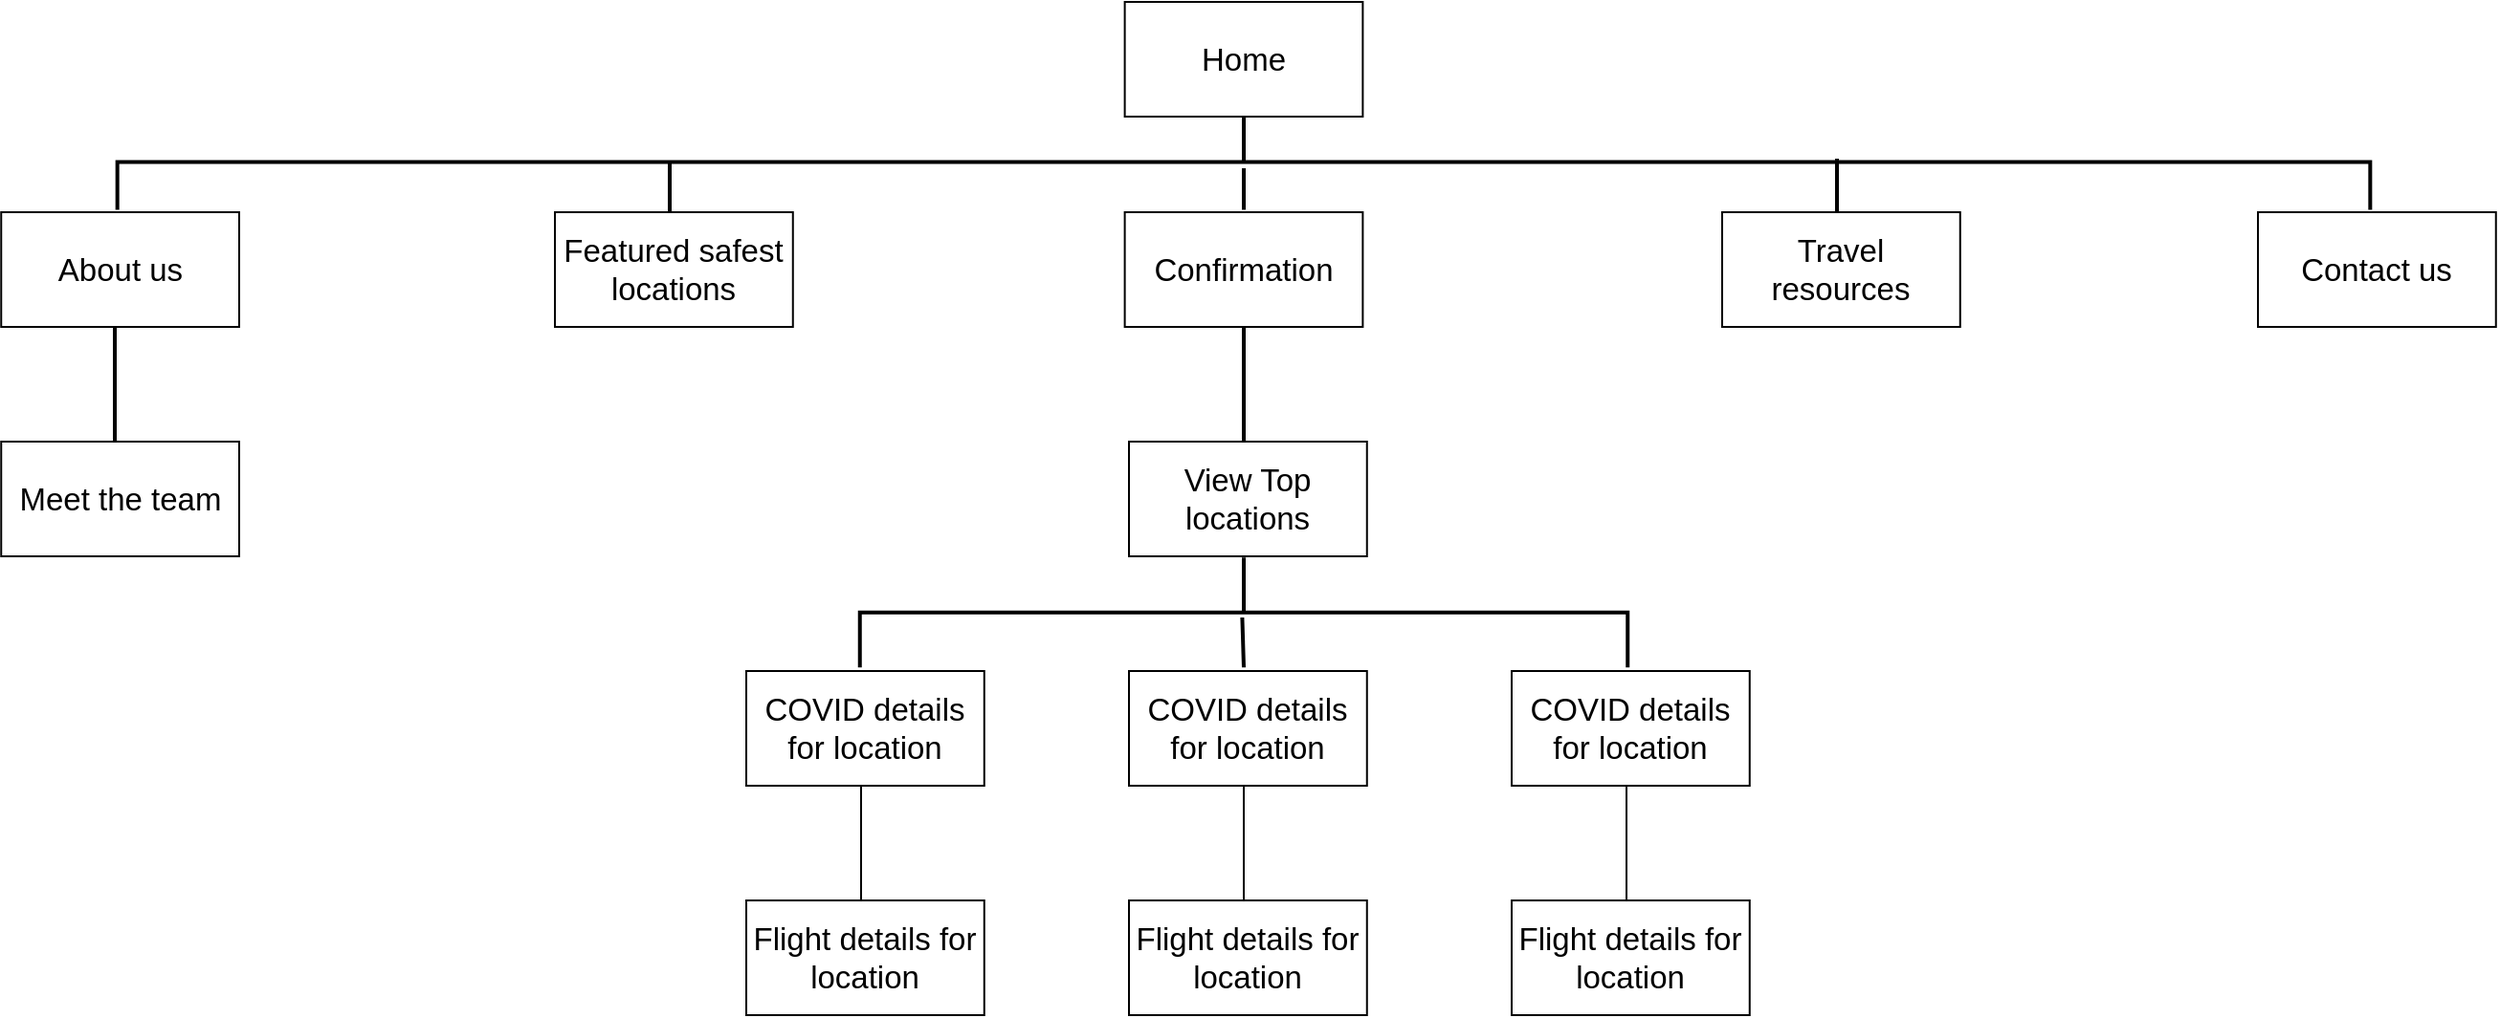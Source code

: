 <mxfile version="14.4.3" type="google" pages="26"><diagram id="AgMkwzJ02xMu-ZMzpjhK" name="app-map"><mxGraphModel dx="3222" dy="1178" grid="1" gridSize="10" guides="1" tooltips="1" connect="1" arrows="1" fold="1" page="1" pageScale="1" pageWidth="850" pageHeight="1100" math="0" shadow="0"><root><mxCell id="HAzJUVHQJTmNfT-YXoLq-0"/><mxCell id="HAzJUVHQJTmNfT-YXoLq-1" parent="HAzJUVHQJTmNfT-YXoLq-0"/><mxCell id="HAzJUVHQJTmNfT-YXoLq-3" value="" style="strokeWidth=2;html=1;shape=mxgraph.flowchart.annotation_2;align=left;labelPosition=right;pointerEvents=1;rotation=90;" parent="HAzJUVHQJTmNfT-YXoLq-1" vertex="1"><mxGeometry x="-25" y="-454.92" width="50" height="1177.34" as="geometry"/></mxCell><mxCell id="57nBPriugb0_xy9wWHtx-3" value="" style="endArrow=none;html=1;strokeWidth=2;exitX=1;exitY=0.5;exitDx=0;exitDy=0;exitPerimeter=0;" parent="HAzJUVHQJTmNfT-YXoLq-1" source="HAzJUVHQJTmNfT-YXoLq-3" edge="1"><mxGeometry width="50" height="50" relative="1" as="geometry"><mxPoint x="270.5" y="190" as="sourcePoint"/><mxPoint y="137" as="targetPoint"/></mxGeometry></mxCell><mxCell id="57nBPriugb0_xy9wWHtx-4" value="" style="endArrow=none;html=1;strokeWidth=2;exitX=0.5;exitY=0;exitDx=0;exitDy=0;" parent="HAzJUVHQJTmNfT-YXoLq-1" edge="1"><mxGeometry width="50" height="50" relative="1" as="geometry"><mxPoint x="310" y="160" as="sourcePoint"/><mxPoint x="310" y="132" as="targetPoint"/></mxGeometry></mxCell><mxCell id="SOgAxWrPCzZNUwki8Ne1-1" style="edgeStyle=orthogonalEdgeStyle;rounded=0;orthogonalLoop=1;jettySize=auto;html=1;exitX=0.5;exitY=1;exitDx=0;exitDy=0;strokeColor=#000000;strokeWidth=2;" parent="HAzJUVHQJTmNfT-YXoLq-1" edge="1"><mxGeometry relative="1" as="geometry"><mxPoint x="310" y="210" as="sourcePoint"/><mxPoint x="310" y="210" as="targetPoint"/></mxGeometry></mxCell><mxCell id="SOgAxWrPCzZNUwki8Ne1-4" value="" style="endArrow=none;html=1;strokeWidth=2;entryX=0.5;entryY=1;entryDx=0;entryDy=0;exitX=0.5;exitY=0;exitDx=0;exitDy=0;" parent="HAzJUVHQJTmNfT-YXoLq-1" edge="1"><mxGeometry width="50" height="50" relative="1" as="geometry"><mxPoint y="280" as="sourcePoint"/><mxPoint y="215" as="targetPoint"/><Array as="points"/></mxGeometry></mxCell><mxCell id="VDmqYIHbUXr8YpXPa7hc-5" value="" style="endArrow=none;html=1;strokeWidth=2;entryX=0.546;entryY=0.502;entryDx=0;entryDy=0;entryPerimeter=0;exitX=1;exitY=0.5;exitDx=0;exitDy=0;exitPerimeter=0;" parent="HAzJUVHQJTmNfT-YXoLq-1" source="VDmqYIHbUXr8YpXPa7hc-9" target="VDmqYIHbUXr8YpXPa7hc-9" edge="1"><mxGeometry width="50" height="50" relative="1" as="geometry"><mxPoint x="270" y="390" as="sourcePoint"/><mxPoint x="269.5" y="360" as="targetPoint"/></mxGeometry></mxCell><mxCell id="VDmqYIHbUXr8YpXPa7hc-9" value="" style="strokeWidth=2;html=1;shape=mxgraph.flowchart.annotation_2;align=left;labelPosition=right;pointerEvents=1;rotation=90;" parent="HAzJUVHQJTmNfT-YXoLq-1" vertex="1"><mxGeometry x="-28.75" y="168.75" width="57.5" height="401.25" as="geometry"/></mxCell><mxCell id="AHUVpC5UE_akqromI8H5-1" value="" style="endArrow=none;html=1;strokeWidth=2;exitX=0.5;exitY=0;exitDx=0;exitDy=0;" parent="HAzJUVHQJTmNfT-YXoLq-1" edge="1"><mxGeometry width="50" height="50" relative="1" as="geometry"><mxPoint x="-300" y="160" as="sourcePoint"/><mxPoint x="-300" y="133" as="targetPoint"/></mxGeometry></mxCell><mxCell id="AHUVpC5UE_akqromI8H5-4" value="" style="endArrow=none;html=1;strokeWidth=2;exitX=0.5;exitY=0;exitDx=0;exitDy=0;entryX=0.5;entryY=1;entryDx=0;entryDy=0;" parent="HAzJUVHQJTmNfT-YXoLq-1" edge="1"><mxGeometry width="50" height="50" relative="1" as="geometry"><mxPoint x="-590" y="280" as="sourcePoint"/><mxPoint x="-590" y="220" as="targetPoint"/></mxGeometry></mxCell><mxCell id="YK85ur4kGNoaNH9qEH2g-0" value="" style="endArrow=none;html=1;strokeColor=#000000;fontSize=16;exitX=0.5;exitY=1;exitDx=0;exitDy=0;entryX=0.5;entryY=0;entryDx=0;entryDy=0;" parent="HAzJUVHQJTmNfT-YXoLq-1" edge="1"><mxGeometry width="50" height="50" relative="1" as="geometry"><mxPoint x="-200" y="460" as="sourcePoint"/><mxPoint x="-200" y="520" as="targetPoint"/></mxGeometry></mxCell><mxCell id="YK85ur4kGNoaNH9qEH2g-1" value="" style="endArrow=none;html=1;strokeColor=#000000;fontSize=16;exitX=0.5;exitY=1;exitDx=0;exitDy=0;entryX=0.5;entryY=0;entryDx=0;entryDy=0;" parent="HAzJUVHQJTmNfT-YXoLq-1" edge="1"><mxGeometry width="50" height="50" relative="1" as="geometry"><mxPoint y="460" as="sourcePoint"/><mxPoint y="520" as="targetPoint"/></mxGeometry></mxCell><mxCell id="YK85ur4kGNoaNH9qEH2g-2" value="" style="endArrow=none;html=1;strokeColor=#000000;fontSize=16;exitX=0.5;exitY=1;exitDx=0;exitDy=0;entryX=0.5;entryY=0;entryDx=0;entryDy=0;" parent="HAzJUVHQJTmNfT-YXoLq-1" edge="1"><mxGeometry width="50" height="50" relative="1" as="geometry"><mxPoint x="200" y="460" as="sourcePoint"/><mxPoint x="200" y="520" as="targetPoint"/></mxGeometry></mxCell><mxCell id="YK85ur4kGNoaNH9qEH2g-18" value="&lt;span style=&quot;font-family: &amp;#34;helvetica&amp;#34;&quot;&gt;&lt;font style=&quot;font-size: 16.5px&quot;&gt;Home&lt;/font&gt;&lt;/span&gt;" style="rounded=0;whiteSpace=wrap;html=1;" parent="HAzJUVHQJTmNfT-YXoLq-1" vertex="1"><mxGeometry x="-62.19" y="50" width="124.38" height="60" as="geometry"/></mxCell><mxCell id="YK85ur4kGNoaNH9qEH2g-23" value="&lt;span style=&quot;font-family: &amp;#34;helvetica&amp;#34;&quot;&gt;&lt;font style=&quot;font-size: 16.5px&quot;&gt;Featured safest locations&lt;/font&gt;&lt;/span&gt;" style="rounded=0;whiteSpace=wrap;html=1;" parent="HAzJUVHQJTmNfT-YXoLq-1" vertex="1"><mxGeometry x="-360" y="160" width="124.38" height="60" as="geometry"/></mxCell><mxCell id="YK85ur4kGNoaNH9qEH2g-24" value="&lt;span style=&quot;font-family: &amp;#34;helvetica&amp;#34;&quot;&gt;&lt;font style=&quot;font-size: 16.5px&quot;&gt;Confirmation&lt;/font&gt;&lt;/span&gt;" style="rounded=0;whiteSpace=wrap;html=1;" parent="HAzJUVHQJTmNfT-YXoLq-1" vertex="1"><mxGeometry x="-62.19" y="160" width="124.38" height="60" as="geometry"/></mxCell><mxCell id="YK85ur4kGNoaNH9qEH2g-26" value="&lt;span style=&quot;font-family: &amp;#34;helvetica&amp;#34;&quot;&gt;&lt;font style=&quot;font-size: 16.5px&quot;&gt;Travel resources&lt;/font&gt;&lt;/span&gt;" style="rounded=0;whiteSpace=wrap;html=1;" parent="HAzJUVHQJTmNfT-YXoLq-1" vertex="1"><mxGeometry x="250" y="160" width="124.38" height="60" as="geometry"/></mxCell><mxCell id="YK85ur4kGNoaNH9qEH2g-27" value="&lt;span style=&quot;font-family: &amp;#34;helvetica&amp;#34;&quot;&gt;&lt;font style=&quot;font-size: 16.5px&quot;&gt;Contact us&lt;/font&gt;&lt;/span&gt;" style="rounded=0;whiteSpace=wrap;html=1;" parent="HAzJUVHQJTmNfT-YXoLq-1" vertex="1"><mxGeometry x="530" y="160" width="124.38" height="60" as="geometry"/></mxCell><mxCell id="YK85ur4kGNoaNH9qEH2g-28" value="&lt;span style=&quot;font-family: &amp;#34;helvetica&amp;#34;&quot;&gt;&lt;font style=&quot;font-size: 16.5px&quot;&gt;About us&lt;/font&gt;&lt;/span&gt;" style="rounded=0;whiteSpace=wrap;html=1;" parent="HAzJUVHQJTmNfT-YXoLq-1" vertex="1"><mxGeometry x="-649.38" y="160" width="124.38" height="60" as="geometry"/></mxCell><mxCell id="YK85ur4kGNoaNH9qEH2g-29" value="&lt;span style=&quot;font-family: &amp;#34;helvetica&amp;#34;&quot;&gt;&lt;font style=&quot;font-size: 16.5px&quot;&gt;Meet the team&lt;/font&gt;&lt;/span&gt;" style="rounded=0;whiteSpace=wrap;html=1;" parent="HAzJUVHQJTmNfT-YXoLq-1" vertex="1"><mxGeometry x="-649.38" y="280" width="124.38" height="60" as="geometry"/></mxCell><mxCell id="YK85ur4kGNoaNH9qEH2g-30" value="&lt;font face=&quot;helvetica&quot; style=&quot;font-size: 16.5px&quot;&gt;View Top locations&lt;/font&gt;" style="rounded=0;whiteSpace=wrap;html=1;" parent="HAzJUVHQJTmNfT-YXoLq-1" vertex="1"><mxGeometry x="-60" y="280" width="124.38" height="60" as="geometry"/></mxCell><mxCell id="YK85ur4kGNoaNH9qEH2g-31" value="&lt;font face=&quot;helvetica&quot; style=&quot;font-size: 16.5px&quot;&gt;COVID details for location&lt;/font&gt;" style="rounded=0;whiteSpace=wrap;html=1;" parent="HAzJUVHQJTmNfT-YXoLq-1" vertex="1"><mxGeometry x="-260" y="400" width="124.38" height="60" as="geometry"/></mxCell><mxCell id="YK85ur4kGNoaNH9qEH2g-32" value="&lt;font face=&quot;helvetica&quot; style=&quot;font-size: 16.5px&quot;&gt;COVID details for location&lt;/font&gt;" style="rounded=0;whiteSpace=wrap;html=1;" parent="HAzJUVHQJTmNfT-YXoLq-1" vertex="1"><mxGeometry x="-60" y="400" width="124.38" height="60" as="geometry"/></mxCell><mxCell id="YK85ur4kGNoaNH9qEH2g-33" value="&lt;font face=&quot;helvetica&quot; style=&quot;font-size: 16.5px&quot;&gt;COVID details for location&lt;/font&gt;" style="rounded=0;whiteSpace=wrap;html=1;" parent="HAzJUVHQJTmNfT-YXoLq-1" vertex="1"><mxGeometry x="140" y="400" width="124.38" height="60" as="geometry"/></mxCell><mxCell id="YK85ur4kGNoaNH9qEH2g-34" value="&lt;font face=&quot;helvetica&quot; style=&quot;font-size: 16.5px&quot;&gt;Flight details for location&lt;/font&gt;" style="rounded=0;whiteSpace=wrap;html=1;" parent="HAzJUVHQJTmNfT-YXoLq-1" vertex="1"><mxGeometry x="-260" y="520" width="124.38" height="60" as="geometry"/></mxCell><mxCell id="YK85ur4kGNoaNH9qEH2g-35" value="&lt;font face=&quot;helvetica&quot; style=&quot;font-size: 16.5px&quot;&gt;Flight details for location&lt;/font&gt;" style="rounded=0;whiteSpace=wrap;html=1;" parent="HAzJUVHQJTmNfT-YXoLq-1" vertex="1"><mxGeometry x="-60" y="520" width="124.38" height="60" as="geometry"/></mxCell><mxCell id="YK85ur4kGNoaNH9qEH2g-36" value="&lt;font face=&quot;helvetica&quot; style=&quot;font-size: 16.5px&quot;&gt;Flight details for location&lt;/font&gt;" style="rounded=0;whiteSpace=wrap;html=1;" parent="HAzJUVHQJTmNfT-YXoLq-1" vertex="1"><mxGeometry x="140" y="520" width="124.38" height="60" as="geometry"/></mxCell></root></mxGraphModel></diagram><diagram name="About-us" id="pYauQlir6czWWKcyjPvD"><mxGraphModel dx="1186" dy="646" grid="1" gridSize="10" guides="1" tooltips="1" connect="1" arrows="1" fold="1" page="1" pageScale="1" pageWidth="850" pageHeight="1100" math="0" shadow="0"><root><mxCell id="tfr4wx3Qst2YP5agnCVa-0"/><mxCell id="tfr4wx3Qst2YP5agnCVa-1" parent="tfr4wx3Qst2YP5agnCVa-0"/><mxCell id="8CQAvPDb_0yjhlSvfhx2-0" value="" style="rounded=0;whiteSpace=wrap;html=1;" parent="tfr4wx3Qst2YP5agnCVa-1" vertex="1"><mxGeometry x="80" y="40" width="400" height="740" as="geometry"/></mxCell><mxCell id="8CQAvPDb_0yjhlSvfhx2-1" value="" style="rounded=0;whiteSpace=wrap;html=1;fontColor=#333333;strokeColor=#575757;fillColor=#808080;" parent="tfr4wx3Qst2YP5agnCVa-1" vertex="1"><mxGeometry x="400" y="60" width="62.5" height="50" as="geometry"/></mxCell><mxCell id="8CQAvPDb_0yjhlSvfhx2-4" value="&lt;font style=&quot;font-size: 17px&quot;&gt;About Us&lt;/font&gt;" style="rounded=0;whiteSpace=wrap;html=1;fontColor=#333333;strokeColor=#575757;fillColor=#FFFFFF;fontSize=14;" parent="tfr4wx3Qst2YP5agnCVa-1" vertex="1"><mxGeometry x="208.75" y="110" width="142.5" height="30" as="geometry"/></mxCell><mxCell id="8CQAvPDb_0yjhlSvfhx2-6" value="&lt;font style=&quot;font-size: 15px&quot;&gt;image carousel of featured safest locations&lt;/font&gt;" style="rounded=0;whiteSpace=wrap;html=1;fontSize=12;strokeColor=#23445d;fillColor=#808080;" parent="tfr4wx3Qst2YP5agnCVa-1" vertex="1"><mxGeometry x="116.25" y="160" width="327.5" height="140" as="geometry"/></mxCell><mxCell id="8CQAvPDb_0yjhlSvfhx2-7" value="" style="endArrow=none;html=1;fontSize=12;entryX=1;entryY=0;entryDx=0;entryDy=0;" parent="tfr4wx3Qst2YP5agnCVa-1" edge="1"><mxGeometry width="50" height="50" relative="1" as="geometry"><mxPoint x="116.25" y="300.0" as="sourcePoint"/><mxPoint x="443.75" y="160.0" as="targetPoint"/></mxGeometry></mxCell><mxCell id="8CQAvPDb_0yjhlSvfhx2-8" value="" style="endArrow=none;html=1;fontSize=12;exitX=1;exitY=1;exitDx=0;exitDy=0;" parent="tfr4wx3Qst2YP5agnCVa-1" edge="1"><mxGeometry width="50" height="50" relative="1" as="geometry"><mxPoint x="443.75" y="300.0" as="sourcePoint"/><mxPoint x="117" y="160.0" as="targetPoint"/></mxGeometry></mxCell><mxCell id="8CQAvPDb_0yjhlSvfhx2-9" value="" style="rounded=0;whiteSpace=wrap;html=1;" parent="tfr4wx3Qst2YP5agnCVa-1" vertex="1"><mxGeometry x="180.32" y="59.7" width="199.37" height="38.12" as="geometry"/></mxCell><mxCell id="8CQAvPDb_0yjhlSvfhx2-10" value="&lt;font style=&quot;font-size: 18px&quot;&gt;Covid Travel Agent&lt;/font&gt;" style="text;html=1;strokeColor=none;fillColor=none;align=center;verticalAlign=middle;whiteSpace=wrap;rounded=0;fontSize=16;" parent="tfr4wx3Qst2YP5agnCVa-1" vertex="1"><mxGeometry x="187.5" y="68.76" width="185" height="20" as="geometry"/></mxCell><mxCell id="8CQAvPDb_0yjhlSvfhx2-11" value="Meet the Team" style="rounded=0;whiteSpace=wrap;html=1;fontSize=14;align=center;" parent="tfr4wx3Qst2YP5agnCVa-1" vertex="1"><mxGeometry x="218.13" y="710" width="120" height="30" as="geometry"/></mxCell><mxCell id="8CQAvPDb_0yjhlSvfhx2-12" value="" style="rounded=0;whiteSpace=wrap;html=1;fontSize=14;align=left;" parent="tfr4wx3Qst2YP5agnCVa-1" vertex="1"><mxGeometry x="116.25" y="312" width="323.75" height="220" as="geometry"/></mxCell><mxCell id="8CQAvPDb_0yjhlSvfhx2-13" value="Our purpose and philosophy" style="text;html=1;strokeColor=none;fillColor=none;align=center;verticalAlign=middle;whiteSpace=wrap;rounded=0;fontSize=17;fontStyle=0" parent="tfr4wx3Qst2YP5agnCVa-1" vertex="1"><mxGeometry x="179.38" y="330" width="230.62" height="20" as="geometry"/></mxCell><mxCell id="8CQAvPDb_0yjhlSvfhx2-14" value="&lt;span style=&quot;color: rgb(0 , 0 , 0) ; font-family: &amp;#34;helvetica&amp;#34; ; font-size: 14px ; font-style: normal ; font-weight: 400 ; letter-spacing: normal ; text-align: left ; text-indent: 0px ; text-transform: none ; word-spacing: 0px ; background-color: rgb(248 , 249 , 250) ; display: inline ; float: none&quot;&gt;Lorem ipsum dolor sit amet, consectetur adipisicing elit, sed do eiusmod tempor incididunt ut labore et dolore magna aliqua.&amp;nbsp;&lt;/span&gt;&lt;span style=&quot;font-family: &amp;#34;helvetica&amp;#34; ; font-size: 14px&quot;&gt;labore et dolore magna aliqua.&lt;br style=&quot;font-size: 14px&quot;&gt;&lt;br style=&quot;font-size: 14px&quot;&gt;&lt;/span&gt;&lt;span style=&quot;font-family: &amp;#34;helvetica&amp;#34; ; font-size: 14px&quot;&gt;Lorem ipsum dolor sit amet, consectetur adipisicing elit, sed do eiusmod tempor incididunt ut labore et dolore magna aliqua.&amp;nbsp;&lt;/span&gt;&lt;span style=&quot;font-family: &amp;#34;helvetica&amp;#34; ; font-size: 14px&quot;&gt;labore et dolore magna aliqua.&lt;br style=&quot;font-size: 14px&quot;&gt;&lt;br style=&quot;font-size: 14px&quot;&gt;&lt;/span&gt;&lt;span style=&quot;font-family: &amp;#34;helvetica&amp;#34; ; font-size: 14px&quot;&gt;&lt;br style=&quot;font-size: 14px&quot;&gt;&lt;/span&gt;" style="text;whiteSpace=wrap;html=1;fontSize=14;" parent="tfr4wx3Qst2YP5agnCVa-1" vertex="1"><mxGeometry x="154.69" y="355" width="265.31" height="155" as="geometry"/></mxCell><mxCell id="8CQAvPDb_0yjhlSvfhx2-21" value="" style="shape=image;html=1;verticalAlign=top;verticalLabelPosition=bottom;labelBackgroundColor=#ffffff;imageAspect=0;aspect=fixed;image=https://cdn4.iconfinder.com/data/icons/wirecons-free-vector-icons/32/menu-alt-128.png" parent="tfr4wx3Qst2YP5agnCVa-1" vertex="1"><mxGeometry x="100.01" y="55.33" width="49" height="49" as="geometry"/></mxCell><mxCell id="Mp7WSbQRCMuXtJI9hw9u-0" value="&lt;font style=&quot;font-size: 11px&quot;&gt;copyright info&lt;/font&gt;" style="rounded=0;whiteSpace=wrap;html=1;strokeColor=#575757;strokeWidth=1;fillColor=none;fontSize=12;" parent="tfr4wx3Qst2YP5agnCVa-1" vertex="1"><mxGeometry x="208.13" y="750" width="140" height="20" as="geometry"/></mxCell><mxCell id="qqckJzevwbCibuK2ySN8-0" value="" style="rounded=0;whiteSpace=wrap;html=1;fillColor=#808080;" parent="tfr4wx3Qst2YP5agnCVa-1" vertex="1"><mxGeometry x="100.01" y="590" width="159.99" height="100" as="geometry"/></mxCell><mxCell id="qqckJzevwbCibuK2ySN8-1" value="&lt;font style=&quot;font-size: 15px&quot;&gt;About us in media:&amp;nbsp;&lt;/font&gt;" style="text;html=1;strokeColor=none;fillColor=none;align=center;verticalAlign=middle;whiteSpace=wrap;rounded=0;" parent="tfr4wx3Qst2YP5agnCVa-1" vertex="1"><mxGeometry x="210.0" y="552.5" width="140" height="20" as="geometry"/></mxCell><mxCell id="qqckJzevwbCibuK2ySN8-2" value="&lt;font style=&quot;font-size: 14px;&quot;&gt;frame with media 1&lt;/font&gt;" style="text;html=1;strokeColor=none;align=center;verticalAlign=middle;whiteSpace=wrap;rounded=0;fontSize=14;strokeWidth=1;" parent="tfr4wx3Qst2YP5agnCVa-1" vertex="1"><mxGeometry x="142.5" y="620" width="75.63" height="20" as="geometry"/></mxCell><mxCell id="qqckJzevwbCibuK2ySN8-3" value="" style="rounded=0;whiteSpace=wrap;html=1;strokeWidth=1;fillColor=none;" parent="tfr4wx3Qst2YP5agnCVa-1" vertex="1"><mxGeometry x="198.13" y="550" width="160" height="25" as="geometry"/></mxCell><mxCell id="o1ROKLrLfrkuTY2EYvTK-1" value="" style="rounded=0;whiteSpace=wrap;html=1;fillColor=#808080;" parent="tfr4wx3Qst2YP5agnCVa-1" vertex="1"><mxGeometry x="290" y="590" width="159.38" height="100" as="geometry"/></mxCell><mxCell id="o1ROKLrLfrkuTY2EYvTK-5" value="&lt;font style=&quot;font-size: 14px;&quot;&gt;frame with media 2&lt;/font&gt;" style="text;html=1;strokeColor=none;align=center;verticalAlign=middle;whiteSpace=wrap;rounded=0;fontSize=14;" parent="tfr4wx3Qst2YP5agnCVa-1" vertex="1"><mxGeometry x="334.37" y="615" width="75.63" height="30" as="geometry"/></mxCell><mxCell id="AOT6TnK9QvooVnltEtvw-3" style="edgeStyle=orthogonalEdgeStyle;rounded=0;orthogonalLoop=1;jettySize=auto;html=1;exitX=0.25;exitY=0;exitDx=0;exitDy=0;entryX=0.5;entryY=0;entryDx=0;entryDy=0;strokeColor=#808080;fontSize=14;" parent="tfr4wx3Qst2YP5agnCVa-1" source="o1ROKLrLfrkuTY2EYvTK-5" target="o1ROKLrLfrkuTY2EYvTK-5" edge="1"><mxGeometry relative="1" as="geometry"/></mxCell><mxCell id="ASkWUp4oMz-zBjq5Vwc4-3" value="logo" style="text;html=1;strokeColor=none;fillColor=none;align=center;verticalAlign=middle;whiteSpace=wrap;rounded=0;fontSize=14;" parent="tfr4wx3Qst2YP5agnCVa-1" vertex="1"><mxGeometry x="411.25" y="73.45" width="40" height="20" as="geometry"/></mxCell><mxCell id="ASkWUp4oMz-zBjq5Vwc4-4" value="" style="endArrow=none;html=1;fontSize=14;exitX=0;exitY=1;exitDx=0;exitDy=0;entryX=1;entryY=0;entryDx=0;entryDy=0;" parent="tfr4wx3Qst2YP5agnCVa-1" source="8CQAvPDb_0yjhlSvfhx2-1" target="8CQAvPDb_0yjhlSvfhx2-1" edge="1"><mxGeometry width="50" height="50" relative="1" as="geometry"><mxPoint x="390" y="290" as="sourcePoint"/><mxPoint x="440" y="240" as="targetPoint"/></mxGeometry></mxCell><mxCell id="ASkWUp4oMz-zBjq5Vwc4-5" value="" style="endArrow=none;html=1;fontSize=14;exitX=0;exitY=0;exitDx=0;exitDy=0;entryX=1;entryY=1;entryDx=0;entryDy=0;" parent="tfr4wx3Qst2YP5agnCVa-1" source="8CQAvPDb_0yjhlSvfhx2-1" target="8CQAvPDb_0yjhlSvfhx2-1" edge="1"><mxGeometry width="50" height="50" relative="1" as="geometry"><mxPoint x="410" y="120" as="sourcePoint"/><mxPoint x="472.5" y="70" as="targetPoint"/></mxGeometry></mxCell><mxCell id="cop3BVytQIq_v834mqSw-1" value="" style="ellipse;whiteSpace=wrap;html=1;aspect=fixed;strokeColor=#000000;strokeWidth=1;fontSize=16;fillColor=#808080;" parent="tfr4wx3Qst2YP5agnCVa-1" vertex="1"><mxGeometry x="297" y="280" width="10" height="10" as="geometry"/></mxCell><mxCell id="cop3BVytQIq_v834mqSw-2" value="" style="ellipse;whiteSpace=wrap;html=1;aspect=fixed;strokeColor=#000000;strokeWidth=1;fontSize=16;fillColor=#808080;" parent="tfr4wx3Qst2YP5agnCVa-1" vertex="1"><mxGeometry x="260" y="280" width="10" height="10" as="geometry"/></mxCell><mxCell id="cop3BVytQIq_v834mqSw-3" value="" style="ellipse;whiteSpace=wrap;html=1;aspect=fixed;strokeColor=#000000;strokeWidth=1;fontSize=16;fillColor=#808080;" parent="tfr4wx3Qst2YP5agnCVa-1" vertex="1"><mxGeometry x="279" y="280" width="10" height="10" as="geometry"/></mxCell></root></mxGraphModel></diagram><diagram name="About-us-with-opened-menu" id="Y0LZhVORKUK7QBRWHTPB"><mxGraphModel dx="1186" dy="589" grid="1" gridSize="10" guides="1" tooltips="1" connect="1" arrows="1" fold="1" page="1" pageScale="1" pageWidth="850" pageHeight="1100" math="0" shadow="0"><root><mxCell id="OPA0s48hMC-DKii_tjTo-0"/><mxCell id="OPA0s48hMC-DKii_tjTo-1" parent="OPA0s48hMC-DKii_tjTo-0"/><mxCell id="OPA0s48hMC-DKii_tjTo-2" value="" style="rounded=0;whiteSpace=wrap;html=1;" parent="OPA0s48hMC-DKii_tjTo-1" vertex="1"><mxGeometry x="80" y="40" width="400" height="740" as="geometry"/></mxCell><mxCell id="OPA0s48hMC-DKii_tjTo-6" value="&lt;font style=&quot;font-size: 17px&quot;&gt;About Us&lt;/font&gt;" style="rounded=0;whiteSpace=wrap;html=1;fontColor=#333333;strokeColor=#575757;fillColor=#FFFFFF;fontSize=14;" parent="OPA0s48hMC-DKii_tjTo-1" vertex="1"><mxGeometry x="208.75" y="110" width="142.5" height="30" as="geometry"/></mxCell><mxCell id="OPA0s48hMC-DKii_tjTo-8" value="&lt;font style=&quot;font-size: 15px&quot;&gt;image carousel of safest locations&lt;/font&gt;" style="rounded=0;whiteSpace=wrap;html=1;fontSize=12;strokeColor=#23445d;fillColor=#808080;" parent="OPA0s48hMC-DKii_tjTo-1" vertex="1"><mxGeometry x="116.25" y="160" width="327.5" height="140" as="geometry"/></mxCell><mxCell id="OPA0s48hMC-DKii_tjTo-9" value="" style="endArrow=none;html=1;fontSize=12;entryX=1;entryY=0;entryDx=0;entryDy=0;" parent="OPA0s48hMC-DKii_tjTo-1" edge="1"><mxGeometry width="50" height="50" relative="1" as="geometry"><mxPoint x="116.25" y="300.0" as="sourcePoint"/><mxPoint x="443.75" y="160.0" as="targetPoint"/></mxGeometry></mxCell><mxCell id="OPA0s48hMC-DKii_tjTo-10" value="" style="endArrow=none;html=1;fontSize=12;exitX=1;exitY=1;exitDx=0;exitDy=0;" parent="OPA0s48hMC-DKii_tjTo-1" edge="1"><mxGeometry width="50" height="50" relative="1" as="geometry"><mxPoint x="443.75" y="300.0" as="sourcePoint"/><mxPoint x="117" y="160.0" as="targetPoint"/></mxGeometry></mxCell><mxCell id="OPA0s48hMC-DKii_tjTo-11" value="" style="rounded=0;whiteSpace=wrap;html=1;" parent="OPA0s48hMC-DKii_tjTo-1" vertex="1"><mxGeometry x="180.32" y="59.7" width="199.37" height="38.12" as="geometry"/></mxCell><mxCell id="OPA0s48hMC-DKii_tjTo-12" value="&lt;font style=&quot;font-size: 18px&quot;&gt;Covid Travel Agent&lt;/font&gt;" style="text;html=1;strokeColor=none;fillColor=none;align=center;verticalAlign=middle;whiteSpace=wrap;rounded=0;fontSize=16;" parent="OPA0s48hMC-DKii_tjTo-1" vertex="1"><mxGeometry x="187.5" y="68.76" width="185" height="20" as="geometry"/></mxCell><mxCell id="OPA0s48hMC-DKii_tjTo-13" value="Meet the Team" style="rounded=0;whiteSpace=wrap;html=1;fontSize=14;align=center;" parent="OPA0s48hMC-DKii_tjTo-1" vertex="1"><mxGeometry x="218.13" y="710" width="120" height="30" as="geometry"/></mxCell><mxCell id="OPA0s48hMC-DKii_tjTo-14" value="" style="rounded=0;whiteSpace=wrap;html=1;fontSize=14;align=left;" parent="OPA0s48hMC-DKii_tjTo-1" vertex="1"><mxGeometry x="116.25" y="312" width="323.75" height="220" as="geometry"/></mxCell><mxCell id="OPA0s48hMC-DKii_tjTo-15" value="Our purpose and philosophy" style="text;html=1;strokeColor=none;fillColor=none;align=center;verticalAlign=middle;whiteSpace=wrap;rounded=0;fontSize=17;fontStyle=0" parent="OPA0s48hMC-DKii_tjTo-1" vertex="1"><mxGeometry x="179.38" y="330" width="230.62" height="20" as="geometry"/></mxCell><mxCell id="OPA0s48hMC-DKii_tjTo-16" value="&lt;span style=&quot;color: rgb(0 , 0 , 0) ; font-family: &amp;#34;helvetica&amp;#34; ; font-size: 14px ; font-style: normal ; font-weight: 400 ; letter-spacing: normal ; text-align: left ; text-indent: 0px ; text-transform: none ; word-spacing: 0px ; background-color: rgb(248 , 249 , 250) ; display: inline ; float: none&quot;&gt;Lorem ipsum dolor sit amet, consectetur adipisicing elit, sed do eiusmod tempor incididunt ut labore et dolore magna aliqua.&amp;nbsp;&lt;/span&gt;&lt;span style=&quot;font-family: &amp;#34;helvetica&amp;#34; ; font-size: 14px&quot;&gt;labore et dolore magna aliqua.&lt;br style=&quot;font-size: 14px&quot;&gt;&lt;br style=&quot;font-size: 14px&quot;&gt;&lt;/span&gt;&lt;span style=&quot;font-family: &amp;#34;helvetica&amp;#34; ; font-size: 14px&quot;&gt;Lorem ipsum dolor sit amet, consectetur adipisicing elit, sed do eiusmod tempor incididunt ut labore et dolore magna aliqua.&amp;nbsp;&lt;/span&gt;&lt;span style=&quot;font-family: &amp;#34;helvetica&amp;#34; ; font-size: 14px&quot;&gt;labore et dolore magna aliqua.&lt;br style=&quot;font-size: 14px&quot;&gt;&lt;br style=&quot;font-size: 14px&quot;&gt;&lt;/span&gt;&lt;span style=&quot;font-family: &amp;#34;helvetica&amp;#34; ; font-size: 14px&quot;&gt;&lt;br style=&quot;font-size: 14px&quot;&gt;&lt;/span&gt;" style="text;whiteSpace=wrap;html=1;fontSize=14;" parent="OPA0s48hMC-DKii_tjTo-1" vertex="1"><mxGeometry x="154.69" y="355" width="265.31" height="155" as="geometry"/></mxCell><mxCell id="OPA0s48hMC-DKii_tjTo-18" value="&lt;font style=&quot;font-size: 11px&quot;&gt;copyright info&lt;/font&gt;" style="rounded=0;whiteSpace=wrap;html=1;strokeColor=#575757;strokeWidth=1;fillColor=none;fontSize=12;" parent="OPA0s48hMC-DKii_tjTo-1" vertex="1"><mxGeometry x="208.13" y="750" width="140" height="20" as="geometry"/></mxCell><mxCell id="OPA0s48hMC-DKii_tjTo-19" value="" style="rounded=0;whiteSpace=wrap;html=1;fillColor=#808080;" parent="OPA0s48hMC-DKii_tjTo-1" vertex="1"><mxGeometry x="100.01" y="590" width="159.99" height="100" as="geometry"/></mxCell><mxCell id="OPA0s48hMC-DKii_tjTo-20" value="&lt;font style=&quot;font-size: 15px&quot;&gt;About us in media:&amp;nbsp;&lt;/font&gt;" style="text;html=1;strokeColor=none;fillColor=none;align=center;verticalAlign=middle;whiteSpace=wrap;rounded=0;" parent="OPA0s48hMC-DKii_tjTo-1" vertex="1"><mxGeometry x="210.0" y="552.5" width="140" height="20" as="geometry"/></mxCell><mxCell id="OPA0s48hMC-DKii_tjTo-21" value="&lt;font style=&quot;font-size: 14px;&quot;&gt;frame with media 1&lt;/font&gt;" style="text;html=1;strokeColor=none;align=center;verticalAlign=middle;whiteSpace=wrap;rounded=0;fontSize=14;strokeWidth=1;" parent="OPA0s48hMC-DKii_tjTo-1" vertex="1"><mxGeometry x="142.5" y="620" width="75.63" height="20" as="geometry"/></mxCell><mxCell id="OPA0s48hMC-DKii_tjTo-22" value="" style="rounded=0;whiteSpace=wrap;html=1;strokeWidth=1;fillColor=none;" parent="OPA0s48hMC-DKii_tjTo-1" vertex="1"><mxGeometry x="198.13" y="550" width="160" height="25" as="geometry"/></mxCell><mxCell id="OPA0s48hMC-DKii_tjTo-23" value="" style="rounded=0;whiteSpace=wrap;html=1;fillColor=#808080;" parent="OPA0s48hMC-DKii_tjTo-1" vertex="1"><mxGeometry x="290" y="590" width="159.38" height="100" as="geometry"/></mxCell><mxCell id="OPA0s48hMC-DKii_tjTo-24" value="&lt;font style=&quot;font-size: 14px;&quot;&gt;frame with media 2&lt;/font&gt;" style="text;html=1;strokeColor=none;align=center;verticalAlign=middle;whiteSpace=wrap;rounded=0;fontSize=14;" parent="OPA0s48hMC-DKii_tjTo-1" vertex="1"><mxGeometry x="334.37" y="615" width="75.63" height="30" as="geometry"/></mxCell><mxCell id="OPA0s48hMC-DKii_tjTo-25" style="edgeStyle=orthogonalEdgeStyle;rounded=0;orthogonalLoop=1;jettySize=auto;html=1;exitX=0.25;exitY=0;exitDx=0;exitDy=0;entryX=0.5;entryY=0;entryDx=0;entryDy=0;strokeColor=#808080;fontSize=14;" parent="OPA0s48hMC-DKii_tjTo-1" source="OPA0s48hMC-DKii_tjTo-24" target="OPA0s48hMC-DKii_tjTo-24" edge="1"><mxGeometry relative="1" as="geometry"/></mxCell><mxCell id="AI8HrOzHpH_9kltNM_Ox-0" value="" style="shape=image;html=1;verticalAlign=top;verticalLabelPosition=bottom;labelBackgroundColor=#ffffff;imageAspect=0;aspect=fixed;image=https://cdn4.iconfinder.com/data/icons/wirecons-free-vector-icons/32/menu-alt-128.png" parent="OPA0s48hMC-DKii_tjTo-1" vertex="1"><mxGeometry x="100.01" y="55.33" width="38.12" height="38.12" as="geometry"/></mxCell><mxCell id="AI8HrOzHpH_9kltNM_Ox-1" value="" style="shape=image;html=1;verticalAlign=top;verticalLabelPosition=bottom;labelBackgroundColor=#ffffff;imageAspect=0;aspect=fixed;image=https://cdn4.iconfinder.com/data/icons/wirecons-free-vector-icons/32/menu-alt-128.png" parent="OPA0s48hMC-DKii_tjTo-1" vertex="1"><mxGeometry x="87.5" y="81.88" width="38.12" height="38.12" as="geometry"/></mxCell><mxCell id="AI8HrOzHpH_9kltNM_Ox-2" value="" style="whiteSpace=wrap;html=1;" parent="OPA0s48hMC-DKii_tjTo-1" vertex="1"><mxGeometry x="80" y="40" width="140" height="165" as="geometry"/></mxCell><mxCell id="AI8HrOzHpH_9kltNM_Ox-3" value="&lt;font style=&quot;font-size: 15px&quot;&gt;Home&lt;/font&gt;" style="rounded=0;whiteSpace=wrap;html=1;" parent="OPA0s48hMC-DKii_tjTo-1" vertex="1"><mxGeometry x="87.5" y="47.4" width="125" height="27.6" as="geometry"/></mxCell><mxCell id="AI8HrOzHpH_9kltNM_Ox-4" value="&lt;font style=&quot;font-size: 15px&quot;&gt;About us&lt;/font&gt;" style="rounded=0;whiteSpace=wrap;html=1;" parent="OPA0s48hMC-DKii_tjTo-1" vertex="1"><mxGeometry x="87.5" y="79" width="125" height="27.6" as="geometry"/></mxCell><mxCell id="AI8HrOzHpH_9kltNM_Ox-5" value="&lt;font style=&quot;font-size: 15px&quot;&gt;Safest locations&lt;/font&gt;" style="rounded=0;whiteSpace=wrap;html=1;" parent="OPA0s48hMC-DKii_tjTo-1" vertex="1"><mxGeometry x="87.5" y="110" width="125" height="27.6" as="geometry"/></mxCell><mxCell id="AI8HrOzHpH_9kltNM_Ox-7" value="&lt;font style=&quot;font-size: 15px&quot;&gt;Travel resources&lt;/font&gt;" style="rounded=0;whiteSpace=wrap;html=1;" parent="OPA0s48hMC-DKii_tjTo-1" vertex="1"><mxGeometry x="87.5" y="141" width="125" height="27.6" as="geometry"/></mxCell><mxCell id="AI8HrOzHpH_9kltNM_Ox-8" value="&lt;font style=&quot;font-size: 15px&quot;&gt;Contact us&lt;/font&gt;" style="rounded=0;whiteSpace=wrap;html=1;" parent="OPA0s48hMC-DKii_tjTo-1" vertex="1"><mxGeometry x="87.5" y="172" width="125" height="27.6" as="geometry"/></mxCell><mxCell id="nkmJ8T73dam3vKIewH4C-0" value="" style="rounded=0;whiteSpace=wrap;html=1;fontColor=#333333;strokeColor=#575757;fillColor=#808080;" parent="OPA0s48hMC-DKii_tjTo-1" vertex="1"><mxGeometry x="400" y="60" width="62.5" height="50" as="geometry"/></mxCell><mxCell id="nkmJ8T73dam3vKIewH4C-1" value="logo" style="text;html=1;strokeColor=none;fillColor=none;align=center;verticalAlign=middle;whiteSpace=wrap;rounded=0;fontSize=14;" parent="OPA0s48hMC-DKii_tjTo-1" vertex="1"><mxGeometry x="411.25" y="73.45" width="40" height="20" as="geometry"/></mxCell><mxCell id="nkmJ8T73dam3vKIewH4C-2" value="" style="endArrow=none;html=1;fontSize=14;exitX=0;exitY=1;exitDx=0;exitDy=0;entryX=1;entryY=0;entryDx=0;entryDy=0;" parent="OPA0s48hMC-DKii_tjTo-1" source="nkmJ8T73dam3vKIewH4C-0" target="nkmJ8T73dam3vKIewH4C-0" edge="1"><mxGeometry width="50" height="50" relative="1" as="geometry"><mxPoint x="390" y="290" as="sourcePoint"/><mxPoint x="440" y="240" as="targetPoint"/></mxGeometry></mxCell><mxCell id="nkmJ8T73dam3vKIewH4C-3" value="" style="endArrow=none;html=1;fontSize=14;exitX=0;exitY=0;exitDx=0;exitDy=0;entryX=1;entryY=1;entryDx=0;entryDy=0;" parent="OPA0s48hMC-DKii_tjTo-1" source="nkmJ8T73dam3vKIewH4C-0" target="nkmJ8T73dam3vKIewH4C-0" edge="1"><mxGeometry width="50" height="50" relative="1" as="geometry"><mxPoint x="410" y="120" as="sourcePoint"/><mxPoint x="472.5" y="70" as="targetPoint"/></mxGeometry></mxCell><mxCell id="lGJU24xRdcxOgn8XG_Fe-0" value="" style="ellipse;whiteSpace=wrap;html=1;aspect=fixed;strokeColor=#000000;strokeWidth=1;fontSize=16;fillColor=#808080;" parent="OPA0s48hMC-DKii_tjTo-1" vertex="1"><mxGeometry x="297" y="280" width="10" height="10" as="geometry"/></mxCell><mxCell id="lGJU24xRdcxOgn8XG_Fe-1" value="" style="ellipse;whiteSpace=wrap;html=1;aspect=fixed;strokeColor=#000000;strokeWidth=1;fontSize=16;fillColor=#808080;" parent="OPA0s48hMC-DKii_tjTo-1" vertex="1"><mxGeometry x="260" y="280" width="10" height="10" as="geometry"/></mxCell><mxCell id="lGJU24xRdcxOgn8XG_Fe-2" value="" style="ellipse;whiteSpace=wrap;html=1;aspect=fixed;strokeColor=#000000;strokeWidth=1;fontSize=16;fillColor=#808080;" parent="OPA0s48hMC-DKii_tjTo-1" vertex="1"><mxGeometry x="279" y="280" width="10" height="10" as="geometry"/></mxCell></root></mxGraphModel></diagram><diagram name="Meet-the-team" id="wRBv82CErZ8MCjlkChc1"><mxGraphModel dx="1186" dy="589" grid="1" gridSize="10" guides="1" tooltips="1" connect="1" arrows="1" fold="1" page="1" pageScale="1" pageWidth="850" pageHeight="1100" math="0" shadow="0"><root><mxCell id="C7FkP26BYg6jlYGB3OxO-0"/><mxCell id="C7FkP26BYg6jlYGB3OxO-1" parent="C7FkP26BYg6jlYGB3OxO-0"/><mxCell id="MCn3t8Uy9JimffM413bX-48" value="" style="rounded=0;whiteSpace=wrap;html=1;" parent="C7FkP26BYg6jlYGB3OxO-1" vertex="1"><mxGeometry x="225" y="30" width="400" height="890" as="geometry"/></mxCell><mxCell id="MCn3t8Uy9JimffM413bX-49" value="" style="rounded=0;whiteSpace=wrap;html=1;fontColor=#333333;strokeColor=#575757;fillColor=#808080;" parent="C7FkP26BYg6jlYGB3OxO-1" vertex="1"><mxGeometry x="545" y="60" width="62.5" height="50" as="geometry"/></mxCell><mxCell id="MCn3t8Uy9JimffM413bX-50" value="&lt;font style=&quot;font-size: 17px&quot;&gt;Meet the team&lt;/font&gt;" style="rounded=0;whiteSpace=wrap;html=1;fontColor=#333333;strokeColor=#575757;fillColor=#FFFFFF;fontSize=14;" parent="C7FkP26BYg6jlYGB3OxO-1" vertex="1"><mxGeometry x="353.75" y="110" width="142.5" height="30" as="geometry"/></mxCell><mxCell id="MCn3t8Uy9JimffM413bX-51" value="" style="rounded=0;whiteSpace=wrap;html=1;" parent="C7FkP26BYg6jlYGB3OxO-1" vertex="1"><mxGeometry x="325.32" y="59.7" width="199.37" height="38.12" as="geometry"/></mxCell><mxCell id="MCn3t8Uy9JimffM413bX-52" value="&lt;font style=&quot;font-size: 18px&quot;&gt;Covid Travel Agent&lt;/font&gt;" style="text;html=1;strokeColor=none;fillColor=none;align=center;verticalAlign=middle;whiteSpace=wrap;rounded=0;fontSize=16;" parent="C7FkP26BYg6jlYGB3OxO-1" vertex="1"><mxGeometry x="332.5" y="68.76" width="185" height="20" as="geometry"/></mxCell><mxCell id="MCn3t8Uy9JimffM413bX-53" value="" style="shape=image;html=1;verticalAlign=top;verticalLabelPosition=bottom;labelBackgroundColor=#ffffff;imageAspect=0;aspect=fixed;image=https://cdn4.iconfinder.com/data/icons/wirecons-free-vector-icons/32/menu-alt-128.png" parent="C7FkP26BYg6jlYGB3OxO-1" vertex="1"><mxGeometry x="245.01" y="55.33" width="49" height="49" as="geometry"/></mxCell><mxCell id="MCn3t8Uy9JimffM413bX-54" value="&lt;font style=&quot;font-size: 11px&quot;&gt;copyright info&lt;/font&gt;" style="rounded=0;whiteSpace=wrap;html=1;strokeColor=#575757;strokeWidth=1;fillColor=none;fontSize=12;" parent="C7FkP26BYg6jlYGB3OxO-1" vertex="1"><mxGeometry x="356.25" y="890" width="140" height="20" as="geometry"/></mxCell><mxCell id="MCn3t8Uy9JimffM413bX-56" value="logo" style="text;html=1;strokeColor=none;fillColor=none;align=center;verticalAlign=middle;whiteSpace=wrap;rounded=0;fontSize=14;" parent="C7FkP26BYg6jlYGB3OxO-1" vertex="1"><mxGeometry x="556.25" y="73.45" width="40" height="20" as="geometry"/></mxCell><mxCell id="MCn3t8Uy9JimffM413bX-57" value="" style="endArrow=none;html=1;fontSize=14;exitX=0;exitY=1;exitDx=0;exitDy=0;entryX=1;entryY=0;entryDx=0;entryDy=0;" parent="C7FkP26BYg6jlYGB3OxO-1" source="MCn3t8Uy9JimffM413bX-49" target="MCn3t8Uy9JimffM413bX-49" edge="1"><mxGeometry width="50" height="50" relative="1" as="geometry"><mxPoint x="535" y="290" as="sourcePoint"/><mxPoint x="585" y="240" as="targetPoint"/></mxGeometry></mxCell><mxCell id="MCn3t8Uy9JimffM413bX-58" value="" style="endArrow=none;html=1;fontSize=14;exitX=0;exitY=0;exitDx=0;exitDy=0;entryX=1;entryY=1;entryDx=0;entryDy=0;" parent="C7FkP26BYg6jlYGB3OxO-1" source="MCn3t8Uy9JimffM413bX-49" target="MCn3t8Uy9JimffM413bX-49" edge="1"><mxGeometry width="50" height="50" relative="1" as="geometry"><mxPoint x="555" y="120" as="sourcePoint"/><mxPoint x="617.5" y="70" as="targetPoint"/></mxGeometry></mxCell><mxCell id="MCn3t8Uy9JimffM413bX-64" value="" style="rounded=0;whiteSpace=wrap;html=1;strokeWidth=1;fontSize=13;strokeColor=#808080;fillColor=#808080;" parent="C7FkP26BYg6jlYGB3OxO-1" vertex="1"><mxGeometry x="248.29" y="190" width="91.71" height="90" as="geometry"/></mxCell><mxCell id="MCn3t8Uy9JimffM413bX-70" value="" style="endArrow=none;html=1;fontSize=14;exitX=0;exitY=1;exitDx=0;exitDy=0;entryX=1;entryY=0;entryDx=0;entryDy=0;" parent="C7FkP26BYg6jlYGB3OxO-1" source="MCn3t8Uy9JimffM413bX-64" target="MCn3t8Uy9JimffM413bX-64" edge="1"><mxGeometry width="50" height="50" relative="1" as="geometry"><mxPoint x="537.97" y="460" as="sourcePoint"/><mxPoint x="587.97" y="410" as="targetPoint"/></mxGeometry></mxCell><mxCell id="MCn3t8Uy9JimffM413bX-83" value="&lt;span style=&quot;text-align: left&quot;&gt;Lorem ipsum dolor sit amet, consectetur adipisicing elit, sed do eiusmod tempor&lt;/span&gt;&lt;span style=&quot;text-align: left&quot;&gt;Lorem ipsum dolor&amp;nbsp;&lt;/span&gt;" style="rounded=0;whiteSpace=wrap;html=1;fontSize=14;align=center;" parent="C7FkP26BYg6jlYGB3OxO-1" vertex="1"><mxGeometry x="350" y="220" width="260" height="60" as="geometry"/></mxCell><mxCell id="MCn3t8Uy9JimffM413bX-88" value="Name and short bio" style="text;html=1;strokeColor=none;fillColor=none;align=center;verticalAlign=middle;whiteSpace=wrap;rounded=0;fontSize=16;" parent="C7FkP26BYg6jlYGB3OxO-1" vertex="1"><mxGeometry x="360.47" y="190" width="174.53" height="20" as="geometry"/></mxCell><mxCell id="MCn3t8Uy9JimffM413bX-94" value="Member Image" style="text;html=1;strokeColor=none;fillColor=none;align=center;verticalAlign=middle;whiteSpace=wrap;rounded=0;fontSize=14;" parent="C7FkP26BYg6jlYGB3OxO-1" vertex="1"><mxGeometry x="263.29" y="770" width="40" height="20" as="geometry"/></mxCell><mxCell id="MCn3t8Uy9JimffM413bX-95" value="" style="endArrow=none;html=1;fontSize=14;exitX=1;exitY=1;exitDx=0;exitDy=0;entryX=0;entryY=0;entryDx=0;entryDy=0;" parent="C7FkP26BYg6jlYGB3OxO-1" target="MCn3t8Uy9JimffM413bX-94" edge="1"><mxGeometry width="50" height="50" relative="1" as="geometry"><mxPoint x="318.29" y="820" as="sourcePoint"/><mxPoint x="248.29" y="740" as="targetPoint"/></mxGeometry></mxCell><mxCell id="MCn3t8Uy9JimffM413bX-65" value="member image" style="text;html=1;strokeColor=none;fillColor=none;align=center;verticalAlign=middle;whiteSpace=wrap;rounded=0;fontSize=14;" parent="C7FkP26BYg6jlYGB3OxO-1" vertex="1"><mxGeometry x="278.29" y="220" width="40" height="20" as="geometry"/></mxCell><mxCell id="MCn3t8Uy9JimffM413bX-98" value="" style="endArrow=none;html=1;fontSize=14;exitX=1;exitY=1;exitDx=0;exitDy=0;entryX=0;entryY=0;entryDx=0;entryDy=0;" parent="C7FkP26BYg6jlYGB3OxO-1" source="MCn3t8Uy9JimffM413bX-64" target="MCn3t8Uy9JimffM413bX-64" edge="1"><mxGeometry width="50" height="50" relative="1" as="geometry"><mxPoint x="340" y="280.0" as="sourcePoint"/><mxPoint x="248.29" y="190.0" as="targetPoint"/></mxGeometry></mxCell><mxCell id="MCn3t8Uy9JimffM413bX-99" value="" style="rounded=0;whiteSpace=wrap;html=1;strokeWidth=1;fontSize=13;strokeColor=#808080;fillColor=#808080;" parent="C7FkP26BYg6jlYGB3OxO-1" vertex="1"><mxGeometry x="248.29" y="300" width="91.71" height="90" as="geometry"/></mxCell><mxCell id="MCn3t8Uy9JimffM413bX-100" value="" style="endArrow=none;html=1;fontSize=14;exitX=0;exitY=1;exitDx=0;exitDy=0;entryX=1;entryY=0;entryDx=0;entryDy=0;" parent="C7FkP26BYg6jlYGB3OxO-1" source="MCn3t8Uy9JimffM413bX-99" target="MCn3t8Uy9JimffM413bX-99" edge="1"><mxGeometry width="50" height="50" relative="1" as="geometry"><mxPoint x="537.97" y="570" as="sourcePoint"/><mxPoint x="587.97" y="520" as="targetPoint"/></mxGeometry></mxCell><mxCell id="MCn3t8Uy9JimffM413bX-101" value="&lt;span style=&quot;text-align: left&quot;&gt;Lorem ipsum dolor sit amet, consectetur adipisicing elit, sed do eiusmod tempor&lt;/span&gt;&lt;span style=&quot;text-align: left&quot;&gt;Lorem ipsum dolor&amp;nbsp;&lt;/span&gt;" style="rounded=0;whiteSpace=wrap;html=1;fontSize=14;align=center;" parent="C7FkP26BYg6jlYGB3OxO-1" vertex="1"><mxGeometry x="350" y="330" width="260" height="60" as="geometry"/></mxCell><mxCell id="MCn3t8Uy9JimffM413bX-102" value="Name and short bio" style="text;html=1;strokeColor=none;fillColor=none;align=center;verticalAlign=middle;whiteSpace=wrap;rounded=0;fontSize=16;" parent="C7FkP26BYg6jlYGB3OxO-1" vertex="1"><mxGeometry x="365.47" y="300" width="164.53" height="20" as="geometry"/></mxCell><mxCell id="MCn3t8Uy9JimffM413bX-103" value="member image" style="text;html=1;strokeColor=none;fillColor=none;align=center;verticalAlign=middle;whiteSpace=wrap;rounded=0;fontSize=14;" parent="C7FkP26BYg6jlYGB3OxO-1" vertex="1"><mxGeometry x="278.29" y="330" width="40" height="20" as="geometry"/></mxCell><mxCell id="MCn3t8Uy9JimffM413bX-104" value="" style="endArrow=none;html=1;fontSize=14;exitX=1;exitY=1;exitDx=0;exitDy=0;entryX=0;entryY=0;entryDx=0;entryDy=0;" parent="C7FkP26BYg6jlYGB3OxO-1" source="MCn3t8Uy9JimffM413bX-99" target="MCn3t8Uy9JimffM413bX-99" edge="1"><mxGeometry width="50" height="50" relative="1" as="geometry"><mxPoint x="340" y="390.0" as="sourcePoint"/><mxPoint x="248.29" y="300.0" as="targetPoint"/></mxGeometry></mxCell><mxCell id="MCn3t8Uy9JimffM413bX-105" value="" style="rounded=0;whiteSpace=wrap;html=1;strokeWidth=1;fontSize=13;strokeColor=#808080;fillColor=#808080;" parent="C7FkP26BYg6jlYGB3OxO-1" vertex="1"><mxGeometry x="248.29" y="410" width="91.71" height="90" as="geometry"/></mxCell><mxCell id="MCn3t8Uy9JimffM413bX-106" value="" style="endArrow=none;html=1;fontSize=14;exitX=0;exitY=1;exitDx=0;exitDy=0;entryX=1;entryY=0;entryDx=0;entryDy=0;" parent="C7FkP26BYg6jlYGB3OxO-1" source="MCn3t8Uy9JimffM413bX-105" target="MCn3t8Uy9JimffM413bX-105" edge="1"><mxGeometry width="50" height="50" relative="1" as="geometry"><mxPoint x="537.97" y="680" as="sourcePoint"/><mxPoint x="587.97" y="630" as="targetPoint"/></mxGeometry></mxCell><mxCell id="MCn3t8Uy9JimffM413bX-107" value="&lt;span style=&quot;text-align: left&quot;&gt;Lorem ipsum dolor sit amet, consectetur adipisicing elit, sed do eiusmod tempor&lt;/span&gt;&lt;span style=&quot;text-align: left&quot;&gt;Lorem ipsum dolor&amp;nbsp;&lt;/span&gt;" style="rounded=0;whiteSpace=wrap;html=1;fontSize=14;align=center;" parent="C7FkP26BYg6jlYGB3OxO-1" vertex="1"><mxGeometry x="350" y="440" width="260" height="60" as="geometry"/></mxCell><mxCell id="MCn3t8Uy9JimffM413bX-109" value="member image" style="text;html=1;strokeColor=none;fillColor=none;align=center;verticalAlign=middle;whiteSpace=wrap;rounded=0;fontSize=14;" parent="C7FkP26BYg6jlYGB3OxO-1" vertex="1"><mxGeometry x="278.29" y="440" width="40" height="20" as="geometry"/></mxCell><mxCell id="MCn3t8Uy9JimffM413bX-110" value="" style="endArrow=none;html=1;fontSize=14;exitX=1;exitY=1;exitDx=0;exitDy=0;entryX=0;entryY=0;entryDx=0;entryDy=0;" parent="C7FkP26BYg6jlYGB3OxO-1" source="MCn3t8Uy9JimffM413bX-105" target="MCn3t8Uy9JimffM413bX-105" edge="1"><mxGeometry width="50" height="50" relative="1" as="geometry"><mxPoint x="340" y="500.0" as="sourcePoint"/><mxPoint x="248.29" y="410.0" as="targetPoint"/></mxGeometry></mxCell><mxCell id="MCn3t8Uy9JimffM413bX-129" value="" style="rounded=0;whiteSpace=wrap;html=1;strokeWidth=1;fontSize=13;strokeColor=#808080;fillColor=#808080;" parent="C7FkP26BYg6jlYGB3OxO-1" vertex="1"><mxGeometry x="248.29" y="530" width="91.71" height="90" as="geometry"/></mxCell><mxCell id="MCn3t8Uy9JimffM413bX-130" value="" style="endArrow=none;html=1;fontSize=14;exitX=0;exitY=1;exitDx=0;exitDy=0;entryX=1;entryY=0;entryDx=0;entryDy=0;" parent="C7FkP26BYg6jlYGB3OxO-1" source="MCn3t8Uy9JimffM413bX-129" target="MCn3t8Uy9JimffM413bX-129" edge="1"><mxGeometry width="50" height="50" relative="1" as="geometry"><mxPoint x="537.97" y="800" as="sourcePoint"/><mxPoint x="587.97" y="750" as="targetPoint"/></mxGeometry></mxCell><mxCell id="MCn3t8Uy9JimffM413bX-131" value="&lt;span style=&quot;text-align: left&quot;&gt;Lorem ipsum dolor sit amet, consectetur adipisicing elit, sed do eiusmod tempor&lt;/span&gt;&lt;span style=&quot;text-align: left&quot;&gt;Lorem ipsum dolor&amp;nbsp;&lt;/span&gt;" style="rounded=0;whiteSpace=wrap;html=1;fontSize=14;align=center;" parent="C7FkP26BYg6jlYGB3OxO-1" vertex="1"><mxGeometry x="350" y="560" width="260" height="60" as="geometry"/></mxCell><mxCell id="MCn3t8Uy9JimffM413bX-133" value="member image" style="text;html=1;strokeColor=none;fillColor=none;align=center;verticalAlign=middle;whiteSpace=wrap;rounded=0;fontSize=14;" parent="C7FkP26BYg6jlYGB3OxO-1" vertex="1"><mxGeometry x="278.29" y="560" width="40" height="20" as="geometry"/></mxCell><mxCell id="MCn3t8Uy9JimffM413bX-134" value="" style="endArrow=none;html=1;fontSize=14;exitX=1;exitY=1;exitDx=0;exitDy=0;entryX=0;entryY=0;entryDx=0;entryDy=0;" parent="C7FkP26BYg6jlYGB3OxO-1" source="MCn3t8Uy9JimffM413bX-129" target="MCn3t8Uy9JimffM413bX-129" edge="1"><mxGeometry width="50" height="50" relative="1" as="geometry"><mxPoint x="340" y="620.0" as="sourcePoint"/><mxPoint x="248.29" y="530.0" as="targetPoint"/></mxGeometry></mxCell><mxCell id="MCn3t8Uy9JimffM413bX-135" value="" style="rounded=0;whiteSpace=wrap;html=1;strokeWidth=1;fontSize=13;strokeColor=#808080;fillColor=#808080;" parent="C7FkP26BYg6jlYGB3OxO-1" vertex="1"><mxGeometry x="248.29" y="640" width="91.71" height="90" as="geometry"/></mxCell><mxCell id="MCn3t8Uy9JimffM413bX-136" value="" style="endArrow=none;html=1;fontSize=14;exitX=0;exitY=1;exitDx=0;exitDy=0;entryX=1;entryY=0;entryDx=0;entryDy=0;" parent="C7FkP26BYg6jlYGB3OxO-1" source="MCn3t8Uy9JimffM413bX-135" target="MCn3t8Uy9JimffM413bX-135" edge="1"><mxGeometry width="50" height="50" relative="1" as="geometry"><mxPoint x="537.97" y="910" as="sourcePoint"/><mxPoint x="587.97" y="860" as="targetPoint"/></mxGeometry></mxCell><mxCell id="MCn3t8Uy9JimffM413bX-137" value="&lt;span style=&quot;text-align: left&quot;&gt;Lorem ipsum dolor sit amet, consectetur adipisicing elit, sed do eiusmod tempor&lt;/span&gt;&lt;span style=&quot;text-align: left&quot;&gt;Lorem ipsum dolor&amp;nbsp;&lt;/span&gt;" style="rounded=0;whiteSpace=wrap;html=1;fontSize=14;align=center;" parent="C7FkP26BYg6jlYGB3OxO-1" vertex="1"><mxGeometry x="350" y="670" width="260" height="60" as="geometry"/></mxCell><mxCell id="MCn3t8Uy9JimffM413bX-139" value="member image" style="text;html=1;strokeColor=none;fillColor=none;align=center;verticalAlign=middle;whiteSpace=wrap;rounded=0;fontSize=14;" parent="C7FkP26BYg6jlYGB3OxO-1" vertex="1"><mxGeometry x="278.29" y="670" width="40" height="20" as="geometry"/></mxCell><mxCell id="MCn3t8Uy9JimffM413bX-140" value="" style="endArrow=none;html=1;fontSize=14;exitX=1;exitY=1;exitDx=0;exitDy=0;entryX=0;entryY=0;entryDx=0;entryDy=0;" parent="C7FkP26BYg6jlYGB3OxO-1" source="MCn3t8Uy9JimffM413bX-135" target="MCn3t8Uy9JimffM413bX-135" edge="1"><mxGeometry width="50" height="50" relative="1" as="geometry"><mxPoint x="340" y="730.0" as="sourcePoint"/><mxPoint x="248.29" y="640.0" as="targetPoint"/></mxGeometry></mxCell><mxCell id="MCn3t8Uy9JimffM413bX-141" value="" style="rounded=0;whiteSpace=wrap;html=1;strokeWidth=1;fontSize=13;strokeColor=#808080;fillColor=#808080;" parent="C7FkP26BYg6jlYGB3OxO-1" vertex="1"><mxGeometry x="248.29" y="750" width="91.71" height="90" as="geometry"/></mxCell><mxCell id="MCn3t8Uy9JimffM413bX-142" value="" style="endArrow=none;html=1;fontSize=14;exitX=0;exitY=1;exitDx=0;exitDy=0;entryX=1;entryY=0;entryDx=0;entryDy=0;" parent="C7FkP26BYg6jlYGB3OxO-1" source="MCn3t8Uy9JimffM413bX-141" target="MCn3t8Uy9JimffM413bX-141" edge="1"><mxGeometry width="50" height="50" relative="1" as="geometry"><mxPoint x="537.97" y="1020" as="sourcePoint"/><mxPoint x="587.97" y="970" as="targetPoint"/></mxGeometry></mxCell><mxCell id="MCn3t8Uy9JimffM413bX-143" value="&lt;span style=&quot;text-align: left&quot;&gt;Lorem ipsum dolor sit amet, consectetur adipisicing elit, sed do eiusmod tempor&lt;/span&gt;&lt;span style=&quot;text-align: left&quot;&gt;Lorem ipsum dolor&amp;nbsp;&lt;/span&gt;" style="rounded=0;whiteSpace=wrap;html=1;fontSize=14;align=center;" parent="C7FkP26BYg6jlYGB3OxO-1" vertex="1"><mxGeometry x="350" y="780" width="260" height="60" as="geometry"/></mxCell><mxCell id="MCn3t8Uy9JimffM413bX-145" value="member image" style="text;html=1;strokeColor=none;fillColor=none;align=center;verticalAlign=middle;whiteSpace=wrap;rounded=0;fontSize=14;" parent="C7FkP26BYg6jlYGB3OxO-1" vertex="1"><mxGeometry x="278.29" y="780" width="40" height="20" as="geometry"/></mxCell><mxCell id="MCn3t8Uy9JimffM413bX-146" value="" style="endArrow=none;html=1;fontSize=14;exitX=1;exitY=1;exitDx=0;exitDy=0;entryX=0;entryY=0;entryDx=0;entryDy=0;" parent="C7FkP26BYg6jlYGB3OxO-1" source="MCn3t8Uy9JimffM413bX-141" target="MCn3t8Uy9JimffM413bX-141" edge="1"><mxGeometry width="50" height="50" relative="1" as="geometry"><mxPoint x="340" y="840.0" as="sourcePoint"/><mxPoint x="248.29" y="750.0" as="targetPoint"/></mxGeometry></mxCell><mxCell id="MCn3t8Uy9JimffM413bX-147" value="Name and short bio" style="text;html=1;strokeColor=none;fillColor=none;align=center;verticalAlign=middle;whiteSpace=wrap;rounded=0;fontSize=16;" parent="C7FkP26BYg6jlYGB3OxO-1" vertex="1"><mxGeometry x="355.47" y="410" width="174.53" height="20" as="geometry"/></mxCell><mxCell id="MCn3t8Uy9JimffM413bX-148" value="Name and short bio" style="text;html=1;strokeColor=none;fillColor=none;align=center;verticalAlign=middle;whiteSpace=wrap;rounded=0;fontSize=16;" parent="C7FkP26BYg6jlYGB3OxO-1" vertex="1"><mxGeometry x="360.47" y="530" width="174.53" height="20" as="geometry"/></mxCell><mxCell id="MCn3t8Uy9JimffM413bX-149" value="Name and short bio" style="text;html=1;strokeColor=none;fillColor=none;align=center;verticalAlign=middle;whiteSpace=wrap;rounded=0;fontSize=16;" parent="C7FkP26BYg6jlYGB3OxO-1" vertex="1"><mxGeometry x="360.47" y="640" width="174.53" height="20" as="geometry"/></mxCell><mxCell id="MCn3t8Uy9JimffM413bX-150" value="Name and short bio" style="text;html=1;strokeColor=none;fillColor=none;align=center;verticalAlign=middle;whiteSpace=wrap;rounded=0;fontSize=16;" parent="C7FkP26BYg6jlYGB3OxO-1" vertex="1"><mxGeometry x="360.47" y="750" width="174.53" height="20" as="geometry"/></mxCell></root></mxGraphModel></diagram><diagram name="Meet-the-team-with-menu-opened" id="Zqx9yoqYPSQZy6ZBwwyj"><mxGraphModel dx="1186" dy="589" grid="1" gridSize="10" guides="1" tooltips="1" connect="1" arrows="1" fold="1" page="1" pageScale="1" pageWidth="850" pageHeight="1100" math="0" shadow="0"><root><mxCell id="4G_PV7J72S3GvzP2gjGB-0"/><mxCell id="4G_PV7J72S3GvzP2gjGB-1" parent="4G_PV7J72S3GvzP2gjGB-0"/><mxCell id="4G_PV7J72S3GvzP2gjGB-2" value="" style="rounded=0;whiteSpace=wrap;html=1;" parent="4G_PV7J72S3GvzP2gjGB-1" vertex="1"><mxGeometry x="225" y="30" width="400" height="890" as="geometry"/></mxCell><mxCell id="4G_PV7J72S3GvzP2gjGB-3" value="" style="rounded=0;whiteSpace=wrap;html=1;fontColor=#333333;strokeColor=#575757;fillColor=#808080;" parent="4G_PV7J72S3GvzP2gjGB-1" vertex="1"><mxGeometry x="545" y="60" width="62.5" height="50" as="geometry"/></mxCell><mxCell id="4G_PV7J72S3GvzP2gjGB-4" value="&lt;font style=&quot;font-size: 17px&quot;&gt;Meet the team&lt;/font&gt;" style="rounded=0;whiteSpace=wrap;html=1;fontColor=#333333;strokeColor=#575757;fillColor=#FFFFFF;fontSize=14;" parent="4G_PV7J72S3GvzP2gjGB-1" vertex="1"><mxGeometry x="353.75" y="110" width="142.5" height="30" as="geometry"/></mxCell><mxCell id="4G_PV7J72S3GvzP2gjGB-5" value="" style="rounded=0;whiteSpace=wrap;html=1;" parent="4G_PV7J72S3GvzP2gjGB-1" vertex="1"><mxGeometry x="325.32" y="59.7" width="199.37" height="38.12" as="geometry"/></mxCell><mxCell id="4G_PV7J72S3GvzP2gjGB-6" value="&lt;font style=&quot;font-size: 18px&quot;&gt;Covid Travel Agent&lt;/font&gt;" style="text;html=1;strokeColor=none;fillColor=none;align=center;verticalAlign=middle;whiteSpace=wrap;rounded=0;fontSize=16;" parent="4G_PV7J72S3GvzP2gjGB-1" vertex="1"><mxGeometry x="332.5" y="68.76" width="185" height="20" as="geometry"/></mxCell><mxCell id="4G_PV7J72S3GvzP2gjGB-8" value="&lt;font style=&quot;font-size: 11px&quot;&gt;copyright info&lt;/font&gt;" style="rounded=0;whiteSpace=wrap;html=1;strokeColor=#575757;strokeWidth=1;fillColor=none;fontSize=12;" parent="4G_PV7J72S3GvzP2gjGB-1" vertex="1"><mxGeometry x="356.25" y="890" width="140" height="20" as="geometry"/></mxCell><mxCell id="4G_PV7J72S3GvzP2gjGB-9" value="logo" style="text;html=1;strokeColor=none;fillColor=none;align=center;verticalAlign=middle;whiteSpace=wrap;rounded=0;fontSize=14;" parent="4G_PV7J72S3GvzP2gjGB-1" vertex="1"><mxGeometry x="556.25" y="73.45" width="40" height="20" as="geometry"/></mxCell><mxCell id="4G_PV7J72S3GvzP2gjGB-10" value="" style="endArrow=none;html=1;fontSize=14;exitX=0;exitY=1;exitDx=0;exitDy=0;entryX=1;entryY=0;entryDx=0;entryDy=0;" parent="4G_PV7J72S3GvzP2gjGB-1" source="4G_PV7J72S3GvzP2gjGB-3" target="4G_PV7J72S3GvzP2gjGB-3" edge="1"><mxGeometry width="50" height="50" relative="1" as="geometry"><mxPoint x="535" y="290" as="sourcePoint"/><mxPoint x="585" y="240" as="targetPoint"/></mxGeometry></mxCell><mxCell id="4G_PV7J72S3GvzP2gjGB-11" value="" style="endArrow=none;html=1;fontSize=14;exitX=0;exitY=0;exitDx=0;exitDy=0;entryX=1;entryY=1;entryDx=0;entryDy=0;" parent="4G_PV7J72S3GvzP2gjGB-1" source="4G_PV7J72S3GvzP2gjGB-3" target="4G_PV7J72S3GvzP2gjGB-3" edge="1"><mxGeometry width="50" height="50" relative="1" as="geometry"><mxPoint x="555" y="120" as="sourcePoint"/><mxPoint x="617.5" y="70" as="targetPoint"/></mxGeometry></mxCell><mxCell id="4G_PV7J72S3GvzP2gjGB-12" value="" style="rounded=0;whiteSpace=wrap;html=1;strokeWidth=1;fontSize=13;strokeColor=#808080;fillColor=#808080;" parent="4G_PV7J72S3GvzP2gjGB-1" vertex="1"><mxGeometry x="248.29" y="190" width="91.71" height="90" as="geometry"/></mxCell><mxCell id="4G_PV7J72S3GvzP2gjGB-13" value="" style="endArrow=none;html=1;fontSize=14;exitX=0;exitY=1;exitDx=0;exitDy=0;entryX=1;entryY=0;entryDx=0;entryDy=0;" parent="4G_PV7J72S3GvzP2gjGB-1" source="4G_PV7J72S3GvzP2gjGB-12" target="4G_PV7J72S3GvzP2gjGB-12" edge="1"><mxGeometry width="50" height="50" relative="1" as="geometry"><mxPoint x="537.97" y="460" as="sourcePoint"/><mxPoint x="587.97" y="410" as="targetPoint"/></mxGeometry></mxCell><mxCell id="4G_PV7J72S3GvzP2gjGB-14" value="&lt;span style=&quot;text-align: left&quot;&gt;Lorem ipsum dolor sit amet, consectetur adipisicing elit, sed do eiusmod tempor&lt;/span&gt;&lt;span style=&quot;text-align: left&quot;&gt;Lorem ipsum dolor&amp;nbsp;&lt;/span&gt;" style="rounded=0;whiteSpace=wrap;html=1;fontSize=14;align=center;" parent="4G_PV7J72S3GvzP2gjGB-1" vertex="1"><mxGeometry x="350" y="220" width="260" height="60" as="geometry"/></mxCell><mxCell id="4G_PV7J72S3GvzP2gjGB-15" value="Name and short bio" style="text;html=1;strokeColor=none;fillColor=none;align=center;verticalAlign=middle;whiteSpace=wrap;rounded=0;fontSize=16;" parent="4G_PV7J72S3GvzP2gjGB-1" vertex="1"><mxGeometry x="360.47" y="190" width="174.53" height="20" as="geometry"/></mxCell><mxCell id="4G_PV7J72S3GvzP2gjGB-16" value="Member Image" style="text;html=1;strokeColor=none;fillColor=none;align=center;verticalAlign=middle;whiteSpace=wrap;rounded=0;fontSize=14;" parent="4G_PV7J72S3GvzP2gjGB-1" vertex="1"><mxGeometry x="263.29" y="770" width="40" height="20" as="geometry"/></mxCell><mxCell id="4G_PV7J72S3GvzP2gjGB-17" value="" style="endArrow=none;html=1;fontSize=14;exitX=1;exitY=1;exitDx=0;exitDy=0;entryX=0;entryY=0;entryDx=0;entryDy=0;" parent="4G_PV7J72S3GvzP2gjGB-1" target="4G_PV7J72S3GvzP2gjGB-16" edge="1"><mxGeometry width="50" height="50" relative="1" as="geometry"><mxPoint x="318.29" y="820" as="sourcePoint"/><mxPoint x="248.29" y="740" as="targetPoint"/></mxGeometry></mxCell><mxCell id="4G_PV7J72S3GvzP2gjGB-18" value="member image" style="text;html=1;strokeColor=none;fillColor=none;align=center;verticalAlign=middle;whiteSpace=wrap;rounded=0;fontSize=14;" parent="4G_PV7J72S3GvzP2gjGB-1" vertex="1"><mxGeometry x="278.29" y="220" width="40" height="20" as="geometry"/></mxCell><mxCell id="4G_PV7J72S3GvzP2gjGB-19" value="" style="endArrow=none;html=1;fontSize=14;exitX=1;exitY=1;exitDx=0;exitDy=0;entryX=0;entryY=0;entryDx=0;entryDy=0;" parent="4G_PV7J72S3GvzP2gjGB-1" source="4G_PV7J72S3GvzP2gjGB-12" target="4G_PV7J72S3GvzP2gjGB-12" edge="1"><mxGeometry width="50" height="50" relative="1" as="geometry"><mxPoint x="340" y="280.0" as="sourcePoint"/><mxPoint x="248.29" y="190.0" as="targetPoint"/></mxGeometry></mxCell><mxCell id="4G_PV7J72S3GvzP2gjGB-20" value="" style="rounded=0;whiteSpace=wrap;html=1;strokeWidth=1;fontSize=13;strokeColor=#808080;fillColor=#808080;" parent="4G_PV7J72S3GvzP2gjGB-1" vertex="1"><mxGeometry x="248.29" y="300" width="91.71" height="90" as="geometry"/></mxCell><mxCell id="4G_PV7J72S3GvzP2gjGB-21" value="" style="endArrow=none;html=1;fontSize=14;exitX=0;exitY=1;exitDx=0;exitDy=0;entryX=1;entryY=0;entryDx=0;entryDy=0;" parent="4G_PV7J72S3GvzP2gjGB-1" source="4G_PV7J72S3GvzP2gjGB-20" target="4G_PV7J72S3GvzP2gjGB-20" edge="1"><mxGeometry width="50" height="50" relative="1" as="geometry"><mxPoint x="537.97" y="570" as="sourcePoint"/><mxPoint x="587.97" y="520" as="targetPoint"/></mxGeometry></mxCell><mxCell id="4G_PV7J72S3GvzP2gjGB-22" value="&lt;span style=&quot;text-align: left&quot;&gt;Lorem ipsum dolor sit amet, consectetur adipisicing elit, sed do eiusmod tempor&lt;/span&gt;&lt;span style=&quot;text-align: left&quot;&gt;Lorem ipsum dolor&amp;nbsp;&lt;/span&gt;" style="rounded=0;whiteSpace=wrap;html=1;fontSize=14;align=center;" parent="4G_PV7J72S3GvzP2gjGB-1" vertex="1"><mxGeometry x="350" y="330" width="260" height="60" as="geometry"/></mxCell><mxCell id="4G_PV7J72S3GvzP2gjGB-23" value="Name and short bio" style="text;html=1;strokeColor=none;fillColor=none;align=center;verticalAlign=middle;whiteSpace=wrap;rounded=0;fontSize=16;" parent="4G_PV7J72S3GvzP2gjGB-1" vertex="1"><mxGeometry x="365.47" y="300" width="164.53" height="20" as="geometry"/></mxCell><mxCell id="4G_PV7J72S3GvzP2gjGB-24" value="member image" style="text;html=1;strokeColor=none;fillColor=none;align=center;verticalAlign=middle;whiteSpace=wrap;rounded=0;fontSize=14;" parent="4G_PV7J72S3GvzP2gjGB-1" vertex="1"><mxGeometry x="278.29" y="330" width="40" height="20" as="geometry"/></mxCell><mxCell id="4G_PV7J72S3GvzP2gjGB-25" value="" style="endArrow=none;html=1;fontSize=14;exitX=1;exitY=1;exitDx=0;exitDy=0;entryX=0;entryY=0;entryDx=0;entryDy=0;" parent="4G_PV7J72S3GvzP2gjGB-1" source="4G_PV7J72S3GvzP2gjGB-20" target="4G_PV7J72S3GvzP2gjGB-20" edge="1"><mxGeometry width="50" height="50" relative="1" as="geometry"><mxPoint x="340" y="390.0" as="sourcePoint"/><mxPoint x="248.29" y="300.0" as="targetPoint"/></mxGeometry></mxCell><mxCell id="4G_PV7J72S3GvzP2gjGB-26" value="" style="rounded=0;whiteSpace=wrap;html=1;strokeWidth=1;fontSize=13;strokeColor=#808080;fillColor=#808080;" parent="4G_PV7J72S3GvzP2gjGB-1" vertex="1"><mxGeometry x="248.29" y="410" width="91.71" height="90" as="geometry"/></mxCell><mxCell id="4G_PV7J72S3GvzP2gjGB-27" value="" style="endArrow=none;html=1;fontSize=14;exitX=0;exitY=1;exitDx=0;exitDy=0;entryX=1;entryY=0;entryDx=0;entryDy=0;" parent="4G_PV7J72S3GvzP2gjGB-1" source="4G_PV7J72S3GvzP2gjGB-26" target="4G_PV7J72S3GvzP2gjGB-26" edge="1"><mxGeometry width="50" height="50" relative="1" as="geometry"><mxPoint x="537.97" y="680" as="sourcePoint"/><mxPoint x="587.97" y="630" as="targetPoint"/></mxGeometry></mxCell><mxCell id="4G_PV7J72S3GvzP2gjGB-28" value="&lt;span style=&quot;text-align: left&quot;&gt;Lorem ipsum dolor sit amet, consectetur adipisicing elit, sed do eiusmod tempor&lt;/span&gt;&lt;span style=&quot;text-align: left&quot;&gt;Lorem ipsum dolor&amp;nbsp;&lt;/span&gt;" style="rounded=0;whiteSpace=wrap;html=1;fontSize=14;align=center;" parent="4G_PV7J72S3GvzP2gjGB-1" vertex="1"><mxGeometry x="350" y="440" width="260" height="60" as="geometry"/></mxCell><mxCell id="4G_PV7J72S3GvzP2gjGB-29" value="member image" style="text;html=1;strokeColor=none;fillColor=none;align=center;verticalAlign=middle;whiteSpace=wrap;rounded=0;fontSize=14;" parent="4G_PV7J72S3GvzP2gjGB-1" vertex="1"><mxGeometry x="278.29" y="440" width="40" height="20" as="geometry"/></mxCell><mxCell id="4G_PV7J72S3GvzP2gjGB-30" value="" style="endArrow=none;html=1;fontSize=14;exitX=1;exitY=1;exitDx=0;exitDy=0;entryX=0;entryY=0;entryDx=0;entryDy=0;" parent="4G_PV7J72S3GvzP2gjGB-1" source="4G_PV7J72S3GvzP2gjGB-26" target="4G_PV7J72S3GvzP2gjGB-26" edge="1"><mxGeometry width="50" height="50" relative="1" as="geometry"><mxPoint x="340" y="500.0" as="sourcePoint"/><mxPoint x="248.29" y="410.0" as="targetPoint"/></mxGeometry></mxCell><mxCell id="4G_PV7J72S3GvzP2gjGB-31" value="" style="rounded=0;whiteSpace=wrap;html=1;strokeWidth=1;fontSize=13;strokeColor=#808080;fillColor=#808080;" parent="4G_PV7J72S3GvzP2gjGB-1" vertex="1"><mxGeometry x="248.29" y="530" width="91.71" height="90" as="geometry"/></mxCell><mxCell id="4G_PV7J72S3GvzP2gjGB-32" value="" style="endArrow=none;html=1;fontSize=14;exitX=0;exitY=1;exitDx=0;exitDy=0;entryX=1;entryY=0;entryDx=0;entryDy=0;" parent="4G_PV7J72S3GvzP2gjGB-1" source="4G_PV7J72S3GvzP2gjGB-31" target="4G_PV7J72S3GvzP2gjGB-31" edge="1"><mxGeometry width="50" height="50" relative="1" as="geometry"><mxPoint x="537.97" y="800" as="sourcePoint"/><mxPoint x="587.97" y="750" as="targetPoint"/></mxGeometry></mxCell><mxCell id="4G_PV7J72S3GvzP2gjGB-33" value="&lt;span style=&quot;text-align: left&quot;&gt;Lorem ipsum dolor sit amet, consectetur adipisicing elit, sed do eiusmod tempor&lt;/span&gt;&lt;span style=&quot;text-align: left&quot;&gt;Lorem ipsum dolor&amp;nbsp;&lt;/span&gt;" style="rounded=0;whiteSpace=wrap;html=1;fontSize=14;align=center;" parent="4G_PV7J72S3GvzP2gjGB-1" vertex="1"><mxGeometry x="350" y="560" width="260" height="60" as="geometry"/></mxCell><mxCell id="4G_PV7J72S3GvzP2gjGB-34" value="member image" style="text;html=1;strokeColor=none;fillColor=none;align=center;verticalAlign=middle;whiteSpace=wrap;rounded=0;fontSize=14;" parent="4G_PV7J72S3GvzP2gjGB-1" vertex="1"><mxGeometry x="278.29" y="560" width="40" height="20" as="geometry"/></mxCell><mxCell id="4G_PV7J72S3GvzP2gjGB-35" value="" style="endArrow=none;html=1;fontSize=14;exitX=1;exitY=1;exitDx=0;exitDy=0;entryX=0;entryY=0;entryDx=0;entryDy=0;" parent="4G_PV7J72S3GvzP2gjGB-1" source="4G_PV7J72S3GvzP2gjGB-31" target="4G_PV7J72S3GvzP2gjGB-31" edge="1"><mxGeometry width="50" height="50" relative="1" as="geometry"><mxPoint x="340" y="620.0" as="sourcePoint"/><mxPoint x="248.29" y="530.0" as="targetPoint"/></mxGeometry></mxCell><mxCell id="4G_PV7J72S3GvzP2gjGB-36" value="" style="rounded=0;whiteSpace=wrap;html=1;strokeWidth=1;fontSize=13;strokeColor=#808080;fillColor=#808080;" parent="4G_PV7J72S3GvzP2gjGB-1" vertex="1"><mxGeometry x="248.29" y="640" width="91.71" height="90" as="geometry"/></mxCell><mxCell id="4G_PV7J72S3GvzP2gjGB-37" value="" style="endArrow=none;html=1;fontSize=14;exitX=0;exitY=1;exitDx=0;exitDy=0;entryX=1;entryY=0;entryDx=0;entryDy=0;" parent="4G_PV7J72S3GvzP2gjGB-1" source="4G_PV7J72S3GvzP2gjGB-36" target="4G_PV7J72S3GvzP2gjGB-36" edge="1"><mxGeometry width="50" height="50" relative="1" as="geometry"><mxPoint x="537.97" y="910" as="sourcePoint"/><mxPoint x="587.97" y="860" as="targetPoint"/></mxGeometry></mxCell><mxCell id="4G_PV7J72S3GvzP2gjGB-38" value="&lt;span style=&quot;text-align: left&quot;&gt;Lorem ipsum dolor sit amet, consectetur adipisicing elit, sed do eiusmod tempor&lt;/span&gt;&lt;span style=&quot;text-align: left&quot;&gt;Lorem ipsum dolor&amp;nbsp;&lt;/span&gt;" style="rounded=0;whiteSpace=wrap;html=1;fontSize=14;align=center;" parent="4G_PV7J72S3GvzP2gjGB-1" vertex="1"><mxGeometry x="350" y="670" width="260" height="60" as="geometry"/></mxCell><mxCell id="4G_PV7J72S3GvzP2gjGB-39" value="member image" style="text;html=1;strokeColor=none;fillColor=none;align=center;verticalAlign=middle;whiteSpace=wrap;rounded=0;fontSize=14;" parent="4G_PV7J72S3GvzP2gjGB-1" vertex="1"><mxGeometry x="278.29" y="670" width="40" height="20" as="geometry"/></mxCell><mxCell id="4G_PV7J72S3GvzP2gjGB-40" value="" style="endArrow=none;html=1;fontSize=14;exitX=1;exitY=1;exitDx=0;exitDy=0;entryX=0;entryY=0;entryDx=0;entryDy=0;" parent="4G_PV7J72S3GvzP2gjGB-1" source="4G_PV7J72S3GvzP2gjGB-36" target="4G_PV7J72S3GvzP2gjGB-36" edge="1"><mxGeometry width="50" height="50" relative="1" as="geometry"><mxPoint x="340" y="730.0" as="sourcePoint"/><mxPoint x="248.29" y="640.0" as="targetPoint"/></mxGeometry></mxCell><mxCell id="4G_PV7J72S3GvzP2gjGB-41" value="" style="rounded=0;whiteSpace=wrap;html=1;strokeWidth=1;fontSize=13;strokeColor=#808080;fillColor=#808080;" parent="4G_PV7J72S3GvzP2gjGB-1" vertex="1"><mxGeometry x="248.29" y="750" width="91.71" height="90" as="geometry"/></mxCell><mxCell id="4G_PV7J72S3GvzP2gjGB-42" value="" style="endArrow=none;html=1;fontSize=14;exitX=0;exitY=1;exitDx=0;exitDy=0;entryX=1;entryY=0;entryDx=0;entryDy=0;" parent="4G_PV7J72S3GvzP2gjGB-1" source="4G_PV7J72S3GvzP2gjGB-41" target="4G_PV7J72S3GvzP2gjGB-41" edge="1"><mxGeometry width="50" height="50" relative="1" as="geometry"><mxPoint x="537.97" y="1020" as="sourcePoint"/><mxPoint x="587.97" y="970" as="targetPoint"/></mxGeometry></mxCell><mxCell id="4G_PV7J72S3GvzP2gjGB-43" value="&lt;span style=&quot;text-align: left&quot;&gt;Lorem ipsum dolor sit amet, consectetur adipisicing elit, sed do eiusmod tempor&lt;/span&gt;&lt;span style=&quot;text-align: left&quot;&gt;Lorem ipsum dolor&amp;nbsp;&lt;/span&gt;" style="rounded=0;whiteSpace=wrap;html=1;fontSize=14;align=center;" parent="4G_PV7J72S3GvzP2gjGB-1" vertex="1"><mxGeometry x="350" y="780" width="260" height="60" as="geometry"/></mxCell><mxCell id="4G_PV7J72S3GvzP2gjGB-44" value="member image" style="text;html=1;strokeColor=none;fillColor=none;align=center;verticalAlign=middle;whiteSpace=wrap;rounded=0;fontSize=14;" parent="4G_PV7J72S3GvzP2gjGB-1" vertex="1"><mxGeometry x="278.29" y="780" width="40" height="20" as="geometry"/></mxCell><mxCell id="4G_PV7J72S3GvzP2gjGB-45" value="" style="endArrow=none;html=1;fontSize=14;exitX=1;exitY=1;exitDx=0;exitDy=0;entryX=0;entryY=0;entryDx=0;entryDy=0;" parent="4G_PV7J72S3GvzP2gjGB-1" source="4G_PV7J72S3GvzP2gjGB-41" target="4G_PV7J72S3GvzP2gjGB-41" edge="1"><mxGeometry width="50" height="50" relative="1" as="geometry"><mxPoint x="340" y="840.0" as="sourcePoint"/><mxPoint x="248.29" y="750.0" as="targetPoint"/></mxGeometry></mxCell><mxCell id="4G_PV7J72S3GvzP2gjGB-46" value="Name and short bio" style="text;html=1;strokeColor=none;fillColor=none;align=center;verticalAlign=middle;whiteSpace=wrap;rounded=0;fontSize=16;" parent="4G_PV7J72S3GvzP2gjGB-1" vertex="1"><mxGeometry x="355.47" y="410" width="174.53" height="20" as="geometry"/></mxCell><mxCell id="4G_PV7J72S3GvzP2gjGB-47" value="Name and short bio" style="text;html=1;strokeColor=none;fillColor=none;align=center;verticalAlign=middle;whiteSpace=wrap;rounded=0;fontSize=16;" parent="4G_PV7J72S3GvzP2gjGB-1" vertex="1"><mxGeometry x="360.47" y="530" width="174.53" height="20" as="geometry"/></mxCell><mxCell id="4G_PV7J72S3GvzP2gjGB-48" value="Name and short bio" style="text;html=1;strokeColor=none;fillColor=none;align=center;verticalAlign=middle;whiteSpace=wrap;rounded=0;fontSize=16;" parent="4G_PV7J72S3GvzP2gjGB-1" vertex="1"><mxGeometry x="360.47" y="640" width="174.53" height="20" as="geometry"/></mxCell><mxCell id="4G_PV7J72S3GvzP2gjGB-49" value="Name and short bio" style="text;html=1;strokeColor=none;fillColor=none;align=center;verticalAlign=middle;whiteSpace=wrap;rounded=0;fontSize=16;" parent="4G_PV7J72S3GvzP2gjGB-1" vertex="1"><mxGeometry x="360.47" y="750" width="174.53" height="20" as="geometry"/></mxCell><mxCell id="WtP-dwskNxKgRid80irn-0" value="" style="shape=image;html=1;verticalAlign=top;verticalLabelPosition=bottom;labelBackgroundColor=#ffffff;imageAspect=0;aspect=fixed;image=https://cdn4.iconfinder.com/data/icons/wirecons-free-vector-icons/32/menu-alt-128.png" parent="4G_PV7J72S3GvzP2gjGB-1" vertex="1"><mxGeometry x="245.01" y="45.33" width="38.12" height="38.12" as="geometry"/></mxCell><mxCell id="WtP-dwskNxKgRid80irn-1" value="" style="shape=image;html=1;verticalAlign=top;verticalLabelPosition=bottom;labelBackgroundColor=#ffffff;imageAspect=0;aspect=fixed;image=https://cdn4.iconfinder.com/data/icons/wirecons-free-vector-icons/32/menu-alt-128.png" parent="4G_PV7J72S3GvzP2gjGB-1" vertex="1"><mxGeometry x="232.5" y="71.88" width="38.12" height="38.12" as="geometry"/></mxCell><mxCell id="WtP-dwskNxKgRid80irn-2" value="" style="whiteSpace=wrap;html=1;" parent="4G_PV7J72S3GvzP2gjGB-1" vertex="1"><mxGeometry x="225" y="30" width="140" height="165" as="geometry"/></mxCell><mxCell id="WtP-dwskNxKgRid80irn-3" value="&lt;font style=&quot;font-size: 15px&quot;&gt;Home&lt;/font&gt;" style="rounded=0;whiteSpace=wrap;html=1;" parent="4G_PV7J72S3GvzP2gjGB-1" vertex="1"><mxGeometry x="232.5" y="37.4" width="125" height="27.6" as="geometry"/></mxCell><mxCell id="WtP-dwskNxKgRid80irn-4" value="&lt;font style=&quot;font-size: 15px&quot;&gt;About us&lt;/font&gt;" style="rounded=0;whiteSpace=wrap;html=1;" parent="4G_PV7J72S3GvzP2gjGB-1" vertex="1"><mxGeometry x="232.5" y="69" width="125" height="27.6" as="geometry"/></mxCell><mxCell id="WtP-dwskNxKgRid80irn-5" value="&lt;font style=&quot;font-size: 15px&quot;&gt;Safest locations&lt;/font&gt;" style="rounded=0;whiteSpace=wrap;html=1;" parent="4G_PV7J72S3GvzP2gjGB-1" vertex="1"><mxGeometry x="232.5" y="100" width="125" height="27.6" as="geometry"/></mxCell><mxCell id="WtP-dwskNxKgRid80irn-6" value="&lt;font style=&quot;font-size: 15px&quot;&gt;Travel resources&lt;/font&gt;" style="rounded=0;whiteSpace=wrap;html=1;" parent="4G_PV7J72S3GvzP2gjGB-1" vertex="1"><mxGeometry x="232.5" y="131" width="125" height="27.6" as="geometry"/></mxCell><mxCell id="WtP-dwskNxKgRid80irn-7" value="&lt;font style=&quot;font-size: 15px&quot;&gt;Contact us&lt;/font&gt;" style="rounded=0;whiteSpace=wrap;html=1;" parent="4G_PV7J72S3GvzP2gjGB-1" vertex="1"><mxGeometry x="232.5" y="162" width="125" height="27.6" as="geometry"/></mxCell></root></mxGraphModel></diagram><diagram name="Featured-safest-locations" id="yko13chQbX5gsS0Dtyhv"><mxGraphModel dx="1186" dy="589" grid="1" gridSize="10" guides="1" tooltips="1" connect="1" arrows="1" fold="1" page="1" pageScale="1" pageWidth="850" pageHeight="1100" math="0" shadow="0"><root><mxCell id="OflKPKepjA8HQzDlZJLr-0"/><mxCell id="OflKPKepjA8HQzDlZJLr-1" parent="OflKPKepjA8HQzDlZJLr-0"/><mxCell id="OflKPKepjA8HQzDlZJLr-2" value="" style="rounded=0;whiteSpace=wrap;html=1;" parent="OflKPKepjA8HQzDlZJLr-1" vertex="1"><mxGeometry x="100" y="50" width="400" height="850" as="geometry"/></mxCell><mxCell id="OflKPKepjA8HQzDlZJLr-3" value="" style="rounded=0;whiteSpace=wrap;html=1;fontColor=#333333;strokeColor=#575757;fillColor=#808080;" parent="OflKPKepjA8HQzDlZJLr-1" vertex="1"><mxGeometry x="420" y="80" width="62.5" height="50" as="geometry"/></mxCell><mxCell id="OflKPKepjA8HQzDlZJLr-4" value="" style="rounded=0;whiteSpace=wrap;html=1;" parent="OflKPKepjA8HQzDlZJLr-1" vertex="1"><mxGeometry x="200.32" y="79.7" width="199.37" height="38.12" as="geometry"/></mxCell><mxCell id="OflKPKepjA8HQzDlZJLr-5" value="&lt;font style=&quot;font-size: 17px&quot;&gt;Covid Travel Agent&lt;/font&gt;" style="text;html=1;strokeColor=none;fillColor=none;align=center;verticalAlign=middle;whiteSpace=wrap;rounded=0;fontSize=16;" parent="OflKPKepjA8HQzDlZJLr-1" vertex="1"><mxGeometry x="207.5" y="88.76" width="185" height="20" as="geometry"/></mxCell><mxCell id="OflKPKepjA8HQzDlZJLr-6" value="&lt;font style=&quot;font-size: 11px&quot;&gt;copyright info&lt;/font&gt;" style="rounded=0;whiteSpace=wrap;html=1;strokeColor=#575757;strokeWidth=1;fillColor=none;fontSize=12;" parent="OflKPKepjA8HQzDlZJLr-1" vertex="1"><mxGeometry x="228.75" y="868.12" width="140" height="20" as="geometry"/></mxCell><mxCell id="OflKPKepjA8HQzDlZJLr-7" value="logo" style="text;html=1;strokeColor=none;fillColor=none;align=center;verticalAlign=middle;whiteSpace=wrap;rounded=0;fontSize=14;" parent="OflKPKepjA8HQzDlZJLr-1" vertex="1"><mxGeometry x="431.25" y="93.45" width="40" height="20" as="geometry"/></mxCell><mxCell id="OflKPKepjA8HQzDlZJLr-8" value="" style="endArrow=none;html=1;fontSize=14;exitX=0;exitY=1;exitDx=0;exitDy=0;entryX=1;entryY=0;entryDx=0;entryDy=0;" parent="OflKPKepjA8HQzDlZJLr-1" source="OflKPKepjA8HQzDlZJLr-3" target="OflKPKepjA8HQzDlZJLr-3" edge="1"><mxGeometry width="50" height="50" relative="1" as="geometry"><mxPoint x="410" y="310" as="sourcePoint"/><mxPoint x="460" y="260" as="targetPoint"/></mxGeometry></mxCell><mxCell id="OflKPKepjA8HQzDlZJLr-9" value="" style="endArrow=none;html=1;fontSize=14;exitX=0;exitY=0;exitDx=0;exitDy=0;entryX=1;entryY=1;entryDx=0;entryDy=0;" parent="OflKPKepjA8HQzDlZJLr-1" source="OflKPKepjA8HQzDlZJLr-3" target="OflKPKepjA8HQzDlZJLr-3" edge="1"><mxGeometry width="50" height="50" relative="1" as="geometry"><mxPoint x="430" y="140" as="sourcePoint"/><mxPoint x="492.5" y="90" as="targetPoint"/></mxGeometry></mxCell><mxCell id="OflKPKepjA8HQzDlZJLr-10" value="Location 1:" style="text;html=1;strokeColor=none;fillColor=none;align=left;verticalAlign=middle;whiteSpace=wrap;rounded=0;fontSize=16;" parent="OflKPKepjA8HQzDlZJLr-1" vertex="1"><mxGeometry x="135" y="340" width="85" height="20" as="geometry"/></mxCell><mxCell id="OflKPKepjA8HQzDlZJLr-11" value="&lt;font style=&quot;font-size: 15px&quot;&gt;see more info&lt;/font&gt;" style="rounded=0;whiteSpace=wrap;html=1;fontSize=14;" parent="OflKPKepjA8HQzDlZJLr-1" vertex="1"><mxGeometry x="360" y="340" width="102.5" height="30" as="geometry"/></mxCell><mxCell id="OflKPKepjA8HQzDlZJLr-12" value="&lt;font style=&quot;font-size: 14px&quot;&gt;carousel of images for location 1&lt;/font&gt;" style="rounded=0;whiteSpace=wrap;html=1;fontSize=12;strokeColor=#23445d;fillColor=#808080;" parent="OflKPKepjA8HQzDlZJLr-1" vertex="1"><mxGeometry x="135" y="180" width="327.5" height="140" as="geometry"/></mxCell><mxCell id="OflKPKepjA8HQzDlZJLr-13" value="" style="endArrow=none;html=1;fontSize=12;entryX=1;entryY=0;entryDx=0;entryDy=0;strokeColor=#808080;" parent="OflKPKepjA8HQzDlZJLr-1" edge="1"><mxGeometry width="50" height="50" relative="1" as="geometry"><mxPoint x="135" y="320" as="sourcePoint"/><mxPoint x="462.5" y="180" as="targetPoint"/></mxGeometry></mxCell><mxCell id="OflKPKepjA8HQzDlZJLr-14" value="" style="endArrow=none;html=1;fontSize=12;exitX=1;exitY=1;exitDx=0;exitDy=0;" parent="OflKPKepjA8HQzDlZJLr-1" edge="1"><mxGeometry width="50" height="50" relative="1" as="geometry"><mxPoint x="462.5" y="320" as="sourcePoint"/><mxPoint x="135.75" y="180" as="targetPoint"/></mxGeometry></mxCell><mxCell id="OflKPKepjA8HQzDlZJLr-15" value="Score:&amp;nbsp;" style="text;html=1;strokeColor=none;fillColor=none;align=left;verticalAlign=middle;whiteSpace=wrap;rounded=0;fontSize=16;" parent="OflKPKepjA8HQzDlZJLr-1" vertex="1"><mxGeometry x="135" y="360" width="85" height="20" as="geometry"/></mxCell><mxCell id="OflKPKepjA8HQzDlZJLr-16" value="" style="endArrow=none;html=1;fontSize=12;entryX=1;entryY=0;entryDx=0;entryDy=0;" parent="OflKPKepjA8HQzDlZJLr-1" edge="1"><mxGeometry width="50" height="50" relative="1" as="geometry"><mxPoint x="135" y="320" as="sourcePoint"/><mxPoint x="462.5" y="180" as="targetPoint"/></mxGeometry></mxCell><mxCell id="OflKPKepjA8HQzDlZJLr-17" value="Location 2:" style="text;html=1;strokeColor=none;fillColor=none;align=left;verticalAlign=middle;whiteSpace=wrap;rounded=0;fontSize=16;" parent="OflKPKepjA8HQzDlZJLr-1" vertex="1"><mxGeometry x="136.25" y="570" width="85" height="20" as="geometry"/></mxCell><mxCell id="OflKPKepjA8HQzDlZJLr-19" value="Score:&amp;nbsp;" style="text;html=1;strokeColor=none;fillColor=none;align=left;verticalAlign=middle;whiteSpace=wrap;rounded=0;fontSize=16;" parent="OflKPKepjA8HQzDlZJLr-1" vertex="1"><mxGeometry x="136.25" y="590" width="85" height="20" as="geometry"/></mxCell><mxCell id="OflKPKepjA8HQzDlZJLr-20" value="Location 3:" style="text;html=1;strokeColor=none;fillColor=none;align=left;verticalAlign=middle;whiteSpace=wrap;rounded=0;fontSize=16;" parent="OflKPKepjA8HQzDlZJLr-1" vertex="1"><mxGeometry x="135" y="800" width="85" height="20" as="geometry"/></mxCell><mxCell id="OflKPKepjA8HQzDlZJLr-22" value="Score:&amp;nbsp;" style="text;html=1;strokeColor=none;fillColor=none;align=left;verticalAlign=middle;whiteSpace=wrap;rounded=0;fontSize=16;" parent="OflKPKepjA8HQzDlZJLr-1" vertex="1"><mxGeometry x="135" y="820" width="85" height="20" as="geometry"/></mxCell><mxCell id="OflKPKepjA8HQzDlZJLr-23" value="&lt;font style=&quot;font-size: 17px&quot;&gt;Featured safest locations&lt;/font&gt;" style="rounded=0;whiteSpace=wrap;html=1;fontColor=#333333;strokeColor=#575757;fillColor=#FFFFFF;fontSize=14;" parent="OflKPKepjA8HQzDlZJLr-1" vertex="1"><mxGeometry x="198.75" y="130" width="200" height="30" as="geometry"/></mxCell><mxCell id="OflKPKepjA8HQzDlZJLr-24" value="" style="ellipse;whiteSpace=wrap;html=1;aspect=fixed;strokeColor=#000000;strokeWidth=1;fontSize=16;fillColor=#808080;" parent="OflKPKepjA8HQzDlZJLr-1" vertex="1"><mxGeometry x="291" y="300" width="8" height="8" as="geometry"/></mxCell><mxCell id="OflKPKepjA8HQzDlZJLr-25" value="" style="ellipse;whiteSpace=wrap;html=1;aspect=fixed;strokeColor=#000000;strokeWidth=1;fontSize=16;fillColor=#808080;" parent="OflKPKepjA8HQzDlZJLr-1" vertex="1"><mxGeometry x="280" y="300" width="8" height="8" as="geometry"/></mxCell><mxCell id="OflKPKepjA8HQzDlZJLr-26" value="" style="ellipse;whiteSpace=wrap;html=1;aspect=fixed;strokeColor=#000000;strokeWidth=1;fontSize=16;fillColor=#808080;" parent="OflKPKepjA8HQzDlZJLr-1" vertex="1"><mxGeometry x="302" y="300" width="8" height="8" as="geometry"/></mxCell><mxCell id="OflKPKepjA8HQzDlZJLr-27" value="" style="ellipse;whiteSpace=wrap;html=1;aspect=fixed;strokeColor=#000000;strokeWidth=1;fontSize=16;fillColor=#808080;" parent="OflKPKepjA8HQzDlZJLr-1" vertex="1"><mxGeometry x="313" y="300" width="8" height="8" as="geometry"/></mxCell><mxCell id="OflKPKepjA8HQzDlZJLr-36" value="&lt;font style=&quot;font-size: 14px&quot;&gt;carousel of images for location 2&lt;/font&gt;" style="rounded=0;whiteSpace=wrap;html=1;fontSize=12;strokeColor=#23445d;fillColor=#808080;" parent="OflKPKepjA8HQzDlZJLr-1" vertex="1"><mxGeometry x="135" y="410" width="327.5" height="140" as="geometry"/></mxCell><mxCell id="OflKPKepjA8HQzDlZJLr-37" value="" style="endArrow=none;html=1;fontSize=12;entryX=1;entryY=0;entryDx=0;entryDy=0;strokeColor=#808080;" parent="OflKPKepjA8HQzDlZJLr-1" edge="1"><mxGeometry width="50" height="50" relative="1" as="geometry"><mxPoint x="135" y="550" as="sourcePoint"/><mxPoint x="462.5" y="410" as="targetPoint"/></mxGeometry></mxCell><mxCell id="OflKPKepjA8HQzDlZJLr-38" value="" style="endArrow=none;html=1;fontSize=12;exitX=1;exitY=1;exitDx=0;exitDy=0;" parent="OflKPKepjA8HQzDlZJLr-1" edge="1"><mxGeometry width="50" height="50" relative="1" as="geometry"><mxPoint x="462.5" y="550" as="sourcePoint"/><mxPoint x="135.75" y="410" as="targetPoint"/></mxGeometry></mxCell><mxCell id="OflKPKepjA8HQzDlZJLr-39" value="" style="endArrow=none;html=1;fontSize=12;entryX=1;entryY=0;entryDx=0;entryDy=0;" parent="OflKPKepjA8HQzDlZJLr-1" edge="1"><mxGeometry width="50" height="50" relative="1" as="geometry"><mxPoint x="135" y="550" as="sourcePoint"/><mxPoint x="462.5" y="410" as="targetPoint"/></mxGeometry></mxCell><mxCell id="OflKPKepjA8HQzDlZJLr-40" value="" style="ellipse;whiteSpace=wrap;html=1;aspect=fixed;strokeColor=#000000;strokeWidth=1;fontSize=16;fillColor=#808080;" parent="OflKPKepjA8HQzDlZJLr-1" vertex="1"><mxGeometry x="291" y="530" width="8" height="8" as="geometry"/></mxCell><mxCell id="OflKPKepjA8HQzDlZJLr-41" value="" style="ellipse;whiteSpace=wrap;html=1;aspect=fixed;strokeColor=#000000;strokeWidth=1;fontSize=16;fillColor=#808080;" parent="OflKPKepjA8HQzDlZJLr-1" vertex="1"><mxGeometry x="280" y="530" width="8" height="8" as="geometry"/></mxCell><mxCell id="OflKPKepjA8HQzDlZJLr-42" value="" style="ellipse;whiteSpace=wrap;html=1;aspect=fixed;strokeColor=#000000;strokeWidth=1;fontSize=16;fillColor=#808080;" parent="OflKPKepjA8HQzDlZJLr-1" vertex="1"><mxGeometry x="302" y="530" width="8" height="8" as="geometry"/></mxCell><mxCell id="OflKPKepjA8HQzDlZJLr-43" value="" style="ellipse;whiteSpace=wrap;html=1;aspect=fixed;strokeColor=#000000;strokeWidth=1;fontSize=16;fillColor=#808080;" parent="OflKPKepjA8HQzDlZJLr-1" vertex="1"><mxGeometry x="313" y="530" width="8" height="8" as="geometry"/></mxCell><mxCell id="OflKPKepjA8HQzDlZJLr-44" value="&lt;font style=&quot;font-size: 14px&quot;&gt;carousel of images for location 3&lt;/font&gt;" style="rounded=0;whiteSpace=wrap;html=1;fontSize=12;strokeColor=#23445d;fillColor=#808080;" parent="OflKPKepjA8HQzDlZJLr-1" vertex="1"><mxGeometry x="136.25" y="640" width="327.5" height="140" as="geometry"/></mxCell><mxCell id="OflKPKepjA8HQzDlZJLr-45" value="" style="endArrow=none;html=1;fontSize=12;entryX=1;entryY=0;entryDx=0;entryDy=0;strokeColor=#808080;" parent="OflKPKepjA8HQzDlZJLr-1" edge="1"><mxGeometry width="50" height="50" relative="1" as="geometry"><mxPoint x="136.25" y="780" as="sourcePoint"/><mxPoint x="463.75" y="640" as="targetPoint"/></mxGeometry></mxCell><mxCell id="OflKPKepjA8HQzDlZJLr-46" value="" style="endArrow=none;html=1;fontSize=12;exitX=1;exitY=1;exitDx=0;exitDy=0;" parent="OflKPKepjA8HQzDlZJLr-1" edge="1"><mxGeometry width="50" height="50" relative="1" as="geometry"><mxPoint x="463.75" y="780" as="sourcePoint"/><mxPoint x="137" y="640" as="targetPoint"/></mxGeometry></mxCell><mxCell id="OflKPKepjA8HQzDlZJLr-47" value="" style="endArrow=none;html=1;fontSize=12;entryX=1;entryY=0;entryDx=0;entryDy=0;" parent="OflKPKepjA8HQzDlZJLr-1" edge="1"><mxGeometry width="50" height="50" relative="1" as="geometry"><mxPoint x="136.25" y="780" as="sourcePoint"/><mxPoint x="463.75" y="640" as="targetPoint"/></mxGeometry></mxCell><mxCell id="OflKPKepjA8HQzDlZJLr-48" value="" style="ellipse;whiteSpace=wrap;html=1;aspect=fixed;strokeColor=#000000;strokeWidth=1;fontSize=16;fillColor=#808080;" parent="OflKPKepjA8HQzDlZJLr-1" vertex="1"><mxGeometry x="292.25" y="760" width="8" height="8" as="geometry"/></mxCell><mxCell id="OflKPKepjA8HQzDlZJLr-49" value="" style="ellipse;whiteSpace=wrap;html=1;aspect=fixed;strokeColor=#000000;strokeWidth=1;fontSize=16;fillColor=#808080;" parent="OflKPKepjA8HQzDlZJLr-1" vertex="1"><mxGeometry x="281.25" y="760" width="8" height="8" as="geometry"/></mxCell><mxCell id="OflKPKepjA8HQzDlZJLr-50" value="" style="ellipse;whiteSpace=wrap;html=1;aspect=fixed;strokeColor=#000000;strokeWidth=1;fontSize=16;fillColor=#808080;" parent="OflKPKepjA8HQzDlZJLr-1" vertex="1"><mxGeometry x="303.25" y="760" width="8" height="8" as="geometry"/></mxCell><mxCell id="OflKPKepjA8HQzDlZJLr-51" value="" style="ellipse;whiteSpace=wrap;html=1;aspect=fixed;strokeColor=#000000;strokeWidth=1;fontSize=16;fillColor=#808080;" parent="OflKPKepjA8HQzDlZJLr-1" vertex="1"><mxGeometry x="314.25" y="760" width="8" height="8" as="geometry"/></mxCell><mxCell id="knnbsohLEW4ieB9FMx4d-0" value="" style="shape=image;html=1;verticalAlign=top;verticalLabelPosition=bottom;labelBackgroundColor=#ffffff;imageAspect=0;aspect=fixed;image=https://cdn4.iconfinder.com/data/icons/wirecons-free-vector-icons/32/menu-alt-128.png" parent="OflKPKepjA8HQzDlZJLr-1" vertex="1"><mxGeometry x="120.01" y="75.33" width="49" height="49" as="geometry"/></mxCell><mxCell id="ay0Ogu7_Lhi2jFN11DaJ-0" value="&lt;font style=&quot;font-size: 15px&quot;&gt;see more info&lt;/font&gt;" style="rounded=0;whiteSpace=wrap;html=1;fontSize=14;" parent="OflKPKepjA8HQzDlZJLr-1" vertex="1"><mxGeometry x="360" y="570" width="102.5" height="30" as="geometry"/></mxCell><mxCell id="ay0Ogu7_Lhi2jFN11DaJ-1" value="&lt;font style=&quot;font-size: 15px&quot;&gt;see more info&lt;/font&gt;" style="rounded=0;whiteSpace=wrap;html=1;fontSize=14;" parent="OflKPKepjA8HQzDlZJLr-1" vertex="1"><mxGeometry x="360" y="800" width="102.5" height="30" as="geometry"/></mxCell></root></mxGraphModel></diagram><diagram name="Featured-safest-locations-with-menu-opened" id="FO-_HeCH_hZVe53DA3Bb"><mxGraphModel dx="1186" dy="589" grid="1" gridSize="10" guides="1" tooltips="1" connect="1" arrows="1" fold="1" page="1" pageScale="1" pageWidth="850" pageHeight="1100" math="0" shadow="0"><root><mxCell id="TmYeMfjEe-C5tTpGwo4r-0"/><mxCell id="TmYeMfjEe-C5tTpGwo4r-1" parent="TmYeMfjEe-C5tTpGwo4r-0"/><mxCell id="TmYeMfjEe-C5tTpGwo4r-2" value="" style="rounded=0;whiteSpace=wrap;html=1;" parent="TmYeMfjEe-C5tTpGwo4r-1" vertex="1"><mxGeometry x="100" y="50" width="400" height="850" as="geometry"/></mxCell><mxCell id="TmYeMfjEe-C5tTpGwo4r-3" value="" style="rounded=0;whiteSpace=wrap;html=1;fontColor=#333333;strokeColor=#575757;fillColor=#808080;" parent="TmYeMfjEe-C5tTpGwo4r-1" vertex="1"><mxGeometry x="420" y="80" width="62.5" height="50" as="geometry"/></mxCell><mxCell id="TmYeMfjEe-C5tTpGwo4r-4" value="" style="rounded=0;whiteSpace=wrap;html=1;" parent="TmYeMfjEe-C5tTpGwo4r-1" vertex="1"><mxGeometry x="200.32" y="79.7" width="199.37" height="38.12" as="geometry"/></mxCell><mxCell id="TmYeMfjEe-C5tTpGwo4r-5" value="&lt;font style=&quot;font-size: 17px&quot;&gt;Covid Travel Agent&lt;/font&gt;" style="text;html=1;strokeColor=none;fillColor=none;align=center;verticalAlign=middle;whiteSpace=wrap;rounded=0;fontSize=16;" parent="TmYeMfjEe-C5tTpGwo4r-1" vertex="1"><mxGeometry x="207.5" y="88.76" width="185" height="20" as="geometry"/></mxCell><mxCell id="TmYeMfjEe-C5tTpGwo4r-6" value="&lt;font style=&quot;font-size: 11px&quot;&gt;copyright info&lt;/font&gt;" style="rounded=0;whiteSpace=wrap;html=1;strokeColor=#575757;strokeWidth=1;fillColor=none;fontSize=12;" parent="TmYeMfjEe-C5tTpGwo4r-1" vertex="1"><mxGeometry x="228.75" y="868.12" width="140" height="20" as="geometry"/></mxCell><mxCell id="TmYeMfjEe-C5tTpGwo4r-7" value="logo" style="text;html=1;strokeColor=none;fillColor=none;align=center;verticalAlign=middle;whiteSpace=wrap;rounded=0;fontSize=14;" parent="TmYeMfjEe-C5tTpGwo4r-1" vertex="1"><mxGeometry x="431.25" y="93.45" width="40" height="20" as="geometry"/></mxCell><mxCell id="TmYeMfjEe-C5tTpGwo4r-8" value="" style="endArrow=none;html=1;fontSize=14;exitX=0;exitY=1;exitDx=0;exitDy=0;entryX=1;entryY=0;entryDx=0;entryDy=0;" parent="TmYeMfjEe-C5tTpGwo4r-1" source="TmYeMfjEe-C5tTpGwo4r-3" target="TmYeMfjEe-C5tTpGwo4r-3" edge="1"><mxGeometry width="50" height="50" relative="1" as="geometry"><mxPoint x="410" y="310" as="sourcePoint"/><mxPoint x="460" y="260" as="targetPoint"/></mxGeometry></mxCell><mxCell id="TmYeMfjEe-C5tTpGwo4r-9" value="" style="endArrow=none;html=1;fontSize=14;exitX=0;exitY=0;exitDx=0;exitDy=0;entryX=1;entryY=1;entryDx=0;entryDy=0;" parent="TmYeMfjEe-C5tTpGwo4r-1" source="TmYeMfjEe-C5tTpGwo4r-3" target="TmYeMfjEe-C5tTpGwo4r-3" edge="1"><mxGeometry width="50" height="50" relative="1" as="geometry"><mxPoint x="430" y="140" as="sourcePoint"/><mxPoint x="492.5" y="90" as="targetPoint"/></mxGeometry></mxCell><mxCell id="TmYeMfjEe-C5tTpGwo4r-10" value="Location 1:" style="text;html=1;strokeColor=none;fillColor=none;align=left;verticalAlign=middle;whiteSpace=wrap;rounded=0;fontSize=16;" parent="TmYeMfjEe-C5tTpGwo4r-1" vertex="1"><mxGeometry x="135" y="340" width="85" height="20" as="geometry"/></mxCell><mxCell id="TmYeMfjEe-C5tTpGwo4r-11" value="&lt;font style=&quot;font-size: 15px&quot;&gt;see more info&lt;/font&gt;" style="rounded=0;whiteSpace=wrap;html=1;fontSize=14;" parent="TmYeMfjEe-C5tTpGwo4r-1" vertex="1"><mxGeometry x="360" y="340" width="102.5" height="30" as="geometry"/></mxCell><mxCell id="TmYeMfjEe-C5tTpGwo4r-12" value="&lt;font style=&quot;font-size: 14px&quot;&gt;carousel of images for location 1&lt;/font&gt;" style="rounded=0;whiteSpace=wrap;html=1;fontSize=12;strokeColor=#23445d;fillColor=#808080;" parent="TmYeMfjEe-C5tTpGwo4r-1" vertex="1"><mxGeometry x="135" y="180" width="327.5" height="140" as="geometry"/></mxCell><mxCell id="TmYeMfjEe-C5tTpGwo4r-13" value="" style="endArrow=none;html=1;fontSize=12;entryX=1;entryY=0;entryDx=0;entryDy=0;strokeColor=#808080;" parent="TmYeMfjEe-C5tTpGwo4r-1" edge="1"><mxGeometry width="50" height="50" relative="1" as="geometry"><mxPoint x="135" y="320" as="sourcePoint"/><mxPoint x="462.5" y="180" as="targetPoint"/></mxGeometry></mxCell><mxCell id="TmYeMfjEe-C5tTpGwo4r-14" value="" style="endArrow=none;html=1;fontSize=12;exitX=1;exitY=1;exitDx=0;exitDy=0;" parent="TmYeMfjEe-C5tTpGwo4r-1" edge="1"><mxGeometry width="50" height="50" relative="1" as="geometry"><mxPoint x="462.5" y="320" as="sourcePoint"/><mxPoint x="135.75" y="180" as="targetPoint"/></mxGeometry></mxCell><mxCell id="TmYeMfjEe-C5tTpGwo4r-15" value="Score:&amp;nbsp;" style="text;html=1;strokeColor=none;fillColor=none;align=left;verticalAlign=middle;whiteSpace=wrap;rounded=0;fontSize=16;" parent="TmYeMfjEe-C5tTpGwo4r-1" vertex="1"><mxGeometry x="135" y="360" width="85" height="20" as="geometry"/></mxCell><mxCell id="TmYeMfjEe-C5tTpGwo4r-16" value="" style="endArrow=none;html=1;fontSize=12;entryX=1;entryY=0;entryDx=0;entryDy=0;" parent="TmYeMfjEe-C5tTpGwo4r-1" edge="1"><mxGeometry width="50" height="50" relative="1" as="geometry"><mxPoint x="135" y="320" as="sourcePoint"/><mxPoint x="462.5" y="180" as="targetPoint"/></mxGeometry></mxCell><mxCell id="TmYeMfjEe-C5tTpGwo4r-17" value="Location 2:" style="text;html=1;strokeColor=none;fillColor=none;align=left;verticalAlign=middle;whiteSpace=wrap;rounded=0;fontSize=16;" parent="TmYeMfjEe-C5tTpGwo4r-1" vertex="1"><mxGeometry x="136.25" y="570" width="85" height="20" as="geometry"/></mxCell><mxCell id="TmYeMfjEe-C5tTpGwo4r-18" value="Score:&amp;nbsp;" style="text;html=1;strokeColor=none;fillColor=none;align=left;verticalAlign=middle;whiteSpace=wrap;rounded=0;fontSize=16;" parent="TmYeMfjEe-C5tTpGwo4r-1" vertex="1"><mxGeometry x="136.25" y="590" width="85" height="20" as="geometry"/></mxCell><mxCell id="TmYeMfjEe-C5tTpGwo4r-19" value="Location 3:" style="text;html=1;strokeColor=none;fillColor=none;align=left;verticalAlign=middle;whiteSpace=wrap;rounded=0;fontSize=16;" parent="TmYeMfjEe-C5tTpGwo4r-1" vertex="1"><mxGeometry x="135" y="800" width="85" height="20" as="geometry"/></mxCell><mxCell id="TmYeMfjEe-C5tTpGwo4r-20" value="Score:&amp;nbsp;" style="text;html=1;strokeColor=none;fillColor=none;align=left;verticalAlign=middle;whiteSpace=wrap;rounded=0;fontSize=16;" parent="TmYeMfjEe-C5tTpGwo4r-1" vertex="1"><mxGeometry x="135" y="820" width="85" height="20" as="geometry"/></mxCell><mxCell id="TmYeMfjEe-C5tTpGwo4r-21" value="&lt;font style=&quot;font-size: 17px&quot;&gt;Featured safest locations&lt;/font&gt;" style="rounded=0;whiteSpace=wrap;html=1;fontColor=#333333;strokeColor=#575757;fillColor=#FFFFFF;fontSize=14;" parent="TmYeMfjEe-C5tTpGwo4r-1" vertex="1"><mxGeometry x="198.75" y="130" width="200" height="30" as="geometry"/></mxCell><mxCell id="TmYeMfjEe-C5tTpGwo4r-22" value="" style="ellipse;whiteSpace=wrap;html=1;aspect=fixed;strokeColor=#000000;strokeWidth=1;fontSize=16;fillColor=#808080;" parent="TmYeMfjEe-C5tTpGwo4r-1" vertex="1"><mxGeometry x="291" y="300" width="8" height="8" as="geometry"/></mxCell><mxCell id="TmYeMfjEe-C5tTpGwo4r-23" value="" style="ellipse;whiteSpace=wrap;html=1;aspect=fixed;strokeColor=#000000;strokeWidth=1;fontSize=16;fillColor=#808080;" parent="TmYeMfjEe-C5tTpGwo4r-1" vertex="1"><mxGeometry x="280" y="300" width="8" height="8" as="geometry"/></mxCell><mxCell id="TmYeMfjEe-C5tTpGwo4r-24" value="" style="ellipse;whiteSpace=wrap;html=1;aspect=fixed;strokeColor=#000000;strokeWidth=1;fontSize=16;fillColor=#808080;" parent="TmYeMfjEe-C5tTpGwo4r-1" vertex="1"><mxGeometry x="302" y="300" width="8" height="8" as="geometry"/></mxCell><mxCell id="TmYeMfjEe-C5tTpGwo4r-25" value="" style="ellipse;whiteSpace=wrap;html=1;aspect=fixed;strokeColor=#000000;strokeWidth=1;fontSize=16;fillColor=#808080;" parent="TmYeMfjEe-C5tTpGwo4r-1" vertex="1"><mxGeometry x="313" y="300" width="8" height="8" as="geometry"/></mxCell><mxCell id="TmYeMfjEe-C5tTpGwo4r-26" value="&lt;font style=&quot;font-size: 14px&quot;&gt;carousel of images for location 2&lt;/font&gt;" style="rounded=0;whiteSpace=wrap;html=1;fontSize=12;strokeColor=#23445d;fillColor=#808080;" parent="TmYeMfjEe-C5tTpGwo4r-1" vertex="1"><mxGeometry x="135" y="410" width="327.5" height="140" as="geometry"/></mxCell><mxCell id="TmYeMfjEe-C5tTpGwo4r-27" value="" style="endArrow=none;html=1;fontSize=12;entryX=1;entryY=0;entryDx=0;entryDy=0;strokeColor=#808080;" parent="TmYeMfjEe-C5tTpGwo4r-1" edge="1"><mxGeometry width="50" height="50" relative="1" as="geometry"><mxPoint x="135" y="550" as="sourcePoint"/><mxPoint x="462.5" y="410" as="targetPoint"/></mxGeometry></mxCell><mxCell id="TmYeMfjEe-C5tTpGwo4r-28" value="" style="endArrow=none;html=1;fontSize=12;exitX=1;exitY=1;exitDx=0;exitDy=0;" parent="TmYeMfjEe-C5tTpGwo4r-1" edge="1"><mxGeometry width="50" height="50" relative="1" as="geometry"><mxPoint x="462.5" y="550" as="sourcePoint"/><mxPoint x="135.75" y="410" as="targetPoint"/></mxGeometry></mxCell><mxCell id="TmYeMfjEe-C5tTpGwo4r-29" value="" style="endArrow=none;html=1;fontSize=12;entryX=1;entryY=0;entryDx=0;entryDy=0;" parent="TmYeMfjEe-C5tTpGwo4r-1" edge="1"><mxGeometry width="50" height="50" relative="1" as="geometry"><mxPoint x="135" y="550" as="sourcePoint"/><mxPoint x="462.5" y="410" as="targetPoint"/></mxGeometry></mxCell><mxCell id="TmYeMfjEe-C5tTpGwo4r-30" value="" style="ellipse;whiteSpace=wrap;html=1;aspect=fixed;strokeColor=#000000;strokeWidth=1;fontSize=16;fillColor=#808080;" parent="TmYeMfjEe-C5tTpGwo4r-1" vertex="1"><mxGeometry x="291" y="530" width="8" height="8" as="geometry"/></mxCell><mxCell id="TmYeMfjEe-C5tTpGwo4r-31" value="" style="ellipse;whiteSpace=wrap;html=1;aspect=fixed;strokeColor=#000000;strokeWidth=1;fontSize=16;fillColor=#808080;" parent="TmYeMfjEe-C5tTpGwo4r-1" vertex="1"><mxGeometry x="280" y="530" width="8" height="8" as="geometry"/></mxCell><mxCell id="TmYeMfjEe-C5tTpGwo4r-32" value="" style="ellipse;whiteSpace=wrap;html=1;aspect=fixed;strokeColor=#000000;strokeWidth=1;fontSize=16;fillColor=#808080;" parent="TmYeMfjEe-C5tTpGwo4r-1" vertex="1"><mxGeometry x="302" y="530" width="8" height="8" as="geometry"/></mxCell><mxCell id="TmYeMfjEe-C5tTpGwo4r-33" value="" style="ellipse;whiteSpace=wrap;html=1;aspect=fixed;strokeColor=#000000;strokeWidth=1;fontSize=16;fillColor=#808080;" parent="TmYeMfjEe-C5tTpGwo4r-1" vertex="1"><mxGeometry x="313" y="530" width="8" height="8" as="geometry"/></mxCell><mxCell id="TmYeMfjEe-C5tTpGwo4r-34" value="&lt;font style=&quot;font-size: 14px&quot;&gt;carousel of images for location 3&lt;/font&gt;" style="rounded=0;whiteSpace=wrap;html=1;fontSize=12;strokeColor=#23445d;fillColor=#808080;" parent="TmYeMfjEe-C5tTpGwo4r-1" vertex="1"><mxGeometry x="136.25" y="640" width="327.5" height="140" as="geometry"/></mxCell><mxCell id="TmYeMfjEe-C5tTpGwo4r-35" value="" style="endArrow=none;html=1;fontSize=12;entryX=1;entryY=0;entryDx=0;entryDy=0;strokeColor=#808080;" parent="TmYeMfjEe-C5tTpGwo4r-1" edge="1"><mxGeometry width="50" height="50" relative="1" as="geometry"><mxPoint x="136.25" y="780" as="sourcePoint"/><mxPoint x="463.75" y="640" as="targetPoint"/></mxGeometry></mxCell><mxCell id="TmYeMfjEe-C5tTpGwo4r-36" value="" style="endArrow=none;html=1;fontSize=12;exitX=1;exitY=1;exitDx=0;exitDy=0;" parent="TmYeMfjEe-C5tTpGwo4r-1" edge="1"><mxGeometry width="50" height="50" relative="1" as="geometry"><mxPoint x="463.75" y="780" as="sourcePoint"/><mxPoint x="137" y="640" as="targetPoint"/></mxGeometry></mxCell><mxCell id="TmYeMfjEe-C5tTpGwo4r-37" value="" style="endArrow=none;html=1;fontSize=12;entryX=1;entryY=0;entryDx=0;entryDy=0;" parent="TmYeMfjEe-C5tTpGwo4r-1" edge="1"><mxGeometry width="50" height="50" relative="1" as="geometry"><mxPoint x="136.25" y="780" as="sourcePoint"/><mxPoint x="463.75" y="640" as="targetPoint"/></mxGeometry></mxCell><mxCell id="TmYeMfjEe-C5tTpGwo4r-38" value="" style="ellipse;whiteSpace=wrap;html=1;aspect=fixed;strokeColor=#000000;strokeWidth=1;fontSize=16;fillColor=#808080;" parent="TmYeMfjEe-C5tTpGwo4r-1" vertex="1"><mxGeometry x="292.25" y="760" width="8" height="8" as="geometry"/></mxCell><mxCell id="TmYeMfjEe-C5tTpGwo4r-39" value="" style="ellipse;whiteSpace=wrap;html=1;aspect=fixed;strokeColor=#000000;strokeWidth=1;fontSize=16;fillColor=#808080;" parent="TmYeMfjEe-C5tTpGwo4r-1" vertex="1"><mxGeometry x="281.25" y="760" width="8" height="8" as="geometry"/></mxCell><mxCell id="TmYeMfjEe-C5tTpGwo4r-40" value="" style="ellipse;whiteSpace=wrap;html=1;aspect=fixed;strokeColor=#000000;strokeWidth=1;fontSize=16;fillColor=#808080;" parent="TmYeMfjEe-C5tTpGwo4r-1" vertex="1"><mxGeometry x="303.25" y="760" width="8" height="8" as="geometry"/></mxCell><mxCell id="TmYeMfjEe-C5tTpGwo4r-41" value="" style="ellipse;whiteSpace=wrap;html=1;aspect=fixed;strokeColor=#000000;strokeWidth=1;fontSize=16;fillColor=#808080;" parent="TmYeMfjEe-C5tTpGwo4r-1" vertex="1"><mxGeometry x="314.25" y="760" width="8" height="8" as="geometry"/></mxCell><mxCell id="TmYeMfjEe-C5tTpGwo4r-43" value="&lt;font style=&quot;font-size: 15px&quot;&gt;see more info&lt;/font&gt;" style="rounded=0;whiteSpace=wrap;html=1;fontSize=14;" parent="TmYeMfjEe-C5tTpGwo4r-1" vertex="1"><mxGeometry x="360" y="570" width="102.5" height="30" as="geometry"/></mxCell><mxCell id="TmYeMfjEe-C5tTpGwo4r-44" value="&lt;font style=&quot;font-size: 15px&quot;&gt;see more info&lt;/font&gt;" style="rounded=0;whiteSpace=wrap;html=1;fontSize=14;" parent="TmYeMfjEe-C5tTpGwo4r-1" vertex="1"><mxGeometry x="360" y="800" width="102.5" height="30" as="geometry"/></mxCell><mxCell id="T2FgDYeCvr6ZugCEkqo9-0" value="" style="shape=image;html=1;verticalAlign=top;verticalLabelPosition=bottom;labelBackgroundColor=#ffffff;imageAspect=0;aspect=fixed;image=https://cdn4.iconfinder.com/data/icons/wirecons-free-vector-icons/32/menu-alt-128.png" parent="TmYeMfjEe-C5tTpGwo4r-1" vertex="1"><mxGeometry x="120.01" y="65.33" width="38.12" height="38.12" as="geometry"/></mxCell><mxCell id="T2FgDYeCvr6ZugCEkqo9-1" value="" style="shape=image;html=1;verticalAlign=top;verticalLabelPosition=bottom;labelBackgroundColor=#ffffff;imageAspect=0;aspect=fixed;image=https://cdn4.iconfinder.com/data/icons/wirecons-free-vector-icons/32/menu-alt-128.png" parent="TmYeMfjEe-C5tTpGwo4r-1" vertex="1"><mxGeometry x="107.5" y="91.88" width="38.12" height="38.12" as="geometry"/></mxCell><mxCell id="T2FgDYeCvr6ZugCEkqo9-2" value="" style="whiteSpace=wrap;html=1;" parent="TmYeMfjEe-C5tTpGwo4r-1" vertex="1"><mxGeometry x="100" y="50.0" width="140" height="165" as="geometry"/></mxCell><mxCell id="T2FgDYeCvr6ZugCEkqo9-3" value="&lt;font style=&quot;font-size: 15px&quot;&gt;Home&lt;/font&gt;" style="rounded=0;whiteSpace=wrap;html=1;" parent="TmYeMfjEe-C5tTpGwo4r-1" vertex="1"><mxGeometry x="107.5" y="57.4" width="125" height="27.6" as="geometry"/></mxCell><mxCell id="T2FgDYeCvr6ZugCEkqo9-4" value="&lt;font style=&quot;font-size: 15px&quot;&gt;About us&lt;/font&gt;" style="rounded=0;whiteSpace=wrap;html=1;" parent="TmYeMfjEe-C5tTpGwo4r-1" vertex="1"><mxGeometry x="107.5" y="89" width="125" height="27.6" as="geometry"/></mxCell><mxCell id="T2FgDYeCvr6ZugCEkqo9-5" value="&lt;font style=&quot;font-size: 15px&quot;&gt;Safest locations&lt;/font&gt;" style="rounded=0;whiteSpace=wrap;html=1;" parent="TmYeMfjEe-C5tTpGwo4r-1" vertex="1"><mxGeometry x="107.5" y="120" width="125" height="27.6" as="geometry"/></mxCell><mxCell id="T2FgDYeCvr6ZugCEkqo9-6" value="&lt;font style=&quot;font-size: 15px&quot;&gt;Travel resources&lt;/font&gt;" style="rounded=0;whiteSpace=wrap;html=1;" parent="TmYeMfjEe-C5tTpGwo4r-1" vertex="1"><mxGeometry x="107.5" y="151" width="125" height="27.6" as="geometry"/></mxCell><mxCell id="T2FgDYeCvr6ZugCEkqo9-7" value="&lt;font style=&quot;font-size: 15px&quot;&gt;Contact us&lt;/font&gt;" style="rounded=0;whiteSpace=wrap;html=1;" parent="TmYeMfjEe-C5tTpGwo4r-1" vertex="1"><mxGeometry x="107.5" y="182" width="125" height="27.6" as="geometry"/></mxCell></root></mxGraphModel></diagram><diagram name="Featured-safest-locations-with-detailed-info" id="06_Q1AiSK4POLDOzcLPd"><mxGraphModel dx="1186" dy="589" grid="1" gridSize="10" guides="1" tooltips="1" connect="1" arrows="1" fold="1" page="1" pageScale="1" pageWidth="850" pageHeight="1100" math="0" shadow="0"><root><mxCell id="_ZvrjJEJXWw4KuXjqh7o-0"/><mxCell id="_ZvrjJEJXWw4KuXjqh7o-1" parent="_ZvrjJEJXWw4KuXjqh7o-0"/><mxCell id="_ZvrjJEJXWw4KuXjqh7o-2" value="" style="rounded=0;whiteSpace=wrap;html=1;" parent="_ZvrjJEJXWw4KuXjqh7o-1" vertex="1"><mxGeometry x="100" y="50" width="400" height="1330" as="geometry"/></mxCell><mxCell id="_ZvrjJEJXWw4KuXjqh7o-3" value="" style="rounded=0;whiteSpace=wrap;html=1;fontColor=#333333;strokeColor=#575757;fillColor=#808080;" parent="_ZvrjJEJXWw4KuXjqh7o-1" vertex="1"><mxGeometry x="420" y="80" width="62.5" height="50" as="geometry"/></mxCell><mxCell id="_ZvrjJEJXWw4KuXjqh7o-5" value="" style="rounded=0;whiteSpace=wrap;html=1;" parent="_ZvrjJEJXWw4KuXjqh7o-1" vertex="1"><mxGeometry x="200.32" y="79.7" width="199.37" height="38.12" as="geometry"/></mxCell><mxCell id="_ZvrjJEJXWw4KuXjqh7o-6" value="&lt;font style=&quot;font-size: 17px&quot;&gt;Covid Travel Agent&lt;/font&gt;" style="text;html=1;strokeColor=none;fillColor=none;align=center;verticalAlign=middle;whiteSpace=wrap;rounded=0;fontSize=16;" parent="_ZvrjJEJXWw4KuXjqh7o-1" vertex="1"><mxGeometry x="207.5" y="88.76" width="185" height="20" as="geometry"/></mxCell><mxCell id="_ZvrjJEJXWw4KuXjqh7o-7" value="" style="shape=image;html=1;verticalAlign=top;verticalLabelPosition=bottom;labelBackgroundColor=#ffffff;imageAspect=0;aspect=fixed;image=https://cdn4.iconfinder.com/data/icons/wirecons-free-vector-icons/32/menu-alt-128.png" parent="_ZvrjJEJXWw4KuXjqh7o-1" vertex="1"><mxGeometry x="120.01" y="75.33" width="49" height="49" as="geometry"/></mxCell><mxCell id="_ZvrjJEJXWw4KuXjqh7o-8" value="&lt;font style=&quot;font-size: 11px&quot;&gt;copyright info&lt;/font&gt;" style="rounded=0;whiteSpace=wrap;html=1;strokeColor=#575757;strokeWidth=1;fillColor=none;fontSize=12;" parent="_ZvrjJEJXWw4KuXjqh7o-1" vertex="1"><mxGeometry x="228.75" y="1350" width="140" height="20" as="geometry"/></mxCell><mxCell id="_ZvrjJEJXWw4KuXjqh7o-9" value="logo" style="text;html=1;strokeColor=none;fillColor=none;align=center;verticalAlign=middle;whiteSpace=wrap;rounded=0;fontSize=14;" parent="_ZvrjJEJXWw4KuXjqh7o-1" vertex="1"><mxGeometry x="431.25" y="93.45" width="40" height="20" as="geometry"/></mxCell><mxCell id="_ZvrjJEJXWw4KuXjqh7o-10" value="" style="endArrow=none;html=1;fontSize=14;exitX=0;exitY=1;exitDx=0;exitDy=0;entryX=1;entryY=0;entryDx=0;entryDy=0;" parent="_ZvrjJEJXWw4KuXjqh7o-1" source="_ZvrjJEJXWw4KuXjqh7o-3" target="_ZvrjJEJXWw4KuXjqh7o-3" edge="1"><mxGeometry width="50" height="50" relative="1" as="geometry"><mxPoint x="410" y="310" as="sourcePoint"/><mxPoint x="460" y="260" as="targetPoint"/></mxGeometry></mxCell><mxCell id="_ZvrjJEJXWw4KuXjqh7o-11" value="" style="endArrow=none;html=1;fontSize=14;exitX=0;exitY=0;exitDx=0;exitDy=0;entryX=1;entryY=1;entryDx=0;entryDy=0;" parent="_ZvrjJEJXWw4KuXjqh7o-1" source="_ZvrjJEJXWw4KuXjqh7o-3" target="_ZvrjJEJXWw4KuXjqh7o-3" edge="1"><mxGeometry width="50" height="50" relative="1" as="geometry"><mxPoint x="430" y="140" as="sourcePoint"/><mxPoint x="492.5" y="90" as="targetPoint"/></mxGeometry></mxCell><mxCell id="_ZvrjJEJXWw4KuXjqh7o-12" value="Location 1:" style="text;html=1;strokeColor=none;fillColor=none;align=left;verticalAlign=middle;whiteSpace=wrap;rounded=0;fontSize=16;" parent="_ZvrjJEJXWw4KuXjqh7o-1" vertex="1"><mxGeometry x="135" y="340" width="85" height="20" as="geometry"/></mxCell><mxCell id="_ZvrjJEJXWw4KuXjqh7o-23" value="Score:&amp;nbsp;" style="text;html=1;strokeColor=none;fillColor=none;align=left;verticalAlign=middle;whiteSpace=wrap;rounded=0;fontSize=16;" parent="_ZvrjJEJXWw4KuXjqh7o-1" vertex="1"><mxGeometry x="135" y="360" width="85" height="20" as="geometry"/></mxCell><mxCell id="_ZvrjJEJXWw4KuXjqh7o-25" value="Location 2:" style="text;html=1;strokeColor=none;fillColor=none;align=left;verticalAlign=middle;whiteSpace=wrap;rounded=0;fontSize=16;" parent="_ZvrjJEJXWw4KuXjqh7o-1" vertex="1"><mxGeometry x="137.5" y="730" width="85" height="20" as="geometry"/></mxCell><mxCell id="_ZvrjJEJXWw4KuXjqh7o-27" value="Score:&amp;nbsp;" style="text;html=1;strokeColor=none;fillColor=none;align=left;verticalAlign=middle;whiteSpace=wrap;rounded=0;fontSize=16;" parent="_ZvrjJEJXWw4KuXjqh7o-1" vertex="1"><mxGeometry x="137.5" y="750" width="85" height="20" as="geometry"/></mxCell><mxCell id="S_FJafBMfkaWnFXmjZHe-0" value="&lt;font style=&quot;font-size: 15px&quot;&gt;&lt;span style=&quot;color: rgb(0 , 0 , 0) ; font-family: &amp;#34;helvetica&amp;#34; ; font-style: normal ; font-weight: 400 ; letter-spacing: normal ; text-align: left ; text-indent: 0px ; text-transform: none ; word-spacing: 0px ; background-color: rgb(248 , 249 , 250) ; display: inline ; float: none&quot;&gt;Lorem ipsum dolor sit amet, consectetur adipisicing elit, sed do eiusmod tempor incididunt ut labore et dolore magna aliqua.&amp;nbsp;&lt;/span&gt;&lt;span style=&quot;font-family: &amp;#34;helvetica&amp;#34;&quot;&gt;labore et dolore magna aliqua.&amp;nbsp;&lt;br&gt;&lt;/span&gt;&lt;span style=&quot;font-family: &amp;#34;helvetica&amp;#34;&quot;&gt;Lorem ipsum dolor sit amet, consectetur adipisicing elit, sed do eiusmod tempor incididunt ut labore&amp;nbsp;&lt;/span&gt;&lt;/font&gt;&lt;span style=&quot;font-family: &amp;#34;helvetica&amp;#34; ; font-size: 15px&quot;&gt;dolore magna aliqua.&amp;nbsp;&lt;/span&gt;&lt;span style=&quot;font-size: 15px ; font-family: &amp;#34;helvetica&amp;#34;&quot;&gt;&amp;nbsp;&lt;/span&gt;&lt;span style=&quot;font-size: 15px ; font-family: &amp;#34;helvetica&amp;#34;&quot;&gt;labore et&amp;nbsp;&lt;/span&gt;&lt;span style=&quot;font-family: &amp;#34;helvetica&amp;#34; ; font-size: 15px&quot;&gt;dolore magna aliqua.&amp;nbsp;&lt;/span&gt;&lt;span style=&quot;font-family: &amp;#34;helvetica&amp;#34; ; font-size: 12px&quot;&gt;&lt;br&gt;&lt;/span&gt;" style="text;whiteSpace=wrap;html=1;fontSize=12;" parent="_ZvrjJEJXWw4KuXjqh7o-1" vertex="1"><mxGeometry x="137.5" y="380" width="333.75" height="130" as="geometry"/></mxCell><mxCell id="S_FJafBMfkaWnFXmjZHe-1" value="&lt;font style=&quot;font-size: 15px&quot;&gt;&lt;span style=&quot;color: rgb(0 , 0 , 0) ; font-family: &amp;#34;helvetica&amp;#34; ; font-style: normal ; font-weight: 400 ; letter-spacing: normal ; text-align: left ; text-indent: 0px ; text-transform: none ; word-spacing: 0px ; background-color: rgb(248 , 249 , 250) ; display: inline ; float: none&quot;&gt;Lorem ipsum dolor sit amet, consectetur adipisicing elit, sed do eiusmod tempor incididunt ut labore et dolore magna aliqua.&amp;nbsp;&lt;/span&gt;&lt;span style=&quot;font-family: &amp;#34;helvetica&amp;#34;&quot;&gt;labore et dolore magna aliqua.&amp;nbsp;&lt;br&gt;&lt;/span&gt;&lt;/font&gt;&lt;font style=&quot;font-size: 15px&quot;&gt;&lt;span style=&quot;font-family: &amp;#34;helvetica&amp;#34;&quot;&gt;Lorem ipsum dolor sit amet, consectetur adipisicing elit, sed do eiusmod tempor incididunt ut labore&amp;nbsp;&lt;/span&gt;&lt;/font&gt;&lt;span style=&quot;font-family: &amp;#34;helvetica&amp;#34; ; font-size: 15px&quot;&gt;dolore magna aliqua.&amp;nbsp;&lt;/span&gt;&lt;span style=&quot;font-size: 15px ; font-family: &amp;#34;helvetica&amp;#34;&quot;&gt;&amp;nbsp;&lt;/span&gt;&lt;span style=&quot;font-size: 15px ; font-family: &amp;#34;helvetica&amp;#34;&quot;&gt;labore et&amp;nbsp;&lt;/span&gt;&lt;span style=&quot;font-family: &amp;#34;helvetica&amp;#34; ; font-size: 15px&quot;&gt;dolore magna aliqua.&amp;nbsp;&lt;/span&gt;&lt;span style=&quot;font-family: &amp;#34;helvetica&amp;#34; ; font-size: 12px&quot;&gt;&lt;br&gt;&lt;/span&gt;" style="text;whiteSpace=wrap;html=1;fontSize=12;" parent="_ZvrjJEJXWw4KuXjqh7o-1" vertex="1"><mxGeometry x="137.5" y="780" width="333.75" height="130" as="geometry"/></mxCell><mxCell id="S_FJafBMfkaWnFXmjZHe-5" value="Location 3:" style="text;html=1;strokeColor=none;fillColor=none;align=left;verticalAlign=middle;whiteSpace=wrap;rounded=0;fontSize=16;" parent="_ZvrjJEJXWw4KuXjqh7o-1" vertex="1"><mxGeometry x="137.5" y="1130" width="85" height="20" as="geometry"/></mxCell><mxCell id="S_FJafBMfkaWnFXmjZHe-7" value="Score:&amp;nbsp;" style="text;html=1;strokeColor=none;fillColor=none;align=left;verticalAlign=middle;whiteSpace=wrap;rounded=0;fontSize=16;" parent="_ZvrjJEJXWw4KuXjqh7o-1" vertex="1"><mxGeometry x="137.5" y="1150" width="85" height="20" as="geometry"/></mxCell><mxCell id="S_FJafBMfkaWnFXmjZHe-8" value="&lt;font style=&quot;font-size: 15px&quot;&gt;&lt;span style=&quot;color: rgb(0 , 0 , 0) ; font-family: &amp;#34;helvetica&amp;#34; ; font-style: normal ; font-weight: 400 ; letter-spacing: normal ; text-align: left ; text-indent: 0px ; text-transform: none ; word-spacing: 0px ; background-color: rgb(248 , 249 , 250) ; display: inline ; float: none&quot;&gt;Lorem ipsum dolor sit amet, consectetur adipisicing elit, sed do eiusmod tempor incididunt ut labore et dolore magna aliqua.&amp;nbsp;&lt;/span&gt;&lt;span style=&quot;font-family: &amp;#34;helvetica&amp;#34;&quot;&gt;labore et dolore magna aliqua.&amp;nbsp;&lt;br&gt;&lt;/span&gt;&lt;/font&gt;&lt;font style=&quot;font-size: 15px&quot;&gt;&lt;span style=&quot;font-family: &amp;#34;helvetica&amp;#34;&quot;&gt;Lorem ipsum dolor sit amet, consectetur adipisicing elit, sed do eiusmod tempor incididunt ut labore&amp;nbsp;&lt;/span&gt;&lt;/font&gt;&lt;span style=&quot;font-family: &amp;#34;helvetica&amp;#34; ; font-size: 15px&quot;&gt;dolore magna aliqua.&amp;nbsp;&lt;/span&gt;&lt;span style=&quot;font-size: 15px ; font-family: &amp;#34;helvetica&amp;#34;&quot;&gt;&amp;nbsp;&lt;/span&gt;&lt;span style=&quot;font-size: 15px ; font-family: &amp;#34;helvetica&amp;#34;&quot;&gt;labore et&amp;nbsp;&lt;/span&gt;&lt;span style=&quot;font-family: &amp;#34;helvetica&amp;#34; ; font-size: 15px&quot;&gt;dolore magna aliqua.&amp;nbsp;&lt;/span&gt;&lt;span style=&quot;font-family: &amp;#34;helvetica&amp;#34; ; font-size: 12px&quot;&gt;&lt;br&gt;&lt;/span&gt;" style="text;whiteSpace=wrap;html=1;fontSize=12;" parent="_ZvrjJEJXWw4KuXjqh7o-1" vertex="1"><mxGeometry x="140.63" y="1180" width="333.75" height="130" as="geometry"/></mxCell><mxCell id="ZB9dPLQ8xZsAnAihj8q7-0" value="&lt;font style=&quot;font-size: 17px&quot;&gt;Featured safest locations&lt;/font&gt;" style="rounded=0;whiteSpace=wrap;html=1;fontColor=#333333;strokeColor=#575757;fillColor=#FFFFFF;fontSize=14;" parent="_ZvrjJEJXWw4KuXjqh7o-1" vertex="1"><mxGeometry x="198.75" y="130" width="200" height="30" as="geometry"/></mxCell><mxCell id="1GNULfI8w1LEM-pHgHwm-0" value="&lt;font style=&quot;font-size: 14px&quot;&gt;carousel of images for location 1&lt;/font&gt;" style="rounded=0;whiteSpace=wrap;html=1;fontSize=12;strokeColor=#23445d;fillColor=#808080;" parent="_ZvrjJEJXWw4KuXjqh7o-1" vertex="1"><mxGeometry x="137.5" y="190" width="327.5" height="140" as="geometry"/></mxCell><mxCell id="1GNULfI8w1LEM-pHgHwm-1" value="" style="endArrow=none;html=1;fontSize=12;entryX=1;entryY=0;entryDx=0;entryDy=0;strokeColor=#808080;" parent="_ZvrjJEJXWw4KuXjqh7o-1" edge="1"><mxGeometry width="50" height="50" relative="1" as="geometry"><mxPoint x="137.5" y="330" as="sourcePoint"/><mxPoint x="465" y="190" as="targetPoint"/></mxGeometry></mxCell><mxCell id="1GNULfI8w1LEM-pHgHwm-2" value="" style="endArrow=none;html=1;fontSize=12;exitX=1;exitY=1;exitDx=0;exitDy=0;" parent="_ZvrjJEJXWw4KuXjqh7o-1" edge="1"><mxGeometry width="50" height="50" relative="1" as="geometry"><mxPoint x="465" y="330" as="sourcePoint"/><mxPoint x="138.25" y="190" as="targetPoint"/></mxGeometry></mxCell><mxCell id="1GNULfI8w1LEM-pHgHwm-3" value="" style="endArrow=none;html=1;fontSize=12;entryX=1;entryY=0;entryDx=0;entryDy=0;" parent="_ZvrjJEJXWw4KuXjqh7o-1" edge="1"><mxGeometry width="50" height="50" relative="1" as="geometry"><mxPoint x="137.5" y="330" as="sourcePoint"/><mxPoint x="465" y="190" as="targetPoint"/></mxGeometry></mxCell><mxCell id="1GNULfI8w1LEM-pHgHwm-4" value="" style="ellipse;whiteSpace=wrap;html=1;aspect=fixed;strokeColor=#000000;strokeWidth=1;fontSize=16;fillColor=#808080;" parent="_ZvrjJEJXWw4KuXjqh7o-1" vertex="1"><mxGeometry x="293.5" y="310" width="8" height="8" as="geometry"/></mxCell><mxCell id="1GNULfI8w1LEM-pHgHwm-5" value="" style="ellipse;whiteSpace=wrap;html=1;aspect=fixed;strokeColor=#000000;strokeWidth=1;fontSize=16;fillColor=#808080;" parent="_ZvrjJEJXWw4KuXjqh7o-1" vertex="1"><mxGeometry x="282.5" y="310" width="8" height="8" as="geometry"/></mxCell><mxCell id="1GNULfI8w1LEM-pHgHwm-6" value="" style="ellipse;whiteSpace=wrap;html=1;aspect=fixed;strokeColor=#000000;strokeWidth=1;fontSize=16;fillColor=#808080;" parent="_ZvrjJEJXWw4KuXjqh7o-1" vertex="1"><mxGeometry x="304.5" y="310" width="8" height="8" as="geometry"/></mxCell><mxCell id="1GNULfI8w1LEM-pHgHwm-7" value="" style="ellipse;whiteSpace=wrap;html=1;aspect=fixed;strokeColor=#000000;strokeWidth=1;fontSize=16;fillColor=#808080;" parent="_ZvrjJEJXWw4KuXjqh7o-1" vertex="1"><mxGeometry x="315.5" y="310" width="8" height="8" as="geometry"/></mxCell><mxCell id="CAkzduvUpsOD2e_2BH_M-0" value="&lt;font style=&quot;font-size: 14px&quot;&gt;carousel of images for location 2&lt;/font&gt;" style="rounded=0;whiteSpace=wrap;html=1;fontSize=12;strokeColor=#23445d;fillColor=#808080;" parent="_ZvrjJEJXWw4KuXjqh7o-1" vertex="1"><mxGeometry x="140.63" y="570" width="327.5" height="140" as="geometry"/></mxCell><mxCell id="CAkzduvUpsOD2e_2BH_M-1" value="" style="endArrow=none;html=1;fontSize=12;entryX=1;entryY=0;entryDx=0;entryDy=0;strokeColor=#808080;" parent="_ZvrjJEJXWw4KuXjqh7o-1" edge="1"><mxGeometry width="50" height="50" relative="1" as="geometry"><mxPoint x="140.63" y="710" as="sourcePoint"/><mxPoint x="468.13" y="570" as="targetPoint"/></mxGeometry></mxCell><mxCell id="CAkzduvUpsOD2e_2BH_M-2" value="" style="endArrow=none;html=1;fontSize=12;exitX=1;exitY=1;exitDx=0;exitDy=0;" parent="_ZvrjJEJXWw4KuXjqh7o-1" edge="1"><mxGeometry width="50" height="50" relative="1" as="geometry"><mxPoint x="468.13" y="710" as="sourcePoint"/><mxPoint x="141.38" y="570" as="targetPoint"/></mxGeometry></mxCell><mxCell id="CAkzduvUpsOD2e_2BH_M-3" value="" style="endArrow=none;html=1;fontSize=12;entryX=1;entryY=0;entryDx=0;entryDy=0;" parent="_ZvrjJEJXWw4KuXjqh7o-1" edge="1"><mxGeometry width="50" height="50" relative="1" as="geometry"><mxPoint x="140.63" y="710" as="sourcePoint"/><mxPoint x="468.13" y="570" as="targetPoint"/></mxGeometry></mxCell><mxCell id="CAkzduvUpsOD2e_2BH_M-4" value="" style="ellipse;whiteSpace=wrap;html=1;aspect=fixed;strokeColor=#000000;strokeWidth=1;fontSize=16;fillColor=#808080;" parent="_ZvrjJEJXWw4KuXjqh7o-1" vertex="1"><mxGeometry x="296.63" y="690" width="8" height="8" as="geometry"/></mxCell><mxCell id="CAkzduvUpsOD2e_2BH_M-5" value="" style="ellipse;whiteSpace=wrap;html=1;aspect=fixed;strokeColor=#000000;strokeWidth=1;fontSize=16;fillColor=#808080;" parent="_ZvrjJEJXWw4KuXjqh7o-1" vertex="1"><mxGeometry x="285.63" y="690" width="8" height="8" as="geometry"/></mxCell><mxCell id="CAkzduvUpsOD2e_2BH_M-6" value="" style="ellipse;whiteSpace=wrap;html=1;aspect=fixed;strokeColor=#000000;strokeWidth=1;fontSize=16;fillColor=#808080;" parent="_ZvrjJEJXWw4KuXjqh7o-1" vertex="1"><mxGeometry x="307.63" y="690" width="8" height="8" as="geometry"/></mxCell><mxCell id="CAkzduvUpsOD2e_2BH_M-7" value="" style="ellipse;whiteSpace=wrap;html=1;aspect=fixed;strokeColor=#000000;strokeWidth=1;fontSize=16;fillColor=#808080;" parent="_ZvrjJEJXWw4KuXjqh7o-1" vertex="1"><mxGeometry x="318.63" y="690" width="8" height="8" as="geometry"/></mxCell><mxCell id="e0nsv7rQsQ0xBMBk-McX-0" value="&lt;font style=&quot;font-size: 14px&quot;&gt;carousel of images for location 3&lt;/font&gt;" style="rounded=0;whiteSpace=wrap;html=1;fontSize=12;strokeColor=#23445d;fillColor=#808080;" parent="_ZvrjJEJXWw4KuXjqh7o-1" vertex="1"><mxGeometry x="140.63" y="970" width="327.5" height="140" as="geometry"/></mxCell><mxCell id="e0nsv7rQsQ0xBMBk-McX-1" value="" style="endArrow=none;html=1;fontSize=12;entryX=1;entryY=0;entryDx=0;entryDy=0;strokeColor=#808080;" parent="_ZvrjJEJXWw4KuXjqh7o-1" edge="1"><mxGeometry width="50" height="50" relative="1" as="geometry"><mxPoint x="140.63" y="1110" as="sourcePoint"/><mxPoint x="468.13" y="970" as="targetPoint"/></mxGeometry></mxCell><mxCell id="e0nsv7rQsQ0xBMBk-McX-2" value="" style="endArrow=none;html=1;fontSize=12;exitX=1;exitY=1;exitDx=0;exitDy=0;" parent="_ZvrjJEJXWw4KuXjqh7o-1" edge="1"><mxGeometry width="50" height="50" relative="1" as="geometry"><mxPoint x="468.13" y="1110" as="sourcePoint"/><mxPoint x="141.38" y="970" as="targetPoint"/></mxGeometry></mxCell><mxCell id="e0nsv7rQsQ0xBMBk-McX-3" value="" style="endArrow=none;html=1;fontSize=12;entryX=1;entryY=0;entryDx=0;entryDy=0;" parent="_ZvrjJEJXWw4KuXjqh7o-1" edge="1"><mxGeometry width="50" height="50" relative="1" as="geometry"><mxPoint x="140.63" y="1110" as="sourcePoint"/><mxPoint x="468.13" y="970" as="targetPoint"/></mxGeometry></mxCell><mxCell id="e0nsv7rQsQ0xBMBk-McX-4" value="" style="ellipse;whiteSpace=wrap;html=1;aspect=fixed;strokeColor=#000000;strokeWidth=1;fontSize=16;fillColor=#808080;" parent="_ZvrjJEJXWw4KuXjqh7o-1" vertex="1"><mxGeometry x="296.63" y="1090" width="8" height="8" as="geometry"/></mxCell><mxCell id="e0nsv7rQsQ0xBMBk-McX-5" value="" style="ellipse;whiteSpace=wrap;html=1;aspect=fixed;strokeColor=#000000;strokeWidth=1;fontSize=16;fillColor=#808080;" parent="_ZvrjJEJXWw4KuXjqh7o-1" vertex="1"><mxGeometry x="285.63" y="1090" width="8" height="8" as="geometry"/></mxCell><mxCell id="e0nsv7rQsQ0xBMBk-McX-6" value="" style="ellipse;whiteSpace=wrap;html=1;aspect=fixed;strokeColor=#000000;strokeWidth=1;fontSize=16;fillColor=#808080;" parent="_ZvrjJEJXWw4KuXjqh7o-1" vertex="1"><mxGeometry x="307.63" y="1090" width="8" height="8" as="geometry"/></mxCell><mxCell id="e0nsv7rQsQ0xBMBk-McX-7" value="" style="ellipse;whiteSpace=wrap;html=1;aspect=fixed;strokeColor=#000000;strokeWidth=1;fontSize=16;fillColor=#808080;" parent="_ZvrjJEJXWw4KuXjqh7o-1" vertex="1"><mxGeometry x="318.63" y="1090" width="8" height="8" as="geometry"/></mxCell></root></mxGraphModel></diagram><diagram name="Featured-safest-locations-with-detailed-info-and-opened-menu" id="jwEWUxf-w6S5aqVDvNG5"><mxGraphModel dx="1186" dy="589" grid="1" gridSize="10" guides="1" tooltips="1" connect="1" arrows="1" fold="1" page="1" pageScale="1" pageWidth="850" pageHeight="1100" math="0" shadow="0"><root><mxCell id="-ezUpniXVvFlZksmnmRj-0"/><mxCell id="-ezUpniXVvFlZksmnmRj-1" parent="-ezUpniXVvFlZksmnmRj-0"/><mxCell id="-ezUpniXVvFlZksmnmRj-2" value="" style="rounded=0;whiteSpace=wrap;html=1;" parent="-ezUpniXVvFlZksmnmRj-1" vertex="1"><mxGeometry x="100" y="50" width="400" height="1330" as="geometry"/></mxCell><mxCell id="-ezUpniXVvFlZksmnmRj-3" value="" style="rounded=0;whiteSpace=wrap;html=1;fontColor=#333333;strokeColor=#575757;fillColor=#808080;" parent="-ezUpniXVvFlZksmnmRj-1" vertex="1"><mxGeometry x="420" y="80" width="62.5" height="50" as="geometry"/></mxCell><mxCell id="-ezUpniXVvFlZksmnmRj-4" value="" style="rounded=0;whiteSpace=wrap;html=1;" parent="-ezUpniXVvFlZksmnmRj-1" vertex="1"><mxGeometry x="200.32" y="79.7" width="199.37" height="38.12" as="geometry"/></mxCell><mxCell id="-ezUpniXVvFlZksmnmRj-5" value="&lt;font style=&quot;font-size: 17px&quot;&gt;Covid Travel Agent&lt;/font&gt;" style="text;html=1;strokeColor=none;fillColor=none;align=center;verticalAlign=middle;whiteSpace=wrap;rounded=0;fontSize=16;" parent="-ezUpniXVvFlZksmnmRj-1" vertex="1"><mxGeometry x="207.5" y="88.76" width="185" height="20" as="geometry"/></mxCell><mxCell id="-ezUpniXVvFlZksmnmRj-7" value="&lt;font style=&quot;font-size: 11px&quot;&gt;copyright info&lt;/font&gt;" style="rounded=0;whiteSpace=wrap;html=1;strokeColor=#575757;strokeWidth=1;fillColor=none;fontSize=12;" parent="-ezUpniXVvFlZksmnmRj-1" vertex="1"><mxGeometry x="228.75" y="1350" width="140" height="20" as="geometry"/></mxCell><mxCell id="-ezUpniXVvFlZksmnmRj-8" value="logo" style="text;html=1;strokeColor=none;fillColor=none;align=center;verticalAlign=middle;whiteSpace=wrap;rounded=0;fontSize=14;" parent="-ezUpniXVvFlZksmnmRj-1" vertex="1"><mxGeometry x="431.25" y="93.45" width="40" height="20" as="geometry"/></mxCell><mxCell id="-ezUpniXVvFlZksmnmRj-9" value="" style="endArrow=none;html=1;fontSize=14;exitX=0;exitY=1;exitDx=0;exitDy=0;entryX=1;entryY=0;entryDx=0;entryDy=0;" parent="-ezUpniXVvFlZksmnmRj-1" source="-ezUpniXVvFlZksmnmRj-3" target="-ezUpniXVvFlZksmnmRj-3" edge="1"><mxGeometry width="50" height="50" relative="1" as="geometry"><mxPoint x="410" y="310" as="sourcePoint"/><mxPoint x="460" y="260" as="targetPoint"/></mxGeometry></mxCell><mxCell id="-ezUpniXVvFlZksmnmRj-10" value="" style="endArrow=none;html=1;fontSize=14;exitX=0;exitY=0;exitDx=0;exitDy=0;entryX=1;entryY=1;entryDx=0;entryDy=0;" parent="-ezUpniXVvFlZksmnmRj-1" source="-ezUpniXVvFlZksmnmRj-3" target="-ezUpniXVvFlZksmnmRj-3" edge="1"><mxGeometry width="50" height="50" relative="1" as="geometry"><mxPoint x="430" y="140" as="sourcePoint"/><mxPoint x="492.5" y="90" as="targetPoint"/></mxGeometry></mxCell><mxCell id="-ezUpniXVvFlZksmnmRj-11" value="Location 1:" style="text;html=1;strokeColor=none;fillColor=none;align=left;verticalAlign=middle;whiteSpace=wrap;rounded=0;fontSize=16;" parent="-ezUpniXVvFlZksmnmRj-1" vertex="1"><mxGeometry x="135" y="340" width="85" height="20" as="geometry"/></mxCell><mxCell id="-ezUpniXVvFlZksmnmRj-12" value="Score:&amp;nbsp;" style="text;html=1;strokeColor=none;fillColor=none;align=left;verticalAlign=middle;whiteSpace=wrap;rounded=0;fontSize=16;" parent="-ezUpniXVvFlZksmnmRj-1" vertex="1"><mxGeometry x="135" y="360" width="85" height="20" as="geometry"/></mxCell><mxCell id="-ezUpniXVvFlZksmnmRj-13" value="Location 2:" style="text;html=1;strokeColor=none;fillColor=none;align=left;verticalAlign=middle;whiteSpace=wrap;rounded=0;fontSize=16;" parent="-ezUpniXVvFlZksmnmRj-1" vertex="1"><mxGeometry x="137.5" y="730" width="85" height="20" as="geometry"/></mxCell><mxCell id="-ezUpniXVvFlZksmnmRj-14" value="Score:&amp;nbsp;" style="text;html=1;strokeColor=none;fillColor=none;align=left;verticalAlign=middle;whiteSpace=wrap;rounded=0;fontSize=16;" parent="-ezUpniXVvFlZksmnmRj-1" vertex="1"><mxGeometry x="137.5" y="750" width="85" height="20" as="geometry"/></mxCell><mxCell id="-ezUpniXVvFlZksmnmRj-15" value="&lt;font style=&quot;font-size: 15px&quot;&gt;&lt;span style=&quot;color: rgb(0 , 0 , 0) ; font-family: &amp;#34;helvetica&amp;#34; ; font-style: normal ; font-weight: 400 ; letter-spacing: normal ; text-align: left ; text-indent: 0px ; text-transform: none ; word-spacing: 0px ; background-color: rgb(248 , 249 , 250) ; display: inline ; float: none&quot;&gt;Lorem ipsum dolor sit amet, consectetur adipisicing elit, sed do eiusmod tempor incididunt ut labore et dolore magna aliqua.&amp;nbsp;&lt;/span&gt;&lt;span style=&quot;font-family: &amp;#34;helvetica&amp;#34;&quot;&gt;labore et dolore magna aliqua.&amp;nbsp;&lt;br&gt;&lt;/span&gt;&lt;span style=&quot;font-family: &amp;#34;helvetica&amp;#34;&quot;&gt;Lorem ipsum dolor sit amet, consectetur adipisicing elit, sed do eiusmod tempor incididunt ut labore&amp;nbsp;&lt;/span&gt;&lt;/font&gt;&lt;span style=&quot;font-family: &amp;#34;helvetica&amp;#34; ; font-size: 15px&quot;&gt;dolore magna aliqua.&amp;nbsp;&lt;/span&gt;&lt;span style=&quot;font-size: 15px ; font-family: &amp;#34;helvetica&amp;#34;&quot;&gt;&amp;nbsp;&lt;/span&gt;&lt;span style=&quot;font-size: 15px ; font-family: &amp;#34;helvetica&amp;#34;&quot;&gt;labore et&amp;nbsp;&lt;/span&gt;&lt;span style=&quot;font-family: &amp;#34;helvetica&amp;#34; ; font-size: 15px&quot;&gt;dolore magna aliqua.&amp;nbsp;&lt;/span&gt;&lt;span style=&quot;font-family: &amp;#34;helvetica&amp;#34; ; font-size: 12px&quot;&gt;&lt;br&gt;&lt;/span&gt;" style="text;whiteSpace=wrap;html=1;fontSize=12;" parent="-ezUpniXVvFlZksmnmRj-1" vertex="1"><mxGeometry x="137.5" y="380" width="333.75" height="130" as="geometry"/></mxCell><mxCell id="-ezUpniXVvFlZksmnmRj-16" value="&lt;font style=&quot;font-size: 15px&quot;&gt;&lt;span style=&quot;color: rgb(0 , 0 , 0) ; font-family: &amp;#34;helvetica&amp;#34; ; font-style: normal ; font-weight: 400 ; letter-spacing: normal ; text-align: left ; text-indent: 0px ; text-transform: none ; word-spacing: 0px ; background-color: rgb(248 , 249 , 250) ; display: inline ; float: none&quot;&gt;Lorem ipsum dolor sit amet, consectetur adipisicing elit, sed do eiusmod tempor incididunt ut labore et dolore magna aliqua.&amp;nbsp;&lt;/span&gt;&lt;span style=&quot;font-family: &amp;#34;helvetica&amp;#34;&quot;&gt;labore et dolore magna aliqua.&amp;nbsp;&lt;br&gt;&lt;/span&gt;&lt;/font&gt;&lt;font style=&quot;font-size: 15px&quot;&gt;&lt;span style=&quot;font-family: &amp;#34;helvetica&amp;#34;&quot;&gt;Lorem ipsum dolor sit amet, consectetur adipisicing elit, sed do eiusmod tempor incididunt ut labore&amp;nbsp;&lt;/span&gt;&lt;/font&gt;&lt;span style=&quot;font-family: &amp;#34;helvetica&amp;#34; ; font-size: 15px&quot;&gt;dolore magna aliqua.&amp;nbsp;&lt;/span&gt;&lt;span style=&quot;font-size: 15px ; font-family: &amp;#34;helvetica&amp;#34;&quot;&gt;&amp;nbsp;&lt;/span&gt;&lt;span style=&quot;font-size: 15px ; font-family: &amp;#34;helvetica&amp;#34;&quot;&gt;labore et&amp;nbsp;&lt;/span&gt;&lt;span style=&quot;font-family: &amp;#34;helvetica&amp;#34; ; font-size: 15px&quot;&gt;dolore magna aliqua.&amp;nbsp;&lt;/span&gt;&lt;span style=&quot;font-family: &amp;#34;helvetica&amp;#34; ; font-size: 12px&quot;&gt;&lt;br&gt;&lt;/span&gt;" style="text;whiteSpace=wrap;html=1;fontSize=12;" parent="-ezUpniXVvFlZksmnmRj-1" vertex="1"><mxGeometry x="137.5" y="780" width="333.75" height="130" as="geometry"/></mxCell><mxCell id="-ezUpniXVvFlZksmnmRj-17" value="Location 3:" style="text;html=1;strokeColor=none;fillColor=none;align=left;verticalAlign=middle;whiteSpace=wrap;rounded=0;fontSize=16;" parent="-ezUpniXVvFlZksmnmRj-1" vertex="1"><mxGeometry x="137.5" y="1130" width="85" height="20" as="geometry"/></mxCell><mxCell id="-ezUpniXVvFlZksmnmRj-18" value="Score:&amp;nbsp;" style="text;html=1;strokeColor=none;fillColor=none;align=left;verticalAlign=middle;whiteSpace=wrap;rounded=0;fontSize=16;" parent="-ezUpniXVvFlZksmnmRj-1" vertex="1"><mxGeometry x="137.5" y="1150" width="85" height="20" as="geometry"/></mxCell><mxCell id="-ezUpniXVvFlZksmnmRj-19" value="&lt;font style=&quot;font-size: 15px&quot;&gt;&lt;span style=&quot;color: rgb(0 , 0 , 0) ; font-family: &amp;#34;helvetica&amp;#34; ; font-style: normal ; font-weight: 400 ; letter-spacing: normal ; text-align: left ; text-indent: 0px ; text-transform: none ; word-spacing: 0px ; background-color: rgb(248 , 249 , 250) ; display: inline ; float: none&quot;&gt;Lorem ipsum dolor sit amet, consectetur adipisicing elit, sed do eiusmod tempor incididunt ut labore et dolore magna aliqua.&amp;nbsp;&lt;/span&gt;&lt;span style=&quot;font-family: &amp;#34;helvetica&amp;#34;&quot;&gt;labore et dolore magna aliqua.&amp;nbsp;&lt;br&gt;&lt;/span&gt;&lt;/font&gt;&lt;font style=&quot;font-size: 15px&quot;&gt;&lt;span style=&quot;font-family: &amp;#34;helvetica&amp;#34;&quot;&gt;Lorem ipsum dolor sit amet, consectetur adipisicing elit, sed do eiusmod tempor incididunt ut labore&amp;nbsp;&lt;/span&gt;&lt;/font&gt;&lt;span style=&quot;font-family: &amp;#34;helvetica&amp;#34; ; font-size: 15px&quot;&gt;dolore magna aliqua.&amp;nbsp;&lt;/span&gt;&lt;span style=&quot;font-size: 15px ; font-family: &amp;#34;helvetica&amp;#34;&quot;&gt;&amp;nbsp;&lt;/span&gt;&lt;span style=&quot;font-size: 15px ; font-family: &amp;#34;helvetica&amp;#34;&quot;&gt;labore et&amp;nbsp;&lt;/span&gt;&lt;span style=&quot;font-family: &amp;#34;helvetica&amp;#34; ; font-size: 15px&quot;&gt;dolore magna aliqua.&amp;nbsp;&lt;/span&gt;&lt;span style=&quot;font-family: &amp;#34;helvetica&amp;#34; ; font-size: 12px&quot;&gt;&lt;br&gt;&lt;/span&gt;" style="text;whiteSpace=wrap;html=1;fontSize=12;" parent="-ezUpniXVvFlZksmnmRj-1" vertex="1"><mxGeometry x="140.63" y="1180" width="333.75" height="130" as="geometry"/></mxCell><mxCell id="-ezUpniXVvFlZksmnmRj-20" value="&lt;font style=&quot;font-size: 17px&quot;&gt;Featured safest locations&lt;/font&gt;" style="rounded=0;whiteSpace=wrap;html=1;fontColor=#333333;strokeColor=#575757;fillColor=#FFFFFF;fontSize=14;" parent="-ezUpniXVvFlZksmnmRj-1" vertex="1"><mxGeometry x="198.75" y="130" width="200" height="30" as="geometry"/></mxCell><mxCell id="-ezUpniXVvFlZksmnmRj-21" value="&lt;font style=&quot;font-size: 14px&quot;&gt;carousel of images for location 1&lt;/font&gt;" style="rounded=0;whiteSpace=wrap;html=1;fontSize=12;strokeColor=#23445d;fillColor=#808080;" parent="-ezUpniXVvFlZksmnmRj-1" vertex="1"><mxGeometry x="137.5" y="190" width="327.5" height="140" as="geometry"/></mxCell><mxCell id="-ezUpniXVvFlZksmnmRj-22" value="" style="endArrow=none;html=1;fontSize=12;entryX=1;entryY=0;entryDx=0;entryDy=0;strokeColor=#808080;" parent="-ezUpniXVvFlZksmnmRj-1" edge="1"><mxGeometry width="50" height="50" relative="1" as="geometry"><mxPoint x="137.5" y="330" as="sourcePoint"/><mxPoint x="465" y="190" as="targetPoint"/></mxGeometry></mxCell><mxCell id="-ezUpniXVvFlZksmnmRj-23" value="" style="endArrow=none;html=1;fontSize=12;exitX=1;exitY=1;exitDx=0;exitDy=0;" parent="-ezUpniXVvFlZksmnmRj-1" edge="1"><mxGeometry width="50" height="50" relative="1" as="geometry"><mxPoint x="465" y="330" as="sourcePoint"/><mxPoint x="138.25" y="190" as="targetPoint"/></mxGeometry></mxCell><mxCell id="-ezUpniXVvFlZksmnmRj-24" value="" style="endArrow=none;html=1;fontSize=12;entryX=1;entryY=0;entryDx=0;entryDy=0;" parent="-ezUpniXVvFlZksmnmRj-1" edge="1"><mxGeometry width="50" height="50" relative="1" as="geometry"><mxPoint x="137.5" y="330" as="sourcePoint"/><mxPoint x="465" y="190" as="targetPoint"/></mxGeometry></mxCell><mxCell id="-ezUpniXVvFlZksmnmRj-25" value="" style="ellipse;whiteSpace=wrap;html=1;aspect=fixed;strokeColor=#000000;strokeWidth=1;fontSize=16;fillColor=#808080;" parent="-ezUpniXVvFlZksmnmRj-1" vertex="1"><mxGeometry x="293.5" y="310" width="8" height="8" as="geometry"/></mxCell><mxCell id="-ezUpniXVvFlZksmnmRj-26" value="" style="ellipse;whiteSpace=wrap;html=1;aspect=fixed;strokeColor=#000000;strokeWidth=1;fontSize=16;fillColor=#808080;" parent="-ezUpniXVvFlZksmnmRj-1" vertex="1"><mxGeometry x="282.5" y="310" width="8" height="8" as="geometry"/></mxCell><mxCell id="-ezUpniXVvFlZksmnmRj-27" value="" style="ellipse;whiteSpace=wrap;html=1;aspect=fixed;strokeColor=#000000;strokeWidth=1;fontSize=16;fillColor=#808080;" parent="-ezUpniXVvFlZksmnmRj-1" vertex="1"><mxGeometry x="304.5" y="310" width="8" height="8" as="geometry"/></mxCell><mxCell id="-ezUpniXVvFlZksmnmRj-28" value="" style="ellipse;whiteSpace=wrap;html=1;aspect=fixed;strokeColor=#000000;strokeWidth=1;fontSize=16;fillColor=#808080;" parent="-ezUpniXVvFlZksmnmRj-1" vertex="1"><mxGeometry x="315.5" y="310" width="8" height="8" as="geometry"/></mxCell><mxCell id="-ezUpniXVvFlZksmnmRj-29" value="&lt;font style=&quot;font-size: 14px&quot;&gt;carousel of images for location 2&lt;/font&gt;" style="rounded=0;whiteSpace=wrap;html=1;fontSize=12;strokeColor=#23445d;fillColor=#808080;" parent="-ezUpniXVvFlZksmnmRj-1" vertex="1"><mxGeometry x="140.63" y="570" width="327.5" height="140" as="geometry"/></mxCell><mxCell id="-ezUpniXVvFlZksmnmRj-30" value="" style="endArrow=none;html=1;fontSize=12;entryX=1;entryY=0;entryDx=0;entryDy=0;strokeColor=#808080;" parent="-ezUpniXVvFlZksmnmRj-1" edge="1"><mxGeometry width="50" height="50" relative="1" as="geometry"><mxPoint x="140.63" y="710" as="sourcePoint"/><mxPoint x="468.13" y="570" as="targetPoint"/></mxGeometry></mxCell><mxCell id="-ezUpniXVvFlZksmnmRj-31" value="" style="endArrow=none;html=1;fontSize=12;exitX=1;exitY=1;exitDx=0;exitDy=0;" parent="-ezUpniXVvFlZksmnmRj-1" edge="1"><mxGeometry width="50" height="50" relative="1" as="geometry"><mxPoint x="468.13" y="710" as="sourcePoint"/><mxPoint x="141.38" y="570" as="targetPoint"/></mxGeometry></mxCell><mxCell id="-ezUpniXVvFlZksmnmRj-32" value="" style="endArrow=none;html=1;fontSize=12;entryX=1;entryY=0;entryDx=0;entryDy=0;" parent="-ezUpniXVvFlZksmnmRj-1" edge="1"><mxGeometry width="50" height="50" relative="1" as="geometry"><mxPoint x="140.63" y="710" as="sourcePoint"/><mxPoint x="468.13" y="570" as="targetPoint"/></mxGeometry></mxCell><mxCell id="-ezUpniXVvFlZksmnmRj-33" value="" style="ellipse;whiteSpace=wrap;html=1;aspect=fixed;strokeColor=#000000;strokeWidth=1;fontSize=16;fillColor=#808080;" parent="-ezUpniXVvFlZksmnmRj-1" vertex="1"><mxGeometry x="296.63" y="690" width="8" height="8" as="geometry"/></mxCell><mxCell id="-ezUpniXVvFlZksmnmRj-34" value="" style="ellipse;whiteSpace=wrap;html=1;aspect=fixed;strokeColor=#000000;strokeWidth=1;fontSize=16;fillColor=#808080;" parent="-ezUpniXVvFlZksmnmRj-1" vertex="1"><mxGeometry x="285.63" y="690" width="8" height="8" as="geometry"/></mxCell><mxCell id="-ezUpniXVvFlZksmnmRj-35" value="" style="ellipse;whiteSpace=wrap;html=1;aspect=fixed;strokeColor=#000000;strokeWidth=1;fontSize=16;fillColor=#808080;" parent="-ezUpniXVvFlZksmnmRj-1" vertex="1"><mxGeometry x="307.63" y="690" width="8" height="8" as="geometry"/></mxCell><mxCell id="-ezUpniXVvFlZksmnmRj-36" value="" style="ellipse;whiteSpace=wrap;html=1;aspect=fixed;strokeColor=#000000;strokeWidth=1;fontSize=16;fillColor=#808080;" parent="-ezUpniXVvFlZksmnmRj-1" vertex="1"><mxGeometry x="318.63" y="690" width="8" height="8" as="geometry"/></mxCell><mxCell id="-ezUpniXVvFlZksmnmRj-37" value="&lt;font style=&quot;font-size: 14px&quot;&gt;carousel of images for location 3&lt;/font&gt;" style="rounded=0;whiteSpace=wrap;html=1;fontSize=12;strokeColor=#23445d;fillColor=#808080;" parent="-ezUpniXVvFlZksmnmRj-1" vertex="1"><mxGeometry x="140.63" y="970" width="327.5" height="140" as="geometry"/></mxCell><mxCell id="-ezUpniXVvFlZksmnmRj-38" value="" style="endArrow=none;html=1;fontSize=12;entryX=1;entryY=0;entryDx=0;entryDy=0;strokeColor=#808080;" parent="-ezUpniXVvFlZksmnmRj-1" edge="1"><mxGeometry width="50" height="50" relative="1" as="geometry"><mxPoint x="140.63" y="1110" as="sourcePoint"/><mxPoint x="468.13" y="970" as="targetPoint"/></mxGeometry></mxCell><mxCell id="-ezUpniXVvFlZksmnmRj-39" value="" style="endArrow=none;html=1;fontSize=12;exitX=1;exitY=1;exitDx=0;exitDy=0;" parent="-ezUpniXVvFlZksmnmRj-1" edge="1"><mxGeometry width="50" height="50" relative="1" as="geometry"><mxPoint x="468.13" y="1110" as="sourcePoint"/><mxPoint x="141.38" y="970" as="targetPoint"/></mxGeometry></mxCell><mxCell id="-ezUpniXVvFlZksmnmRj-40" value="" style="endArrow=none;html=1;fontSize=12;entryX=1;entryY=0;entryDx=0;entryDy=0;" parent="-ezUpniXVvFlZksmnmRj-1" edge="1"><mxGeometry width="50" height="50" relative="1" as="geometry"><mxPoint x="140.63" y="1110" as="sourcePoint"/><mxPoint x="468.13" y="970" as="targetPoint"/></mxGeometry></mxCell><mxCell id="-ezUpniXVvFlZksmnmRj-41" value="" style="ellipse;whiteSpace=wrap;html=1;aspect=fixed;strokeColor=#000000;strokeWidth=1;fontSize=16;fillColor=#808080;" parent="-ezUpniXVvFlZksmnmRj-1" vertex="1"><mxGeometry x="296.63" y="1090" width="8" height="8" as="geometry"/></mxCell><mxCell id="-ezUpniXVvFlZksmnmRj-42" value="" style="ellipse;whiteSpace=wrap;html=1;aspect=fixed;strokeColor=#000000;strokeWidth=1;fontSize=16;fillColor=#808080;" parent="-ezUpniXVvFlZksmnmRj-1" vertex="1"><mxGeometry x="285.63" y="1090" width="8" height="8" as="geometry"/></mxCell><mxCell id="-ezUpniXVvFlZksmnmRj-43" value="" style="ellipse;whiteSpace=wrap;html=1;aspect=fixed;strokeColor=#000000;strokeWidth=1;fontSize=16;fillColor=#808080;" parent="-ezUpniXVvFlZksmnmRj-1" vertex="1"><mxGeometry x="307.63" y="1090" width="8" height="8" as="geometry"/></mxCell><mxCell id="-ezUpniXVvFlZksmnmRj-44" value="" style="ellipse;whiteSpace=wrap;html=1;aspect=fixed;strokeColor=#000000;strokeWidth=1;fontSize=16;fillColor=#808080;" parent="-ezUpniXVvFlZksmnmRj-1" vertex="1"><mxGeometry x="318.63" y="1090" width="8" height="8" as="geometry"/></mxCell><mxCell id="oIs9fYCOBHzIjOjH9Ohb-0" value="" style="shape=image;html=1;verticalAlign=top;verticalLabelPosition=bottom;labelBackgroundColor=#ffffff;imageAspect=0;aspect=fixed;image=https://cdn4.iconfinder.com/data/icons/wirecons-free-vector-icons/32/menu-alt-128.png" parent="-ezUpniXVvFlZksmnmRj-1" vertex="1"><mxGeometry x="120.01" y="65.33" width="38.12" height="38.12" as="geometry"/></mxCell><mxCell id="oIs9fYCOBHzIjOjH9Ohb-1" value="" style="shape=image;html=1;verticalAlign=top;verticalLabelPosition=bottom;labelBackgroundColor=#ffffff;imageAspect=0;aspect=fixed;image=https://cdn4.iconfinder.com/data/icons/wirecons-free-vector-icons/32/menu-alt-128.png" parent="-ezUpniXVvFlZksmnmRj-1" vertex="1"><mxGeometry x="107.5" y="91.88" width="38.12" height="38.12" as="geometry"/></mxCell><mxCell id="oIs9fYCOBHzIjOjH9Ohb-2" value="" style="whiteSpace=wrap;html=1;" parent="-ezUpniXVvFlZksmnmRj-1" vertex="1"><mxGeometry x="100" y="50" width="140" height="165" as="geometry"/></mxCell><mxCell id="oIs9fYCOBHzIjOjH9Ohb-3" value="&lt;font style=&quot;font-size: 15px&quot;&gt;Home&lt;/font&gt;" style="rounded=0;whiteSpace=wrap;html=1;" parent="-ezUpniXVvFlZksmnmRj-1" vertex="1"><mxGeometry x="107.5" y="57.4" width="125" height="27.6" as="geometry"/></mxCell><mxCell id="oIs9fYCOBHzIjOjH9Ohb-4" value="&lt;font style=&quot;font-size: 15px&quot;&gt;About us&lt;/font&gt;" style="rounded=0;whiteSpace=wrap;html=1;" parent="-ezUpniXVvFlZksmnmRj-1" vertex="1"><mxGeometry x="107.5" y="89" width="125" height="27.6" as="geometry"/></mxCell><mxCell id="oIs9fYCOBHzIjOjH9Ohb-5" value="&lt;font style=&quot;font-size: 15px&quot;&gt;Safest locations&lt;/font&gt;" style="rounded=0;whiteSpace=wrap;html=1;" parent="-ezUpniXVvFlZksmnmRj-1" vertex="1"><mxGeometry x="107.5" y="120" width="125" height="27.6" as="geometry"/></mxCell><mxCell id="oIs9fYCOBHzIjOjH9Ohb-6" value="&lt;font style=&quot;font-size: 15px&quot;&gt;Travel resources&lt;/font&gt;" style="rounded=0;whiteSpace=wrap;html=1;" parent="-ezUpniXVvFlZksmnmRj-1" vertex="1"><mxGeometry x="107.5" y="151" width="125" height="27.6" as="geometry"/></mxCell><mxCell id="oIs9fYCOBHzIjOjH9Ohb-7" value="&lt;font style=&quot;font-size: 15px&quot;&gt;Contact us&lt;/font&gt;" style="rounded=0;whiteSpace=wrap;html=1;" parent="-ezUpniXVvFlZksmnmRj-1" vertex="1"><mxGeometry x="107.5" y="182" width="125" height="27.6" as="geometry"/></mxCell></root></mxGraphModel></diagram><diagram name="Home-basic" id="wF_F_t8S-pt5qSPgtfJg"><mxGraphModel dx="1186" dy="589" grid="1" gridSize="10" guides="1" tooltips="1" connect="1" arrows="1" fold="1" page="1" pageScale="1" pageWidth="850" pageHeight="1100" math="0" shadow="0"><root><mxCell id="gkxf3jEhNpLJOoaXKyqc-0"/><mxCell id="gkxf3jEhNpLJOoaXKyqc-1" parent="gkxf3jEhNpLJOoaXKyqc-0"/><mxCell id="gkxf3jEhNpLJOoaXKyqc-2" value="" style="rounded=0;whiteSpace=wrap;html=1;" parent="gkxf3jEhNpLJOoaXKyqc-1" vertex="1"><mxGeometry x="280" y="50" width="400" height="620" as="geometry"/></mxCell><mxCell id="gkxf3jEhNpLJOoaXKyqc-3" value="" style="rounded=0;whiteSpace=wrap;html=1;fontColor=#333333;strokeColor=#575757;fillColor=#808080;" parent="gkxf3jEhNpLJOoaXKyqc-1" vertex="1"><mxGeometry x="600" y="70" width="62.5" height="50" as="geometry"/></mxCell><mxCell id="gkxf3jEhNpLJOoaXKyqc-4" value="" style="rounded=0;whiteSpace=wrap;html=1;" parent="gkxf3jEhNpLJOoaXKyqc-1" vertex="1"><mxGeometry x="380.32" y="69.7" width="199.37" height="38.12" as="geometry"/></mxCell><mxCell id="gkxf3jEhNpLJOoaXKyqc-5" value="&lt;font style=&quot;font-size: 18px&quot;&gt;Covid Travel Agent&lt;/font&gt;" style="text;html=1;strokeColor=none;fillColor=none;align=center;verticalAlign=middle;whiteSpace=wrap;rounded=0;fontSize=16;" parent="gkxf3jEhNpLJOoaXKyqc-1" vertex="1"><mxGeometry x="387.5" y="78.76" width="185" height="20" as="geometry"/></mxCell><mxCell id="gkxf3jEhNpLJOoaXKyqc-6" value="" style="shape=image;html=1;verticalAlign=top;verticalLabelPosition=bottom;labelBackgroundColor=#ffffff;imageAspect=0;aspect=fixed;image=https://cdn4.iconfinder.com/data/icons/wirecons-free-vector-icons/32/menu-alt-128.png" parent="gkxf3jEhNpLJOoaXKyqc-1" vertex="1"><mxGeometry x="300.01" y="65.33" width="49" height="49" as="geometry"/></mxCell><mxCell id="gkxf3jEhNpLJOoaXKyqc-7" value="&lt;font style=&quot;font-size: 11px&quot;&gt;copyright info&lt;/font&gt;" style="rounded=0;whiteSpace=wrap;html=1;strokeColor=#575757;strokeWidth=1;fillColor=none;fontSize=12;" parent="gkxf3jEhNpLJOoaXKyqc-1" vertex="1"><mxGeometry x="414.06" y="640" width="140" height="20" as="geometry"/></mxCell><mxCell id="gkxf3jEhNpLJOoaXKyqc-8" value="logo" style="text;html=1;strokeColor=none;fillColor=none;align=center;verticalAlign=middle;whiteSpace=wrap;rounded=0;fontSize=14;" parent="gkxf3jEhNpLJOoaXKyqc-1" vertex="1"><mxGeometry x="611.25" y="83.45" width="40" height="20" as="geometry"/></mxCell><mxCell id="gkxf3jEhNpLJOoaXKyqc-9" value="" style="endArrow=none;html=1;fontSize=14;exitX=0;exitY=1;exitDx=0;exitDy=0;entryX=1;entryY=0;entryDx=0;entryDy=0;" parent="gkxf3jEhNpLJOoaXKyqc-1" source="gkxf3jEhNpLJOoaXKyqc-3" target="gkxf3jEhNpLJOoaXKyqc-3" edge="1"><mxGeometry width="50" height="50" relative="1" as="geometry"><mxPoint x="590" y="300" as="sourcePoint"/><mxPoint x="640" y="250" as="targetPoint"/></mxGeometry></mxCell><mxCell id="gkxf3jEhNpLJOoaXKyqc-10" value="" style="endArrow=none;html=1;fontSize=14;exitX=0;exitY=0;exitDx=0;exitDy=0;entryX=1;entryY=1;entryDx=0;entryDy=0;" parent="gkxf3jEhNpLJOoaXKyqc-1" source="gkxf3jEhNpLJOoaXKyqc-3" target="gkxf3jEhNpLJOoaXKyqc-3" edge="1"><mxGeometry width="50" height="50" relative="1" as="geometry"><mxPoint x="610" y="130" as="sourcePoint"/><mxPoint x="672.5" y="80" as="targetPoint"/></mxGeometry></mxCell><mxCell id="gkxf3jEhNpLJOoaXKyqc-11" value="&lt;font style=&quot;font-size: 20px&quot;&gt;world map&lt;/font&gt;" style="rounded=0;whiteSpace=wrap;html=1;strokeColor=#808080;strokeWidth=1;fillColor=#808080;fontSize=13;" parent="gkxf3jEhNpLJOoaXKyqc-1" vertex="1"><mxGeometry x="298.13" y="150" width="360" height="180" as="geometry"/></mxCell><mxCell id="gkxf3jEhNpLJOoaXKyqc-12" value="&lt;font style=&quot;font-size: 17px&quot;&gt;Enter your citizenship&lt;/font&gt;" style="rounded=0;whiteSpace=wrap;html=1;fontSize=14;" parent="gkxf3jEhNpLJOoaXKyqc-1" vertex="1"><mxGeometry x="400" y="350" width="180" height="40" as="geometry"/></mxCell><mxCell id="gkxf3jEhNpLJOoaXKyqc-13" value="" style="endArrow=none;html=1;fontSize=13;exitX=0;exitY=1;exitDx=0;exitDy=0;entryX=1;entryY=0;entryDx=0;entryDy=0;" parent="gkxf3jEhNpLJOoaXKyqc-1" source="gkxf3jEhNpLJOoaXKyqc-11" target="gkxf3jEhNpLJOoaXKyqc-11" edge="1"><mxGeometry width="50" height="50" relative="1" as="geometry"><mxPoint x="598.13" y="350" as="sourcePoint"/><mxPoint x="648.13" y="300" as="targetPoint"/></mxGeometry></mxCell><mxCell id="gkxf3jEhNpLJOoaXKyqc-14" value="" style="endArrow=none;html=1;fontSize=13;exitX=0;exitY=0;exitDx=0;exitDy=0;entryX=1;entryY=1;entryDx=0;entryDy=0;" parent="gkxf3jEhNpLJOoaXKyqc-1" source="gkxf3jEhNpLJOoaXKyqc-11" target="gkxf3jEhNpLJOoaXKyqc-11" edge="1"><mxGeometry width="50" height="50" relative="1" as="geometry"><mxPoint x="598.13" y="350" as="sourcePoint"/><mxPoint x="648.13" y="300" as="targetPoint"/></mxGeometry></mxCell><mxCell id="gkxf3jEhNpLJOoaXKyqc-15" value="&lt;font style=&quot;font-size: 17px&quot;&gt;Enter current location&lt;/font&gt;" style="rounded=0;whiteSpace=wrap;html=1;fontSize=14;" parent="gkxf3jEhNpLJOoaXKyqc-1" vertex="1"><mxGeometry x="400" y="400" width="180" height="40" as="geometry"/></mxCell><mxCell id="gkxf3jEhNpLJOoaXKyqc-16" value="&lt;span style=&quot;font-size: 17px&quot;&gt;Enter desired airport&lt;/span&gt;" style="rounded=0;whiteSpace=wrap;html=1;fontSize=14;" parent="gkxf3jEhNpLJOoaXKyqc-1" vertex="1"><mxGeometry x="400" y="450" width="180" height="40" as="geometry"/></mxCell><mxCell id="gkxf3jEhNpLJOoaXKyqc-18" value="" style="rounded=0;whiteSpace=wrap;html=1;fontSize=13;" parent="gkxf3jEhNpLJOoaXKyqc-1" vertex="1"><mxGeometry x="590" y="500" width="30" height="30" as="geometry"/></mxCell><mxCell id="gkxf3jEhNpLJOoaXKyqc-19" value="&lt;span style=&quot;font-size: 17px&quot;&gt;Calculate&lt;/span&gt;" style="rounded=0;whiteSpace=wrap;html=1;fontSize=14;" parent="gkxf3jEhNpLJOoaXKyqc-1" vertex="1"><mxGeometry x="394.07" y="558.12" width="171.87" height="40" as="geometry"/></mxCell><mxCell id="dHkrEWgGO83feCzsxmNp-0" value="&lt;font style=&quot;font-size: 16px&quot;&gt;advanced options&lt;/font&gt;" style="text;html=1;strokeColor=none;fillColor=none;align=center;verticalAlign=middle;whiteSpace=wrap;rounded=0;fontSize=13;" parent="gkxf3jEhNpLJOoaXKyqc-1" vertex="1"><mxGeometry x="450.31" y="510.0" width="129.69" height="20" as="geometry"/></mxCell></root></mxGraphModel></diagram><diagram name="Home-basic-with-menu-opened" id="olD6O6qCkA-MbVerL742"><mxGraphModel dx="1186" dy="589" grid="1" gridSize="10" guides="1" tooltips="1" connect="1" arrows="1" fold="1" page="1" pageScale="1" pageWidth="850" pageHeight="1100" math="0" shadow="0"><root><mxCell id="o8gWlrLggJlUwHkzUROx-0"/><mxCell id="o8gWlrLggJlUwHkzUROx-1" parent="o8gWlrLggJlUwHkzUROx-0"/><mxCell id="o8gWlrLggJlUwHkzUROx-2" value="" style="rounded=0;whiteSpace=wrap;html=1;" parent="o8gWlrLggJlUwHkzUROx-1" vertex="1"><mxGeometry x="280" y="50" width="400" height="620" as="geometry"/></mxCell><mxCell id="o8gWlrLggJlUwHkzUROx-3" value="" style="rounded=0;whiteSpace=wrap;html=1;fontColor=#333333;strokeColor=#575757;fillColor=#808080;" parent="o8gWlrLggJlUwHkzUROx-1" vertex="1"><mxGeometry x="600" y="70" width="62.5" height="50" as="geometry"/></mxCell><mxCell id="o8gWlrLggJlUwHkzUROx-4" value="" style="rounded=0;whiteSpace=wrap;html=1;" parent="o8gWlrLggJlUwHkzUROx-1" vertex="1"><mxGeometry x="380.32" y="69.7" width="199.37" height="38.12" as="geometry"/></mxCell><mxCell id="o8gWlrLggJlUwHkzUROx-5" value="&lt;font style=&quot;font-size: 18px&quot;&gt;Covid Travel Agent&lt;/font&gt;" style="text;html=1;strokeColor=none;fillColor=none;align=center;verticalAlign=middle;whiteSpace=wrap;rounded=0;fontSize=16;" parent="o8gWlrLggJlUwHkzUROx-1" vertex="1"><mxGeometry x="387.5" y="78.76" width="185" height="20" as="geometry"/></mxCell><mxCell id="o8gWlrLggJlUwHkzUROx-7" value="&lt;font style=&quot;font-size: 11px&quot;&gt;copyright info&lt;/font&gt;" style="rounded=0;whiteSpace=wrap;html=1;strokeColor=#575757;strokeWidth=1;fillColor=none;fontSize=12;" parent="o8gWlrLggJlUwHkzUROx-1" vertex="1"><mxGeometry x="414.06" y="640" width="140" height="20" as="geometry"/></mxCell><mxCell id="o8gWlrLggJlUwHkzUROx-8" value="logo" style="text;html=1;strokeColor=none;fillColor=none;align=center;verticalAlign=middle;whiteSpace=wrap;rounded=0;fontSize=14;" parent="o8gWlrLggJlUwHkzUROx-1" vertex="1"><mxGeometry x="611.25" y="83.45" width="40" height="20" as="geometry"/></mxCell><mxCell id="o8gWlrLggJlUwHkzUROx-9" value="" style="endArrow=none;html=1;fontSize=14;exitX=0;exitY=1;exitDx=0;exitDy=0;entryX=1;entryY=0;entryDx=0;entryDy=0;" parent="o8gWlrLggJlUwHkzUROx-1" source="o8gWlrLggJlUwHkzUROx-3" target="o8gWlrLggJlUwHkzUROx-3" edge="1"><mxGeometry width="50" height="50" relative="1" as="geometry"><mxPoint x="590" y="300" as="sourcePoint"/><mxPoint x="640" y="250" as="targetPoint"/></mxGeometry></mxCell><mxCell id="o8gWlrLggJlUwHkzUROx-10" value="" style="endArrow=none;html=1;fontSize=14;exitX=0;exitY=0;exitDx=0;exitDy=0;entryX=1;entryY=1;entryDx=0;entryDy=0;" parent="o8gWlrLggJlUwHkzUROx-1" source="o8gWlrLggJlUwHkzUROx-3" target="o8gWlrLggJlUwHkzUROx-3" edge="1"><mxGeometry width="50" height="50" relative="1" as="geometry"><mxPoint x="610" y="130" as="sourcePoint"/><mxPoint x="672.5" y="80" as="targetPoint"/></mxGeometry></mxCell><mxCell id="o8gWlrLggJlUwHkzUROx-11" value="&lt;font style=&quot;font-size: 20px&quot;&gt;world map&lt;/font&gt;" style="rounded=0;whiteSpace=wrap;html=1;strokeColor=#808080;strokeWidth=1;fillColor=#808080;fontSize=13;" parent="o8gWlrLggJlUwHkzUROx-1" vertex="1"><mxGeometry x="298.13" y="150" width="360" height="180" as="geometry"/></mxCell><mxCell id="o8gWlrLggJlUwHkzUROx-12" value="&lt;font style=&quot;font-size: 17px&quot;&gt;Enter your citizenship&lt;/font&gt;" style="rounded=0;whiteSpace=wrap;html=1;fontSize=14;" parent="o8gWlrLggJlUwHkzUROx-1" vertex="1"><mxGeometry x="400" y="350" width="180" height="40" as="geometry"/></mxCell><mxCell id="o8gWlrLggJlUwHkzUROx-13" value="" style="endArrow=none;html=1;fontSize=13;exitX=0;exitY=1;exitDx=0;exitDy=0;entryX=1;entryY=0;entryDx=0;entryDy=0;" parent="o8gWlrLggJlUwHkzUROx-1" source="o8gWlrLggJlUwHkzUROx-11" target="o8gWlrLggJlUwHkzUROx-11" edge="1"><mxGeometry width="50" height="50" relative="1" as="geometry"><mxPoint x="598.13" y="350" as="sourcePoint"/><mxPoint x="648.13" y="300" as="targetPoint"/></mxGeometry></mxCell><mxCell id="o8gWlrLggJlUwHkzUROx-14" value="" style="endArrow=none;html=1;fontSize=13;exitX=0;exitY=0;exitDx=0;exitDy=0;entryX=1;entryY=1;entryDx=0;entryDy=0;" parent="o8gWlrLggJlUwHkzUROx-1" source="o8gWlrLggJlUwHkzUROx-11" target="o8gWlrLggJlUwHkzUROx-11" edge="1"><mxGeometry width="50" height="50" relative="1" as="geometry"><mxPoint x="598.13" y="350" as="sourcePoint"/><mxPoint x="648.13" y="300" as="targetPoint"/></mxGeometry></mxCell><mxCell id="o8gWlrLggJlUwHkzUROx-15" value="&lt;font style=&quot;font-size: 17px&quot;&gt;Enter current location&lt;/font&gt;" style="rounded=0;whiteSpace=wrap;html=1;fontSize=14;" parent="o8gWlrLggJlUwHkzUROx-1" vertex="1"><mxGeometry x="400" y="400" width="180" height="40" as="geometry"/></mxCell><mxCell id="o8gWlrLggJlUwHkzUROx-16" value="&lt;span style=&quot;font-size: 17px&quot;&gt;Enter desired airport&lt;/span&gt;" style="rounded=0;whiteSpace=wrap;html=1;fontSize=14;" parent="o8gWlrLggJlUwHkzUROx-1" vertex="1"><mxGeometry x="400" y="450" width="180" height="40" as="geometry"/></mxCell><mxCell id="o8gWlrLggJlUwHkzUROx-17" value="" style="rounded=0;whiteSpace=wrap;html=1;fontSize=13;" parent="o8gWlrLggJlUwHkzUROx-1" vertex="1"><mxGeometry x="590" y="500" width="30" height="30" as="geometry"/></mxCell><mxCell id="o8gWlrLggJlUwHkzUROx-18" value="&lt;span style=&quot;font-size: 17px&quot;&gt;Calculate&lt;/span&gt;" style="rounded=0;whiteSpace=wrap;html=1;fontSize=14;" parent="o8gWlrLggJlUwHkzUROx-1" vertex="1"><mxGeometry x="394.07" y="558.12" width="171.87" height="40" as="geometry"/></mxCell><mxCell id="o8gWlrLggJlUwHkzUROx-19" value="&lt;font style=&quot;font-size: 16px&quot;&gt;advanced options&lt;/font&gt;" style="text;html=1;strokeColor=none;fillColor=none;align=center;verticalAlign=middle;whiteSpace=wrap;rounded=0;fontSize=13;" parent="o8gWlrLggJlUwHkzUROx-1" vertex="1"><mxGeometry x="450.31" y="510.0" width="129.69" height="20" as="geometry"/></mxCell><mxCell id="zCntRtlLFbmjw26sLx0s-0" value="" style="shape=image;html=1;verticalAlign=top;verticalLabelPosition=bottom;labelBackgroundColor=#ffffff;imageAspect=0;aspect=fixed;image=https://cdn4.iconfinder.com/data/icons/wirecons-free-vector-icons/32/menu-alt-128.png" parent="o8gWlrLggJlUwHkzUROx-1" vertex="1"><mxGeometry x="300.01" y="65.33" width="38.12" height="38.12" as="geometry"/></mxCell><mxCell id="zCntRtlLFbmjw26sLx0s-1" value="" style="shape=image;html=1;verticalAlign=top;verticalLabelPosition=bottom;labelBackgroundColor=#ffffff;imageAspect=0;aspect=fixed;image=https://cdn4.iconfinder.com/data/icons/wirecons-free-vector-icons/32/menu-alt-128.png" parent="o8gWlrLggJlUwHkzUROx-1" vertex="1"><mxGeometry x="287.5" y="91.88" width="38.12" height="38.12" as="geometry"/></mxCell><mxCell id="zCntRtlLFbmjw26sLx0s-2" value="" style="whiteSpace=wrap;html=1;" parent="o8gWlrLggJlUwHkzUROx-1" vertex="1"><mxGeometry x="280" y="50" width="140" height="165" as="geometry"/></mxCell><mxCell id="zCntRtlLFbmjw26sLx0s-3" value="&lt;font style=&quot;font-size: 15px&quot;&gt;Home&lt;/font&gt;" style="rounded=0;whiteSpace=wrap;html=1;" parent="o8gWlrLggJlUwHkzUROx-1" vertex="1"><mxGeometry x="287.5" y="57.4" width="125" height="27.6" as="geometry"/></mxCell><mxCell id="zCntRtlLFbmjw26sLx0s-4" value="&lt;font style=&quot;font-size: 15px&quot;&gt;About us&lt;/font&gt;" style="rounded=0;whiteSpace=wrap;html=1;" parent="o8gWlrLggJlUwHkzUROx-1" vertex="1"><mxGeometry x="287.5" y="89" width="125" height="27.6" as="geometry"/></mxCell><mxCell id="zCntRtlLFbmjw26sLx0s-5" value="&lt;font style=&quot;font-size: 15px&quot;&gt;Safest locations&lt;/font&gt;" style="rounded=0;whiteSpace=wrap;html=1;" parent="o8gWlrLggJlUwHkzUROx-1" vertex="1"><mxGeometry x="287.5" y="120" width="125" height="27.6" as="geometry"/></mxCell><mxCell id="zCntRtlLFbmjw26sLx0s-6" value="&lt;font style=&quot;font-size: 15px&quot;&gt;Travel resources&lt;/font&gt;" style="rounded=0;whiteSpace=wrap;html=1;" parent="o8gWlrLggJlUwHkzUROx-1" vertex="1"><mxGeometry x="287.5" y="151" width="125" height="27.6" as="geometry"/></mxCell><mxCell id="zCntRtlLFbmjw26sLx0s-7" value="&lt;font style=&quot;font-size: 15px&quot;&gt;Contact us&lt;/font&gt;" style="rounded=0;whiteSpace=wrap;html=1;" parent="o8gWlrLggJlUwHkzUROx-1" vertex="1"><mxGeometry x="287.5" y="182" width="125" height="27.6" as="geometry"/></mxCell></root></mxGraphModel></diagram><diagram name="Home-with-advanced-checkbox-checked" id="AS8t-DMGJvFvotJnaX7q"><mxGraphModel dx="1186" dy="589" grid="1" gridSize="10" guides="1" tooltips="1" connect="1" arrows="1" fold="1" page="1" pageScale="1" pageWidth="850" pageHeight="1100" math="0" shadow="0"><root><mxCell id="FYbj43Dedl2lfvMNly8c-0"/><mxCell id="FYbj43Dedl2lfvMNly8c-1" parent="FYbj43Dedl2lfvMNly8c-0"/><mxCell id="BB46ADgD4f1evqorZrO6-0" value="" style="rounded=0;whiteSpace=wrap;html=1;" parent="FYbj43Dedl2lfvMNly8c-1" vertex="1"><mxGeometry x="590" y="59.7" width="400" height="910.3" as="geometry"/></mxCell><mxCell id="BB46ADgD4f1evqorZrO6-1" value="" style="rounded=0;whiteSpace=wrap;html=1;fontColor=#333333;strokeColor=#575757;fillColor=#808080;" parent="FYbj43Dedl2lfvMNly8c-1" vertex="1"><mxGeometry x="910" y="79.7" width="62.5" height="50" as="geometry"/></mxCell><mxCell id="BB46ADgD4f1evqorZrO6-2" value="" style="rounded=0;whiteSpace=wrap;html=1;" parent="FYbj43Dedl2lfvMNly8c-1" vertex="1"><mxGeometry x="690.32" y="79.4" width="199.37" height="38.12" as="geometry"/></mxCell><mxCell id="BB46ADgD4f1evqorZrO6-3" value="&lt;font style=&quot;font-size: 18px&quot;&gt;Covid Travel Agent&lt;/font&gt;" style="text;html=1;strokeColor=none;fillColor=none;align=center;verticalAlign=middle;whiteSpace=wrap;rounded=0;fontSize=16;" parent="FYbj43Dedl2lfvMNly8c-1" vertex="1"><mxGeometry x="697.5" y="88.46" width="185" height="20" as="geometry"/></mxCell><mxCell id="BB46ADgD4f1evqorZrO6-4" value="" style="shape=image;html=1;verticalAlign=top;verticalLabelPosition=bottom;labelBackgroundColor=#ffffff;imageAspect=0;aspect=fixed;image=https://cdn4.iconfinder.com/data/icons/wirecons-free-vector-icons/32/menu-alt-128.png" parent="FYbj43Dedl2lfvMNly8c-1" vertex="1"><mxGeometry x="610.01" y="75.03" width="49" height="49" as="geometry"/></mxCell><mxCell id="BB46ADgD4f1evqorZrO6-5" value="&lt;font style=&quot;font-size: 11px&quot;&gt;copyright info&lt;/font&gt;" style="rounded=0;whiteSpace=wrap;html=1;strokeColor=#575757;strokeWidth=1;fillColor=none;fontSize=12;" parent="FYbj43Dedl2lfvMNly8c-1" vertex="1"><mxGeometry x="720" y="940" width="140" height="20" as="geometry"/></mxCell><mxCell id="BB46ADgD4f1evqorZrO6-6" value="logo" style="text;html=1;strokeColor=none;fillColor=none;align=center;verticalAlign=middle;whiteSpace=wrap;rounded=0;fontSize=14;" parent="FYbj43Dedl2lfvMNly8c-1" vertex="1"><mxGeometry x="921.25" y="93.15" width="40" height="20" as="geometry"/></mxCell><mxCell id="BB46ADgD4f1evqorZrO6-7" value="" style="endArrow=none;html=1;fontSize=14;exitX=0;exitY=1;exitDx=0;exitDy=0;entryX=1;entryY=0;entryDx=0;entryDy=0;" parent="FYbj43Dedl2lfvMNly8c-1" source="BB46ADgD4f1evqorZrO6-1" target="BB46ADgD4f1evqorZrO6-1" edge="1"><mxGeometry width="50" height="50" relative="1" as="geometry"><mxPoint x="900" y="309.7" as="sourcePoint"/><mxPoint x="950" y="259.7" as="targetPoint"/></mxGeometry></mxCell><mxCell id="BB46ADgD4f1evqorZrO6-8" value="" style="endArrow=none;html=1;fontSize=14;exitX=0;exitY=0;exitDx=0;exitDy=0;entryX=1;entryY=1;entryDx=0;entryDy=0;" parent="FYbj43Dedl2lfvMNly8c-1" source="BB46ADgD4f1evqorZrO6-1" target="BB46ADgD4f1evqorZrO6-1" edge="1"><mxGeometry width="50" height="50" relative="1" as="geometry"><mxPoint x="920" y="139.7" as="sourcePoint"/><mxPoint x="982.5" y="89.7" as="targetPoint"/></mxGeometry></mxCell><mxCell id="BB46ADgD4f1evqorZrO6-9" value="&lt;font style=&quot;font-size: 20px&quot;&gt;world map&lt;/font&gt;" style="rounded=0;whiteSpace=wrap;html=1;strokeColor=#808080;strokeWidth=1;fillColor=#808080;fontSize=13;" parent="FYbj43Dedl2lfvMNly8c-1" vertex="1"><mxGeometry x="608.13" y="159.7" width="360" height="180" as="geometry"/></mxCell><mxCell id="BB46ADgD4f1evqorZrO6-11" value="" style="endArrow=none;html=1;fontSize=13;exitX=0;exitY=1;exitDx=0;exitDy=0;entryX=1;entryY=0;entryDx=0;entryDy=0;" parent="FYbj43Dedl2lfvMNly8c-1" source="BB46ADgD4f1evqorZrO6-9" target="BB46ADgD4f1evqorZrO6-9" edge="1"><mxGeometry width="50" height="50" relative="1" as="geometry"><mxPoint x="908.13" y="359.7" as="sourcePoint"/><mxPoint x="958.13" y="309.7" as="targetPoint"/></mxGeometry></mxCell><mxCell id="BB46ADgD4f1evqorZrO6-12" value="" style="endArrow=none;html=1;fontSize=13;exitX=0;exitY=0;exitDx=0;exitDy=0;entryX=1;entryY=1;entryDx=0;entryDy=0;" parent="FYbj43Dedl2lfvMNly8c-1" source="BB46ADgD4f1evqorZrO6-9" target="BB46ADgD4f1evqorZrO6-9" edge="1"><mxGeometry width="50" height="50" relative="1" as="geometry"><mxPoint x="908.13" y="359.7" as="sourcePoint"/><mxPoint x="958.13" y="309.7" as="targetPoint"/></mxGeometry></mxCell><mxCell id="BB46ADgD4f1evqorZrO6-15" value="&lt;font style=&quot;font-size: 16px&quot;&gt;advanced options&lt;/font&gt;" style="text;html=1;strokeColor=none;fillColor=none;align=center;verticalAlign=middle;whiteSpace=wrap;rounded=0;fontSize=13;" parent="FYbj43Dedl2lfvMNly8c-1" vertex="1"><mxGeometry x="760" y="519.7" width="129.69" height="20" as="geometry"/></mxCell><mxCell id="BB46ADgD4f1evqorZrO6-17" value="&lt;span style=&quot;font-size: 17px&quot;&gt;Calculate&lt;/span&gt;" style="rounded=0;whiteSpace=wrap;html=1;fontSize=14;" parent="FYbj43Dedl2lfvMNly8c-1" vertex="1"><mxGeometry x="710.63" y="870" width="171.87" height="40" as="geometry"/></mxCell><mxCell id="4uTOeEtcUUJdhcJNZ0yY-0" value="" style="rounded=0;whiteSpace=wrap;html=1;fontSize=13;" parent="FYbj43Dedl2lfvMNly8c-1" vertex="1"><mxGeometry x="900" y="510" width="30" height="30" as="geometry"/></mxCell><mxCell id="4uTOeEtcUUJdhcJNZ0yY-1" value="&lt;font style=&quot;font-size: 17px&quot;&gt;Enter desired continent&lt;/font&gt;" style="rounded=0;whiteSpace=wrap;html=1;fontSize=14;" parent="FYbj43Dedl2lfvMNly8c-1" vertex="1"><mxGeometry x="706.88" y="570" width="179.37" height="40" as="geometry"/></mxCell><mxCell id="FwqRxv-XWgkExo0K6kmE-0" value="" style="verticalLabelPosition=bottom;verticalAlign=top;html=1;shape=mxgraph.basic.tick;strokeColor=#808080;strokeWidth=1;fontSize=16;fillColor=#000000;" parent="FYbj43Dedl2lfvMNly8c-1" vertex="1"><mxGeometry x="905" y="515" width="20" height="20" as="geometry"/></mxCell><mxCell id="mXVmj3aP0UKXBiGzU_Br-0" value="&lt;span style=&quot;font-size: 17px&quot;&gt;Enter your citizenship&lt;/span&gt;" style="rounded=0;whiteSpace=wrap;html=1;fontSize=14;" parent="FYbj43Dedl2lfvMNly8c-1" vertex="1"><mxGeometry x="710.63" y="370" width="171.87" height="40" as="geometry"/></mxCell><mxCell id="mXVmj3aP0UKXBiGzU_Br-1" value="&lt;span style=&quot;font-size: 17px&quot;&gt;Enter current location&lt;/span&gt;" style="rounded=0;whiteSpace=wrap;html=1;fontSize=14;" parent="FYbj43Dedl2lfvMNly8c-1" vertex="1"><mxGeometry x="710.63" y="420" width="171.87" height="40" as="geometry"/></mxCell><mxCell id="mXVmj3aP0UKXBiGzU_Br-2" value="&lt;span style=&quot;font-size: 17px&quot;&gt;Enter desired airport&lt;/span&gt;" style="rounded=0;whiteSpace=wrap;html=1;fontSize=14;" parent="FYbj43Dedl2lfvMNly8c-1" vertex="1"><mxGeometry x="710.63" y="470" width="171.87" height="40" as="geometry"/></mxCell><mxCell id="mXVmj3aP0UKXBiGzU_Br-3" value="&lt;font style=&quot;font-size: 17px&quot;&gt;Enter reason for travel&lt;/font&gt;" style="rounded=0;whiteSpace=wrap;html=1;fontSize=14;" parent="FYbj43Dedl2lfvMNly8c-1" vertex="1"><mxGeometry x="706.88" y="620" width="179.37" height="40" as="geometry"/></mxCell><mxCell id="mXVmj3aP0UKXBiGzU_Br-4" value="&lt;span style=&quot;font-size: 17px&quot;&gt;Enter your name&lt;/span&gt;" style="rounded=0;whiteSpace=wrap;html=1;fontSize=14;" parent="FYbj43Dedl2lfvMNly8c-1" vertex="1"><mxGeometry x="710.63" y="670" width="171.87" height="40" as="geometry"/></mxCell><mxCell id="mXVmj3aP0UKXBiGzU_Br-5" value="&lt;span style=&quot;font-size: 17px&quot;&gt;Enter your email&lt;/span&gt;" style="rounded=0;whiteSpace=wrap;html=1;fontSize=14;" parent="FYbj43Dedl2lfvMNly8c-1" vertex="1"><mxGeometry x="710.63" y="720" width="171.87" height="40" as="geometry"/></mxCell><mxCell id="j4Rn5nfJJ2YPW3T0tKE1-0" value="&lt;font style=&quot;font-size: 16px&quot;&gt;receive updates&lt;/font&gt;" style="text;html=1;strokeColor=none;fillColor=none;align=center;verticalAlign=middle;whiteSpace=wrap;rounded=0;fontSize=13;" parent="FYbj43Dedl2lfvMNly8c-1" vertex="1"><mxGeometry x="770.31" y="780" width="129.69" height="20" as="geometry"/></mxCell><mxCell id="j4Rn5nfJJ2YPW3T0tKE1-1" value="" style="rounded=0;whiteSpace=wrap;html=1;fontSize=13;" parent="FYbj43Dedl2lfvMNly8c-1" vertex="1"><mxGeometry x="900" y="775" width="30" height="30" as="geometry"/></mxCell></root></mxGraphModel></diagram><diagram name="Home-with-advanced-and-receive-updates-checkboxes-checked" id="ooV9mvMdUZHOvj6KzuKb"><mxGraphModel dx="1186" dy="589" grid="1" gridSize="10" guides="1" tooltips="1" connect="1" arrows="1" fold="1" page="1" pageScale="1" pageWidth="850" pageHeight="1100" math="0" shadow="0"><root><mxCell id="Nom54E4WQFBhiIyOiNoX-0"/><mxCell id="Nom54E4WQFBhiIyOiNoX-1" parent="Nom54E4WQFBhiIyOiNoX-0"/><mxCell id="Nom54E4WQFBhiIyOiNoX-2" value="" style="rounded=0;whiteSpace=wrap;html=1;" parent="Nom54E4WQFBhiIyOiNoX-1" vertex="1"><mxGeometry x="590" y="59.7" width="400" height="910.3" as="geometry"/></mxCell><mxCell id="Nom54E4WQFBhiIyOiNoX-3" value="" style="rounded=0;whiteSpace=wrap;html=1;fontColor=#333333;strokeColor=#575757;fillColor=#808080;" parent="Nom54E4WQFBhiIyOiNoX-1" vertex="1"><mxGeometry x="910" y="79.7" width="62.5" height="50" as="geometry"/></mxCell><mxCell id="Nom54E4WQFBhiIyOiNoX-4" value="" style="rounded=0;whiteSpace=wrap;html=1;" parent="Nom54E4WQFBhiIyOiNoX-1" vertex="1"><mxGeometry x="690.32" y="79.4" width="199.37" height="38.12" as="geometry"/></mxCell><mxCell id="Nom54E4WQFBhiIyOiNoX-5" value="&lt;font style=&quot;font-size: 18px&quot;&gt;Covid Travel Agent&lt;/font&gt;" style="text;html=1;strokeColor=none;fillColor=none;align=center;verticalAlign=middle;whiteSpace=wrap;rounded=0;fontSize=16;" parent="Nom54E4WQFBhiIyOiNoX-1" vertex="1"><mxGeometry x="697.5" y="88.46" width="185" height="20" as="geometry"/></mxCell><mxCell id="Nom54E4WQFBhiIyOiNoX-6" value="" style="shape=image;html=1;verticalAlign=top;verticalLabelPosition=bottom;labelBackgroundColor=#ffffff;imageAspect=0;aspect=fixed;image=https://cdn4.iconfinder.com/data/icons/wirecons-free-vector-icons/32/menu-alt-128.png" parent="Nom54E4WQFBhiIyOiNoX-1" vertex="1"><mxGeometry x="610.01" y="75.03" width="49" height="49" as="geometry"/></mxCell><mxCell id="Nom54E4WQFBhiIyOiNoX-7" value="&lt;font style=&quot;font-size: 11px&quot;&gt;copyright info&lt;/font&gt;" style="rounded=0;whiteSpace=wrap;html=1;strokeColor=#575757;strokeWidth=1;fillColor=none;fontSize=12;" parent="Nom54E4WQFBhiIyOiNoX-1" vertex="1"><mxGeometry x="720" y="940" width="140" height="20" as="geometry"/></mxCell><mxCell id="Nom54E4WQFBhiIyOiNoX-8" value="logo" style="text;html=1;strokeColor=none;fillColor=none;align=center;verticalAlign=middle;whiteSpace=wrap;rounded=0;fontSize=14;" parent="Nom54E4WQFBhiIyOiNoX-1" vertex="1"><mxGeometry x="921.25" y="93.15" width="40" height="20" as="geometry"/></mxCell><mxCell id="Nom54E4WQFBhiIyOiNoX-9" value="" style="endArrow=none;html=1;fontSize=14;exitX=0;exitY=1;exitDx=0;exitDy=0;entryX=1;entryY=0;entryDx=0;entryDy=0;" parent="Nom54E4WQFBhiIyOiNoX-1" source="Nom54E4WQFBhiIyOiNoX-3" target="Nom54E4WQFBhiIyOiNoX-3" edge="1"><mxGeometry width="50" height="50" relative="1" as="geometry"><mxPoint x="900" y="309.7" as="sourcePoint"/><mxPoint x="950" y="259.7" as="targetPoint"/></mxGeometry></mxCell><mxCell id="Nom54E4WQFBhiIyOiNoX-10" value="" style="endArrow=none;html=1;fontSize=14;exitX=0;exitY=0;exitDx=0;exitDy=0;entryX=1;entryY=1;entryDx=0;entryDy=0;" parent="Nom54E4WQFBhiIyOiNoX-1" source="Nom54E4WQFBhiIyOiNoX-3" target="Nom54E4WQFBhiIyOiNoX-3" edge="1"><mxGeometry width="50" height="50" relative="1" as="geometry"><mxPoint x="920" y="139.7" as="sourcePoint"/><mxPoint x="982.5" y="89.7" as="targetPoint"/></mxGeometry></mxCell><mxCell id="Nom54E4WQFBhiIyOiNoX-11" value="&lt;font style=&quot;font-size: 20px&quot;&gt;world map&lt;/font&gt;" style="rounded=0;whiteSpace=wrap;html=1;strokeColor=#808080;strokeWidth=1;fillColor=#808080;fontSize=13;" parent="Nom54E4WQFBhiIyOiNoX-1" vertex="1"><mxGeometry x="608.13" y="159.7" width="360" height="180" as="geometry"/></mxCell><mxCell id="Nom54E4WQFBhiIyOiNoX-12" value="" style="endArrow=none;html=1;fontSize=13;exitX=0;exitY=1;exitDx=0;exitDy=0;entryX=1;entryY=0;entryDx=0;entryDy=0;" parent="Nom54E4WQFBhiIyOiNoX-1" source="Nom54E4WQFBhiIyOiNoX-11" target="Nom54E4WQFBhiIyOiNoX-11" edge="1"><mxGeometry width="50" height="50" relative="1" as="geometry"><mxPoint x="908.13" y="359.7" as="sourcePoint"/><mxPoint x="958.13" y="309.7" as="targetPoint"/></mxGeometry></mxCell><mxCell id="Nom54E4WQFBhiIyOiNoX-13" value="" style="endArrow=none;html=1;fontSize=13;exitX=0;exitY=0;exitDx=0;exitDy=0;entryX=1;entryY=1;entryDx=0;entryDy=0;" parent="Nom54E4WQFBhiIyOiNoX-1" source="Nom54E4WQFBhiIyOiNoX-11" target="Nom54E4WQFBhiIyOiNoX-11" edge="1"><mxGeometry width="50" height="50" relative="1" as="geometry"><mxPoint x="908.13" y="359.7" as="sourcePoint"/><mxPoint x="958.13" y="309.7" as="targetPoint"/></mxGeometry></mxCell><mxCell id="Nom54E4WQFBhiIyOiNoX-14" value="&lt;font style=&quot;font-size: 16px&quot;&gt;advanced options&lt;/font&gt;" style="text;html=1;strokeColor=none;fillColor=none;align=center;verticalAlign=middle;whiteSpace=wrap;rounded=0;fontSize=13;" parent="Nom54E4WQFBhiIyOiNoX-1" vertex="1"><mxGeometry x="760" y="519.7" width="129.69" height="20" as="geometry"/></mxCell><mxCell id="Nom54E4WQFBhiIyOiNoX-15" value="&lt;span style=&quot;font-size: 17px&quot;&gt;Calculate&lt;/span&gt;" style="rounded=0;whiteSpace=wrap;html=1;fontSize=14;" parent="Nom54E4WQFBhiIyOiNoX-1" vertex="1"><mxGeometry x="710.63" y="870" width="171.87" height="40" as="geometry"/></mxCell><mxCell id="Nom54E4WQFBhiIyOiNoX-16" value="" style="rounded=0;whiteSpace=wrap;html=1;fontSize=13;" parent="Nom54E4WQFBhiIyOiNoX-1" vertex="1"><mxGeometry x="900" y="510" width="30" height="30" as="geometry"/></mxCell><mxCell id="Nom54E4WQFBhiIyOiNoX-17" value="&lt;font style=&quot;font-size: 17px&quot;&gt;Enter desired continent&lt;/font&gt;" style="rounded=0;whiteSpace=wrap;html=1;fontSize=14;" parent="Nom54E4WQFBhiIyOiNoX-1" vertex="1"><mxGeometry x="706.88" y="570" width="179.37" height="40" as="geometry"/></mxCell><mxCell id="Nom54E4WQFBhiIyOiNoX-18" value="" style="verticalLabelPosition=bottom;verticalAlign=top;html=1;shape=mxgraph.basic.tick;strokeColor=#808080;strokeWidth=1;fontSize=16;fillColor=#000000;" parent="Nom54E4WQFBhiIyOiNoX-1" vertex="1"><mxGeometry x="905" y="515" width="20" height="20" as="geometry"/></mxCell><mxCell id="Nom54E4WQFBhiIyOiNoX-19" value="&lt;span style=&quot;font-size: 17px&quot;&gt;Enter your citizenship&lt;/span&gt;" style="rounded=0;whiteSpace=wrap;html=1;fontSize=14;" parent="Nom54E4WQFBhiIyOiNoX-1" vertex="1"><mxGeometry x="710.63" y="370" width="171.87" height="40" as="geometry"/></mxCell><mxCell id="Nom54E4WQFBhiIyOiNoX-20" value="&lt;span style=&quot;font-size: 17px&quot;&gt;Enter current location&lt;/span&gt;" style="rounded=0;whiteSpace=wrap;html=1;fontSize=14;" parent="Nom54E4WQFBhiIyOiNoX-1" vertex="1"><mxGeometry x="710.63" y="420" width="171.87" height="40" as="geometry"/></mxCell><mxCell id="Nom54E4WQFBhiIyOiNoX-21" value="&lt;span style=&quot;font-size: 17px&quot;&gt;Enter desired airport&lt;/span&gt;" style="rounded=0;whiteSpace=wrap;html=1;fontSize=14;" parent="Nom54E4WQFBhiIyOiNoX-1" vertex="1"><mxGeometry x="710.63" y="470" width="171.87" height="40" as="geometry"/></mxCell><mxCell id="Nom54E4WQFBhiIyOiNoX-22" value="&lt;font style=&quot;font-size: 17px&quot;&gt;Enter reason for travel&lt;/font&gt;" style="rounded=0;whiteSpace=wrap;html=1;fontSize=14;" parent="Nom54E4WQFBhiIyOiNoX-1" vertex="1"><mxGeometry x="706.88" y="620" width="179.37" height="40" as="geometry"/></mxCell><mxCell id="Nom54E4WQFBhiIyOiNoX-23" value="&lt;span style=&quot;font-size: 17px&quot;&gt;Enter your name&lt;/span&gt;" style="rounded=0;whiteSpace=wrap;html=1;fontSize=14;" parent="Nom54E4WQFBhiIyOiNoX-1" vertex="1"><mxGeometry x="710.63" y="670" width="171.87" height="40" as="geometry"/></mxCell><mxCell id="Nom54E4WQFBhiIyOiNoX-24" value="&lt;span style=&quot;font-size: 17px&quot;&gt;Enter your email&lt;/span&gt;" style="rounded=0;whiteSpace=wrap;html=1;fontSize=14;" parent="Nom54E4WQFBhiIyOiNoX-1" vertex="1"><mxGeometry x="710.63" y="720" width="171.87" height="40" as="geometry"/></mxCell><mxCell id="Nom54E4WQFBhiIyOiNoX-25" value="&lt;font style=&quot;font-size: 16px&quot;&gt;receive updates&lt;/font&gt;" style="text;html=1;strokeColor=none;fillColor=none;align=center;verticalAlign=middle;whiteSpace=wrap;rounded=0;fontSize=13;" parent="Nom54E4WQFBhiIyOiNoX-1" vertex="1"><mxGeometry x="770.31" y="780" width="129.69" height="20" as="geometry"/></mxCell><mxCell id="Nom54E4WQFBhiIyOiNoX-26" value="" style="rounded=0;whiteSpace=wrap;html=1;fontSize=13;" parent="Nom54E4WQFBhiIyOiNoX-1" vertex="1"><mxGeometry x="900" y="775" width="30" height="30" as="geometry"/></mxCell><mxCell id="Nom54E4WQFBhiIyOiNoX-27" value="" style="verticalLabelPosition=bottom;verticalAlign=top;html=1;shape=mxgraph.basic.tick;strokeColor=#808080;strokeWidth=1;fontSize=16;fillColor=#000000;" parent="Nom54E4WQFBhiIyOiNoX-1" vertex="1"><mxGeometry x="905" y="780" width="20" height="20" as="geometry"/></mxCell></root></mxGraphModel></diagram><diagram name="Home-with-advanced-and-receive-updates-checkbox-checked-and-menu-opened" id="FM6wm1T-6Jf3PF9POZRQ"><mxGraphModel dx="1186" dy="589" grid="1" gridSize="10" guides="1" tooltips="1" connect="1" arrows="1" fold="1" page="1" pageScale="1" pageWidth="850" pageHeight="1100" math="0" shadow="0"><root><mxCell id="c3dECh7UFCQrJB_XNLk9-0"/><mxCell id="c3dECh7UFCQrJB_XNLk9-1" parent="c3dECh7UFCQrJB_XNLk9-0"/><mxCell id="c3dECh7UFCQrJB_XNLk9-2" value="" style="rounded=0;whiteSpace=wrap;html=1;" parent="c3dECh7UFCQrJB_XNLk9-1" vertex="1"><mxGeometry x="590" y="59.7" width="400" height="910.3" as="geometry"/></mxCell><mxCell id="c3dECh7UFCQrJB_XNLk9-3" value="" style="rounded=0;whiteSpace=wrap;html=1;fontColor=#333333;strokeColor=#575757;fillColor=#808080;" parent="c3dECh7UFCQrJB_XNLk9-1" vertex="1"><mxGeometry x="910" y="79.7" width="62.5" height="50" as="geometry"/></mxCell><mxCell id="c3dECh7UFCQrJB_XNLk9-4" value="" style="rounded=0;whiteSpace=wrap;html=1;" parent="c3dECh7UFCQrJB_XNLk9-1" vertex="1"><mxGeometry x="690.32" y="79.4" width="199.37" height="38.12" as="geometry"/></mxCell><mxCell id="c3dECh7UFCQrJB_XNLk9-5" value="&lt;font style=&quot;font-size: 18px&quot;&gt;Covid Travel Agent&lt;/font&gt;" style="text;html=1;strokeColor=none;fillColor=none;align=center;verticalAlign=middle;whiteSpace=wrap;rounded=0;fontSize=16;" parent="c3dECh7UFCQrJB_XNLk9-1" vertex="1"><mxGeometry x="697.5" y="88.46" width="185" height="20" as="geometry"/></mxCell><mxCell id="c3dECh7UFCQrJB_XNLk9-7" value="&lt;font style=&quot;font-size: 11px&quot;&gt;copyright info&lt;/font&gt;" style="rounded=0;whiteSpace=wrap;html=1;strokeColor=#575757;strokeWidth=1;fillColor=none;fontSize=12;" parent="c3dECh7UFCQrJB_XNLk9-1" vertex="1"><mxGeometry x="720" y="940" width="140" height="20" as="geometry"/></mxCell><mxCell id="c3dECh7UFCQrJB_XNLk9-8" value="logo" style="text;html=1;strokeColor=none;fillColor=none;align=center;verticalAlign=middle;whiteSpace=wrap;rounded=0;fontSize=14;" parent="c3dECh7UFCQrJB_XNLk9-1" vertex="1"><mxGeometry x="921.25" y="93.15" width="40" height="20" as="geometry"/></mxCell><mxCell id="c3dECh7UFCQrJB_XNLk9-9" value="" style="endArrow=none;html=1;fontSize=14;exitX=0;exitY=1;exitDx=0;exitDy=0;entryX=1;entryY=0;entryDx=0;entryDy=0;" parent="c3dECh7UFCQrJB_XNLk9-1" source="c3dECh7UFCQrJB_XNLk9-3" target="c3dECh7UFCQrJB_XNLk9-3" edge="1"><mxGeometry width="50" height="50" relative="1" as="geometry"><mxPoint x="900" y="309.7" as="sourcePoint"/><mxPoint x="950" y="259.7" as="targetPoint"/></mxGeometry></mxCell><mxCell id="c3dECh7UFCQrJB_XNLk9-10" value="" style="endArrow=none;html=1;fontSize=14;exitX=0;exitY=0;exitDx=0;exitDy=0;entryX=1;entryY=1;entryDx=0;entryDy=0;" parent="c3dECh7UFCQrJB_XNLk9-1" source="c3dECh7UFCQrJB_XNLk9-3" target="c3dECh7UFCQrJB_XNLk9-3" edge="1"><mxGeometry width="50" height="50" relative="1" as="geometry"><mxPoint x="920" y="139.7" as="sourcePoint"/><mxPoint x="982.5" y="89.7" as="targetPoint"/></mxGeometry></mxCell><mxCell id="c3dECh7UFCQrJB_XNLk9-11" value="&lt;font style=&quot;font-size: 20px&quot;&gt;world map&lt;/font&gt;" style="rounded=0;whiteSpace=wrap;html=1;strokeColor=#808080;strokeWidth=1;fillColor=#808080;fontSize=13;" parent="c3dECh7UFCQrJB_XNLk9-1" vertex="1"><mxGeometry x="608.13" y="159.7" width="360" height="180" as="geometry"/></mxCell><mxCell id="c3dECh7UFCQrJB_XNLk9-12" value="" style="endArrow=none;html=1;fontSize=13;exitX=0;exitY=1;exitDx=0;exitDy=0;entryX=1;entryY=0;entryDx=0;entryDy=0;" parent="c3dECh7UFCQrJB_XNLk9-1" source="c3dECh7UFCQrJB_XNLk9-11" target="c3dECh7UFCQrJB_XNLk9-11" edge="1"><mxGeometry width="50" height="50" relative="1" as="geometry"><mxPoint x="908.13" y="359.7" as="sourcePoint"/><mxPoint x="958.13" y="309.7" as="targetPoint"/></mxGeometry></mxCell><mxCell id="c3dECh7UFCQrJB_XNLk9-13" value="" style="endArrow=none;html=1;fontSize=13;exitX=0;exitY=0;exitDx=0;exitDy=0;entryX=1;entryY=1;entryDx=0;entryDy=0;" parent="c3dECh7UFCQrJB_XNLk9-1" source="c3dECh7UFCQrJB_XNLk9-11" target="c3dECh7UFCQrJB_XNLk9-11" edge="1"><mxGeometry width="50" height="50" relative="1" as="geometry"><mxPoint x="908.13" y="359.7" as="sourcePoint"/><mxPoint x="958.13" y="309.7" as="targetPoint"/></mxGeometry></mxCell><mxCell id="c3dECh7UFCQrJB_XNLk9-14" value="&lt;font style=&quot;font-size: 16px&quot;&gt;advanced options&lt;/font&gt;" style="text;html=1;strokeColor=none;fillColor=none;align=center;verticalAlign=middle;whiteSpace=wrap;rounded=0;fontSize=13;" parent="c3dECh7UFCQrJB_XNLk9-1" vertex="1"><mxGeometry x="760" y="519.7" width="129.69" height="20" as="geometry"/></mxCell><mxCell id="c3dECh7UFCQrJB_XNLk9-15" value="&lt;span style=&quot;font-size: 17px&quot;&gt;Calculate&lt;/span&gt;" style="rounded=0;whiteSpace=wrap;html=1;fontSize=14;" parent="c3dECh7UFCQrJB_XNLk9-1" vertex="1"><mxGeometry x="710.63" y="870" width="171.87" height="40" as="geometry"/></mxCell><mxCell id="c3dECh7UFCQrJB_XNLk9-16" value="" style="rounded=0;whiteSpace=wrap;html=1;fontSize=13;" parent="c3dECh7UFCQrJB_XNLk9-1" vertex="1"><mxGeometry x="900" y="510" width="30" height="30" as="geometry"/></mxCell><mxCell id="c3dECh7UFCQrJB_XNLk9-17" value="&lt;font style=&quot;font-size: 17px&quot;&gt;Enter desired continent&lt;/font&gt;" style="rounded=0;whiteSpace=wrap;html=1;fontSize=14;" parent="c3dECh7UFCQrJB_XNLk9-1" vertex="1"><mxGeometry x="706.88" y="570" width="179.37" height="40" as="geometry"/></mxCell><mxCell id="c3dECh7UFCQrJB_XNLk9-18" value="" style="verticalLabelPosition=bottom;verticalAlign=top;html=1;shape=mxgraph.basic.tick;strokeColor=#808080;strokeWidth=1;fontSize=16;fillColor=#000000;" parent="c3dECh7UFCQrJB_XNLk9-1" vertex="1"><mxGeometry x="905" y="515" width="20" height="20" as="geometry"/></mxCell><mxCell id="c3dECh7UFCQrJB_XNLk9-19" value="&lt;span style=&quot;font-size: 17px&quot;&gt;Enter your citizenship&lt;/span&gt;" style="rounded=0;whiteSpace=wrap;html=1;fontSize=14;" parent="c3dECh7UFCQrJB_XNLk9-1" vertex="1"><mxGeometry x="710.63" y="370" width="171.87" height="40" as="geometry"/></mxCell><mxCell id="c3dECh7UFCQrJB_XNLk9-20" value="&lt;span style=&quot;font-size: 17px&quot;&gt;Enter current location&lt;/span&gt;" style="rounded=0;whiteSpace=wrap;html=1;fontSize=14;" parent="c3dECh7UFCQrJB_XNLk9-1" vertex="1"><mxGeometry x="710.63" y="420" width="171.87" height="40" as="geometry"/></mxCell><mxCell id="c3dECh7UFCQrJB_XNLk9-21" value="&lt;span style=&quot;font-size: 17px&quot;&gt;Enter desired airport&lt;/span&gt;" style="rounded=0;whiteSpace=wrap;html=1;fontSize=14;" parent="c3dECh7UFCQrJB_XNLk9-1" vertex="1"><mxGeometry x="710.63" y="470" width="171.87" height="40" as="geometry"/></mxCell><mxCell id="c3dECh7UFCQrJB_XNLk9-22" value="&lt;font style=&quot;font-size: 17px&quot;&gt;Enter reason for travel&lt;/font&gt;" style="rounded=0;whiteSpace=wrap;html=1;fontSize=14;" parent="c3dECh7UFCQrJB_XNLk9-1" vertex="1"><mxGeometry x="706.88" y="620" width="179.37" height="40" as="geometry"/></mxCell><mxCell id="c3dECh7UFCQrJB_XNLk9-23" value="&lt;span style=&quot;font-size: 17px&quot;&gt;Enter your name&lt;/span&gt;" style="rounded=0;whiteSpace=wrap;html=1;fontSize=14;" parent="c3dECh7UFCQrJB_XNLk9-1" vertex="1"><mxGeometry x="710.63" y="670" width="171.87" height="40" as="geometry"/></mxCell><mxCell id="c3dECh7UFCQrJB_XNLk9-24" value="&lt;span style=&quot;font-size: 17px&quot;&gt;Enter your email&lt;/span&gt;" style="rounded=0;whiteSpace=wrap;html=1;fontSize=14;" parent="c3dECh7UFCQrJB_XNLk9-1" vertex="1"><mxGeometry x="710.63" y="720" width="171.87" height="40" as="geometry"/></mxCell><mxCell id="c3dECh7UFCQrJB_XNLk9-25" value="&lt;font style=&quot;font-size: 16px&quot;&gt;receive updates&lt;/font&gt;" style="text;html=1;strokeColor=none;fillColor=none;align=center;verticalAlign=middle;whiteSpace=wrap;rounded=0;fontSize=13;" parent="c3dECh7UFCQrJB_XNLk9-1" vertex="1"><mxGeometry x="770" y="780" width="130" height="20" as="geometry"/></mxCell><mxCell id="c3dECh7UFCQrJB_XNLk9-26" value="" style="rounded=0;whiteSpace=wrap;html=1;fontSize=13;" parent="c3dECh7UFCQrJB_XNLk9-1" vertex="1"><mxGeometry x="900" y="775" width="30" height="30" as="geometry"/></mxCell><mxCell id="C01xpGJf0uWzlNLZ95Tf-0" value="" style="shape=image;html=1;verticalAlign=top;verticalLabelPosition=bottom;labelBackgroundColor=#ffffff;imageAspect=0;aspect=fixed;image=https://cdn4.iconfinder.com/data/icons/wirecons-free-vector-icons/32/menu-alt-128.png" parent="c3dECh7UFCQrJB_XNLk9-1" vertex="1"><mxGeometry x="610.01" y="75.03" width="38.12" height="38.12" as="geometry"/></mxCell><mxCell id="C01xpGJf0uWzlNLZ95Tf-1" value="" style="shape=image;html=1;verticalAlign=top;verticalLabelPosition=bottom;labelBackgroundColor=#ffffff;imageAspect=0;aspect=fixed;image=https://cdn4.iconfinder.com/data/icons/wirecons-free-vector-icons/32/menu-alt-128.png" parent="c3dECh7UFCQrJB_XNLk9-1" vertex="1"><mxGeometry x="597.5" y="101.58" width="38.12" height="38.12" as="geometry"/></mxCell><mxCell id="C01xpGJf0uWzlNLZ95Tf-2" value="" style="whiteSpace=wrap;html=1;" parent="c3dECh7UFCQrJB_XNLk9-1" vertex="1"><mxGeometry x="590" y="59.7" width="140" height="165" as="geometry"/></mxCell><mxCell id="C01xpGJf0uWzlNLZ95Tf-3" value="&lt;font style=&quot;font-size: 15px&quot;&gt;Home&lt;/font&gt;" style="rounded=0;whiteSpace=wrap;html=1;" parent="c3dECh7UFCQrJB_XNLk9-1" vertex="1"><mxGeometry x="597.5" y="67.1" width="125" height="27.6" as="geometry"/></mxCell><mxCell id="C01xpGJf0uWzlNLZ95Tf-4" value="&lt;font style=&quot;font-size: 15px&quot;&gt;About us&lt;/font&gt;" style="rounded=0;whiteSpace=wrap;html=1;" parent="c3dECh7UFCQrJB_XNLk9-1" vertex="1"><mxGeometry x="597.5" y="98.7" width="125" height="27.6" as="geometry"/></mxCell><mxCell id="C01xpGJf0uWzlNLZ95Tf-5" value="&lt;font style=&quot;font-size: 15px&quot;&gt;Safest locations&lt;/font&gt;" style="rounded=0;whiteSpace=wrap;html=1;" parent="c3dECh7UFCQrJB_XNLk9-1" vertex="1"><mxGeometry x="597.5" y="129.7" width="125" height="27.6" as="geometry"/></mxCell><mxCell id="C01xpGJf0uWzlNLZ95Tf-6" value="&lt;font style=&quot;font-size: 15px&quot;&gt;Travel resources&lt;/font&gt;" style="rounded=0;whiteSpace=wrap;html=1;" parent="c3dECh7UFCQrJB_XNLk9-1" vertex="1"><mxGeometry x="597.5" y="160.7" width="125" height="27.6" as="geometry"/></mxCell><mxCell id="C01xpGJf0uWzlNLZ95Tf-7" value="&lt;font style=&quot;font-size: 15px&quot;&gt;Contact us&lt;/font&gt;" style="rounded=0;whiteSpace=wrap;html=1;" parent="c3dECh7UFCQrJB_XNLk9-1" vertex="1"><mxGeometry x="597.5" y="191.7" width="125" height="27.6" as="geometry"/></mxCell></root></mxGraphModel></diagram><diagram name="Confirmation" id="O4-W04XNdTNOmNnV_e0I"><mxGraphModel dx="1186" dy="589" grid="1" gridSize="10" guides="1" tooltips="1" connect="1" arrows="1" fold="1" page="1" pageScale="1" pageWidth="827" pageHeight="1169" math="0" shadow="0"><root><mxCell id="J06XZrwl0FBDFqXL-jvu-0"/><mxCell id="J06XZrwl0FBDFqXL-jvu-1" parent="J06XZrwl0FBDFqXL-jvu-0"/><mxCell id="J06XZrwl0FBDFqXL-jvu-2" value="" style="rounded=0;whiteSpace=wrap;html=1;" parent="J06XZrwl0FBDFqXL-jvu-1" vertex="1"><mxGeometry x="70" y="50" width="400" height="760" as="geometry"/></mxCell><mxCell id="J06XZrwl0FBDFqXL-jvu-3" value="" style="rounded=0;whiteSpace=wrap;html=1;fontColor=#333333;strokeColor=#575757;fillColor=#808080;" parent="J06XZrwl0FBDFqXL-jvu-1" vertex="1"><mxGeometry x="390" y="70.32" width="62.5" height="50" as="geometry"/></mxCell><mxCell id="J06XZrwl0FBDFqXL-jvu-4" value="" style="rounded=0;whiteSpace=wrap;html=1;" parent="J06XZrwl0FBDFqXL-jvu-1" vertex="1"><mxGeometry x="170.32" y="70.02" width="199.37" height="38.12" as="geometry"/></mxCell><mxCell id="J06XZrwl0FBDFqXL-jvu-5" value="&lt;font style=&quot;font-size: 18px&quot;&gt;Covid Travel Agent&lt;/font&gt;" style="text;html=1;strokeColor=none;fillColor=none;align=center;verticalAlign=middle;whiteSpace=wrap;rounded=0;fontSize=16;" parent="J06XZrwl0FBDFqXL-jvu-1" vertex="1"><mxGeometry x="177.5" y="79.08" width="185" height="20" as="geometry"/></mxCell><mxCell id="J06XZrwl0FBDFqXL-jvu-6" value="" style="shape=image;html=1;verticalAlign=top;verticalLabelPosition=bottom;labelBackgroundColor=#ffffff;imageAspect=0;aspect=fixed;image=https://cdn4.iconfinder.com/data/icons/wirecons-free-vector-icons/32/menu-alt-128.png" parent="J06XZrwl0FBDFqXL-jvu-1" vertex="1"><mxGeometry x="90.01" y="65.65" width="49" height="49" as="geometry"/></mxCell><mxCell id="J06XZrwl0FBDFqXL-jvu-7" value="logo" style="text;html=1;strokeColor=none;fillColor=none;align=center;verticalAlign=middle;whiteSpace=wrap;rounded=0;fontSize=14;" parent="J06XZrwl0FBDFqXL-jvu-1" vertex="1"><mxGeometry x="401.25" y="83.77" width="40" height="20" as="geometry"/></mxCell><mxCell id="J06XZrwl0FBDFqXL-jvu-8" value="" style="endArrow=none;html=1;fontSize=14;exitX=0;exitY=1;exitDx=0;exitDy=0;entryX=1;entryY=0;entryDx=0;entryDy=0;" parent="J06XZrwl0FBDFqXL-jvu-1" source="J06XZrwl0FBDFqXL-jvu-3" target="J06XZrwl0FBDFqXL-jvu-3" edge="1"><mxGeometry width="50" height="50" relative="1" as="geometry"><mxPoint x="380" y="300.32" as="sourcePoint"/><mxPoint x="430" y="250.32" as="targetPoint"/></mxGeometry></mxCell><mxCell id="J06XZrwl0FBDFqXL-jvu-9" value="" style="endArrow=none;html=1;fontSize=14;exitX=0;exitY=0;exitDx=0;exitDy=0;entryX=1;entryY=1;entryDx=0;entryDy=0;" parent="J06XZrwl0FBDFqXL-jvu-1" source="J06XZrwl0FBDFqXL-jvu-3" target="J06XZrwl0FBDFqXL-jvu-3" edge="1"><mxGeometry width="50" height="50" relative="1" as="geometry"><mxPoint x="400" y="130.32" as="sourcePoint"/><mxPoint x="462.5" y="80.32" as="targetPoint"/></mxGeometry></mxCell><mxCell id="J06XZrwl0FBDFqXL-jvu-10" value="&lt;font style=&quot;font-size: 17px&quot;&gt;Confirmation&lt;/font&gt;" style="rounded=0;whiteSpace=wrap;html=1;fontColor=#333333;strokeColor=#575757;fillColor=#FFFFFF;fontSize=14;" parent="J06XZrwl0FBDFqXL-jvu-1" vertex="1"><mxGeometry x="198.75" y="120.32" width="142.5" height="30" as="geometry"/></mxCell><mxCell id="J06XZrwl0FBDFqXL-jvu-18" value="&lt;font style=&quot;font-size: 11px&quot;&gt;copyright info&lt;/font&gt;" style="rounded=0;whiteSpace=wrap;html=1;strokeColor=#575757;strokeWidth=1;fillColor=none;fontSize=12;" parent="J06XZrwl0FBDFqXL-jvu-1" vertex="1"><mxGeometry x="198.75" y="780" width="140" height="20" as="geometry"/></mxCell><mxCell id="JNn4o9s3SyH3jSGgm2Hj-0" value="&lt;span style=&quot;font-size: 17px&quot;&gt;&amp;nbsp;Selected citizenship&lt;/span&gt;" style="rounded=0;whiteSpace=wrap;html=1;fontSize=14;" parent="J06XZrwl0FBDFqXL-jvu-1" vertex="1"><mxGeometry x="184.07" y="200" width="171.87" height="40" as="geometry"/></mxCell><mxCell id="JNn4o9s3SyH3jSGgm2Hj-1" value="&lt;span style=&quot;font-size: 17px&quot;&gt;&amp;nbsp;Selected location&lt;/span&gt;" style="rounded=0;whiteSpace=wrap;html=1;fontSize=14;" parent="J06XZrwl0FBDFqXL-jvu-1" vertex="1"><mxGeometry x="184.07" y="260" width="171.87" height="40" as="geometry"/></mxCell><mxCell id="JNn4o9s3SyH3jSGgm2Hj-2" value="&lt;span style=&quot;font-size: 17px&quot;&gt;&amp;nbsp;Selected airport&lt;/span&gt;" style="rounded=0;whiteSpace=wrap;html=1;fontSize=14;" parent="J06XZrwl0FBDFqXL-jvu-1" vertex="1"><mxGeometry x="184.07" y="320" width="171.87" height="40" as="geometry"/></mxCell><mxCell id="JNn4o9s3SyH3jSGgm2Hj-3" value="&lt;font style=&quot;font-size: 18px&quot;&gt;map shows selected location&amp;nbsp;&lt;/font&gt;" style="rounded=0;whiteSpace=wrap;html=1;strokeColor=#808080;strokeWidth=1;fillColor=#808080;fontSize=13;" parent="J06XZrwl0FBDFqXL-jvu-1" vertex="1"><mxGeometry x="120" y="405" width="300" height="205" as="geometry"/></mxCell><mxCell id="JNn4o9s3SyH3jSGgm2Hj-4" value="" style="endArrow=none;html=1;strokeColor=#000000;fontSize=16;exitX=0;exitY=1;exitDx=0;exitDy=0;entryX=1;entryY=0;entryDx=0;entryDy=0;" parent="J06XZrwl0FBDFqXL-jvu-1" source="JNn4o9s3SyH3jSGgm2Hj-3" target="JNn4o9s3SyH3jSGgm2Hj-3" edge="1"><mxGeometry width="50" height="50" relative="1" as="geometry"><mxPoint x="450" y="510" as="sourcePoint"/><mxPoint x="500" y="460" as="targetPoint"/></mxGeometry></mxCell><mxCell id="JNn4o9s3SyH3jSGgm2Hj-5" value="" style="endArrow=none;html=1;strokeColor=#000000;fontSize=16;exitX=1;exitY=1;exitDx=0;exitDy=0;entryX=0;entryY=0;entryDx=0;entryDy=0;" parent="J06XZrwl0FBDFqXL-jvu-1" source="JNn4o9s3SyH3jSGgm2Hj-3" target="JNn4o9s3SyH3jSGgm2Hj-3" edge="1"><mxGeometry width="50" height="50" relative="1" as="geometry"><mxPoint x="130" y="620" as="sourcePoint"/><mxPoint x="430" y="415" as="targetPoint"/></mxGeometry></mxCell><mxCell id="JNn4o9s3SyH3jSGgm2Hj-7" value="&lt;span style=&quot;font-size: 17px&quot;&gt;confirm and view results&lt;/span&gt;" style="rounded=0;whiteSpace=wrap;html=1;fontSize=14;" parent="J06XZrwl0FBDFqXL-jvu-1" vertex="1"><mxGeometry x="171.25" y="640" width="197.5" height="40" as="geometry"/></mxCell><mxCell id="F3B_ntbwhyULaPlhVqDb-0" value="&lt;font style=&quot;font-size: 16px&quot;&gt;return to calculator&lt;/font&gt;" style="rounded=0;whiteSpace=wrap;html=1;fontSize=14;" parent="J06XZrwl0FBDFqXL-jvu-1" vertex="1"><mxGeometry x="98.76" y="710" width="141.24" height="40" as="geometry"/></mxCell></root></mxGraphModel></diagram><diagram name="Confirmation-with-menu-opened" id="Agf8iorkiD0GHGQqV1yf"><mxGraphModel dx="1186" dy="589" grid="1" gridSize="10" guides="1" tooltips="1" connect="1" arrows="1" fold="1" page="1" pageScale="1" pageWidth="827" pageHeight="1169" math="0" shadow="0"><root><mxCell id="cPAeNq71xvx677kfq0iQ-0"/><mxCell id="cPAeNq71xvx677kfq0iQ-1" parent="cPAeNq71xvx677kfq0iQ-0"/><mxCell id="cPAeNq71xvx677kfq0iQ-2" value="" style="rounded=0;whiteSpace=wrap;html=1;" parent="cPAeNq71xvx677kfq0iQ-1" vertex="1"><mxGeometry x="70" y="50" width="400" height="760" as="geometry"/></mxCell><mxCell id="cPAeNq71xvx677kfq0iQ-3" value="" style="rounded=0;whiteSpace=wrap;html=1;fontColor=#333333;strokeColor=#575757;fillColor=#808080;" parent="cPAeNq71xvx677kfq0iQ-1" vertex="1"><mxGeometry x="390" y="70.32" width="62.5" height="50" as="geometry"/></mxCell><mxCell id="cPAeNq71xvx677kfq0iQ-4" value="" style="rounded=0;whiteSpace=wrap;html=1;" parent="cPAeNq71xvx677kfq0iQ-1" vertex="1"><mxGeometry x="170.32" y="70.02" width="199.37" height="38.12" as="geometry"/></mxCell><mxCell id="cPAeNq71xvx677kfq0iQ-5" value="&lt;font style=&quot;font-size: 18px&quot;&gt;Covid Travel Agent&lt;/font&gt;" style="text;html=1;strokeColor=none;fillColor=none;align=center;verticalAlign=middle;whiteSpace=wrap;rounded=0;fontSize=16;" parent="cPAeNq71xvx677kfq0iQ-1" vertex="1"><mxGeometry x="177.5" y="79.08" width="185" height="20" as="geometry"/></mxCell><mxCell id="cPAeNq71xvx677kfq0iQ-7" value="logo" style="text;html=1;strokeColor=none;fillColor=none;align=center;verticalAlign=middle;whiteSpace=wrap;rounded=0;fontSize=14;" parent="cPAeNq71xvx677kfq0iQ-1" vertex="1"><mxGeometry x="401.25" y="83.77" width="40" height="20" as="geometry"/></mxCell><mxCell id="cPAeNq71xvx677kfq0iQ-8" value="" style="endArrow=none;html=1;fontSize=14;exitX=0;exitY=1;exitDx=0;exitDy=0;entryX=1;entryY=0;entryDx=0;entryDy=0;" parent="cPAeNq71xvx677kfq0iQ-1" source="cPAeNq71xvx677kfq0iQ-3" target="cPAeNq71xvx677kfq0iQ-3" edge="1"><mxGeometry width="50" height="50" relative="1" as="geometry"><mxPoint x="380" y="300.32" as="sourcePoint"/><mxPoint x="430" y="250.32" as="targetPoint"/></mxGeometry></mxCell><mxCell id="cPAeNq71xvx677kfq0iQ-9" value="" style="endArrow=none;html=1;fontSize=14;exitX=0;exitY=0;exitDx=0;exitDy=0;entryX=1;entryY=1;entryDx=0;entryDy=0;" parent="cPAeNq71xvx677kfq0iQ-1" source="cPAeNq71xvx677kfq0iQ-3" target="cPAeNq71xvx677kfq0iQ-3" edge="1"><mxGeometry width="50" height="50" relative="1" as="geometry"><mxPoint x="400" y="130.32" as="sourcePoint"/><mxPoint x="462.5" y="80.32" as="targetPoint"/></mxGeometry></mxCell><mxCell id="cPAeNq71xvx677kfq0iQ-10" value="&lt;font style=&quot;font-size: 17px&quot;&gt;Confirmation&lt;/font&gt;" style="rounded=0;whiteSpace=wrap;html=1;fontColor=#333333;strokeColor=#575757;fillColor=#FFFFFF;fontSize=14;" parent="cPAeNq71xvx677kfq0iQ-1" vertex="1"><mxGeometry x="198.75" y="120.32" width="142.5" height="30" as="geometry"/></mxCell><mxCell id="cPAeNq71xvx677kfq0iQ-11" value="&lt;font style=&quot;font-size: 11px&quot;&gt;copyright info&lt;/font&gt;" style="rounded=0;whiteSpace=wrap;html=1;strokeColor=#575757;strokeWidth=1;fillColor=none;fontSize=12;" parent="cPAeNq71xvx677kfq0iQ-1" vertex="1"><mxGeometry x="198.75" y="780" width="140" height="20" as="geometry"/></mxCell><mxCell id="cPAeNq71xvx677kfq0iQ-12" value="&lt;span style=&quot;font-size: 17px&quot;&gt;&amp;nbsp;Selected citizenship&lt;/span&gt;" style="rounded=0;whiteSpace=wrap;html=1;fontSize=14;" parent="cPAeNq71xvx677kfq0iQ-1" vertex="1"><mxGeometry x="184.07" y="200" width="171.87" height="40" as="geometry"/></mxCell><mxCell id="cPAeNq71xvx677kfq0iQ-13" value="&lt;span style=&quot;font-size: 17px&quot;&gt;&amp;nbsp;Selected location&lt;/span&gt;" style="rounded=0;whiteSpace=wrap;html=1;fontSize=14;" parent="cPAeNq71xvx677kfq0iQ-1" vertex="1"><mxGeometry x="184.07" y="260" width="171.87" height="40" as="geometry"/></mxCell><mxCell id="cPAeNq71xvx677kfq0iQ-14" value="&lt;span style=&quot;font-size: 17px&quot;&gt;&amp;nbsp;Selected airport&lt;/span&gt;" style="rounded=0;whiteSpace=wrap;html=1;fontSize=14;" parent="cPAeNq71xvx677kfq0iQ-1" vertex="1"><mxGeometry x="184.07" y="320" width="171.87" height="40" as="geometry"/></mxCell><mxCell id="cPAeNq71xvx677kfq0iQ-15" value="&lt;font style=&quot;font-size: 18px&quot;&gt;map shows selected location&amp;nbsp;&lt;/font&gt;" style="rounded=0;whiteSpace=wrap;html=1;strokeColor=#808080;strokeWidth=1;fillColor=#808080;fontSize=13;" parent="cPAeNq71xvx677kfq0iQ-1" vertex="1"><mxGeometry x="120" y="405" width="300" height="205" as="geometry"/></mxCell><mxCell id="cPAeNq71xvx677kfq0iQ-16" value="" style="endArrow=none;html=1;strokeColor=#000000;fontSize=16;exitX=0;exitY=1;exitDx=0;exitDy=0;entryX=1;entryY=0;entryDx=0;entryDy=0;" parent="cPAeNq71xvx677kfq0iQ-1" source="cPAeNq71xvx677kfq0iQ-15" target="cPAeNq71xvx677kfq0iQ-15" edge="1"><mxGeometry width="50" height="50" relative="1" as="geometry"><mxPoint x="450" y="510" as="sourcePoint"/><mxPoint x="500" y="460" as="targetPoint"/></mxGeometry></mxCell><mxCell id="cPAeNq71xvx677kfq0iQ-17" value="" style="endArrow=none;html=1;strokeColor=#000000;fontSize=16;exitX=1;exitY=1;exitDx=0;exitDy=0;entryX=0;entryY=0;entryDx=0;entryDy=0;" parent="cPAeNq71xvx677kfq0iQ-1" source="cPAeNq71xvx677kfq0iQ-15" target="cPAeNq71xvx677kfq0iQ-15" edge="1"><mxGeometry width="50" height="50" relative="1" as="geometry"><mxPoint x="130" y="620" as="sourcePoint"/><mxPoint x="430" y="415" as="targetPoint"/></mxGeometry></mxCell><mxCell id="cPAeNq71xvx677kfq0iQ-18" value="&lt;font style=&quot;font-size: 16px&quot;&gt;return to calculator&lt;/font&gt;" style="rounded=0;whiteSpace=wrap;html=1;fontSize=14;" parent="cPAeNq71xvx677kfq0iQ-1" vertex="1"><mxGeometry x="98.76" y="710" width="141.24" height="40" as="geometry"/></mxCell><mxCell id="cPAeNq71xvx677kfq0iQ-19" value="&lt;span style=&quot;font-size: 17px&quot;&gt;confirm and view results&lt;/span&gt;" style="rounded=0;whiteSpace=wrap;html=1;fontSize=14;" parent="cPAeNq71xvx677kfq0iQ-1" vertex="1"><mxGeometry x="171.25" y="640" width="197.5" height="40" as="geometry"/></mxCell><mxCell id="79CkDWwMnFtaA7ipx4FH-0" value="From:&amp;nbsp;" style="text;html=1;strokeColor=none;fillColor=none;align=center;verticalAlign=middle;whiteSpace=wrap;rounded=0;fontSize=16;" parent="cPAeNq71xvx677kfq0iQ-1" vertex="1"><mxGeometry x="106.58" y="192.5" width="40" height="20" as="geometry"/></mxCell><mxCell id="79CkDWwMnFtaA7ipx4FH-1" value="" style="shape=image;html=1;verticalAlign=top;verticalLabelPosition=bottom;labelBackgroundColor=#ffffff;imageAspect=0;aspect=fixed;image=https://cdn4.iconfinder.com/data/icons/wirecons-free-vector-icons/32/menu-alt-128.png" parent="cPAeNq71xvx677kfq0iQ-1" vertex="1"><mxGeometry x="90.01" y="65.33" width="38.12" height="38.12" as="geometry"/></mxCell><mxCell id="79CkDWwMnFtaA7ipx4FH-2" value="" style="shape=image;html=1;verticalAlign=top;verticalLabelPosition=bottom;labelBackgroundColor=#ffffff;imageAspect=0;aspect=fixed;image=https://cdn4.iconfinder.com/data/icons/wirecons-free-vector-icons/32/menu-alt-128.png" parent="cPAeNq71xvx677kfq0iQ-1" vertex="1"><mxGeometry x="77.5" y="91.88" width="38.12" height="38.12" as="geometry"/></mxCell><mxCell id="79CkDWwMnFtaA7ipx4FH-3" value="" style="whiteSpace=wrap;html=1;" parent="cPAeNq71xvx677kfq0iQ-1" vertex="1"><mxGeometry x="70" y="50" width="140" height="165" as="geometry"/></mxCell><mxCell id="79CkDWwMnFtaA7ipx4FH-4" value="&lt;font style=&quot;font-size: 15px&quot;&gt;Home&lt;/font&gt;" style="rounded=0;whiteSpace=wrap;html=1;" parent="cPAeNq71xvx677kfq0iQ-1" vertex="1"><mxGeometry x="77.5" y="57.4" width="125" height="27.6" as="geometry"/></mxCell><mxCell id="79CkDWwMnFtaA7ipx4FH-5" value="&lt;font style=&quot;font-size: 15px&quot;&gt;About us&lt;/font&gt;" style="rounded=0;whiteSpace=wrap;html=1;" parent="cPAeNq71xvx677kfq0iQ-1" vertex="1"><mxGeometry x="77.5" y="89" width="125" height="27.6" as="geometry"/></mxCell><mxCell id="79CkDWwMnFtaA7ipx4FH-6" value="&lt;font style=&quot;font-size: 15px&quot;&gt;Safest locations&lt;/font&gt;" style="rounded=0;whiteSpace=wrap;html=1;" parent="cPAeNq71xvx677kfq0iQ-1" vertex="1"><mxGeometry x="77.5" y="120" width="125" height="27.6" as="geometry"/></mxCell><mxCell id="79CkDWwMnFtaA7ipx4FH-7" value="&lt;font style=&quot;font-size: 15px&quot;&gt;Travel resources&lt;/font&gt;" style="rounded=0;whiteSpace=wrap;html=1;" parent="cPAeNq71xvx677kfq0iQ-1" vertex="1"><mxGeometry x="77.5" y="151" width="125" height="27.6" as="geometry"/></mxCell><mxCell id="79CkDWwMnFtaA7ipx4FH-8" value="&lt;font style=&quot;font-size: 15px&quot;&gt;Contact us&lt;/font&gt;" style="rounded=0;whiteSpace=wrap;html=1;" parent="cPAeNq71xvx677kfq0iQ-1" vertex="1"><mxGeometry x="77.5" y="182" width="125" height="27.6" as="geometry"/></mxCell></root></mxGraphModel></diagram><diagram name="View-top-locations" id="W1kpPYwe0SS4F3fpfGzu"><mxGraphModel dx="1186" dy="589" grid="1" gridSize="10" guides="1" tooltips="1" connect="1" arrows="1" fold="1" page="1" pageScale="1" pageWidth="850" pageHeight="1100" math="0" shadow="0"><root><mxCell id="UYX_wshj2yT5_hLBY0QW-0"/><mxCell id="UYX_wshj2yT5_hLBY0QW-1" parent="UYX_wshj2yT5_hLBY0QW-0"/><mxCell id="MAlZqG5UUuOUQownLQqj-0" value="" style="rounded=0;whiteSpace=wrap;html=1;" parent="UYX_wshj2yT5_hLBY0QW-1" vertex="1"><mxGeometry x="340" y="60" width="400" height="1010" as="geometry"/></mxCell><mxCell id="MAlZqG5UUuOUQownLQqj-1" value="" style="rounded=0;whiteSpace=wrap;html=1;fontColor=#333333;strokeColor=#575757;fillColor=#808080;" parent="UYX_wshj2yT5_hLBY0QW-1" vertex="1"><mxGeometry x="660" y="80" width="62.5" height="50" as="geometry"/></mxCell><mxCell id="MAlZqG5UUuOUQownLQqj-2" value="" style="rounded=0;whiteSpace=wrap;html=1;" parent="UYX_wshj2yT5_hLBY0QW-1" vertex="1"><mxGeometry x="440.32" y="79.7" width="199.37" height="38.12" as="geometry"/></mxCell><mxCell id="MAlZqG5UUuOUQownLQqj-3" value="&lt;font style=&quot;font-size: 18px&quot;&gt;Covid Travel Agent&lt;/font&gt;" style="text;html=1;strokeColor=none;fillColor=none;align=center;verticalAlign=middle;whiteSpace=wrap;rounded=0;fontSize=16;" parent="UYX_wshj2yT5_hLBY0QW-1" vertex="1"><mxGeometry x="447.5" y="88.76" width="185" height="20" as="geometry"/></mxCell><mxCell id="MAlZqG5UUuOUQownLQqj-4" value="" style="shape=image;html=1;verticalAlign=top;verticalLabelPosition=bottom;labelBackgroundColor=#ffffff;imageAspect=0;aspect=fixed;image=https://cdn4.iconfinder.com/data/icons/wirecons-free-vector-icons/32/menu-alt-128.png" parent="UYX_wshj2yT5_hLBY0QW-1" vertex="1"><mxGeometry x="360.01" y="75.33" width="49" height="49" as="geometry"/></mxCell><mxCell id="MAlZqG5UUuOUQownLQqj-5" value="&lt;font style=&quot;font-size: 11px&quot;&gt;copyright info&lt;/font&gt;" style="rounded=0;whiteSpace=wrap;html=1;strokeColor=#575757;strokeWidth=1;fillColor=none;fontSize=12;" parent="UYX_wshj2yT5_hLBY0QW-1" vertex="1"><mxGeometry x="461.58" y="1040" width="140" height="20" as="geometry"/></mxCell><mxCell id="MAlZqG5UUuOUQownLQqj-6" value="logo" style="text;html=1;strokeColor=none;fillColor=none;align=center;verticalAlign=middle;whiteSpace=wrap;rounded=0;fontSize=14;" parent="UYX_wshj2yT5_hLBY0QW-1" vertex="1"><mxGeometry x="671.25" y="93.45" width="40" height="20" as="geometry"/></mxCell><mxCell id="MAlZqG5UUuOUQownLQqj-7" value="" style="endArrow=none;html=1;fontSize=14;exitX=0;exitY=1;exitDx=0;exitDy=0;entryX=1;entryY=0;entryDx=0;entryDy=0;" parent="UYX_wshj2yT5_hLBY0QW-1" source="MAlZqG5UUuOUQownLQqj-1" target="MAlZqG5UUuOUQownLQqj-1" edge="1"><mxGeometry width="50" height="50" relative="1" as="geometry"><mxPoint x="650" y="310" as="sourcePoint"/><mxPoint x="700" y="260" as="targetPoint"/></mxGeometry></mxCell><mxCell id="MAlZqG5UUuOUQownLQqj-8" value="" style="endArrow=none;html=1;fontSize=14;exitX=0;exitY=0;exitDx=0;exitDy=0;entryX=1;entryY=1;entryDx=0;entryDy=0;" parent="UYX_wshj2yT5_hLBY0QW-1" source="MAlZqG5UUuOUQownLQqj-1" target="MAlZqG5UUuOUQownLQqj-1" edge="1"><mxGeometry width="50" height="50" relative="1" as="geometry"><mxPoint x="670" y="140" as="sourcePoint"/><mxPoint x="732.5" y="90" as="targetPoint"/></mxGeometry></mxCell><mxCell id="B_R56CFNnJCPIcIqxopN-0" value="Location 1:" style="text;html=1;strokeColor=none;fillColor=none;align=left;verticalAlign=middle;whiteSpace=wrap;rounded=0;fontSize=16;" parent="UYX_wshj2yT5_hLBY0QW-1" vertex="1"><mxGeometry x="376.26" y="415" width="85" height="20" as="geometry"/></mxCell><mxCell id="B_R56CFNnJCPIcIqxopN-3" value="" style="endArrow=none;html=1;fontSize=12;exitX=1;exitY=1;exitDx=0;exitDy=0;" parent="UYX_wshj2yT5_hLBY0QW-1" edge="1"><mxGeometry width="50" height="50" relative="1" as="geometry"><mxPoint x="703.76" y="385" as="sourcePoint"/><mxPoint x="703.44" y="384.883" as="targetPoint"/></mxGeometry></mxCell><mxCell id="B_R56CFNnJCPIcIqxopN-4" value="Score:&amp;nbsp;" style="text;html=1;strokeColor=none;fillColor=none;align=left;verticalAlign=middle;whiteSpace=wrap;rounded=0;fontSize=16;" parent="UYX_wshj2yT5_hLBY0QW-1" vertex="1"><mxGeometry x="376.26" y="435" width="85" height="20" as="geometry"/></mxCell><mxCell id="B_R56CFNnJCPIcIqxopN-6" value="&lt;font style=&quot;font-size: 15px&quot;&gt;&amp;nbsp;Destination&lt;/font&gt;" style="rounded=0;whiteSpace=wrap;html=1;fontSize=13;align=center;" parent="UYX_wshj2yT5_hLBY0QW-1" vertex="1"><mxGeometry x="420" y="195" width="90.01" height="35" as="geometry"/></mxCell><mxCell id="96Zlab3uAHAWB153fU6r-0" value="&lt;font style=&quot;font-size: 17px&quot;&gt;Top locations&lt;/font&gt;" style="rounded=0;whiteSpace=wrap;html=1;fontColor=#333333;strokeColor=#575757;fillColor=#FFFFFF;fontSize=14;" parent="UYX_wshj2yT5_hLBY0QW-1" vertex="1"><mxGeometry x="468.75" y="130" width="142.5" height="30" as="geometry"/></mxCell><mxCell id="96Zlab3uAHAWB153fU6r-1" value="&lt;font style=&quot;font-size: 15px&quot;&gt;&amp;nbsp;Overall&lt;/font&gt;" style="rounded=0;whiteSpace=wrap;html=1;fontSize=13;align=center;" parent="UYX_wshj2yT5_hLBY0QW-1" vertex="1"><mxGeometry x="620" y="195" width="90" height="35" as="geometry"/></mxCell><mxCell id="96Zlab3uAHAWB153fU6r-7" value="&lt;font style=&quot;font-size: 16px&quot;&gt;view COVID data&lt;/font&gt;" style="rounded=0;whiteSpace=wrap;html=1;fontSize=14;" parent="UYX_wshj2yT5_hLBY0QW-1" vertex="1"><mxGeometry x="560" y="415" width="130" height="30" as="geometry"/></mxCell><mxCell id="5a_55FXd0iUZo1WWTW5v-0" value="Location 2:" style="text;html=1;strokeColor=none;fillColor=none;align=left;verticalAlign=middle;whiteSpace=wrap;rounded=0;fontSize=16;" parent="UYX_wshj2yT5_hLBY0QW-1" vertex="1"><mxGeometry x="376.58" y="645" width="85" height="20" as="geometry"/></mxCell><mxCell id="5a_55FXd0iUZo1WWTW5v-1" value="" style="endArrow=none;html=1;fontSize=12;exitX=1;exitY=1;exitDx=0;exitDy=0;" parent="UYX_wshj2yT5_hLBY0QW-1" edge="1"><mxGeometry width="50" height="50" relative="1" as="geometry"><mxPoint x="704.08" y="615" as="sourcePoint"/><mxPoint x="703.76" y="614.883" as="targetPoint"/></mxGeometry></mxCell><mxCell id="5a_55FXd0iUZo1WWTW5v-2" value="Score:&amp;nbsp;" style="text;html=1;strokeColor=none;fillColor=none;align=left;verticalAlign=middle;whiteSpace=wrap;rounded=0;fontSize=16;" parent="UYX_wshj2yT5_hLBY0QW-1" vertex="1"><mxGeometry x="376.58" y="665" width="85" height="20" as="geometry"/></mxCell><mxCell id="5a_55FXd0iUZo1WWTW5v-7" value="From:&amp;nbsp;" style="text;html=1;strokeColor=none;fillColor=none;align=center;verticalAlign=middle;whiteSpace=wrap;rounded=0;fontSize=16;" parent="UYX_wshj2yT5_hLBY0QW-1" vertex="1"><mxGeometry x="376.58" y="202.5" width="40" height="20" as="geometry"/></mxCell><mxCell id="5a_55FXd0iUZo1WWTW5v-9" value="&lt;meta charset=&quot;utf-8&quot;&gt;&lt;span style=&quot;color: rgb(0, 0, 0); font-family: helvetica; font-size: 15px; font-style: normal; font-weight: 400; letter-spacing: normal; text-align: center; text-indent: 0px; text-transform: none; word-spacing: 0px; background-color: rgb(248, 249, 250); display: inline; float: none;&quot;&gt;Sort by:&lt;/span&gt;" style="text;whiteSpace=wrap;html=1;fontSize=16;" parent="UYX_wshj2yT5_hLBY0QW-1" vertex="1"><mxGeometry x="559.69" y="195" width="80" height="40" as="geometry"/></mxCell><mxCell id="c6ba83Z6HBWlSPsnXLEo-1" value="Location 3:" style="text;html=1;strokeColor=none;fillColor=none;align=left;verticalAlign=middle;whiteSpace=wrap;rounded=0;fontSize=16;" parent="UYX_wshj2yT5_hLBY0QW-1" vertex="1"><mxGeometry x="375.26" y="875" width="85" height="20" as="geometry"/></mxCell><mxCell id="c6ba83Z6HBWlSPsnXLEo-3" value="Score:&amp;nbsp;" style="text;html=1;strokeColor=none;fillColor=none;align=left;verticalAlign=middle;whiteSpace=wrap;rounded=0;fontSize=16;" parent="UYX_wshj2yT5_hLBY0QW-1" vertex="1"><mxGeometry x="375.26" y="895" width="85" height="20" as="geometry"/></mxCell><mxCell id="zAqjdFFbTDoqgAEK08Br-0" value="&lt;font style=&quot;font-size: 14px&quot;&gt;carousel of images for location 1&lt;/font&gt;" style="rounded=0;whiteSpace=wrap;html=1;fontSize=12;strokeColor=#23445d;fillColor=#808080;" parent="UYX_wshj2yT5_hLBY0QW-1" vertex="1"><mxGeometry x="376.58" y="250" width="327.5" height="140" as="geometry"/></mxCell><mxCell id="zAqjdFFbTDoqgAEK08Br-1" value="" style="endArrow=none;html=1;fontSize=12;entryX=1;entryY=0;entryDx=0;entryDy=0;strokeColor=#808080;" parent="UYX_wshj2yT5_hLBY0QW-1" edge="1"><mxGeometry width="50" height="50" relative="1" as="geometry"><mxPoint x="376.58" y="390" as="sourcePoint"/><mxPoint x="704.08" y="250" as="targetPoint"/></mxGeometry></mxCell><mxCell id="zAqjdFFbTDoqgAEK08Br-2" value="" style="endArrow=none;html=1;fontSize=12;exitX=1;exitY=1;exitDx=0;exitDy=0;" parent="UYX_wshj2yT5_hLBY0QW-1" edge="1"><mxGeometry width="50" height="50" relative="1" as="geometry"><mxPoint x="704.08" y="390" as="sourcePoint"/><mxPoint x="377.33" y="250" as="targetPoint"/></mxGeometry></mxCell><mxCell id="zAqjdFFbTDoqgAEK08Br-3" value="" style="endArrow=none;html=1;fontSize=12;entryX=1;entryY=0;entryDx=0;entryDy=0;" parent="UYX_wshj2yT5_hLBY0QW-1" edge="1"><mxGeometry width="50" height="50" relative="1" as="geometry"><mxPoint x="376.58" y="390" as="sourcePoint"/><mxPoint x="704.08" y="250" as="targetPoint"/></mxGeometry></mxCell><mxCell id="zAqjdFFbTDoqgAEK08Br-4" value="" style="ellipse;whiteSpace=wrap;html=1;aspect=fixed;strokeColor=#000000;strokeWidth=1;fontSize=16;fillColor=#808080;" parent="UYX_wshj2yT5_hLBY0QW-1" vertex="1"><mxGeometry x="532.58" y="370" width="8" height="8" as="geometry"/></mxCell><mxCell id="zAqjdFFbTDoqgAEK08Br-5" value="" style="ellipse;whiteSpace=wrap;html=1;aspect=fixed;strokeColor=#000000;strokeWidth=1;fontSize=16;fillColor=#808080;" parent="UYX_wshj2yT5_hLBY0QW-1" vertex="1"><mxGeometry x="521.58" y="370" width="8" height="8" as="geometry"/></mxCell><mxCell id="zAqjdFFbTDoqgAEK08Br-6" value="" style="ellipse;whiteSpace=wrap;html=1;aspect=fixed;strokeColor=#000000;strokeWidth=1;fontSize=16;fillColor=#808080;" parent="UYX_wshj2yT5_hLBY0QW-1" vertex="1"><mxGeometry x="543.58" y="370" width="8" height="8" as="geometry"/></mxCell><mxCell id="zAqjdFFbTDoqgAEK08Br-7" value="" style="ellipse;whiteSpace=wrap;html=1;aspect=fixed;strokeColor=#000000;strokeWidth=1;fontSize=16;fillColor=#808080;" parent="UYX_wshj2yT5_hLBY0QW-1" vertex="1"><mxGeometry x="554.58" y="370" width="8" height="8" as="geometry"/></mxCell><mxCell id="zAqjdFFbTDoqgAEK08Br-9" value="" style="endArrow=none;html=1;fontSize=12;exitX=1;exitY=1;exitDx=0;exitDy=0;" parent="UYX_wshj2yT5_hLBY0QW-1" edge="1"><mxGeometry width="50" height="50" relative="1" as="geometry"><mxPoint x="703.76" y="625" as="sourcePoint"/><mxPoint x="703.44" y="624.883" as="targetPoint"/></mxGeometry></mxCell><mxCell id="zAqjdFFbTDoqgAEK08Br-10" value="&lt;font style=&quot;font-size: 14px&quot;&gt;carousel of images for location 2&lt;/font&gt;" style="rounded=0;whiteSpace=wrap;html=1;fontSize=12;strokeColor=#23445d;fillColor=#808080;" parent="UYX_wshj2yT5_hLBY0QW-1" vertex="1"><mxGeometry x="376.58" y="490" width="327.5" height="140" as="geometry"/></mxCell><mxCell id="zAqjdFFbTDoqgAEK08Br-11" value="" style="endArrow=none;html=1;fontSize=12;entryX=1;entryY=0;entryDx=0;entryDy=0;strokeColor=#808080;" parent="UYX_wshj2yT5_hLBY0QW-1" edge="1"><mxGeometry width="50" height="50" relative="1" as="geometry"><mxPoint x="376.58" y="630" as="sourcePoint"/><mxPoint x="704.08" y="490" as="targetPoint"/></mxGeometry></mxCell><mxCell id="zAqjdFFbTDoqgAEK08Br-12" value="" style="endArrow=none;html=1;fontSize=12;exitX=1;exitY=1;exitDx=0;exitDy=0;" parent="UYX_wshj2yT5_hLBY0QW-1" edge="1"><mxGeometry width="50" height="50" relative="1" as="geometry"><mxPoint x="704.08" y="630" as="sourcePoint"/><mxPoint x="377.33" y="490" as="targetPoint"/></mxGeometry></mxCell><mxCell id="zAqjdFFbTDoqgAEK08Br-13" value="" style="endArrow=none;html=1;fontSize=12;entryX=1;entryY=0;entryDx=0;entryDy=0;" parent="UYX_wshj2yT5_hLBY0QW-1" edge="1"><mxGeometry width="50" height="50" relative="1" as="geometry"><mxPoint x="376.58" y="630" as="sourcePoint"/><mxPoint x="704.08" y="490" as="targetPoint"/></mxGeometry></mxCell><mxCell id="zAqjdFFbTDoqgAEK08Br-14" value="" style="ellipse;whiteSpace=wrap;html=1;aspect=fixed;strokeColor=#000000;strokeWidth=1;fontSize=16;fillColor=#808080;" parent="UYX_wshj2yT5_hLBY0QW-1" vertex="1"><mxGeometry x="532.58" y="610" width="8" height="8" as="geometry"/></mxCell><mxCell id="zAqjdFFbTDoqgAEK08Br-15" value="" style="ellipse;whiteSpace=wrap;html=1;aspect=fixed;strokeColor=#000000;strokeWidth=1;fontSize=16;fillColor=#808080;" parent="UYX_wshj2yT5_hLBY0QW-1" vertex="1"><mxGeometry x="521.58" y="610" width="8" height="8" as="geometry"/></mxCell><mxCell id="zAqjdFFbTDoqgAEK08Br-16" value="" style="ellipse;whiteSpace=wrap;html=1;aspect=fixed;strokeColor=#000000;strokeWidth=1;fontSize=16;fillColor=#808080;" parent="UYX_wshj2yT5_hLBY0QW-1" vertex="1"><mxGeometry x="543.58" y="610" width="8" height="8" as="geometry"/></mxCell><mxCell id="zAqjdFFbTDoqgAEK08Br-17" value="" style="ellipse;whiteSpace=wrap;html=1;aspect=fixed;strokeColor=#000000;strokeWidth=1;fontSize=16;fillColor=#808080;" parent="UYX_wshj2yT5_hLBY0QW-1" vertex="1"><mxGeometry x="554.58" y="610" width="8" height="8" as="geometry"/></mxCell><mxCell id="zAqjdFFbTDoqgAEK08Br-18" value="" style="endArrow=none;html=1;fontSize=12;exitX=1;exitY=1;exitDx=0;exitDy=0;" parent="UYX_wshj2yT5_hLBY0QW-1" edge="1"><mxGeometry width="50" height="50" relative="1" as="geometry"><mxPoint x="703.76" y="855" as="sourcePoint"/><mxPoint x="703.44" y="854.883" as="targetPoint"/></mxGeometry></mxCell><mxCell id="zAqjdFFbTDoqgAEK08Br-19" value="&lt;font style=&quot;font-size: 14px&quot;&gt;carousel of images for location 3&lt;/font&gt;" style="rounded=0;whiteSpace=wrap;html=1;fontSize=12;strokeColor=#23445d;fillColor=#808080;" parent="UYX_wshj2yT5_hLBY0QW-1" vertex="1"><mxGeometry x="376.58" y="720" width="327.5" height="140" as="geometry"/></mxCell><mxCell id="zAqjdFFbTDoqgAEK08Br-20" value="" style="endArrow=none;html=1;fontSize=12;entryX=1;entryY=0;entryDx=0;entryDy=0;strokeColor=#808080;" parent="UYX_wshj2yT5_hLBY0QW-1" edge="1"><mxGeometry width="50" height="50" relative="1" as="geometry"><mxPoint x="376.58" y="860" as="sourcePoint"/><mxPoint x="704.08" y="720" as="targetPoint"/></mxGeometry></mxCell><mxCell id="zAqjdFFbTDoqgAEK08Br-21" value="" style="endArrow=none;html=1;fontSize=12;exitX=1;exitY=1;exitDx=0;exitDy=0;" parent="UYX_wshj2yT5_hLBY0QW-1" edge="1"><mxGeometry width="50" height="50" relative="1" as="geometry"><mxPoint x="704.08" y="860" as="sourcePoint"/><mxPoint x="377.33" y="720" as="targetPoint"/></mxGeometry></mxCell><mxCell id="zAqjdFFbTDoqgAEK08Br-22" value="" style="endArrow=none;html=1;fontSize=12;entryX=1;entryY=0;entryDx=0;entryDy=0;" parent="UYX_wshj2yT5_hLBY0QW-1" edge="1"><mxGeometry width="50" height="50" relative="1" as="geometry"><mxPoint x="376.58" y="860" as="sourcePoint"/><mxPoint x="704.08" y="720" as="targetPoint"/></mxGeometry></mxCell><mxCell id="zAqjdFFbTDoqgAEK08Br-23" value="" style="ellipse;whiteSpace=wrap;html=1;aspect=fixed;strokeColor=#000000;strokeWidth=1;fontSize=16;fillColor=#808080;" parent="UYX_wshj2yT5_hLBY0QW-1" vertex="1"><mxGeometry x="532.58" y="840" width="8" height="8" as="geometry"/></mxCell><mxCell id="zAqjdFFbTDoqgAEK08Br-24" value="" style="ellipse;whiteSpace=wrap;html=1;aspect=fixed;strokeColor=#000000;strokeWidth=1;fontSize=16;fillColor=#808080;" parent="UYX_wshj2yT5_hLBY0QW-1" vertex="1"><mxGeometry x="521.58" y="840" width="8" height="8" as="geometry"/></mxCell><mxCell id="zAqjdFFbTDoqgAEK08Br-25" value="" style="ellipse;whiteSpace=wrap;html=1;aspect=fixed;strokeColor=#000000;strokeWidth=1;fontSize=16;fillColor=#808080;" parent="UYX_wshj2yT5_hLBY0QW-1" vertex="1"><mxGeometry x="543.58" y="840" width="8" height="8" as="geometry"/></mxCell><mxCell id="zAqjdFFbTDoqgAEK08Br-26" value="" style="ellipse;whiteSpace=wrap;html=1;aspect=fixed;strokeColor=#000000;strokeWidth=1;fontSize=16;fillColor=#808080;" parent="UYX_wshj2yT5_hLBY0QW-1" vertex="1"><mxGeometry x="554.58" y="840" width="8" height="8" as="geometry"/></mxCell><mxCell id="6W8gcdaS6yCJVBIxDHCP-0" value="&lt;font style=&quot;font-size: 16px&quot;&gt;view COVID data&lt;/font&gt;" style="rounded=0;whiteSpace=wrap;html=1;fontSize=14;" parent="UYX_wshj2yT5_hLBY0QW-1" vertex="1"><mxGeometry x="559" y="645" width="130" height="30" as="geometry"/></mxCell><mxCell id="6W8gcdaS6yCJVBIxDHCP-1" value="&lt;font style=&quot;font-size: 16px&quot;&gt;view COVID data&lt;/font&gt;" style="rounded=0;whiteSpace=wrap;html=1;fontSize=14;" parent="UYX_wshj2yT5_hLBY0QW-1" vertex="1"><mxGeometry x="562.58" y="875" width="130" height="30" as="geometry"/></mxCell><mxCell id="u1Uuwk9jpFNptktLZ26u-0" value="&lt;font style=&quot;font-size: 16px&quot;&gt;return to confirmation&lt;/font&gt;" style="rounded=0;whiteSpace=wrap;html=1;fontSize=14;" parent="UYX_wshj2yT5_hLBY0QW-1" vertex="1"><mxGeometry x="375.26" y="960" width="110" height="40" as="geometry"/></mxCell><mxCell id="u1Uuwk9jpFNptktLZ26u-1" value="&lt;font style=&quot;font-size: 16px&quot;&gt;return to calculator&lt;/font&gt;" style="rounded=0;whiteSpace=wrap;html=1;fontSize=14;" parent="UYX_wshj2yT5_hLBY0QW-1" vertex="1"><mxGeometry x="572.58" y="960" width="120" height="40" as="geometry"/></mxCell></root></mxGraphModel></diagram><diagram name="View-top-locations-with-menu-opened" id="-ZgytE85t5D_HpswoCi-"><mxGraphModel dx="1186" dy="589" grid="1" gridSize="10" guides="1" tooltips="1" connect="1" arrows="1" fold="1" page="1" pageScale="1" pageWidth="850" pageHeight="1100" math="0" shadow="0"><root><mxCell id="j0eBRCFOz2dP7r5m9jnl-0"/><mxCell id="j0eBRCFOz2dP7r5m9jnl-1" parent="j0eBRCFOz2dP7r5m9jnl-0"/><mxCell id="j0eBRCFOz2dP7r5m9jnl-2" value="" style="rounded=0;whiteSpace=wrap;html=1;" parent="j0eBRCFOz2dP7r5m9jnl-1" vertex="1"><mxGeometry x="340" y="60" width="400" height="1010" as="geometry"/></mxCell><mxCell id="j0eBRCFOz2dP7r5m9jnl-3" value="" style="rounded=0;whiteSpace=wrap;html=1;fontColor=#333333;strokeColor=#575757;fillColor=#808080;" parent="j0eBRCFOz2dP7r5m9jnl-1" vertex="1"><mxGeometry x="660" y="80" width="62.5" height="50" as="geometry"/></mxCell><mxCell id="j0eBRCFOz2dP7r5m9jnl-4" value="" style="rounded=0;whiteSpace=wrap;html=1;" parent="j0eBRCFOz2dP7r5m9jnl-1" vertex="1"><mxGeometry x="440.32" y="79.7" width="199.37" height="38.12" as="geometry"/></mxCell><mxCell id="j0eBRCFOz2dP7r5m9jnl-5" value="&lt;font style=&quot;font-size: 18px&quot;&gt;Covid Travel Agent&lt;/font&gt;" style="text;html=1;strokeColor=none;fillColor=none;align=center;verticalAlign=middle;whiteSpace=wrap;rounded=0;fontSize=16;" parent="j0eBRCFOz2dP7r5m9jnl-1" vertex="1"><mxGeometry x="447.5" y="88.76" width="185" height="20" as="geometry"/></mxCell><mxCell id="j0eBRCFOz2dP7r5m9jnl-7" value="&lt;font style=&quot;font-size: 11px&quot;&gt;copyright info&lt;/font&gt;" style="rounded=0;whiteSpace=wrap;html=1;strokeColor=#575757;strokeWidth=1;fillColor=none;fontSize=12;" parent="j0eBRCFOz2dP7r5m9jnl-1" vertex="1"><mxGeometry x="461.58" y="1040" width="140" height="20" as="geometry"/></mxCell><mxCell id="j0eBRCFOz2dP7r5m9jnl-8" value="logo" style="text;html=1;strokeColor=none;fillColor=none;align=center;verticalAlign=middle;whiteSpace=wrap;rounded=0;fontSize=14;" parent="j0eBRCFOz2dP7r5m9jnl-1" vertex="1"><mxGeometry x="671.25" y="93.45" width="40" height="20" as="geometry"/></mxCell><mxCell id="j0eBRCFOz2dP7r5m9jnl-9" value="" style="endArrow=none;html=1;fontSize=14;exitX=0;exitY=1;exitDx=0;exitDy=0;entryX=1;entryY=0;entryDx=0;entryDy=0;" parent="j0eBRCFOz2dP7r5m9jnl-1" source="j0eBRCFOz2dP7r5m9jnl-3" target="j0eBRCFOz2dP7r5m9jnl-3" edge="1"><mxGeometry width="50" height="50" relative="1" as="geometry"><mxPoint x="650" y="310" as="sourcePoint"/><mxPoint x="700" y="260" as="targetPoint"/></mxGeometry></mxCell><mxCell id="j0eBRCFOz2dP7r5m9jnl-10" value="" style="endArrow=none;html=1;fontSize=14;exitX=0;exitY=0;exitDx=0;exitDy=0;entryX=1;entryY=1;entryDx=0;entryDy=0;" parent="j0eBRCFOz2dP7r5m9jnl-1" source="j0eBRCFOz2dP7r5m9jnl-3" target="j0eBRCFOz2dP7r5m9jnl-3" edge="1"><mxGeometry width="50" height="50" relative="1" as="geometry"><mxPoint x="670" y="140" as="sourcePoint"/><mxPoint x="732.5" y="90" as="targetPoint"/></mxGeometry></mxCell><mxCell id="j0eBRCFOz2dP7r5m9jnl-11" value="Location 1:" style="text;html=1;strokeColor=none;fillColor=none;align=left;verticalAlign=middle;whiteSpace=wrap;rounded=0;fontSize=16;" parent="j0eBRCFOz2dP7r5m9jnl-1" vertex="1"><mxGeometry x="376.26" y="415" width="85" height="20" as="geometry"/></mxCell><mxCell id="j0eBRCFOz2dP7r5m9jnl-12" value="" style="endArrow=none;html=1;fontSize=12;exitX=1;exitY=1;exitDx=0;exitDy=0;" parent="j0eBRCFOz2dP7r5m9jnl-1" edge="1"><mxGeometry width="50" height="50" relative="1" as="geometry"><mxPoint x="703.76" y="385" as="sourcePoint"/><mxPoint x="703.44" y="384.883" as="targetPoint"/></mxGeometry></mxCell><mxCell id="j0eBRCFOz2dP7r5m9jnl-13" value="Score:&amp;nbsp;" style="text;html=1;strokeColor=none;fillColor=none;align=left;verticalAlign=middle;whiteSpace=wrap;rounded=0;fontSize=16;" parent="j0eBRCFOz2dP7r5m9jnl-1" vertex="1"><mxGeometry x="376.26" y="435" width="85" height="20" as="geometry"/></mxCell><mxCell id="j0eBRCFOz2dP7r5m9jnl-14" value="&lt;font style=&quot;font-size: 15px&quot;&gt;&amp;nbsp;Destination&lt;/font&gt;" style="rounded=0;whiteSpace=wrap;html=1;fontSize=13;align=center;" parent="j0eBRCFOz2dP7r5m9jnl-1" vertex="1"><mxGeometry x="420" y="195" width="90.01" height="35" as="geometry"/></mxCell><mxCell id="j0eBRCFOz2dP7r5m9jnl-15" value="&lt;font style=&quot;font-size: 17px&quot;&gt;Top locations&lt;/font&gt;" style="rounded=0;whiteSpace=wrap;html=1;fontColor=#333333;strokeColor=#575757;fillColor=#FFFFFF;fontSize=14;" parent="j0eBRCFOz2dP7r5m9jnl-1" vertex="1"><mxGeometry x="468.75" y="130" width="142.5" height="30" as="geometry"/></mxCell><mxCell id="j0eBRCFOz2dP7r5m9jnl-16" value="&lt;font style=&quot;font-size: 15px&quot;&gt;&amp;nbsp;Overall&lt;/font&gt;" style="rounded=0;whiteSpace=wrap;html=1;fontSize=13;align=center;" parent="j0eBRCFOz2dP7r5m9jnl-1" vertex="1"><mxGeometry x="620" y="195" width="90" height="35" as="geometry"/></mxCell><mxCell id="j0eBRCFOz2dP7r5m9jnl-17" value="&lt;font style=&quot;font-size: 16px&quot;&gt;view COVID data&lt;/font&gt;" style="rounded=0;whiteSpace=wrap;html=1;fontSize=14;" parent="j0eBRCFOz2dP7r5m9jnl-1" vertex="1"><mxGeometry x="560" y="415" width="130" height="30" as="geometry"/></mxCell><mxCell id="j0eBRCFOz2dP7r5m9jnl-18" value="Location 2:" style="text;html=1;strokeColor=none;fillColor=none;align=left;verticalAlign=middle;whiteSpace=wrap;rounded=0;fontSize=16;" parent="j0eBRCFOz2dP7r5m9jnl-1" vertex="1"><mxGeometry x="376.58" y="645" width="85" height="20" as="geometry"/></mxCell><mxCell id="j0eBRCFOz2dP7r5m9jnl-19" value="" style="endArrow=none;html=1;fontSize=12;exitX=1;exitY=1;exitDx=0;exitDy=0;" parent="j0eBRCFOz2dP7r5m9jnl-1" edge="1"><mxGeometry width="50" height="50" relative="1" as="geometry"><mxPoint x="704.08" y="615" as="sourcePoint"/><mxPoint x="703.76" y="614.883" as="targetPoint"/></mxGeometry></mxCell><mxCell id="j0eBRCFOz2dP7r5m9jnl-20" value="Score:&amp;nbsp;" style="text;html=1;strokeColor=none;fillColor=none;align=left;verticalAlign=middle;whiteSpace=wrap;rounded=0;fontSize=16;" parent="j0eBRCFOz2dP7r5m9jnl-1" vertex="1"><mxGeometry x="376.58" y="665" width="85" height="20" as="geometry"/></mxCell><mxCell id="j0eBRCFOz2dP7r5m9jnl-21" value="From:&amp;nbsp;" style="text;html=1;strokeColor=none;fillColor=none;align=center;verticalAlign=middle;whiteSpace=wrap;rounded=0;fontSize=16;" parent="j0eBRCFOz2dP7r5m9jnl-1" vertex="1"><mxGeometry x="376.58" y="202.5" width="40" height="20" as="geometry"/></mxCell><mxCell id="j0eBRCFOz2dP7r5m9jnl-22" value="&lt;meta charset=&quot;utf-8&quot;&gt;&lt;span style=&quot;color: rgb(0, 0, 0); font-family: helvetica; font-size: 15px; font-style: normal; font-weight: 400; letter-spacing: normal; text-align: center; text-indent: 0px; text-transform: none; word-spacing: 0px; background-color: rgb(248, 249, 250); display: inline; float: none;&quot;&gt;Sort by:&lt;/span&gt;" style="text;whiteSpace=wrap;html=1;fontSize=16;" parent="j0eBRCFOz2dP7r5m9jnl-1" vertex="1"><mxGeometry x="559.69" y="195" width="80" height="40" as="geometry"/></mxCell><mxCell id="j0eBRCFOz2dP7r5m9jnl-23" value="Location 3:" style="text;html=1;strokeColor=none;fillColor=none;align=left;verticalAlign=middle;whiteSpace=wrap;rounded=0;fontSize=16;" parent="j0eBRCFOz2dP7r5m9jnl-1" vertex="1"><mxGeometry x="375.26" y="875" width="85" height="20" as="geometry"/></mxCell><mxCell id="j0eBRCFOz2dP7r5m9jnl-24" value="Score:&amp;nbsp;" style="text;html=1;strokeColor=none;fillColor=none;align=left;verticalAlign=middle;whiteSpace=wrap;rounded=0;fontSize=16;" parent="j0eBRCFOz2dP7r5m9jnl-1" vertex="1"><mxGeometry x="375.26" y="895" width="85" height="20" as="geometry"/></mxCell><mxCell id="j0eBRCFOz2dP7r5m9jnl-25" value="&lt;font style=&quot;font-size: 14px&quot;&gt;carousel of images for location 1&lt;/font&gt;" style="rounded=0;whiteSpace=wrap;html=1;fontSize=12;strokeColor=#23445d;fillColor=#808080;" parent="j0eBRCFOz2dP7r5m9jnl-1" vertex="1"><mxGeometry x="376.58" y="250" width="327.5" height="140" as="geometry"/></mxCell><mxCell id="j0eBRCFOz2dP7r5m9jnl-26" value="" style="endArrow=none;html=1;fontSize=12;entryX=1;entryY=0;entryDx=0;entryDy=0;strokeColor=#808080;" parent="j0eBRCFOz2dP7r5m9jnl-1" edge="1"><mxGeometry width="50" height="50" relative="1" as="geometry"><mxPoint x="376.58" y="390" as="sourcePoint"/><mxPoint x="704.08" y="250" as="targetPoint"/></mxGeometry></mxCell><mxCell id="j0eBRCFOz2dP7r5m9jnl-27" value="" style="endArrow=none;html=1;fontSize=12;exitX=1;exitY=1;exitDx=0;exitDy=0;" parent="j0eBRCFOz2dP7r5m9jnl-1" edge="1"><mxGeometry width="50" height="50" relative="1" as="geometry"><mxPoint x="704.08" y="390" as="sourcePoint"/><mxPoint x="377.33" y="250" as="targetPoint"/></mxGeometry></mxCell><mxCell id="j0eBRCFOz2dP7r5m9jnl-28" value="" style="endArrow=none;html=1;fontSize=12;entryX=1;entryY=0;entryDx=0;entryDy=0;" parent="j0eBRCFOz2dP7r5m9jnl-1" edge="1"><mxGeometry width="50" height="50" relative="1" as="geometry"><mxPoint x="376.58" y="390" as="sourcePoint"/><mxPoint x="704.08" y="250" as="targetPoint"/></mxGeometry></mxCell><mxCell id="j0eBRCFOz2dP7r5m9jnl-29" value="" style="ellipse;whiteSpace=wrap;html=1;aspect=fixed;strokeColor=#000000;strokeWidth=1;fontSize=16;fillColor=#808080;" parent="j0eBRCFOz2dP7r5m9jnl-1" vertex="1"><mxGeometry x="532.58" y="370" width="8" height="8" as="geometry"/></mxCell><mxCell id="j0eBRCFOz2dP7r5m9jnl-30" value="" style="ellipse;whiteSpace=wrap;html=1;aspect=fixed;strokeColor=#000000;strokeWidth=1;fontSize=16;fillColor=#808080;" parent="j0eBRCFOz2dP7r5m9jnl-1" vertex="1"><mxGeometry x="521.58" y="370" width="8" height="8" as="geometry"/></mxCell><mxCell id="j0eBRCFOz2dP7r5m9jnl-31" value="" style="ellipse;whiteSpace=wrap;html=1;aspect=fixed;strokeColor=#000000;strokeWidth=1;fontSize=16;fillColor=#808080;" parent="j0eBRCFOz2dP7r5m9jnl-1" vertex="1"><mxGeometry x="543.58" y="370" width="8" height="8" as="geometry"/></mxCell><mxCell id="j0eBRCFOz2dP7r5m9jnl-32" value="" style="ellipse;whiteSpace=wrap;html=1;aspect=fixed;strokeColor=#000000;strokeWidth=1;fontSize=16;fillColor=#808080;" parent="j0eBRCFOz2dP7r5m9jnl-1" vertex="1"><mxGeometry x="554.58" y="370" width="8" height="8" as="geometry"/></mxCell><mxCell id="j0eBRCFOz2dP7r5m9jnl-33" value="" style="endArrow=none;html=1;fontSize=12;exitX=1;exitY=1;exitDx=0;exitDy=0;" parent="j0eBRCFOz2dP7r5m9jnl-1" edge="1"><mxGeometry width="50" height="50" relative="1" as="geometry"><mxPoint x="703.76" y="625" as="sourcePoint"/><mxPoint x="703.44" y="624.883" as="targetPoint"/></mxGeometry></mxCell><mxCell id="j0eBRCFOz2dP7r5m9jnl-34" value="&lt;font style=&quot;font-size: 14px&quot;&gt;carousel of images for location 2&lt;/font&gt;" style="rounded=0;whiteSpace=wrap;html=1;fontSize=12;strokeColor=#23445d;fillColor=#808080;" parent="j0eBRCFOz2dP7r5m9jnl-1" vertex="1"><mxGeometry x="376.58" y="490" width="327.5" height="140" as="geometry"/></mxCell><mxCell id="j0eBRCFOz2dP7r5m9jnl-35" value="" style="endArrow=none;html=1;fontSize=12;entryX=1;entryY=0;entryDx=0;entryDy=0;strokeColor=#808080;" parent="j0eBRCFOz2dP7r5m9jnl-1" edge="1"><mxGeometry width="50" height="50" relative="1" as="geometry"><mxPoint x="376.58" y="630" as="sourcePoint"/><mxPoint x="704.08" y="490" as="targetPoint"/></mxGeometry></mxCell><mxCell id="j0eBRCFOz2dP7r5m9jnl-36" value="" style="endArrow=none;html=1;fontSize=12;exitX=1;exitY=1;exitDx=0;exitDy=0;" parent="j0eBRCFOz2dP7r5m9jnl-1" edge="1"><mxGeometry width="50" height="50" relative="1" as="geometry"><mxPoint x="704.08" y="630" as="sourcePoint"/><mxPoint x="377.33" y="490" as="targetPoint"/></mxGeometry></mxCell><mxCell id="j0eBRCFOz2dP7r5m9jnl-37" value="" style="endArrow=none;html=1;fontSize=12;entryX=1;entryY=0;entryDx=0;entryDy=0;" parent="j0eBRCFOz2dP7r5m9jnl-1" edge="1"><mxGeometry width="50" height="50" relative="1" as="geometry"><mxPoint x="376.58" y="630" as="sourcePoint"/><mxPoint x="704.08" y="490" as="targetPoint"/></mxGeometry></mxCell><mxCell id="j0eBRCFOz2dP7r5m9jnl-38" value="" style="ellipse;whiteSpace=wrap;html=1;aspect=fixed;strokeColor=#000000;strokeWidth=1;fontSize=16;fillColor=#808080;" parent="j0eBRCFOz2dP7r5m9jnl-1" vertex="1"><mxGeometry x="532.58" y="610" width="8" height="8" as="geometry"/></mxCell><mxCell id="j0eBRCFOz2dP7r5m9jnl-39" value="" style="ellipse;whiteSpace=wrap;html=1;aspect=fixed;strokeColor=#000000;strokeWidth=1;fontSize=16;fillColor=#808080;" parent="j0eBRCFOz2dP7r5m9jnl-1" vertex="1"><mxGeometry x="521.58" y="610" width="8" height="8" as="geometry"/></mxCell><mxCell id="j0eBRCFOz2dP7r5m9jnl-40" value="" style="ellipse;whiteSpace=wrap;html=1;aspect=fixed;strokeColor=#000000;strokeWidth=1;fontSize=16;fillColor=#808080;" parent="j0eBRCFOz2dP7r5m9jnl-1" vertex="1"><mxGeometry x="543.58" y="610" width="8" height="8" as="geometry"/></mxCell><mxCell id="j0eBRCFOz2dP7r5m9jnl-41" value="" style="ellipse;whiteSpace=wrap;html=1;aspect=fixed;strokeColor=#000000;strokeWidth=1;fontSize=16;fillColor=#808080;" parent="j0eBRCFOz2dP7r5m9jnl-1" vertex="1"><mxGeometry x="554.58" y="610" width="8" height="8" as="geometry"/></mxCell><mxCell id="j0eBRCFOz2dP7r5m9jnl-42" value="" style="endArrow=none;html=1;fontSize=12;exitX=1;exitY=1;exitDx=0;exitDy=0;" parent="j0eBRCFOz2dP7r5m9jnl-1" edge="1"><mxGeometry width="50" height="50" relative="1" as="geometry"><mxPoint x="703.76" y="855" as="sourcePoint"/><mxPoint x="703.44" y="854.883" as="targetPoint"/></mxGeometry></mxCell><mxCell id="j0eBRCFOz2dP7r5m9jnl-43" value="&lt;font style=&quot;font-size: 14px&quot;&gt;carousel of images for location 3&lt;/font&gt;" style="rounded=0;whiteSpace=wrap;html=1;fontSize=12;strokeColor=#23445d;fillColor=#808080;" parent="j0eBRCFOz2dP7r5m9jnl-1" vertex="1"><mxGeometry x="376.58" y="720" width="327.5" height="140" as="geometry"/></mxCell><mxCell id="j0eBRCFOz2dP7r5m9jnl-44" value="" style="endArrow=none;html=1;fontSize=12;entryX=1;entryY=0;entryDx=0;entryDy=0;strokeColor=#808080;" parent="j0eBRCFOz2dP7r5m9jnl-1" edge="1"><mxGeometry width="50" height="50" relative="1" as="geometry"><mxPoint x="376.58" y="860" as="sourcePoint"/><mxPoint x="704.08" y="720" as="targetPoint"/></mxGeometry></mxCell><mxCell id="j0eBRCFOz2dP7r5m9jnl-45" value="" style="endArrow=none;html=1;fontSize=12;exitX=1;exitY=1;exitDx=0;exitDy=0;" parent="j0eBRCFOz2dP7r5m9jnl-1" edge="1"><mxGeometry width="50" height="50" relative="1" as="geometry"><mxPoint x="704.08" y="860" as="sourcePoint"/><mxPoint x="377.33" y="720" as="targetPoint"/></mxGeometry></mxCell><mxCell id="j0eBRCFOz2dP7r5m9jnl-46" value="" style="endArrow=none;html=1;fontSize=12;entryX=1;entryY=0;entryDx=0;entryDy=0;" parent="j0eBRCFOz2dP7r5m9jnl-1" edge="1"><mxGeometry width="50" height="50" relative="1" as="geometry"><mxPoint x="376.58" y="860" as="sourcePoint"/><mxPoint x="704.08" y="720" as="targetPoint"/></mxGeometry></mxCell><mxCell id="j0eBRCFOz2dP7r5m9jnl-47" value="" style="ellipse;whiteSpace=wrap;html=1;aspect=fixed;strokeColor=#000000;strokeWidth=1;fontSize=16;fillColor=#808080;" parent="j0eBRCFOz2dP7r5m9jnl-1" vertex="1"><mxGeometry x="532.58" y="840" width="8" height="8" as="geometry"/></mxCell><mxCell id="j0eBRCFOz2dP7r5m9jnl-48" value="" style="ellipse;whiteSpace=wrap;html=1;aspect=fixed;strokeColor=#000000;strokeWidth=1;fontSize=16;fillColor=#808080;" parent="j0eBRCFOz2dP7r5m9jnl-1" vertex="1"><mxGeometry x="521.58" y="840" width="8" height="8" as="geometry"/></mxCell><mxCell id="j0eBRCFOz2dP7r5m9jnl-49" value="" style="ellipse;whiteSpace=wrap;html=1;aspect=fixed;strokeColor=#000000;strokeWidth=1;fontSize=16;fillColor=#808080;" parent="j0eBRCFOz2dP7r5m9jnl-1" vertex="1"><mxGeometry x="543.58" y="840" width="8" height="8" as="geometry"/></mxCell><mxCell id="j0eBRCFOz2dP7r5m9jnl-50" value="" style="ellipse;whiteSpace=wrap;html=1;aspect=fixed;strokeColor=#000000;strokeWidth=1;fontSize=16;fillColor=#808080;" parent="j0eBRCFOz2dP7r5m9jnl-1" vertex="1"><mxGeometry x="554.58" y="840" width="8" height="8" as="geometry"/></mxCell><mxCell id="j0eBRCFOz2dP7r5m9jnl-51" value="&lt;font style=&quot;font-size: 16px&quot;&gt;view COVID data&lt;/font&gt;" style="rounded=0;whiteSpace=wrap;html=1;fontSize=14;" parent="j0eBRCFOz2dP7r5m9jnl-1" vertex="1"><mxGeometry x="559" y="645" width="130" height="30" as="geometry"/></mxCell><mxCell id="j0eBRCFOz2dP7r5m9jnl-52" value="&lt;font style=&quot;font-size: 16px&quot;&gt;view COVID data&lt;/font&gt;" style="rounded=0;whiteSpace=wrap;html=1;fontSize=14;" parent="j0eBRCFOz2dP7r5m9jnl-1" vertex="1"><mxGeometry x="562.58" y="875" width="130" height="30" as="geometry"/></mxCell><mxCell id="j0eBRCFOz2dP7r5m9jnl-53" value="&lt;font style=&quot;font-size: 16px&quot;&gt;return to confirmation&lt;/font&gt;" style="rounded=0;whiteSpace=wrap;html=1;fontSize=14;" parent="j0eBRCFOz2dP7r5m9jnl-1" vertex="1"><mxGeometry x="375.26" y="960" width="110" height="40" as="geometry"/></mxCell><mxCell id="j0eBRCFOz2dP7r5m9jnl-54" value="&lt;font style=&quot;font-size: 16px&quot;&gt;return to calculator&lt;/font&gt;" style="rounded=0;whiteSpace=wrap;html=1;fontSize=14;" parent="j0eBRCFOz2dP7r5m9jnl-1" vertex="1"><mxGeometry x="572.58" y="960" width="120" height="40" as="geometry"/></mxCell><mxCell id="UpSiPKr-zNRVGUM7d7D4-0" value="From:&amp;nbsp;" style="text;html=1;strokeColor=none;fillColor=none;align=center;verticalAlign=middle;whiteSpace=wrap;rounded=0;fontSize=16;" parent="j0eBRCFOz2dP7r5m9jnl-1" vertex="1"><mxGeometry x="376.58" y="202.5" width="40" height="20" as="geometry"/></mxCell><mxCell id="UpSiPKr-zNRVGUM7d7D4-1" value="" style="shape=image;html=1;verticalAlign=top;verticalLabelPosition=bottom;labelBackgroundColor=#ffffff;imageAspect=0;aspect=fixed;image=https://cdn4.iconfinder.com/data/icons/wirecons-free-vector-icons/32/menu-alt-128.png" parent="j0eBRCFOz2dP7r5m9jnl-1" vertex="1"><mxGeometry x="360.01" y="75.33" width="49" height="49" as="geometry"/></mxCell><mxCell id="UpSiPKr-zNRVGUM7d7D4-2" value="From:&amp;nbsp;" style="text;html=1;strokeColor=none;fillColor=none;align=center;verticalAlign=middle;whiteSpace=wrap;rounded=0;fontSize=16;" parent="j0eBRCFOz2dP7r5m9jnl-1" vertex="1"><mxGeometry x="376.58" y="202.5" width="40" height="20" as="geometry"/></mxCell><mxCell id="UpSiPKr-zNRVGUM7d7D4-3" value="From:&amp;nbsp;" style="text;html=1;strokeColor=none;fillColor=none;align=center;verticalAlign=middle;whiteSpace=wrap;rounded=0;fontSize=16;" parent="j0eBRCFOz2dP7r5m9jnl-1" vertex="1"><mxGeometry x="376.58" y="202.5" width="40" height="20" as="geometry"/></mxCell><mxCell id="UpSiPKr-zNRVGUM7d7D4-4" value="From:&amp;nbsp;" style="text;html=1;strokeColor=none;fillColor=none;align=center;verticalAlign=middle;whiteSpace=wrap;rounded=0;fontSize=16;" parent="j0eBRCFOz2dP7r5m9jnl-1" vertex="1"><mxGeometry x="376.58" y="202.5" width="40" height="20" as="geometry"/></mxCell><mxCell id="UpSiPKr-zNRVGUM7d7D4-5" value="" style="shape=image;html=1;verticalAlign=top;verticalLabelPosition=bottom;labelBackgroundColor=#ffffff;imageAspect=0;aspect=fixed;image=https://cdn4.iconfinder.com/data/icons/wirecons-free-vector-icons/32/menu-alt-128.png" parent="j0eBRCFOz2dP7r5m9jnl-1" vertex="1"><mxGeometry x="360.01" y="75.33" width="38.12" height="38.12" as="geometry"/></mxCell><mxCell id="UpSiPKr-zNRVGUM7d7D4-6" value="" style="shape=image;html=1;verticalAlign=top;verticalLabelPosition=bottom;labelBackgroundColor=#ffffff;imageAspect=0;aspect=fixed;image=https://cdn4.iconfinder.com/data/icons/wirecons-free-vector-icons/32/menu-alt-128.png" parent="j0eBRCFOz2dP7r5m9jnl-1" vertex="1"><mxGeometry x="347.5" y="101.88" width="38.12" height="38.12" as="geometry"/></mxCell><mxCell id="UpSiPKr-zNRVGUM7d7D4-7" value="" style="whiteSpace=wrap;html=1;" parent="j0eBRCFOz2dP7r5m9jnl-1" vertex="1"><mxGeometry x="340" y="60" width="140" height="165" as="geometry"/></mxCell><mxCell id="UpSiPKr-zNRVGUM7d7D4-8" value="&lt;font style=&quot;font-size: 15px&quot;&gt;Home&lt;/font&gt;" style="rounded=0;whiteSpace=wrap;html=1;" parent="j0eBRCFOz2dP7r5m9jnl-1" vertex="1"><mxGeometry x="347.5" y="67.4" width="125" height="27.6" as="geometry"/></mxCell><mxCell id="UpSiPKr-zNRVGUM7d7D4-9" value="&lt;font style=&quot;font-size: 15px&quot;&gt;About us&lt;/font&gt;" style="rounded=0;whiteSpace=wrap;html=1;" parent="j0eBRCFOz2dP7r5m9jnl-1" vertex="1"><mxGeometry x="347.5" y="99" width="125" height="27.6" as="geometry"/></mxCell><mxCell id="UpSiPKr-zNRVGUM7d7D4-10" value="&lt;font style=&quot;font-size: 15px&quot;&gt;Safest locations&lt;/font&gt;" style="rounded=0;whiteSpace=wrap;html=1;" parent="j0eBRCFOz2dP7r5m9jnl-1" vertex="1"><mxGeometry x="347.5" y="130" width="125" height="27.6" as="geometry"/></mxCell><mxCell id="UpSiPKr-zNRVGUM7d7D4-11" value="&lt;font style=&quot;font-size: 15px&quot;&gt;Travel resources&lt;/font&gt;" style="rounded=0;whiteSpace=wrap;html=1;" parent="j0eBRCFOz2dP7r5m9jnl-1" vertex="1"><mxGeometry x="347.5" y="161" width="125" height="27.6" as="geometry"/></mxCell><mxCell id="UpSiPKr-zNRVGUM7d7D4-12" value="&lt;font style=&quot;font-size: 15px&quot;&gt;Contact us&lt;/font&gt;" style="rounded=0;whiteSpace=wrap;html=1;" parent="j0eBRCFOz2dP7r5m9jnl-1" vertex="1"><mxGeometry x="347.5" y="192" width="125" height="27.6" as="geometry"/></mxCell></root></mxGraphModel></diagram><diagram name="COVID-info" id="Jen7xCeV5VFLEJb2M89L"><mxGraphModel dx="1186" dy="589" grid="1" gridSize="10" guides="1" tooltips="1" connect="1" arrows="1" fold="1" page="1" pageScale="1" pageWidth="850" pageHeight="1100" math="0" shadow="0"><root><mxCell id="5czb4th8rkiVfs62hVNU-0"/><mxCell id="5czb4th8rkiVfs62hVNU-1" parent="5czb4th8rkiVfs62hVNU-0"/><mxCell id="Q8CYCLNbvU4eRGcyRKgT-0" value="" style="rounded=0;whiteSpace=wrap;html=1;" parent="5czb4th8rkiVfs62hVNU-1" vertex="1"><mxGeometry x="260" y="110" width="400" height="1070" as="geometry"/></mxCell><mxCell id="Q8CYCLNbvU4eRGcyRKgT-1" value="" style="rounded=0;whiteSpace=wrap;html=1;fontColor=#333333;strokeColor=#575757;fillColor=#808080;" parent="5czb4th8rkiVfs62hVNU-1" vertex="1"><mxGeometry x="580" y="130.32" width="62.5" height="50" as="geometry"/></mxCell><mxCell id="Q8CYCLNbvU4eRGcyRKgT-2" value="" style="rounded=0;whiteSpace=wrap;html=1;" parent="5czb4th8rkiVfs62hVNU-1" vertex="1"><mxGeometry x="360.32" y="130.02" width="199.37" height="38.12" as="geometry"/></mxCell><mxCell id="Q8CYCLNbvU4eRGcyRKgT-3" value="&lt;font style=&quot;font-size: 18px&quot;&gt;Covid Travel Agent&lt;/font&gt;" style="text;html=1;strokeColor=none;fillColor=none;align=center;verticalAlign=middle;whiteSpace=wrap;rounded=0;fontSize=16;" parent="5czb4th8rkiVfs62hVNU-1" vertex="1"><mxGeometry x="367.5" y="139.08" width="185" height="20" as="geometry"/></mxCell><mxCell id="Q8CYCLNbvU4eRGcyRKgT-4" value="" style="shape=image;html=1;verticalAlign=top;verticalLabelPosition=bottom;labelBackgroundColor=#ffffff;imageAspect=0;aspect=fixed;image=https://cdn4.iconfinder.com/data/icons/wirecons-free-vector-icons/32/menu-alt-128.png" parent="5czb4th8rkiVfs62hVNU-1" vertex="1"><mxGeometry x="280.01" y="125.65" width="49" height="49" as="geometry"/></mxCell><mxCell id="Q8CYCLNbvU4eRGcyRKgT-5" value="&lt;font style=&quot;font-size: 11px&quot;&gt;copyright info&lt;/font&gt;" style="rounded=0;whiteSpace=wrap;html=1;strokeColor=#575757;strokeWidth=1;fillColor=none;fontSize=12;" parent="5czb4th8rkiVfs62hVNU-1" vertex="1"><mxGeometry x="388.75" y="1150" width="140" height="20" as="geometry"/></mxCell><mxCell id="Q8CYCLNbvU4eRGcyRKgT-6" value="logo" style="text;html=1;strokeColor=none;fillColor=none;align=center;verticalAlign=middle;whiteSpace=wrap;rounded=0;fontSize=14;" parent="5czb4th8rkiVfs62hVNU-1" vertex="1"><mxGeometry x="591.25" y="143.77" width="40" height="20" as="geometry"/></mxCell><mxCell id="Q8CYCLNbvU4eRGcyRKgT-7" value="" style="endArrow=none;html=1;fontSize=14;exitX=0;exitY=1;exitDx=0;exitDy=0;entryX=1;entryY=0;entryDx=0;entryDy=0;" parent="5czb4th8rkiVfs62hVNU-1" source="Q8CYCLNbvU4eRGcyRKgT-1" target="Q8CYCLNbvU4eRGcyRKgT-1" edge="1"><mxGeometry width="50" height="50" relative="1" as="geometry"><mxPoint x="570" y="360.32" as="sourcePoint"/><mxPoint x="620" y="310.32" as="targetPoint"/></mxGeometry></mxCell><mxCell id="Q8CYCLNbvU4eRGcyRKgT-8" value="" style="endArrow=none;html=1;fontSize=14;exitX=0;exitY=0;exitDx=0;exitDy=0;entryX=1;entryY=1;entryDx=0;entryDy=0;" parent="5czb4th8rkiVfs62hVNU-1" source="Q8CYCLNbvU4eRGcyRKgT-1" target="Q8CYCLNbvU4eRGcyRKgT-1" edge="1"><mxGeometry width="50" height="50" relative="1" as="geometry"><mxPoint x="590" y="190.32" as="sourcePoint"/><mxPoint x="652.5" y="140.32" as="targetPoint"/></mxGeometry></mxCell><mxCell id="Q8CYCLNbvU4eRGcyRKgT-12" value="&lt;font style=&quot;font-size: 15px&quot;&gt;Location name&lt;/font&gt;" style="rounded=0;whiteSpace=wrap;html=1;fontSize=13;align=center;" parent="5czb4th8rkiVfs62hVNU-1" vertex="1"><mxGeometry x="294.94" y="240" width="115.06" height="35" as="geometry"/></mxCell><mxCell id="Q8CYCLNbvU4eRGcyRKgT-13" value="&lt;font style=&quot;font-size: 17px&quot;&gt;COVID Information&lt;/font&gt;" style="rounded=0;whiteSpace=wrap;html=1;fontColor=#333333;strokeColor=#575757;fillColor=#FFFFFF;fontSize=14;" parent="5czb4th8rkiVfs62hVNU-1" vertex="1"><mxGeometry x="388.75" y="180.32" width="151.25" height="30" as="geometry"/></mxCell><mxCell id="Q8CYCLNbvU4eRGcyRKgT-56" value="Current number of cases:" style="text;html=1;strokeColor=none;fillColor=none;align=left;verticalAlign=middle;whiteSpace=wrap;rounded=0;fontSize=15;" parent="5czb4th8rkiVfs62hVNU-1" vertex="1"><mxGeometry x="290" y="290" width="180" height="20" as="geometry"/></mxCell><mxCell id="Q8CYCLNbvU4eRGcyRKgT-61" value="" style="rounded=0;whiteSpace=wrap;html=1;fontSize=13;align=left;" parent="5czb4th8rkiVfs62hVNU-1" vertex="1"><mxGeometry x="482.51" y="286" width="147.49" height="30" as="geometry"/></mxCell><mxCell id="Q8CYCLNbvU4eRGcyRKgT-66" value="% of Population vaccinated:&amp;nbsp;" style="text;html=1;strokeColor=none;fillColor=none;align=left;verticalAlign=middle;whiteSpace=wrap;rounded=0;fontSize=15;" parent="5czb4th8rkiVfs62hVNU-1" vertex="1"><mxGeometry x="290" y="329" width="200" height="20" as="geometry"/></mxCell><mxCell id="Q8CYCLNbvU4eRGcyRKgT-67" value="Mortality risk:&amp;nbsp;" style="text;html=1;strokeColor=none;fillColor=none;align=left;verticalAlign=middle;whiteSpace=wrap;rounded=0;fontSize=15;" parent="5czb4th8rkiVfs62hVNU-1" vertex="1"><mxGeometry x="290" y="369" width="200" height="21" as="geometry"/></mxCell><mxCell id="Q8CYCLNbvU4eRGcyRKgT-68" value="Quarantine periods:&amp;nbsp;" style="text;html=1;strokeColor=none;fillColor=none;align=left;verticalAlign=middle;whiteSpace=wrap;rounded=0;fontSize=15;" parent="5czb4th8rkiVfs62hVNU-1" vertex="1"><mxGeometry x="290" y="404" width="200" height="20" as="geometry"/></mxCell><mxCell id="Q8CYCLNbvU4eRGcyRKgT-69" value="Gov. stringency index:&amp;nbsp;" style="text;html=1;strokeColor=none;fillColor=none;align=left;verticalAlign=middle;whiteSpace=wrap;rounded=0;fontSize=15;" parent="5czb4th8rkiVfs62hVNU-1" vertex="1"><mxGeometry x="290" y="445" width="200" height="20" as="geometry"/></mxCell><mxCell id="Q8CYCLNbvU4eRGcyRKgT-71" value="" style="rounded=0;whiteSpace=wrap;html=1;fontSize=13;align=left;" parent="5czb4th8rkiVfs62hVNU-1" vertex="1"><mxGeometry x="483" y="325" width="147.49" height="30" as="geometry"/></mxCell><mxCell id="Q8CYCLNbvU4eRGcyRKgT-72" value="" style="rounded=0;whiteSpace=wrap;html=1;fontSize=13;align=left;" parent="5czb4th8rkiVfs62hVNU-1" vertex="1"><mxGeometry x="483.76" y="363" width="147.49" height="30" as="geometry"/></mxCell><mxCell id="Q8CYCLNbvU4eRGcyRKgT-73" value="" style="rounded=0;whiteSpace=wrap;html=1;fontSize=13;align=left;" parent="5czb4th8rkiVfs62hVNU-1" vertex="1"><mxGeometry x="483.76" y="400" width="147.49" height="30" as="geometry"/></mxCell><mxCell id="Q8CYCLNbvU4eRGcyRKgT-74" value="" style="rounded=0;whiteSpace=wrap;html=1;fontSize=13;align=left;" parent="5czb4th8rkiVfs62hVNU-1" vertex="1"><mxGeometry x="483.76" y="440" width="147.49" height="30" as="geometry"/></mxCell><mxCell id="Q8CYCLNbvU4eRGcyRKgT-75" value="Workplace Closures:" style="text;html=1;strokeColor=none;fillColor=none;align=left;verticalAlign=middle;whiteSpace=wrap;rounded=0;fontSize=15;" parent="5czb4th8rkiVfs62hVNU-1" vertex="1"><mxGeometry x="287.44" y="500" width="152.5" height="20" as="geometry"/></mxCell><mxCell id="UWw_cH-mRI6gg63waYyu-0" value="&lt;font style=&quot;font-size: 14px&quot;&gt;&lt;font style=&quot;color: rgb(0 , 0 , 0) ; font-family: &amp;#34;helvetica&amp;#34; ; font-style: normal ; font-weight: 400 ; letter-spacing: normal ; text-align: left ; text-indent: 0px ; text-transform: none ; word-spacing: 0px ; background-color: rgb(248 , 249 , 250) ; font-size: 14px&quot;&gt;&lt;span style=&quot;color: rgb(0 , 0 , 0) ; font-family: &amp;#34;helvetica&amp;#34; ; font-style: normal ; font-weight: 400 ; letter-spacing: normal ; text-align: left ; text-indent: 0px ; text-transform: none ; word-spacing: 0px ; background-color: rgb(248 , 249 , 250) ; display: inline ; float: none&quot;&gt;Some summary from stats with placeholder text - Lorem ipsum dolor sit amet, consectetur adipisicing elit, sed do eiusmod tempor incididunt ut labore et dolore magna aliqua.&amp;nbsp;&lt;/span&gt;&lt;span style=&quot;font-family: &amp;#34;helvetica&amp;#34;&quot;&gt;labore &lt;/span&gt;&lt;span style=&quot;font-family: &amp;#34;helvetica&amp;#34;&quot;&gt;&amp;nbsp;ut labore&amp;nbsp;&lt;/span&gt;&lt;/font&gt;&lt;span style=&quot;color: rgb(0 , 0 , 0) ; font-style: normal ; font-weight: 400 ; letter-spacing: normal ; text-align: left ; text-indent: 0px ; text-transform: none ; word-spacing: 0px ; background-color: rgb(248 , 249 , 250) ; font-family: &amp;#34;helvetica&amp;#34;&quot;&gt;dolore&amp;nbsp;&lt;/span&gt;&lt;span style=&quot;color: rgb(0 , 0 , 0) ; font-style: normal ; font-weight: 400 ; letter-spacing: normal ; text-align: left ; text-indent: 0px ; text-transform: none ; word-spacing: 0px ; background-color: rgb(248 , 249 , 250) ; font-family: &amp;#34;helvetica&amp;#34;&quot;&gt;&amp;nbsp;&lt;/span&gt;&lt;span style=&quot;color: rgb(0 , 0 , 0) ; font-style: normal ; font-weight: 400 ; letter-spacing: normal ; text-align: left ; text-indent: 0px ; text-transform: none ; word-spacing: 0px ; background-color: rgb(248 , 249 , 250) ; font-family: &amp;#34;helvetica&amp;#34;&quot;&gt;labore et&amp;nbsp;&lt;/span&gt;&lt;span style=&quot;color: rgb(0 , 0 , 0) ; font-style: normal ; font-weight: 400 ; letter-spacing: normal ; text-align: left ; text-indent: 0px ; text-transform: none ; word-spacing: 0px ; background-color: rgb(248 , 249 , 250) ; font-family: &amp;#34;helvetica&amp;#34;&quot;&gt;dolore magna&amp;nbsp;&lt;/span&gt;&lt;/font&gt;" style="rounded=0;whiteSpace=wrap;html=1;strokeWidth=1;fontSize=15;fillColor=#FFFFFF;" parent="5czb4th8rkiVfs62hVNU-1" vertex="1"><mxGeometry x="287.44" y="530" width="355.06" height="110" as="geometry"/></mxCell><mxCell id="UWw_cH-mRI6gg63waYyu-1" value="International travel control:&amp;nbsp;" style="text;html=1;strokeColor=none;fillColor=none;align=left;verticalAlign=middle;whiteSpace=wrap;rounded=0;fontSize=15;" parent="5czb4th8rkiVfs62hVNU-1" vertex="1"><mxGeometry x="285.03" y="680" width="189.94" height="20" as="geometry"/></mxCell><mxCell id="UWw_cH-mRI6gg63waYyu-3" value="Internal Movement restrictions:&amp;nbsp;" style="text;html=1;strokeColor=none;fillColor=none;align=left;verticalAlign=middle;whiteSpace=wrap;rounded=0;fontSize=15;" parent="5czb4th8rkiVfs62hVNU-1" vertex="1"><mxGeometry x="287.44" y="860" width="229.94" height="20" as="geometry"/></mxCell><mxCell id="GiH8STzzHA9Od-BlM0EV-0" value="&lt;font style=&quot;font-size: 14px&quot;&gt;&lt;font style=&quot;color: rgb(0 , 0 , 0) ; font-family: &amp;#34;helvetica&amp;#34; ; font-style: normal ; font-weight: 400 ; letter-spacing: normal ; text-align: left ; text-indent: 0px ; text-transform: none ; word-spacing: 0px ; background-color: rgb(248 , 249 , 250) ; font-size: 14px&quot;&gt;&lt;span style=&quot;color: rgb(0 , 0 , 0) ; font-family: &amp;#34;helvetica&amp;#34; ; font-style: normal ; font-weight: 400 ; letter-spacing: normal ; text-align: left ; text-indent: 0px ; text-transform: none ; word-spacing: 0px ; background-color: rgb(248 , 249 , 250) ; display: inline ; float: none&quot;&gt;Some summary from stats with placeholder text - Lorem ipsum dolor sit amet, consectetur adipisicing elit, sed do eiusmod tempor incididunt ut labore et dolore magna aliqua.&amp;nbsp;&lt;/span&gt;&lt;span style=&quot;font-family: &amp;#34;helvetica&amp;#34;&quot;&gt;labore &lt;/span&gt;&lt;span style=&quot;font-family: &amp;#34;helvetica&amp;#34;&quot;&gt;&amp;nbsp;ut labore&amp;nbsp;&lt;/span&gt;&lt;/font&gt;&lt;span style=&quot;color: rgb(0 , 0 , 0) ; font-style: normal ; font-weight: 400 ; letter-spacing: normal ; text-align: left ; text-indent: 0px ; text-transform: none ; word-spacing: 0px ; background-color: rgb(248 , 249 , 250) ; font-family: &amp;#34;helvetica&amp;#34;&quot;&gt;dolore&amp;nbsp;&lt;/span&gt;&lt;span style=&quot;color: rgb(0 , 0 , 0) ; font-style: normal ; font-weight: 400 ; letter-spacing: normal ; text-align: left ; text-indent: 0px ; text-transform: none ; word-spacing: 0px ; background-color: rgb(248 , 249 , 250) ; font-family: &amp;#34;helvetica&amp;#34;&quot;&gt;&amp;nbsp;&lt;/span&gt;&lt;span style=&quot;color: rgb(0 , 0 , 0) ; font-style: normal ; font-weight: 400 ; letter-spacing: normal ; text-align: left ; text-indent: 0px ; text-transform: none ; word-spacing: 0px ; background-color: rgb(248 , 249 , 250) ; font-family: &amp;#34;helvetica&amp;#34;&quot;&gt;labore et&amp;nbsp;&lt;/span&gt;&lt;span style=&quot;color: rgb(0 , 0 , 0) ; font-style: normal ; font-weight: 400 ; letter-spacing: normal ; text-align: left ; text-indent: 0px ; text-transform: none ; word-spacing: 0px ; background-color: rgb(248 , 249 , 250) ; font-family: &amp;#34;helvetica&amp;#34;&quot;&gt;dolore magna&amp;nbsp;&lt;/span&gt;&lt;/font&gt;" style="rounded=0;whiteSpace=wrap;html=1;strokeWidth=1;fontSize=15;fillColor=#FFFFFF;" parent="5czb4th8rkiVfs62hVNU-1" vertex="1"><mxGeometry x="287.44" y="710" width="355.06" height="110" as="geometry"/></mxCell><mxCell id="GiH8STzzHA9Od-BlM0EV-3" value="&lt;font style=&quot;font-size: 14px&quot;&gt;&lt;font style=&quot;color: rgb(0 , 0 , 0) ; font-family: &amp;#34;helvetica&amp;#34; ; font-style: normal ; font-weight: 400 ; letter-spacing: normal ; text-align: left ; text-indent: 0px ; text-transform: none ; word-spacing: 0px ; background-color: rgb(248 , 249 , 250) ; font-size: 14px&quot;&gt;&lt;span style=&quot;color: rgb(0 , 0 , 0) ; font-family: &amp;#34;helvetica&amp;#34; ; font-style: normal ; font-weight: 400 ; letter-spacing: normal ; text-align: left ; text-indent: 0px ; text-transform: none ; word-spacing: 0px ; background-color: rgb(248 , 249 , 250) ; display: inline ; float: none&quot;&gt;Some summary from stats with placeholder text - Lorem ipsum dolor sit amet, consectetur adipisicing elit, sed do eiusmod tempor incididunt ut labore et dolore magna aliqua.&amp;nbsp;&lt;/span&gt;&lt;span style=&quot;font-family: &amp;#34;helvetica&amp;#34;&quot;&gt;labore &lt;/span&gt;&lt;span style=&quot;font-family: &amp;#34;helvetica&amp;#34;&quot;&gt;&amp;nbsp;ut labore&amp;nbsp;&lt;/span&gt;&lt;/font&gt;&lt;span style=&quot;color: rgb(0 , 0 , 0) ; font-style: normal ; font-weight: 400 ; letter-spacing: normal ; text-align: left ; text-indent: 0px ; text-transform: none ; word-spacing: 0px ; background-color: rgb(248 , 249 , 250) ; font-family: &amp;#34;helvetica&amp;#34;&quot;&gt;dolore&amp;nbsp;&lt;/span&gt;&lt;span style=&quot;color: rgb(0 , 0 , 0) ; font-style: normal ; font-weight: 400 ; letter-spacing: normal ; text-align: left ; text-indent: 0px ; text-transform: none ; word-spacing: 0px ; background-color: rgb(248 , 249 , 250) ; font-family: &amp;#34;helvetica&amp;#34;&quot;&gt;&amp;nbsp;&lt;/span&gt;&lt;span style=&quot;color: rgb(0 , 0 , 0) ; font-style: normal ; font-weight: 400 ; letter-spacing: normal ; text-align: left ; text-indent: 0px ; text-transform: none ; word-spacing: 0px ; background-color: rgb(248 , 249 , 250) ; font-family: &amp;#34;helvetica&amp;#34;&quot;&gt;labore et&amp;nbsp;&lt;/span&gt;&lt;span style=&quot;color: rgb(0 , 0 , 0) ; font-style: normal ; font-weight: 400 ; letter-spacing: normal ; text-align: left ; text-indent: 0px ; text-transform: none ; word-spacing: 0px ; background-color: rgb(248 , 249 , 250) ; font-family: &amp;#34;helvetica&amp;#34;&quot;&gt;dolore magna&amp;nbsp;&lt;/span&gt;&lt;/font&gt;" style="rounded=0;whiteSpace=wrap;html=1;strokeWidth=1;fontSize=15;fillColor=#FFFFFF;" parent="5czb4th8rkiVfs62hVNU-1" vertex="1"><mxGeometry x="287.44" y="890" width="355.06" height="110" as="geometry"/></mxCell><mxCell id="GZYDIB3vANkvmradjTZa-0" value="&lt;font style=&quot;font-size: 16px&quot;&gt;Book flights&lt;/font&gt;" style="rounded=0;whiteSpace=wrap;html=1;fontSize=14;" parent="5czb4th8rkiVfs62hVNU-1" vertex="1"><mxGeometry x="385" y="1020" width="145" height="40" as="geometry"/></mxCell><mxCell id="pSdA5GXkjFojO5ygzAqt-0" value="&lt;font style=&quot;font-size: 16px&quot;&gt;return to top locations&lt;/font&gt;" style="rounded=0;whiteSpace=wrap;html=1;fontSize=14;" parent="5czb4th8rkiVfs62hVNU-1" vertex="1"><mxGeometry x="306.31" y="1080" width="110" height="40" as="geometry"/></mxCell><mxCell id="pSdA5GXkjFojO5ygzAqt-1" value="&lt;font style=&quot;font-size: 16px&quot;&gt;return to confirmation&lt;/font&gt;" style="rounded=0;whiteSpace=wrap;html=1;fontSize=14;" parent="5czb4th8rkiVfs62hVNU-1" vertex="1"><mxGeometry x="503.63" y="1080" width="120" height="40" as="geometry"/></mxCell></root></mxGraphModel></diagram><diagram name="COVID-info-with-menu-opened" id="ez3ZgIaLkmcqo6hvbR4T"><mxGraphModel dx="1186" dy="589" grid="1" gridSize="10" guides="1" tooltips="1" connect="1" arrows="1" fold="1" page="1" pageScale="1" pageWidth="850" pageHeight="1100" math="0" shadow="0"><root><mxCell id="dn1VXEYPoIeWvFLMud5h-0"/><mxCell id="dn1VXEYPoIeWvFLMud5h-1" parent="dn1VXEYPoIeWvFLMud5h-0"/><mxCell id="dn1VXEYPoIeWvFLMud5h-2" value="" style="rounded=0;whiteSpace=wrap;html=1;" parent="dn1VXEYPoIeWvFLMud5h-1" vertex="1"><mxGeometry x="260" y="110" width="400" height="1070" as="geometry"/></mxCell><mxCell id="dn1VXEYPoIeWvFLMud5h-3" value="" style="rounded=0;whiteSpace=wrap;html=1;fontColor=#333333;strokeColor=#575757;fillColor=#808080;" parent="dn1VXEYPoIeWvFLMud5h-1" vertex="1"><mxGeometry x="580" y="130.32" width="62.5" height="50" as="geometry"/></mxCell><mxCell id="dn1VXEYPoIeWvFLMud5h-4" value="" style="rounded=0;whiteSpace=wrap;html=1;" parent="dn1VXEYPoIeWvFLMud5h-1" vertex="1"><mxGeometry x="360.32" y="130.02" width="199.37" height="38.12" as="geometry"/></mxCell><mxCell id="dn1VXEYPoIeWvFLMud5h-5" value="&lt;font style=&quot;font-size: 18px&quot;&gt;Covid Travel Agent&lt;/font&gt;" style="text;html=1;strokeColor=none;fillColor=none;align=center;verticalAlign=middle;whiteSpace=wrap;rounded=0;fontSize=16;" parent="dn1VXEYPoIeWvFLMud5h-1" vertex="1"><mxGeometry x="367.5" y="139.08" width="185" height="20" as="geometry"/></mxCell><mxCell id="dn1VXEYPoIeWvFLMud5h-7" value="&lt;font style=&quot;font-size: 11px&quot;&gt;copyright info&lt;/font&gt;" style="rounded=0;whiteSpace=wrap;html=1;strokeColor=#575757;strokeWidth=1;fillColor=none;fontSize=12;" parent="dn1VXEYPoIeWvFLMud5h-1" vertex="1"><mxGeometry x="388.75" y="1150" width="140" height="20" as="geometry"/></mxCell><mxCell id="dn1VXEYPoIeWvFLMud5h-8" value="logo" style="text;html=1;strokeColor=none;fillColor=none;align=center;verticalAlign=middle;whiteSpace=wrap;rounded=0;fontSize=14;" parent="dn1VXEYPoIeWvFLMud5h-1" vertex="1"><mxGeometry x="591.25" y="143.77" width="40" height="20" as="geometry"/></mxCell><mxCell id="dn1VXEYPoIeWvFLMud5h-9" value="" style="endArrow=none;html=1;fontSize=14;exitX=0;exitY=1;exitDx=0;exitDy=0;entryX=1;entryY=0;entryDx=0;entryDy=0;" parent="dn1VXEYPoIeWvFLMud5h-1" source="dn1VXEYPoIeWvFLMud5h-3" target="dn1VXEYPoIeWvFLMud5h-3" edge="1"><mxGeometry width="50" height="50" relative="1" as="geometry"><mxPoint x="570" y="360.32" as="sourcePoint"/><mxPoint x="620" y="310.32" as="targetPoint"/></mxGeometry></mxCell><mxCell id="dn1VXEYPoIeWvFLMud5h-10" value="" style="endArrow=none;html=1;fontSize=14;exitX=0;exitY=0;exitDx=0;exitDy=0;entryX=1;entryY=1;entryDx=0;entryDy=0;" parent="dn1VXEYPoIeWvFLMud5h-1" source="dn1VXEYPoIeWvFLMud5h-3" target="dn1VXEYPoIeWvFLMud5h-3" edge="1"><mxGeometry width="50" height="50" relative="1" as="geometry"><mxPoint x="590" y="190.32" as="sourcePoint"/><mxPoint x="652.5" y="140.32" as="targetPoint"/></mxGeometry></mxCell><mxCell id="dn1VXEYPoIeWvFLMud5h-11" value="&lt;font style=&quot;font-size: 15px&quot;&gt;Location name&lt;/font&gt;" style="rounded=0;whiteSpace=wrap;html=1;fontSize=13;align=center;" parent="dn1VXEYPoIeWvFLMud5h-1" vertex="1"><mxGeometry x="294.94" y="240" width="115.06" height="35" as="geometry"/></mxCell><mxCell id="dn1VXEYPoIeWvFLMud5h-12" value="&lt;font style=&quot;font-size: 17px&quot;&gt;COVID Information&lt;/font&gt;" style="rounded=0;whiteSpace=wrap;html=1;fontColor=#333333;strokeColor=#575757;fillColor=#FFFFFF;fontSize=14;" parent="dn1VXEYPoIeWvFLMud5h-1" vertex="1"><mxGeometry x="388.75" y="180.32" width="151.25" height="30" as="geometry"/></mxCell><mxCell id="dn1VXEYPoIeWvFLMud5h-13" value="Current number of cases:" style="text;html=1;strokeColor=none;fillColor=none;align=left;verticalAlign=middle;whiteSpace=wrap;rounded=0;fontSize=15;" parent="dn1VXEYPoIeWvFLMud5h-1" vertex="1"><mxGeometry x="290" y="290" width="180" height="20" as="geometry"/></mxCell><mxCell id="dn1VXEYPoIeWvFLMud5h-14" value="" style="rounded=0;whiteSpace=wrap;html=1;fontSize=13;align=left;" parent="dn1VXEYPoIeWvFLMud5h-1" vertex="1"><mxGeometry x="482.51" y="286" width="147.49" height="30" as="geometry"/></mxCell><mxCell id="dn1VXEYPoIeWvFLMud5h-15" value="% of Population vaccinated:&amp;nbsp;" style="text;html=1;strokeColor=none;fillColor=none;align=left;verticalAlign=middle;whiteSpace=wrap;rounded=0;fontSize=15;" parent="dn1VXEYPoIeWvFLMud5h-1" vertex="1"><mxGeometry x="290" y="329" width="200" height="20" as="geometry"/></mxCell><mxCell id="dn1VXEYPoIeWvFLMud5h-16" value="Mortality risk:&amp;nbsp;" style="text;html=1;strokeColor=none;fillColor=none;align=left;verticalAlign=middle;whiteSpace=wrap;rounded=0;fontSize=15;" parent="dn1VXEYPoIeWvFLMud5h-1" vertex="1"><mxGeometry x="290" y="369" width="200" height="21" as="geometry"/></mxCell><mxCell id="dn1VXEYPoIeWvFLMud5h-17" value="Quarantine periods:&amp;nbsp;" style="text;html=1;strokeColor=none;fillColor=none;align=left;verticalAlign=middle;whiteSpace=wrap;rounded=0;fontSize=15;" parent="dn1VXEYPoIeWvFLMud5h-1" vertex="1"><mxGeometry x="290" y="404" width="200" height="20" as="geometry"/></mxCell><mxCell id="dn1VXEYPoIeWvFLMud5h-18" value="Gov. stringency index:&amp;nbsp;" style="text;html=1;strokeColor=none;fillColor=none;align=left;verticalAlign=middle;whiteSpace=wrap;rounded=0;fontSize=15;" parent="dn1VXEYPoIeWvFLMud5h-1" vertex="1"><mxGeometry x="290" y="445" width="200" height="20" as="geometry"/></mxCell><mxCell id="dn1VXEYPoIeWvFLMud5h-19" value="" style="rounded=0;whiteSpace=wrap;html=1;fontSize=13;align=left;" parent="dn1VXEYPoIeWvFLMud5h-1" vertex="1"><mxGeometry x="483" y="325" width="147.49" height="30" as="geometry"/></mxCell><mxCell id="dn1VXEYPoIeWvFLMud5h-20" value="" style="rounded=0;whiteSpace=wrap;html=1;fontSize=13;align=left;" parent="dn1VXEYPoIeWvFLMud5h-1" vertex="1"><mxGeometry x="483.76" y="363" width="147.49" height="30" as="geometry"/></mxCell><mxCell id="dn1VXEYPoIeWvFLMud5h-21" value="" style="rounded=0;whiteSpace=wrap;html=1;fontSize=13;align=left;" parent="dn1VXEYPoIeWvFLMud5h-1" vertex="1"><mxGeometry x="483.76" y="400" width="147.49" height="30" as="geometry"/></mxCell><mxCell id="dn1VXEYPoIeWvFLMud5h-22" value="" style="rounded=0;whiteSpace=wrap;html=1;fontSize=13;align=left;" parent="dn1VXEYPoIeWvFLMud5h-1" vertex="1"><mxGeometry x="483.76" y="440" width="147.49" height="30" as="geometry"/></mxCell><mxCell id="dn1VXEYPoIeWvFLMud5h-23" value="Workplace Closures:" style="text;html=1;strokeColor=none;fillColor=none;align=left;verticalAlign=middle;whiteSpace=wrap;rounded=0;fontSize=15;" parent="dn1VXEYPoIeWvFLMud5h-1" vertex="1"><mxGeometry x="287.44" y="500" width="152.5" height="20" as="geometry"/></mxCell><mxCell id="dn1VXEYPoIeWvFLMud5h-24" value="&lt;font style=&quot;font-size: 14px&quot;&gt;&lt;font style=&quot;color: rgb(0 , 0 , 0) ; font-family: &amp;#34;helvetica&amp;#34; ; font-style: normal ; font-weight: 400 ; letter-spacing: normal ; text-align: left ; text-indent: 0px ; text-transform: none ; word-spacing: 0px ; background-color: rgb(248 , 249 , 250) ; font-size: 14px&quot;&gt;&lt;span style=&quot;color: rgb(0 , 0 , 0) ; font-family: &amp;#34;helvetica&amp;#34; ; font-style: normal ; font-weight: 400 ; letter-spacing: normal ; text-align: left ; text-indent: 0px ; text-transform: none ; word-spacing: 0px ; background-color: rgb(248 , 249 , 250) ; display: inline ; float: none&quot;&gt;Some summary from stats with placeholder text - Lorem ipsum dolor sit amet, consectetur adipisicing elit, sed do eiusmod tempor incididunt ut labore et dolore magna aliqua.&amp;nbsp;&lt;/span&gt;&lt;span style=&quot;font-family: &amp;#34;helvetica&amp;#34;&quot;&gt;labore &lt;/span&gt;&lt;span style=&quot;font-family: &amp;#34;helvetica&amp;#34;&quot;&gt;&amp;nbsp;ut labore&amp;nbsp;&lt;/span&gt;&lt;/font&gt;&lt;span style=&quot;color: rgb(0 , 0 , 0) ; font-style: normal ; font-weight: 400 ; letter-spacing: normal ; text-align: left ; text-indent: 0px ; text-transform: none ; word-spacing: 0px ; background-color: rgb(248 , 249 , 250) ; font-family: &amp;#34;helvetica&amp;#34;&quot;&gt;dolore&amp;nbsp;&lt;/span&gt;&lt;span style=&quot;color: rgb(0 , 0 , 0) ; font-style: normal ; font-weight: 400 ; letter-spacing: normal ; text-align: left ; text-indent: 0px ; text-transform: none ; word-spacing: 0px ; background-color: rgb(248 , 249 , 250) ; font-family: &amp;#34;helvetica&amp;#34;&quot;&gt;&amp;nbsp;&lt;/span&gt;&lt;span style=&quot;color: rgb(0 , 0 , 0) ; font-style: normal ; font-weight: 400 ; letter-spacing: normal ; text-align: left ; text-indent: 0px ; text-transform: none ; word-spacing: 0px ; background-color: rgb(248 , 249 , 250) ; font-family: &amp;#34;helvetica&amp;#34;&quot;&gt;labore et&amp;nbsp;&lt;/span&gt;&lt;span style=&quot;color: rgb(0 , 0 , 0) ; font-style: normal ; font-weight: 400 ; letter-spacing: normal ; text-align: left ; text-indent: 0px ; text-transform: none ; word-spacing: 0px ; background-color: rgb(248 , 249 , 250) ; font-family: &amp;#34;helvetica&amp;#34;&quot;&gt;dolore magna&amp;nbsp;&lt;/span&gt;&lt;/font&gt;" style="rounded=0;whiteSpace=wrap;html=1;strokeWidth=1;fontSize=15;fillColor=#FFFFFF;" parent="dn1VXEYPoIeWvFLMud5h-1" vertex="1"><mxGeometry x="287.44" y="530" width="355.06" height="110" as="geometry"/></mxCell><mxCell id="dn1VXEYPoIeWvFLMud5h-25" value="International travel control:&amp;nbsp;" style="text;html=1;strokeColor=none;fillColor=none;align=left;verticalAlign=middle;whiteSpace=wrap;rounded=0;fontSize=15;" parent="dn1VXEYPoIeWvFLMud5h-1" vertex="1"><mxGeometry x="285.03" y="680" width="189.94" height="20" as="geometry"/></mxCell><mxCell id="dn1VXEYPoIeWvFLMud5h-26" value="Internal Movement restrictions:&amp;nbsp;" style="text;html=1;strokeColor=none;fillColor=none;align=left;verticalAlign=middle;whiteSpace=wrap;rounded=0;fontSize=15;" parent="dn1VXEYPoIeWvFLMud5h-1" vertex="1"><mxGeometry x="287.44" y="860" width="229.94" height="20" as="geometry"/></mxCell><mxCell id="dn1VXEYPoIeWvFLMud5h-27" value="&lt;font style=&quot;font-size: 14px&quot;&gt;&lt;font style=&quot;color: rgb(0 , 0 , 0) ; font-family: &amp;#34;helvetica&amp;#34; ; font-style: normal ; font-weight: 400 ; letter-spacing: normal ; text-align: left ; text-indent: 0px ; text-transform: none ; word-spacing: 0px ; background-color: rgb(248 , 249 , 250) ; font-size: 14px&quot;&gt;&lt;span style=&quot;color: rgb(0 , 0 , 0) ; font-family: &amp;#34;helvetica&amp;#34; ; font-style: normal ; font-weight: 400 ; letter-spacing: normal ; text-align: left ; text-indent: 0px ; text-transform: none ; word-spacing: 0px ; background-color: rgb(248 , 249 , 250) ; display: inline ; float: none&quot;&gt;Some summary from stats with placeholder text - Lorem ipsum dolor sit amet, consectetur adipisicing elit, sed do eiusmod tempor incididunt ut labore et dolore magna aliqua.&amp;nbsp;&lt;/span&gt;&lt;span style=&quot;font-family: &amp;#34;helvetica&amp;#34;&quot;&gt;labore &lt;/span&gt;&lt;span style=&quot;font-family: &amp;#34;helvetica&amp;#34;&quot;&gt;&amp;nbsp;ut labore&amp;nbsp;&lt;/span&gt;&lt;/font&gt;&lt;span style=&quot;color: rgb(0 , 0 , 0) ; font-style: normal ; font-weight: 400 ; letter-spacing: normal ; text-align: left ; text-indent: 0px ; text-transform: none ; word-spacing: 0px ; background-color: rgb(248 , 249 , 250) ; font-family: &amp;#34;helvetica&amp;#34;&quot;&gt;dolore&amp;nbsp;&lt;/span&gt;&lt;span style=&quot;color: rgb(0 , 0 , 0) ; font-style: normal ; font-weight: 400 ; letter-spacing: normal ; text-align: left ; text-indent: 0px ; text-transform: none ; word-spacing: 0px ; background-color: rgb(248 , 249 , 250) ; font-family: &amp;#34;helvetica&amp;#34;&quot;&gt;&amp;nbsp;&lt;/span&gt;&lt;span style=&quot;color: rgb(0 , 0 , 0) ; font-style: normal ; font-weight: 400 ; letter-spacing: normal ; text-align: left ; text-indent: 0px ; text-transform: none ; word-spacing: 0px ; background-color: rgb(248 , 249 , 250) ; font-family: &amp;#34;helvetica&amp;#34;&quot;&gt;labore et&amp;nbsp;&lt;/span&gt;&lt;span style=&quot;color: rgb(0 , 0 , 0) ; font-style: normal ; font-weight: 400 ; letter-spacing: normal ; text-align: left ; text-indent: 0px ; text-transform: none ; word-spacing: 0px ; background-color: rgb(248 , 249 , 250) ; font-family: &amp;#34;helvetica&amp;#34;&quot;&gt;dolore magna&amp;nbsp;&lt;/span&gt;&lt;/font&gt;" style="rounded=0;whiteSpace=wrap;html=1;strokeWidth=1;fontSize=15;fillColor=#FFFFFF;" parent="dn1VXEYPoIeWvFLMud5h-1" vertex="1"><mxGeometry x="287.44" y="710" width="355.06" height="110" as="geometry"/></mxCell><mxCell id="dn1VXEYPoIeWvFLMud5h-28" value="&lt;font style=&quot;font-size: 14px&quot;&gt;&lt;font style=&quot;color: rgb(0 , 0 , 0) ; font-family: &amp;#34;helvetica&amp;#34; ; font-style: normal ; font-weight: 400 ; letter-spacing: normal ; text-align: left ; text-indent: 0px ; text-transform: none ; word-spacing: 0px ; background-color: rgb(248 , 249 , 250) ; font-size: 14px&quot;&gt;&lt;span style=&quot;color: rgb(0 , 0 , 0) ; font-family: &amp;#34;helvetica&amp;#34; ; font-style: normal ; font-weight: 400 ; letter-spacing: normal ; text-align: left ; text-indent: 0px ; text-transform: none ; word-spacing: 0px ; background-color: rgb(248 , 249 , 250) ; display: inline ; float: none&quot;&gt;Some summary from stats with placeholder text - Lorem ipsum dolor sit amet, consectetur adipisicing elit, sed do eiusmod tempor incididunt ut labore et dolore magna aliqua.&amp;nbsp;&lt;/span&gt;&lt;span style=&quot;font-family: &amp;#34;helvetica&amp;#34;&quot;&gt;labore &lt;/span&gt;&lt;span style=&quot;font-family: &amp;#34;helvetica&amp;#34;&quot;&gt;&amp;nbsp;ut labore&amp;nbsp;&lt;/span&gt;&lt;/font&gt;&lt;span style=&quot;color: rgb(0 , 0 , 0) ; font-style: normal ; font-weight: 400 ; letter-spacing: normal ; text-align: left ; text-indent: 0px ; text-transform: none ; word-spacing: 0px ; background-color: rgb(248 , 249 , 250) ; font-family: &amp;#34;helvetica&amp;#34;&quot;&gt;dolore&amp;nbsp;&lt;/span&gt;&lt;span style=&quot;color: rgb(0 , 0 , 0) ; font-style: normal ; font-weight: 400 ; letter-spacing: normal ; text-align: left ; text-indent: 0px ; text-transform: none ; word-spacing: 0px ; background-color: rgb(248 , 249 , 250) ; font-family: &amp;#34;helvetica&amp;#34;&quot;&gt;&amp;nbsp;&lt;/span&gt;&lt;span style=&quot;color: rgb(0 , 0 , 0) ; font-style: normal ; font-weight: 400 ; letter-spacing: normal ; text-align: left ; text-indent: 0px ; text-transform: none ; word-spacing: 0px ; background-color: rgb(248 , 249 , 250) ; font-family: &amp;#34;helvetica&amp;#34;&quot;&gt;labore et&amp;nbsp;&lt;/span&gt;&lt;span style=&quot;color: rgb(0 , 0 , 0) ; font-style: normal ; font-weight: 400 ; letter-spacing: normal ; text-align: left ; text-indent: 0px ; text-transform: none ; word-spacing: 0px ; background-color: rgb(248 , 249 , 250) ; font-family: &amp;#34;helvetica&amp;#34;&quot;&gt;dolore magna&amp;nbsp;&lt;/span&gt;&lt;/font&gt;" style="rounded=0;whiteSpace=wrap;html=1;strokeWidth=1;fontSize=15;fillColor=#FFFFFF;" parent="dn1VXEYPoIeWvFLMud5h-1" vertex="1"><mxGeometry x="287.44" y="890" width="355.06" height="110" as="geometry"/></mxCell><mxCell id="dn1VXEYPoIeWvFLMud5h-29" value="&lt;font style=&quot;font-size: 16px&quot;&gt;Book flights&lt;/font&gt;" style="rounded=0;whiteSpace=wrap;html=1;fontSize=14;" parent="dn1VXEYPoIeWvFLMud5h-1" vertex="1"><mxGeometry x="385" y="1020" width="145" height="40" as="geometry"/></mxCell><mxCell id="dn1VXEYPoIeWvFLMud5h-30" value="&lt;font style=&quot;font-size: 16px&quot;&gt;return to top locations&lt;/font&gt;" style="rounded=0;whiteSpace=wrap;html=1;fontSize=14;" parent="dn1VXEYPoIeWvFLMud5h-1" vertex="1"><mxGeometry x="306.31" y="1080" width="110" height="40" as="geometry"/></mxCell><mxCell id="dn1VXEYPoIeWvFLMud5h-31" value="&lt;font style=&quot;font-size: 16px&quot;&gt;return to confirmation&lt;/font&gt;" style="rounded=0;whiteSpace=wrap;html=1;fontSize=14;" parent="dn1VXEYPoIeWvFLMud5h-1" vertex="1"><mxGeometry x="503.63" y="1080" width="120" height="40" as="geometry"/></mxCell><mxCell id="dn1VXEYPoIeWvFLMud5h-41" value="From:&amp;nbsp;" style="text;html=1;strokeColor=none;fillColor=none;align=center;verticalAlign=middle;whiteSpace=wrap;rounded=0;fontSize=16;" parent="dn1VXEYPoIeWvFLMud5h-1" vertex="1"><mxGeometry x="296.58" y="252.5" width="40" height="20" as="geometry"/></mxCell><mxCell id="dn1VXEYPoIeWvFLMud5h-42" value="" style="shape=image;html=1;verticalAlign=top;verticalLabelPosition=bottom;labelBackgroundColor=#ffffff;imageAspect=0;aspect=fixed;image=https://cdn4.iconfinder.com/data/icons/wirecons-free-vector-icons/32/menu-alt-128.png" parent="dn1VXEYPoIeWvFLMud5h-1" vertex="1"><mxGeometry x="280.01" y="125.33" width="38.12" height="38.12" as="geometry"/></mxCell><mxCell id="dn1VXEYPoIeWvFLMud5h-43" value="" style="shape=image;html=1;verticalAlign=top;verticalLabelPosition=bottom;labelBackgroundColor=#ffffff;imageAspect=0;aspect=fixed;image=https://cdn4.iconfinder.com/data/icons/wirecons-free-vector-icons/32/menu-alt-128.png" parent="dn1VXEYPoIeWvFLMud5h-1" vertex="1"><mxGeometry x="267.5" y="151.88" width="38.12" height="38.12" as="geometry"/></mxCell><mxCell id="dn1VXEYPoIeWvFLMud5h-44" value="" style="whiteSpace=wrap;html=1;" parent="dn1VXEYPoIeWvFLMud5h-1" vertex="1"><mxGeometry x="260" y="110" width="140" height="165" as="geometry"/></mxCell><mxCell id="dn1VXEYPoIeWvFLMud5h-45" value="&lt;font style=&quot;font-size: 15px&quot;&gt;Home&lt;/font&gt;" style="rounded=0;whiteSpace=wrap;html=1;" parent="dn1VXEYPoIeWvFLMud5h-1" vertex="1"><mxGeometry x="267.5" y="117.4" width="125" height="27.6" as="geometry"/></mxCell><mxCell id="dn1VXEYPoIeWvFLMud5h-46" value="&lt;font style=&quot;font-size: 15px&quot;&gt;About us&lt;/font&gt;" style="rounded=0;whiteSpace=wrap;html=1;" parent="dn1VXEYPoIeWvFLMud5h-1" vertex="1"><mxGeometry x="267.5" y="149" width="125" height="27.6" as="geometry"/></mxCell><mxCell id="dn1VXEYPoIeWvFLMud5h-47" value="&lt;font style=&quot;font-size: 15px&quot;&gt;Safest locations&lt;/font&gt;" style="rounded=0;whiteSpace=wrap;html=1;" parent="dn1VXEYPoIeWvFLMud5h-1" vertex="1"><mxGeometry x="267.5" y="180" width="125" height="27.6" as="geometry"/></mxCell><mxCell id="dn1VXEYPoIeWvFLMud5h-48" value="&lt;font style=&quot;font-size: 15px&quot;&gt;Travel resources&lt;/font&gt;" style="rounded=0;whiteSpace=wrap;html=1;" parent="dn1VXEYPoIeWvFLMud5h-1" vertex="1"><mxGeometry x="267.5" y="211" width="125" height="27.6" as="geometry"/></mxCell><mxCell id="dn1VXEYPoIeWvFLMud5h-49" value="&lt;font style=&quot;font-size: 15px&quot;&gt;Contact us&lt;/font&gt;" style="rounded=0;whiteSpace=wrap;html=1;" parent="dn1VXEYPoIeWvFLMud5h-1" vertex="1"><mxGeometry x="267.5" y="242" width="125" height="27.6" as="geometry"/></mxCell></root></mxGraphModel></diagram><diagram name="Flight-info" id="ONGJsEVrJWyklkHeRI6t"><mxGraphModel dx="1186" dy="589" grid="1" gridSize="10" guides="1" tooltips="1" connect="1" arrows="1" fold="1" page="1" pageScale="1" pageWidth="850" pageHeight="1100" math="0" shadow="0"><root><mxCell id="Ofp0Hnd-CA1A3OSV0_1r-0"/><mxCell id="Ofp0Hnd-CA1A3OSV0_1r-1" parent="Ofp0Hnd-CA1A3OSV0_1r-0"/><mxCell id="gUYsQXG3gvRRn_eIMIIj-27" value="" style="rounded=0;whiteSpace=wrap;html=1;" parent="Ofp0Hnd-CA1A3OSV0_1r-1" vertex="1"><mxGeometry x="110" y="70" width="400" height="890" as="geometry"/></mxCell><mxCell id="gUYsQXG3gvRRn_eIMIIj-28" value="" style="rounded=0;whiteSpace=wrap;html=1;fontColor=#333333;strokeColor=#575757;fillColor=#808080;" parent="Ofp0Hnd-CA1A3OSV0_1r-1" vertex="1"><mxGeometry x="430" y="90.32" width="62.5" height="50" as="geometry"/></mxCell><mxCell id="gUYsQXG3gvRRn_eIMIIj-29" value="" style="rounded=0;whiteSpace=wrap;html=1;" parent="Ofp0Hnd-CA1A3OSV0_1r-1" vertex="1"><mxGeometry x="210.32" y="90.02" width="199.37" height="38.12" as="geometry"/></mxCell><mxCell id="gUYsQXG3gvRRn_eIMIIj-30" value="&lt;font style=&quot;font-size: 18px&quot;&gt;Covid Travel Agent&lt;/font&gt;" style="text;html=1;strokeColor=none;fillColor=none;align=center;verticalAlign=middle;whiteSpace=wrap;rounded=0;fontSize=16;" parent="Ofp0Hnd-CA1A3OSV0_1r-1" vertex="1"><mxGeometry x="217.5" y="99.08" width="185" height="20" as="geometry"/></mxCell><mxCell id="gUYsQXG3gvRRn_eIMIIj-31" value="" style="shape=image;html=1;verticalAlign=top;verticalLabelPosition=bottom;labelBackgroundColor=#ffffff;imageAspect=0;aspect=fixed;image=https://cdn4.iconfinder.com/data/icons/wirecons-free-vector-icons/32/menu-alt-128.png" parent="Ofp0Hnd-CA1A3OSV0_1r-1" vertex="1"><mxGeometry x="130.01" y="85.65" width="49" height="49" as="geometry"/></mxCell><mxCell id="gUYsQXG3gvRRn_eIMIIj-32" value="&lt;font style=&quot;font-size: 11px&quot;&gt;copyright info&lt;/font&gt;" style="rounded=0;whiteSpace=wrap;html=1;strokeColor=#575757;strokeWidth=1;fillColor=none;fontSize=12;" parent="Ofp0Hnd-CA1A3OSV0_1r-1" vertex="1"><mxGeometry x="250" y="930" width="140" height="20" as="geometry"/></mxCell><mxCell id="gUYsQXG3gvRRn_eIMIIj-33" value="logo" style="text;html=1;strokeColor=none;fillColor=none;align=center;verticalAlign=middle;whiteSpace=wrap;rounded=0;fontSize=14;" parent="Ofp0Hnd-CA1A3OSV0_1r-1" vertex="1"><mxGeometry x="441.25" y="103.77" width="40" height="20" as="geometry"/></mxCell><mxCell id="gUYsQXG3gvRRn_eIMIIj-34" value="" style="endArrow=none;html=1;fontSize=14;exitX=0;exitY=1;exitDx=0;exitDy=0;entryX=1;entryY=0;entryDx=0;entryDy=0;" parent="Ofp0Hnd-CA1A3OSV0_1r-1" source="gUYsQXG3gvRRn_eIMIIj-28" target="gUYsQXG3gvRRn_eIMIIj-28" edge="1"><mxGeometry width="50" height="50" relative="1" as="geometry"><mxPoint x="420" y="320.32" as="sourcePoint"/><mxPoint x="470" y="270.32" as="targetPoint"/></mxGeometry></mxCell><mxCell id="gUYsQXG3gvRRn_eIMIIj-35" value="" style="endArrow=none;html=1;fontSize=14;exitX=0;exitY=0;exitDx=0;exitDy=0;entryX=1;entryY=1;entryDx=0;entryDy=0;" parent="Ofp0Hnd-CA1A3OSV0_1r-1" source="gUYsQXG3gvRRn_eIMIIj-28" target="gUYsQXG3gvRRn_eIMIIj-28" edge="1"><mxGeometry width="50" height="50" relative="1" as="geometry"><mxPoint x="440" y="150.32" as="sourcePoint"/><mxPoint x="502.5" y="100.32" as="targetPoint"/></mxGeometry></mxCell><mxCell id="gUYsQXG3gvRRn_eIMIIj-36" value="&lt;font style=&quot;font-size: 16px&quot;&gt;From: Location&lt;/font&gt;" style="rounded=0;whiteSpace=wrap;html=1;fontSize=13;align=center;" parent="Ofp0Hnd-CA1A3OSV0_1r-1" vertex="1"><mxGeometry x="140" y="185" width="115.06" height="35" as="geometry"/></mxCell><mxCell id="gUYsQXG3gvRRn_eIMIIj-37" value="&lt;font style=&quot;font-size: 17px&quot;&gt;Flight Information&lt;/font&gt;" style="rounded=0;whiteSpace=wrap;html=1;fontColor=#333333;strokeColor=#575757;fillColor=#FFFFFF;fontSize=14;" parent="Ofp0Hnd-CA1A3OSV0_1r-1" vertex="1"><mxGeometry x="238.75" y="140.32" width="142.5" height="30" as="geometry"/></mxCell><mxCell id="gUYsQXG3gvRRn_eIMIIj-55" value="&lt;font style=&quot;font-size: 16px&quot;&gt;To: Destination&lt;/font&gt;" style="rounded=0;whiteSpace=wrap;html=1;fontSize=13;align=center;" parent="Ofp0Hnd-CA1A3OSV0_1r-1" vertex="1"><mxGeometry x="377.44" y="185" width="115.06" height="35" as="geometry"/></mxCell><mxCell id="gUYsQXG3gvRRn_eIMIIj-56" value="&lt;font style=&quot;font-size: 16px&quot;&gt;Destination: Requirements for travelers&lt;/font&gt;" style="text;html=1;strokeColor=none;fillColor=none;align=left;verticalAlign=middle;whiteSpace=wrap;rounded=0;fontSize=13;" parent="Ofp0Hnd-CA1A3OSV0_1r-1" vertex="1"><mxGeometry x="137.44" y="240" width="292.56" height="20" as="geometry"/></mxCell><mxCell id="gUYsQXG3gvRRn_eIMIIj-58" value="" style="rounded=0;whiteSpace=wrap;html=1;fontSize=13;align=center;" parent="Ofp0Hnd-CA1A3OSV0_1r-1" vertex="1"><mxGeometry x="135" y="270" width="350" height="110" as="geometry"/></mxCell><mxCell id="gUYsQXG3gvRRn_eIMIIj-59" value="&lt;h1&gt;&lt;br&gt;&lt;/h1&gt;" style="text;html=1;strokeColor=none;fillColor=none;spacing=5;spacingTop=-20;whiteSpace=wrap;overflow=hidden;rounded=0;fontSize=15;" parent="Ofp0Hnd-CA1A3OSV0_1r-1" vertex="1"><mxGeometry x="180" y="300" width="190" height="120" as="geometry"/></mxCell><mxCell id="gUYsQXG3gvRRn_eIMIIj-62" value="&lt;span style=&quot;text-align: left&quot;&gt;Some stats on basic requirements-Lorem ipsum dolor sit amet, consectetur adipisicing elit, sed do eiusmod tempor incididunt ut labore et dolore magna aliqua.&amp;nbsp;&lt;/span&gt;&lt;span style=&quot;text-align: left&quot;&gt;Lorem ipsum dolor sit amet, consectetur adipisicing elit,&amp;nbsp;&lt;/span&gt;" style="text;html=1;strokeColor=none;fillColor=none;align=center;verticalAlign=middle;whiteSpace=wrap;rounded=0;fontSize=15;" parent="Ofp0Hnd-CA1A3OSV0_1r-1" vertex="1"><mxGeometry x="148.75" y="310" width="336.25" height="20" as="geometry"/></mxCell><mxCell id="gUYsQXG3gvRRn_eIMIIj-65" value="Flight #1:" style="text;html=1;strokeColor=none;fillColor=none;align=left;verticalAlign=middle;whiteSpace=wrap;rounded=0;fontSize=16;strokeWidth=1;" parent="Ofp0Hnd-CA1A3OSV0_1r-1" vertex="1"><mxGeometry x="135.06" y="410" width="189.94" height="20" as="geometry"/></mxCell><mxCell id="gUYsQXG3gvRRn_eIMIIj-66" value="" style="rounded=0;whiteSpace=wrap;html=1;strokeWidth=1;fontSize=15;fillColor=#FFFFFF;" parent="Ofp0Hnd-CA1A3OSV0_1r-1" vertex="1"><mxGeometry x="135" y="440" width="355.06" height="80" as="geometry"/></mxCell><mxCell id="gUYsQXG3gvRRn_eIMIIj-67" value="&lt;font style=&quot;font-size: 17px&quot;&gt;Book&lt;/font&gt;" style="rounded=0;whiteSpace=wrap;html=1;" parent="Ofp0Hnd-CA1A3OSV0_1r-1" vertex="1"><mxGeometry x="390" y="465" width="75" height="30" as="geometry"/></mxCell><mxCell id="gUYsQXG3gvRRn_eIMIIj-71" value="Flight #2:" style="text;html=1;strokeColor=none;fillColor=none;align=left;verticalAlign=middle;whiteSpace=wrap;rounded=0;fontSize=16;strokeWidth=1;" parent="Ofp0Hnd-CA1A3OSV0_1r-1" vertex="1"><mxGeometry x="135.06" y="550" width="189.94" height="20" as="geometry"/></mxCell><mxCell id="gUYsQXG3gvRRn_eIMIIj-72" value="" style="rounded=0;whiteSpace=wrap;html=1;strokeWidth=1;fontSize=15;fillColor=#FFFFFF;" parent="Ofp0Hnd-CA1A3OSV0_1r-1" vertex="1"><mxGeometry x="135" y="580" width="355.06" height="80" as="geometry"/></mxCell><mxCell id="gUYsQXG3gvRRn_eIMIIj-73" value="&lt;font style=&quot;font-size: 17px&quot;&gt;Book&lt;/font&gt;" style="rounded=0;whiteSpace=wrap;html=1;" parent="Ofp0Hnd-CA1A3OSV0_1r-1" vertex="1"><mxGeometry x="390" y="605" width="75" height="30" as="geometry"/></mxCell><mxCell id="gUYsQXG3gvRRn_eIMIIj-75" value="&lt;font style=&quot;font-size: 13px&quot;&gt;&lt;font style=&quot;font-size: 13px&quot;&gt;recommended flight info from flight api&amp;nbsp;&lt;/font&gt;&lt;span style=&quot;text-align: left&quot;&gt;&amp;nbsp;labore et dolore magna aliqua.&amp;nbsp;&lt;/span&gt;&lt;span style=&quot;text-align: left&quot;&gt;Lorem ipsum dolor&amp;nbsp;&lt;/span&gt;&lt;/font&gt;" style="text;html=1;strokeColor=none;fillColor=none;align=center;verticalAlign=middle;whiteSpace=wrap;rounded=0;fontSize=16;" parent="Ofp0Hnd-CA1A3OSV0_1r-1" vertex="1"><mxGeometry x="148.75" y="465" width="200" height="30" as="geometry"/></mxCell><mxCell id="gUYsQXG3gvRRn_eIMIIj-77" value="Flight #3:" style="text;html=1;strokeColor=none;fillColor=none;align=left;verticalAlign=middle;whiteSpace=wrap;rounded=0;fontSize=16;strokeWidth=1;" parent="Ofp0Hnd-CA1A3OSV0_1r-1" vertex="1"><mxGeometry x="135.06" y="690" width="189.94" height="20" as="geometry"/></mxCell><mxCell id="gUYsQXG3gvRRn_eIMIIj-78" value="" style="rounded=0;whiteSpace=wrap;html=1;strokeWidth=1;fontSize=15;fillColor=#FFFFFF;" parent="Ofp0Hnd-CA1A3OSV0_1r-1" vertex="1"><mxGeometry x="135" y="720" width="355.06" height="80" as="geometry"/></mxCell><mxCell id="gUYsQXG3gvRRn_eIMIIj-79" value="&lt;font style=&quot;font-size: 17px&quot;&gt;Book&lt;/font&gt;" style="rounded=0;whiteSpace=wrap;html=1;" parent="Ofp0Hnd-CA1A3OSV0_1r-1" vertex="1"><mxGeometry x="390" y="745" width="75" height="30" as="geometry"/></mxCell><mxCell id="ofjKyG6tqydGaL6-JpAX-0" value="&lt;font style=&quot;font-size: 13px&quot;&gt;&lt;font style=&quot;font-size: 13px&quot;&gt;recommended flight info from flight api&amp;nbsp;&lt;/font&gt;&lt;span style=&quot;text-align: left&quot;&gt;&amp;nbsp;labore et dolore magna aliqua.&amp;nbsp;&lt;/span&gt;&lt;span style=&quot;text-align: left&quot;&gt;Lorem ipsum dolor&amp;nbsp;&lt;/span&gt;&lt;/font&gt;" style="text;html=1;strokeColor=none;fillColor=none;align=center;verticalAlign=middle;whiteSpace=wrap;rounded=0;fontSize=16;" parent="Ofp0Hnd-CA1A3OSV0_1r-1" vertex="1"><mxGeometry x="145" y="600" width="200" height="30" as="geometry"/></mxCell><mxCell id="ofjKyG6tqydGaL6-JpAX-2" value="&lt;font style=&quot;font-size: 13px&quot;&gt;&lt;font style=&quot;font-size: 13px&quot;&gt;recommended flight info from flight api&amp;nbsp;&lt;/font&gt;&lt;span style=&quot;text-align: left&quot;&gt;&amp;nbsp;labore et dolore magna aliqua.&amp;nbsp;&lt;/span&gt;&lt;span style=&quot;text-align: left&quot;&gt;Lorem ipsum dolor&amp;nbsp;&lt;/span&gt;&lt;/font&gt;" style="text;html=1;strokeColor=none;fillColor=none;align=center;verticalAlign=middle;whiteSpace=wrap;rounded=0;fontSize=16;" parent="Ofp0Hnd-CA1A3OSV0_1r-1" vertex="1"><mxGeometry x="145" y="745" width="200" height="30" as="geometry"/></mxCell><mxCell id="UQ6Njc8xaAlA_foBRCf6-0" value="&lt;font style=&quot;font-size: 16px&quot;&gt;return to COVID data&lt;/font&gt;" style="rounded=0;whiteSpace=wrap;html=1;fontSize=14;" parent="Ofp0Hnd-CA1A3OSV0_1r-1" vertex="1"><mxGeometry x="120" y="850" width="110" height="40" as="geometry"/></mxCell><mxCell id="UQ6Njc8xaAlA_foBRCf6-1" value="&lt;font style=&quot;font-size: 16px&quot;&gt;return to top locations&lt;/font&gt;" style="rounded=0;whiteSpace=wrap;html=1;fontSize=14;" parent="Ofp0Hnd-CA1A3OSV0_1r-1" vertex="1"><mxGeometry x="260" y="830" width="110" height="40" as="geometry"/></mxCell><mxCell id="UQ6Njc8xaAlA_foBRCf6-3" value="&lt;font style=&quot;font-size: 16px&quot;&gt;return to top confirmation&lt;/font&gt;" style="rounded=0;whiteSpace=wrap;html=1;fontSize=14;" parent="Ofp0Hnd-CA1A3OSV0_1r-1" vertex="1"><mxGeometry x="390" y="850" width="110" height="40" as="geometry"/></mxCell></root></mxGraphModel></diagram><diagram name="Flight-info-with-menu-opened" id="sp5oUcsyij1IXy_j3_4Z"><mxGraphModel dx="1186" dy="589" grid="1" gridSize="10" guides="1" tooltips="1" connect="1" arrows="1" fold="1" page="1" pageScale="1" pageWidth="850" pageHeight="1100" math="0" shadow="0"><root><mxCell id="HCZEpdQRYJvWLzjG5EHi-0"/><mxCell id="HCZEpdQRYJvWLzjG5EHi-1" parent="HCZEpdQRYJvWLzjG5EHi-0"/><mxCell id="HCZEpdQRYJvWLzjG5EHi-2" value="" style="rounded=0;whiteSpace=wrap;html=1;" parent="HCZEpdQRYJvWLzjG5EHi-1" vertex="1"><mxGeometry x="110" y="70" width="400" height="890" as="geometry"/></mxCell><mxCell id="HCZEpdQRYJvWLzjG5EHi-3" value="" style="rounded=0;whiteSpace=wrap;html=1;fontColor=#333333;strokeColor=#575757;fillColor=#808080;" parent="HCZEpdQRYJvWLzjG5EHi-1" vertex="1"><mxGeometry x="430" y="90.32" width="62.5" height="50" as="geometry"/></mxCell><mxCell id="HCZEpdQRYJvWLzjG5EHi-4" value="" style="rounded=0;whiteSpace=wrap;html=1;" parent="HCZEpdQRYJvWLzjG5EHi-1" vertex="1"><mxGeometry x="210.32" y="90.02" width="199.37" height="38.12" as="geometry"/></mxCell><mxCell id="HCZEpdQRYJvWLzjG5EHi-5" value="&lt;font style=&quot;font-size: 18px&quot;&gt;Covid Travel Agent&lt;/font&gt;" style="text;html=1;strokeColor=none;fillColor=none;align=center;verticalAlign=middle;whiteSpace=wrap;rounded=0;fontSize=16;" parent="HCZEpdQRYJvWLzjG5EHi-1" vertex="1"><mxGeometry x="217.5" y="99.08" width="185" height="20" as="geometry"/></mxCell><mxCell id="HCZEpdQRYJvWLzjG5EHi-7" value="&lt;font style=&quot;font-size: 11px&quot;&gt;copyright info&lt;/font&gt;" style="rounded=0;whiteSpace=wrap;html=1;strokeColor=#575757;strokeWidth=1;fillColor=none;fontSize=12;" parent="HCZEpdQRYJvWLzjG5EHi-1" vertex="1"><mxGeometry x="250" y="930" width="140" height="20" as="geometry"/></mxCell><mxCell id="HCZEpdQRYJvWLzjG5EHi-8" value="logo" style="text;html=1;strokeColor=none;fillColor=none;align=center;verticalAlign=middle;whiteSpace=wrap;rounded=0;fontSize=14;" parent="HCZEpdQRYJvWLzjG5EHi-1" vertex="1"><mxGeometry x="441.25" y="103.77" width="40" height="20" as="geometry"/></mxCell><mxCell id="HCZEpdQRYJvWLzjG5EHi-9" value="" style="endArrow=none;html=1;fontSize=14;exitX=0;exitY=1;exitDx=0;exitDy=0;entryX=1;entryY=0;entryDx=0;entryDy=0;" parent="HCZEpdQRYJvWLzjG5EHi-1" source="HCZEpdQRYJvWLzjG5EHi-3" target="HCZEpdQRYJvWLzjG5EHi-3" edge="1"><mxGeometry width="50" height="50" relative="1" as="geometry"><mxPoint x="420" y="320.32" as="sourcePoint"/><mxPoint x="470" y="270.32" as="targetPoint"/></mxGeometry></mxCell><mxCell id="HCZEpdQRYJvWLzjG5EHi-10" value="" style="endArrow=none;html=1;fontSize=14;exitX=0;exitY=0;exitDx=0;exitDy=0;entryX=1;entryY=1;entryDx=0;entryDy=0;" parent="HCZEpdQRYJvWLzjG5EHi-1" source="HCZEpdQRYJvWLzjG5EHi-3" target="HCZEpdQRYJvWLzjG5EHi-3" edge="1"><mxGeometry width="50" height="50" relative="1" as="geometry"><mxPoint x="440" y="150.32" as="sourcePoint"/><mxPoint x="502.5" y="100.32" as="targetPoint"/></mxGeometry></mxCell><mxCell id="HCZEpdQRYJvWLzjG5EHi-11" value="&lt;font style=&quot;font-size: 16px&quot;&gt;From: Location&lt;/font&gt;" style="rounded=0;whiteSpace=wrap;html=1;fontSize=13;align=center;" parent="HCZEpdQRYJvWLzjG5EHi-1" vertex="1"><mxGeometry x="140" y="185" width="115.06" height="35" as="geometry"/></mxCell><mxCell id="HCZEpdQRYJvWLzjG5EHi-12" value="&lt;font style=&quot;font-size: 17px&quot;&gt;Flight Information&lt;/font&gt;" style="rounded=0;whiteSpace=wrap;html=1;fontColor=#333333;strokeColor=#575757;fillColor=#FFFFFF;fontSize=14;" parent="HCZEpdQRYJvWLzjG5EHi-1" vertex="1"><mxGeometry x="238.75" y="140.32" width="142.5" height="30" as="geometry"/></mxCell><mxCell id="HCZEpdQRYJvWLzjG5EHi-13" value="&lt;font style=&quot;font-size: 16px&quot;&gt;To: Destination&lt;/font&gt;" style="rounded=0;whiteSpace=wrap;html=1;fontSize=13;align=center;" parent="HCZEpdQRYJvWLzjG5EHi-1" vertex="1"><mxGeometry x="377.44" y="185" width="115.06" height="35" as="geometry"/></mxCell><mxCell id="HCZEpdQRYJvWLzjG5EHi-14" value="&lt;font style=&quot;font-size: 16px&quot;&gt;Destination: Requirements for travelers&lt;/font&gt;" style="text;html=1;strokeColor=none;fillColor=none;align=left;verticalAlign=middle;whiteSpace=wrap;rounded=0;fontSize=13;" parent="HCZEpdQRYJvWLzjG5EHi-1" vertex="1"><mxGeometry x="137.44" y="240" width="292.56" height="20" as="geometry"/></mxCell><mxCell id="HCZEpdQRYJvWLzjG5EHi-15" value="" style="rounded=0;whiteSpace=wrap;html=1;fontSize=13;align=center;" parent="HCZEpdQRYJvWLzjG5EHi-1" vertex="1"><mxGeometry x="135" y="270" width="350" height="110" as="geometry"/></mxCell><mxCell id="HCZEpdQRYJvWLzjG5EHi-16" value="&lt;h1&gt;&lt;br&gt;&lt;/h1&gt;" style="text;html=1;strokeColor=none;fillColor=none;spacing=5;spacingTop=-20;whiteSpace=wrap;overflow=hidden;rounded=0;fontSize=15;" parent="HCZEpdQRYJvWLzjG5EHi-1" vertex="1"><mxGeometry x="180" y="300" width="190" height="120" as="geometry"/></mxCell><mxCell id="HCZEpdQRYJvWLzjG5EHi-17" value="&lt;span style=&quot;text-align: left&quot;&gt;Some stats on basic requirements-Lorem ipsum dolor sit amet, consectetur adipisicing elit, sed do eiusmod tempor incididunt ut labore et dolore magna aliqua.&amp;nbsp;&lt;/span&gt;&lt;span style=&quot;text-align: left&quot;&gt;Lorem ipsum dolor sit amet, consectetur adipisicing elit,&amp;nbsp;&lt;/span&gt;" style="text;html=1;strokeColor=none;fillColor=none;align=center;verticalAlign=middle;whiteSpace=wrap;rounded=0;fontSize=15;" parent="HCZEpdQRYJvWLzjG5EHi-1" vertex="1"><mxGeometry x="148.75" y="310" width="336.25" height="20" as="geometry"/></mxCell><mxCell id="HCZEpdQRYJvWLzjG5EHi-18" value="Flight #1:" style="text;html=1;strokeColor=none;fillColor=none;align=left;verticalAlign=middle;whiteSpace=wrap;rounded=0;fontSize=16;strokeWidth=1;" parent="HCZEpdQRYJvWLzjG5EHi-1" vertex="1"><mxGeometry x="135.06" y="410" width="189.94" height="20" as="geometry"/></mxCell><mxCell id="HCZEpdQRYJvWLzjG5EHi-19" value="" style="rounded=0;whiteSpace=wrap;html=1;strokeWidth=1;fontSize=15;fillColor=#FFFFFF;" parent="HCZEpdQRYJvWLzjG5EHi-1" vertex="1"><mxGeometry x="135" y="440" width="355.06" height="80" as="geometry"/></mxCell><mxCell id="HCZEpdQRYJvWLzjG5EHi-20" value="&lt;font style=&quot;font-size: 17px&quot;&gt;Book&lt;/font&gt;" style="rounded=0;whiteSpace=wrap;html=1;" parent="HCZEpdQRYJvWLzjG5EHi-1" vertex="1"><mxGeometry x="390" y="465" width="75" height="30" as="geometry"/></mxCell><mxCell id="HCZEpdQRYJvWLzjG5EHi-21" value="Flight #2:" style="text;html=1;strokeColor=none;fillColor=none;align=left;verticalAlign=middle;whiteSpace=wrap;rounded=0;fontSize=16;strokeWidth=1;" parent="HCZEpdQRYJvWLzjG5EHi-1" vertex="1"><mxGeometry x="135.06" y="550" width="189.94" height="20" as="geometry"/></mxCell><mxCell id="HCZEpdQRYJvWLzjG5EHi-22" value="" style="rounded=0;whiteSpace=wrap;html=1;strokeWidth=1;fontSize=15;fillColor=#FFFFFF;" parent="HCZEpdQRYJvWLzjG5EHi-1" vertex="1"><mxGeometry x="135" y="580" width="355.06" height="80" as="geometry"/></mxCell><mxCell id="HCZEpdQRYJvWLzjG5EHi-23" value="&lt;font style=&quot;font-size: 17px&quot;&gt;Book&lt;/font&gt;" style="rounded=0;whiteSpace=wrap;html=1;" parent="HCZEpdQRYJvWLzjG5EHi-1" vertex="1"><mxGeometry x="390" y="605" width="75" height="30" as="geometry"/></mxCell><mxCell id="HCZEpdQRYJvWLzjG5EHi-24" value="&lt;font style=&quot;font-size: 13px&quot;&gt;&lt;font style=&quot;font-size: 13px&quot;&gt;recommended flight info from flight api&amp;nbsp;&lt;/font&gt;&lt;span style=&quot;text-align: left&quot;&gt;&amp;nbsp;labore et dolore magna aliqua.&amp;nbsp;&lt;/span&gt;&lt;span style=&quot;text-align: left&quot;&gt;Lorem ipsum dolor&amp;nbsp;&lt;/span&gt;&lt;/font&gt;" style="text;html=1;strokeColor=none;fillColor=none;align=center;verticalAlign=middle;whiteSpace=wrap;rounded=0;fontSize=16;" parent="HCZEpdQRYJvWLzjG5EHi-1" vertex="1"><mxGeometry x="148.75" y="465" width="200" height="30" as="geometry"/></mxCell><mxCell id="HCZEpdQRYJvWLzjG5EHi-25" value="Flight #3:" style="text;html=1;strokeColor=none;fillColor=none;align=left;verticalAlign=middle;whiteSpace=wrap;rounded=0;fontSize=16;strokeWidth=1;" parent="HCZEpdQRYJvWLzjG5EHi-1" vertex="1"><mxGeometry x="135.06" y="690" width="189.94" height="20" as="geometry"/></mxCell><mxCell id="HCZEpdQRYJvWLzjG5EHi-26" value="" style="rounded=0;whiteSpace=wrap;html=1;strokeWidth=1;fontSize=15;fillColor=#FFFFFF;" parent="HCZEpdQRYJvWLzjG5EHi-1" vertex="1"><mxGeometry x="135" y="720" width="355.06" height="80" as="geometry"/></mxCell><mxCell id="HCZEpdQRYJvWLzjG5EHi-27" value="&lt;font style=&quot;font-size: 17px&quot;&gt;Book&lt;/font&gt;" style="rounded=0;whiteSpace=wrap;html=1;" parent="HCZEpdQRYJvWLzjG5EHi-1" vertex="1"><mxGeometry x="390" y="745" width="75" height="30" as="geometry"/></mxCell><mxCell id="HCZEpdQRYJvWLzjG5EHi-28" value="&lt;font style=&quot;font-size: 13px&quot;&gt;&lt;font style=&quot;font-size: 13px&quot;&gt;recommended flight info from flight api&amp;nbsp;&lt;/font&gt;&lt;span style=&quot;text-align: left&quot;&gt;&amp;nbsp;labore et dolore magna aliqua.&amp;nbsp;&lt;/span&gt;&lt;span style=&quot;text-align: left&quot;&gt;Lorem ipsum dolor&amp;nbsp;&lt;/span&gt;&lt;/font&gt;" style="text;html=1;strokeColor=none;fillColor=none;align=center;verticalAlign=middle;whiteSpace=wrap;rounded=0;fontSize=16;" parent="HCZEpdQRYJvWLzjG5EHi-1" vertex="1"><mxGeometry x="145" y="600" width="200" height="30" as="geometry"/></mxCell><mxCell id="HCZEpdQRYJvWLzjG5EHi-29" value="&lt;font style=&quot;font-size: 13px&quot;&gt;&lt;font style=&quot;font-size: 13px&quot;&gt;recommended flight info from flight api&amp;nbsp;&lt;/font&gt;&lt;span style=&quot;text-align: left&quot;&gt;&amp;nbsp;labore et dolore magna aliqua.&amp;nbsp;&lt;/span&gt;&lt;span style=&quot;text-align: left&quot;&gt;Lorem ipsum dolor&amp;nbsp;&lt;/span&gt;&lt;/font&gt;" style="text;html=1;strokeColor=none;fillColor=none;align=center;verticalAlign=middle;whiteSpace=wrap;rounded=0;fontSize=16;" parent="HCZEpdQRYJvWLzjG5EHi-1" vertex="1"><mxGeometry x="145" y="745" width="200" height="30" as="geometry"/></mxCell><mxCell id="HCZEpdQRYJvWLzjG5EHi-30" value="&lt;font style=&quot;font-size: 16px&quot;&gt;return to COVID data&lt;/font&gt;" style="rounded=0;whiteSpace=wrap;html=1;fontSize=14;" parent="HCZEpdQRYJvWLzjG5EHi-1" vertex="1"><mxGeometry x="120" y="850" width="110" height="40" as="geometry"/></mxCell><mxCell id="HCZEpdQRYJvWLzjG5EHi-31" value="&lt;font style=&quot;font-size: 16px&quot;&gt;return to top locations&lt;/font&gt;" style="rounded=0;whiteSpace=wrap;html=1;fontSize=14;" parent="HCZEpdQRYJvWLzjG5EHi-1" vertex="1"><mxGeometry x="260" y="830" width="110" height="40" as="geometry"/></mxCell><mxCell id="HCZEpdQRYJvWLzjG5EHi-32" value="&lt;font style=&quot;font-size: 16px&quot;&gt;return to top confirmation&lt;/font&gt;" style="rounded=0;whiteSpace=wrap;html=1;fontSize=14;" parent="HCZEpdQRYJvWLzjG5EHi-1" vertex="1"><mxGeometry x="390" y="850" width="110" height="40" as="geometry"/></mxCell><mxCell id="__85Cc61f2MzdbSsQsTE-0" value="From:&amp;nbsp;" style="text;html=1;strokeColor=none;fillColor=none;align=center;verticalAlign=middle;whiteSpace=wrap;rounded=0;fontSize=16;" parent="HCZEpdQRYJvWLzjG5EHi-1" vertex="1"><mxGeometry x="146.58" y="212.5" width="40" height="20" as="geometry"/></mxCell><mxCell id="__85Cc61f2MzdbSsQsTE-1" value="" style="shape=image;html=1;verticalAlign=top;verticalLabelPosition=bottom;labelBackgroundColor=#ffffff;imageAspect=0;aspect=fixed;image=https://cdn4.iconfinder.com/data/icons/wirecons-free-vector-icons/32/menu-alt-128.png" parent="HCZEpdQRYJvWLzjG5EHi-1" vertex="1"><mxGeometry x="130.01" y="85.33" width="38.12" height="38.12" as="geometry"/></mxCell><mxCell id="__85Cc61f2MzdbSsQsTE-2" value="" style="shape=image;html=1;verticalAlign=top;verticalLabelPosition=bottom;labelBackgroundColor=#ffffff;imageAspect=0;aspect=fixed;image=https://cdn4.iconfinder.com/data/icons/wirecons-free-vector-icons/32/menu-alt-128.png" parent="HCZEpdQRYJvWLzjG5EHi-1" vertex="1"><mxGeometry x="117.5" y="111.88" width="38.12" height="38.12" as="geometry"/></mxCell><mxCell id="__85Cc61f2MzdbSsQsTE-3" value="" style="whiteSpace=wrap;html=1;" parent="HCZEpdQRYJvWLzjG5EHi-1" vertex="1"><mxGeometry x="110" y="70" width="140" height="165" as="geometry"/></mxCell><mxCell id="__85Cc61f2MzdbSsQsTE-4" value="&lt;font style=&quot;font-size: 15px&quot;&gt;Home&lt;/font&gt;" style="rounded=0;whiteSpace=wrap;html=1;" parent="HCZEpdQRYJvWLzjG5EHi-1" vertex="1"><mxGeometry x="117.5" y="77.4" width="125" height="27.6" as="geometry"/></mxCell><mxCell id="__85Cc61f2MzdbSsQsTE-5" value="&lt;font style=&quot;font-size: 15px&quot;&gt;About us&lt;/font&gt;" style="rounded=0;whiteSpace=wrap;html=1;" parent="HCZEpdQRYJvWLzjG5EHi-1" vertex="1"><mxGeometry x="117.5" y="109" width="125" height="27.6" as="geometry"/></mxCell><mxCell id="__85Cc61f2MzdbSsQsTE-6" value="&lt;font style=&quot;font-size: 15px&quot;&gt;Safest locations&lt;/font&gt;" style="rounded=0;whiteSpace=wrap;html=1;" parent="HCZEpdQRYJvWLzjG5EHi-1" vertex="1"><mxGeometry x="117.5" y="140" width="125" height="27.6" as="geometry"/></mxCell><mxCell id="__85Cc61f2MzdbSsQsTE-7" value="&lt;font style=&quot;font-size: 15px&quot;&gt;Travel resources&lt;/font&gt;" style="rounded=0;whiteSpace=wrap;html=1;" parent="HCZEpdQRYJvWLzjG5EHi-1" vertex="1"><mxGeometry x="117.5" y="171" width="125" height="27.6" as="geometry"/></mxCell><mxCell id="__85Cc61f2MzdbSsQsTE-8" value="&lt;font style=&quot;font-size: 15px&quot;&gt;Contact us&lt;/font&gt;" style="rounded=0;whiteSpace=wrap;html=1;" parent="HCZEpdQRYJvWLzjG5EHi-1" vertex="1"><mxGeometry x="117.5" y="202" width="125" height="27.6" as="geometry"/></mxCell></root></mxGraphModel></diagram><diagram name="Travel-resources" id="Y8WlLyZDXjqRvKtEoaLD"><mxGraphModel dx="1186" dy="589" grid="1" gridSize="10" guides="1" tooltips="1" connect="1" arrows="1" fold="1" page="1" pageScale="1" pageWidth="850" pageHeight="1100" math="0" shadow="0"><root><mxCell id="rhwrzZ6HOinWcaLP3BS5-0"/><mxCell id="rhwrzZ6HOinWcaLP3BS5-1" parent="rhwrzZ6HOinWcaLP3BS5-0"/><mxCell id="kTjtJhgzd6pZNBWw_mlH-0" value="" style="rounded=0;whiteSpace=wrap;html=1;" parent="rhwrzZ6HOinWcaLP3BS5-1" vertex="1"><mxGeometry x="225" y="5" width="400" height="1090" as="geometry"/></mxCell><mxCell id="kTjtJhgzd6pZNBWw_mlH-1" value="" style="rounded=0;whiteSpace=wrap;html=1;fontColor=#333333;strokeColor=#575757;fillColor=#808080;" parent="rhwrzZ6HOinWcaLP3BS5-1" vertex="1"><mxGeometry x="545" y="25.32" width="62.5" height="50" as="geometry"/></mxCell><mxCell id="kTjtJhgzd6pZNBWw_mlH-2" value="" style="rounded=0;whiteSpace=wrap;html=1;" parent="rhwrzZ6HOinWcaLP3BS5-1" vertex="1"><mxGeometry x="325.32" y="25.02" width="199.37" height="38.12" as="geometry"/></mxCell><mxCell id="kTjtJhgzd6pZNBWw_mlH-3" value="&lt;font style=&quot;font-size: 18px&quot;&gt;Covid Travel Agent&lt;/font&gt;" style="text;html=1;strokeColor=none;fillColor=none;align=center;verticalAlign=middle;whiteSpace=wrap;rounded=0;fontSize=16;" parent="rhwrzZ6HOinWcaLP3BS5-1" vertex="1"><mxGeometry x="332.5" y="34.08" width="185" height="20" as="geometry"/></mxCell><mxCell id="kTjtJhgzd6pZNBWw_mlH-4" value="" style="shape=image;html=1;verticalAlign=top;verticalLabelPosition=bottom;labelBackgroundColor=#ffffff;imageAspect=0;aspect=fixed;image=https://cdn4.iconfinder.com/data/icons/wirecons-free-vector-icons/32/menu-alt-128.png" parent="rhwrzZ6HOinWcaLP3BS5-1" vertex="1"><mxGeometry x="245.01" y="20.65" width="49" height="49" as="geometry"/></mxCell><mxCell id="kTjtJhgzd6pZNBWw_mlH-5" value="&lt;font style=&quot;font-size: 11px&quot;&gt;copyright info&lt;/font&gt;" style="rounded=0;whiteSpace=wrap;html=1;strokeColor=#575757;strokeWidth=1;fillColor=none;fontSize=12;" parent="rhwrzZ6HOinWcaLP3BS5-1" vertex="1"><mxGeometry x="361.5" y="1065" width="140" height="20" as="geometry"/></mxCell><mxCell id="kTjtJhgzd6pZNBWw_mlH-6" value="logo" style="text;html=1;strokeColor=none;fillColor=none;align=center;verticalAlign=middle;whiteSpace=wrap;rounded=0;fontSize=14;" parent="rhwrzZ6HOinWcaLP3BS5-1" vertex="1"><mxGeometry x="556.25" y="38.77" width="40" height="20" as="geometry"/></mxCell><mxCell id="kTjtJhgzd6pZNBWw_mlH-7" value="" style="endArrow=none;html=1;fontSize=14;exitX=0;exitY=1;exitDx=0;exitDy=0;entryX=1;entryY=0;entryDx=0;entryDy=0;" parent="rhwrzZ6HOinWcaLP3BS5-1" source="kTjtJhgzd6pZNBWw_mlH-1" target="kTjtJhgzd6pZNBWw_mlH-1" edge="1"><mxGeometry width="50" height="50" relative="1" as="geometry"><mxPoint x="535" y="255.32" as="sourcePoint"/><mxPoint x="585" y="205.32" as="targetPoint"/></mxGeometry></mxCell><mxCell id="kTjtJhgzd6pZNBWw_mlH-8" value="" style="endArrow=none;html=1;fontSize=14;exitX=0;exitY=0;exitDx=0;exitDy=0;entryX=1;entryY=1;entryDx=0;entryDy=0;" parent="rhwrzZ6HOinWcaLP3BS5-1" source="kTjtJhgzd6pZNBWw_mlH-1" target="kTjtJhgzd6pZNBWw_mlH-1" edge="1"><mxGeometry width="50" height="50" relative="1" as="geometry"><mxPoint x="555" y="85.32" as="sourcePoint"/><mxPoint x="617.5" y="35.32" as="targetPoint"/></mxGeometry></mxCell><mxCell id="kTjtJhgzd6pZNBWw_mlH-10" value="&lt;font style=&quot;font-size: 17px&quot;&gt;Travel resources&lt;/font&gt;" style="rounded=0;whiteSpace=wrap;html=1;fontColor=#333333;strokeColor=#575757;fillColor=#FFFFFF;fontSize=14;" parent="rhwrzZ6HOinWcaLP3BS5-1" vertex="1"><mxGeometry x="353.75" y="75.32" width="142.5" height="30" as="geometry"/></mxCell><mxCell id="kTjtJhgzd6pZNBWw_mlH-14" value="&lt;h1&gt;&lt;br&gt;&lt;/h1&gt;" style="text;html=1;strokeColor=none;fillColor=none;spacing=5;spacingTop=-20;whiteSpace=wrap;overflow=hidden;rounded=0;fontSize=15;" parent="rhwrzZ6HOinWcaLP3BS5-1" vertex="1"><mxGeometry x="295" y="235" width="190" height="120" as="geometry"/></mxCell><mxCell id="Se-37-BtdKZYdSYHcj37-0" value="&lt;font style=&quot;font-size: 17px&quot;&gt;infographics on world cases&lt;/font&gt;" style="rounded=0;whiteSpace=wrap;html=1;fontSize=12;strokeColor=#23445d;fillColor=#808080;" parent="rhwrzZ6HOinWcaLP3BS5-1" vertex="1"><mxGeometry x="258" y="165" width="327.5" height="140" as="geometry"/></mxCell><mxCell id="Se-37-BtdKZYdSYHcj37-1" value="&lt;font style=&quot;font-size: 17px&quot;&gt;Travel Restictions Globally&lt;/font&gt;" style="text;html=1;strokeColor=none;fillColor=none;align=center;verticalAlign=middle;whiteSpace=wrap;rounded=0;fontSize=14;" parent="rhwrzZ6HOinWcaLP3BS5-1" vertex="1"><mxGeometry x="295" y="125" width="250" height="30" as="geometry"/></mxCell><mxCell id="xbkHNtV2N36-3r7qfIQk-0" value="&lt;font style=&quot;font-size: 17px&quot;&gt;Travel recommendations:&amp;nbsp;&lt;/font&gt;" style="text;html=1;strokeColor=none;fillColor=none;align=left;verticalAlign=middle;whiteSpace=wrap;rounded=0;fontSize=14;" parent="rhwrzZ6HOinWcaLP3BS5-1" vertex="1"><mxGeometry x="258" y="335" width="245" height="30" as="geometry"/></mxCell><mxCell id="xbkHNtV2N36-3r7qfIQk-1" value="&lt;font style=&quot;font-size: 17px&quot;&gt;iframe of a recommendation page&lt;/font&gt;" style="rounded=0;whiteSpace=wrap;html=1;fontSize=14;align=center;strokeColor=#23445d;fillColor=#808080;" parent="rhwrzZ6HOinWcaLP3BS5-1" vertex="1"><mxGeometry x="256.5" y="375" width="328.5" height="140" as="geometry"/></mxCell><mxCell id="t0C2MRJ-yDYs_czIzkv6-12" value="&lt;font style=&quot;font-size: 17px&quot;&gt;Latest travel restrictions:&amp;nbsp;&lt;/font&gt;" style="text;html=1;strokeColor=none;fillColor=none;align=left;verticalAlign=middle;whiteSpace=wrap;rounded=0;fontSize=14;" parent="rhwrzZ6HOinWcaLP3BS5-1" vertex="1"><mxGeometry x="256.5" y="545" width="245" height="30" as="geometry"/></mxCell><mxCell id="t0C2MRJ-yDYs_czIzkv6-13" value="iframe with news page" style="rounded=0;whiteSpace=wrap;html=1;strokeColor=#000000;strokeWidth=1;fillColor=#808080;fontSize=16;" parent="rhwrzZ6HOinWcaLP3BS5-1" vertex="1"><mxGeometry x="258" y="815" width="150" height="220" as="geometry"/></mxCell><mxCell id="t0C2MRJ-yDYs_czIzkv6-15" value="" style="rounded=0;whiteSpace=wrap;html=1;fontSize=14;align=center;strokeColor=#23445d;fillColor=#808080;" parent="rhwrzZ6HOinWcaLP3BS5-1" vertex="1"><mxGeometry x="260.75" y="585" width="328.5" height="140" as="geometry"/></mxCell><mxCell id="t0C2MRJ-yDYs_czIzkv6-16" value="&lt;font style=&quot;font-size: 17px&quot;&gt;Latest COVID news:&amp;nbsp;&lt;/font&gt;" style="text;html=1;strokeColor=none;fillColor=none;align=left;verticalAlign=middle;whiteSpace=wrap;rounded=0;fontSize=14;" parent="rhwrzZ6HOinWcaLP3BS5-1" vertex="1"><mxGeometry x="260.75" y="773.12" width="245" height="30" as="geometry"/></mxCell><mxCell id="OJa1IzqgIsmZIVMSiC-N-0" value="iframe with news page" style="rounded=0;whiteSpace=wrap;html=1;strokeColor=#000000;strokeWidth=1;fillColor=#808080;fontSize=16;" parent="rhwrzZ6HOinWcaLP3BS5-1" vertex="1"><mxGeometry x="439.25" y="815" width="150" height="220" as="geometry"/></mxCell><mxCell id="M0jYz9yom0nWeB5PnmIG-0" value="&lt;span style=&quot;font-size: 17px&quot;&gt;infographics on world travel controls&lt;/span&gt;" style="text;html=1;strokeColor=none;fillColor=none;align=center;verticalAlign=middle;whiteSpace=wrap;rounded=0;fontSize=16;" parent="rhwrzZ6HOinWcaLP3BS5-1" vertex="1"><mxGeometry x="290" y="635" width="295" height="20" as="geometry"/></mxCell></root></mxGraphModel></diagram><diagram name="Travel-resources-with-menu-opened" id="HnSWztAF5Kg90q00S1f0"><mxGraphModel dx="1186" dy="589" grid="1" gridSize="10" guides="1" tooltips="1" connect="1" arrows="1" fold="1" page="1" pageScale="1" pageWidth="850" pageHeight="1100" math="0" shadow="0"><root><mxCell id="YIBVzhAM-5TgJr6qa7sJ-0"/><mxCell id="YIBVzhAM-5TgJr6qa7sJ-1" parent="YIBVzhAM-5TgJr6qa7sJ-0"/><mxCell id="YIBVzhAM-5TgJr6qa7sJ-2" value="" style="rounded=0;whiteSpace=wrap;html=1;" parent="YIBVzhAM-5TgJr6qa7sJ-1" vertex="1"><mxGeometry x="225" y="5" width="400" height="1090" as="geometry"/></mxCell><mxCell id="YIBVzhAM-5TgJr6qa7sJ-3" value="" style="rounded=0;whiteSpace=wrap;html=1;fontColor=#333333;strokeColor=#575757;fillColor=#808080;" parent="YIBVzhAM-5TgJr6qa7sJ-1" vertex="1"><mxGeometry x="545" y="25.32" width="62.5" height="50" as="geometry"/></mxCell><mxCell id="YIBVzhAM-5TgJr6qa7sJ-4" value="" style="rounded=0;whiteSpace=wrap;html=1;" parent="YIBVzhAM-5TgJr6qa7sJ-1" vertex="1"><mxGeometry x="325.32" y="25.02" width="199.37" height="38.12" as="geometry"/></mxCell><mxCell id="YIBVzhAM-5TgJr6qa7sJ-5" value="&lt;font style=&quot;font-size: 18px&quot;&gt;Covid Travel Agent&lt;/font&gt;" style="text;html=1;strokeColor=none;fillColor=none;align=center;verticalAlign=middle;whiteSpace=wrap;rounded=0;fontSize=16;" parent="YIBVzhAM-5TgJr6qa7sJ-1" vertex="1"><mxGeometry x="332.5" y="34.08" width="185" height="20" as="geometry"/></mxCell><mxCell id="YIBVzhAM-5TgJr6qa7sJ-7" value="&lt;font style=&quot;font-size: 11px&quot;&gt;copyright info&lt;/font&gt;" style="rounded=0;whiteSpace=wrap;html=1;strokeColor=#575757;strokeWidth=1;fillColor=none;fontSize=12;" parent="YIBVzhAM-5TgJr6qa7sJ-1" vertex="1"><mxGeometry x="361.5" y="1065" width="140" height="20" as="geometry"/></mxCell><mxCell id="YIBVzhAM-5TgJr6qa7sJ-8" value="logo" style="text;html=1;strokeColor=none;fillColor=none;align=center;verticalAlign=middle;whiteSpace=wrap;rounded=0;fontSize=14;" parent="YIBVzhAM-5TgJr6qa7sJ-1" vertex="1"><mxGeometry x="556.25" y="38.77" width="40" height="20" as="geometry"/></mxCell><mxCell id="YIBVzhAM-5TgJr6qa7sJ-9" value="" style="endArrow=none;html=1;fontSize=14;exitX=0;exitY=1;exitDx=0;exitDy=0;entryX=1;entryY=0;entryDx=0;entryDy=0;" parent="YIBVzhAM-5TgJr6qa7sJ-1" source="YIBVzhAM-5TgJr6qa7sJ-3" target="YIBVzhAM-5TgJr6qa7sJ-3" edge="1"><mxGeometry width="50" height="50" relative="1" as="geometry"><mxPoint x="535" y="255.32" as="sourcePoint"/><mxPoint x="585" y="205.32" as="targetPoint"/></mxGeometry></mxCell><mxCell id="YIBVzhAM-5TgJr6qa7sJ-10" value="" style="endArrow=none;html=1;fontSize=14;exitX=0;exitY=0;exitDx=0;exitDy=0;entryX=1;entryY=1;entryDx=0;entryDy=0;" parent="YIBVzhAM-5TgJr6qa7sJ-1" source="YIBVzhAM-5TgJr6qa7sJ-3" target="YIBVzhAM-5TgJr6qa7sJ-3" edge="1"><mxGeometry width="50" height="50" relative="1" as="geometry"><mxPoint x="555" y="85.32" as="sourcePoint"/><mxPoint x="617.5" y="35.32" as="targetPoint"/></mxGeometry></mxCell><mxCell id="YIBVzhAM-5TgJr6qa7sJ-11" value="&lt;font style=&quot;font-size: 17px&quot;&gt;Travel resources&lt;/font&gt;" style="rounded=0;whiteSpace=wrap;html=1;fontColor=#333333;strokeColor=#575757;fillColor=#FFFFFF;fontSize=14;" parent="YIBVzhAM-5TgJr6qa7sJ-1" vertex="1"><mxGeometry x="353.75" y="75.32" width="142.5" height="30" as="geometry"/></mxCell><mxCell id="YIBVzhAM-5TgJr6qa7sJ-12" value="&lt;h1&gt;&lt;br&gt;&lt;/h1&gt;" style="text;html=1;strokeColor=none;fillColor=none;spacing=5;spacingTop=-20;whiteSpace=wrap;overflow=hidden;rounded=0;fontSize=15;" parent="YIBVzhAM-5TgJr6qa7sJ-1" vertex="1"><mxGeometry x="295" y="235" width="190" height="120" as="geometry"/></mxCell><mxCell id="YIBVzhAM-5TgJr6qa7sJ-13" value="&lt;font style=&quot;font-size: 17px&quot;&gt;infographics on world cases&lt;/font&gt;" style="rounded=0;whiteSpace=wrap;html=1;fontSize=12;strokeColor=#23445d;fillColor=#808080;" parent="YIBVzhAM-5TgJr6qa7sJ-1" vertex="1"><mxGeometry x="258" y="165" width="327.5" height="140" as="geometry"/></mxCell><mxCell id="YIBVzhAM-5TgJr6qa7sJ-14" value="&lt;font style=&quot;font-size: 17px&quot;&gt;Travel Restictions Globally&lt;/font&gt;" style="text;html=1;strokeColor=none;fillColor=none;align=center;verticalAlign=middle;whiteSpace=wrap;rounded=0;fontSize=14;" parent="YIBVzhAM-5TgJr6qa7sJ-1" vertex="1"><mxGeometry x="295" y="125" width="250" height="30" as="geometry"/></mxCell><mxCell id="YIBVzhAM-5TgJr6qa7sJ-15" value="&lt;font style=&quot;font-size: 17px&quot;&gt;Travel recommendations:&amp;nbsp;&lt;/font&gt;" style="text;html=1;strokeColor=none;fillColor=none;align=left;verticalAlign=middle;whiteSpace=wrap;rounded=0;fontSize=14;" parent="YIBVzhAM-5TgJr6qa7sJ-1" vertex="1"><mxGeometry x="258" y="335" width="245" height="30" as="geometry"/></mxCell><mxCell id="YIBVzhAM-5TgJr6qa7sJ-16" value="&lt;font style=&quot;font-size: 17px&quot;&gt;iframe of a recommendation page&lt;/font&gt;" style="rounded=0;whiteSpace=wrap;html=1;fontSize=14;align=center;strokeColor=#23445d;fillColor=#808080;" parent="YIBVzhAM-5TgJr6qa7sJ-1" vertex="1"><mxGeometry x="256.5" y="375" width="328.5" height="140" as="geometry"/></mxCell><mxCell id="YIBVzhAM-5TgJr6qa7sJ-17" value="&lt;font style=&quot;font-size: 17px&quot;&gt;Latest travel restrictions:&amp;nbsp;&lt;/font&gt;" style="text;html=1;strokeColor=none;fillColor=none;align=left;verticalAlign=middle;whiteSpace=wrap;rounded=0;fontSize=14;" parent="YIBVzhAM-5TgJr6qa7sJ-1" vertex="1"><mxGeometry x="256.5" y="545" width="245" height="30" as="geometry"/></mxCell><mxCell id="YIBVzhAM-5TgJr6qa7sJ-18" value="iframe with news page" style="rounded=0;whiteSpace=wrap;html=1;strokeColor=#000000;strokeWidth=1;fillColor=#808080;fontSize=16;" parent="YIBVzhAM-5TgJr6qa7sJ-1" vertex="1"><mxGeometry x="258" y="815" width="150" height="220" as="geometry"/></mxCell><mxCell id="YIBVzhAM-5TgJr6qa7sJ-19" value="" style="rounded=0;whiteSpace=wrap;html=1;fontSize=14;align=center;strokeColor=#23445d;fillColor=#808080;" parent="YIBVzhAM-5TgJr6qa7sJ-1" vertex="1"><mxGeometry x="260.75" y="585" width="328.5" height="140" as="geometry"/></mxCell><mxCell id="YIBVzhAM-5TgJr6qa7sJ-20" value="&lt;font style=&quot;font-size: 17px&quot;&gt;Latest COVID news:&amp;nbsp;&lt;/font&gt;" style="text;html=1;strokeColor=none;fillColor=none;align=left;verticalAlign=middle;whiteSpace=wrap;rounded=0;fontSize=14;" parent="YIBVzhAM-5TgJr6qa7sJ-1" vertex="1"><mxGeometry x="260.75" y="773.12" width="245" height="30" as="geometry"/></mxCell><mxCell id="YIBVzhAM-5TgJr6qa7sJ-21" value="iframe with news page" style="rounded=0;whiteSpace=wrap;html=1;strokeColor=#000000;strokeWidth=1;fillColor=#808080;fontSize=16;" parent="YIBVzhAM-5TgJr6qa7sJ-1" vertex="1"><mxGeometry x="439.25" y="815" width="150" height="220" as="geometry"/></mxCell><mxCell id="YIBVzhAM-5TgJr6qa7sJ-22" value="&lt;span style=&quot;font-size: 17px&quot;&gt;infographics on world travel controls&lt;/span&gt;" style="text;html=1;strokeColor=none;fillColor=none;align=center;verticalAlign=middle;whiteSpace=wrap;rounded=0;fontSize=16;" parent="YIBVzhAM-5TgJr6qa7sJ-1" vertex="1"><mxGeometry x="290" y="635" width="295" height="20" as="geometry"/></mxCell><mxCell id="H73_aIGpDtLxt32iUEdd-0" value="c" style="shape=image;html=1;verticalAlign=top;verticalLabelPosition=bottom;labelBackgroundColor=#ffffff;imageAspect=0;aspect=fixed;image=https://cdn4.iconfinder.com/data/icons/wirecons-free-vector-icons/32/menu-alt-128.png" parent="YIBVzhAM-5TgJr6qa7sJ-1" vertex="1"><mxGeometry x="245.01" y="20.33" width="38.12" height="38.12" as="geometry"/></mxCell><mxCell id="H73_aIGpDtLxt32iUEdd-1" value="" style="shape=image;html=1;verticalAlign=top;verticalLabelPosition=bottom;labelBackgroundColor=#ffffff;imageAspect=0;aspect=fixed;image=https://cdn4.iconfinder.com/data/icons/wirecons-free-vector-icons/32/menu-alt-128.png" parent="YIBVzhAM-5TgJr6qa7sJ-1" vertex="1"><mxGeometry x="232.5" y="46.88" width="38.12" height="38.12" as="geometry"/></mxCell><mxCell id="H73_aIGpDtLxt32iUEdd-2" value="" style="whiteSpace=wrap;html=1;" parent="YIBVzhAM-5TgJr6qa7sJ-1" vertex="1"><mxGeometry x="225" y="5" width="140" height="165" as="geometry"/></mxCell><mxCell id="H73_aIGpDtLxt32iUEdd-3" value="&lt;font style=&quot;font-size: 15px&quot;&gt;Home&lt;/font&gt;" style="rounded=0;whiteSpace=wrap;html=1;" parent="YIBVzhAM-5TgJr6qa7sJ-1" vertex="1"><mxGeometry x="232.5" y="12.4" width="125" height="27.6" as="geometry"/></mxCell><mxCell id="H73_aIGpDtLxt32iUEdd-4" value="&lt;font style=&quot;font-size: 15px&quot;&gt;About us&lt;/font&gt;" style="rounded=0;whiteSpace=wrap;html=1;" parent="YIBVzhAM-5TgJr6qa7sJ-1" vertex="1"><mxGeometry x="232.5" y="44" width="125" height="27.6" as="geometry"/></mxCell><mxCell id="H73_aIGpDtLxt32iUEdd-5" value="&lt;font style=&quot;font-size: 15px&quot;&gt;Safest locations&lt;/font&gt;" style="rounded=0;whiteSpace=wrap;html=1;" parent="YIBVzhAM-5TgJr6qa7sJ-1" vertex="1"><mxGeometry x="232.5" y="75.0" width="125" height="27.6" as="geometry"/></mxCell><mxCell id="H73_aIGpDtLxt32iUEdd-6" value="&lt;font style=&quot;font-size: 15px&quot;&gt;Travel resources&lt;/font&gt;" style="rounded=0;whiteSpace=wrap;html=1;" parent="YIBVzhAM-5TgJr6qa7sJ-1" vertex="1"><mxGeometry x="232.5" y="106.0" width="125" height="27.6" as="geometry"/></mxCell><mxCell id="H73_aIGpDtLxt32iUEdd-7" value="&lt;font style=&quot;font-size: 15px&quot;&gt;Contact us&lt;/font&gt;" style="rounded=0;whiteSpace=wrap;html=1;" parent="YIBVzhAM-5TgJr6qa7sJ-1" vertex="1"><mxGeometry x="232.5" y="137" width="125" height="27.6" as="geometry"/></mxCell></root></mxGraphModel></diagram><diagram name="Contact-us " id="Zc0BWco5njmitmC74AYl"><mxGraphModel dx="1186" dy="589" grid="1" gridSize="10" guides="1" tooltips="1" connect="1" arrows="1" fold="1" page="1" pageScale="1" pageWidth="827" pageHeight="1169" math="0" shadow="0"><root><mxCell id="G7GQ5ZYUkmS8Z0RcCkOk-0"/><mxCell id="G7GQ5ZYUkmS8Z0RcCkOk-1" parent="G7GQ5ZYUkmS8Z0RcCkOk-0"/><mxCell id="bWfvCKIFysxkWbnEK4Yx-0" value="" style="rounded=0;whiteSpace=wrap;html=1;" parent="G7GQ5ZYUkmS8Z0RcCkOk-1" vertex="1"><mxGeometry x="70" y="50" width="400" height="690" as="geometry"/></mxCell><mxCell id="bWfvCKIFysxkWbnEK4Yx-1" value="" style="rounded=0;whiteSpace=wrap;html=1;fontColor=#333333;strokeColor=#575757;fillColor=#808080;" parent="G7GQ5ZYUkmS8Z0RcCkOk-1" vertex="1"><mxGeometry x="390" y="70.32" width="62.5" height="50" as="geometry"/></mxCell><mxCell id="bWfvCKIFysxkWbnEK4Yx-2" value="" style="rounded=0;whiteSpace=wrap;html=1;" parent="G7GQ5ZYUkmS8Z0RcCkOk-1" vertex="1"><mxGeometry x="170.32" y="70.02" width="199.37" height="38.12" as="geometry"/></mxCell><mxCell id="bWfvCKIFysxkWbnEK4Yx-3" value="&lt;font style=&quot;font-size: 18px&quot;&gt;Covid Travel Agent&lt;/font&gt;" style="text;html=1;strokeColor=none;fillColor=none;align=center;verticalAlign=middle;whiteSpace=wrap;rounded=0;fontSize=16;" parent="G7GQ5ZYUkmS8Z0RcCkOk-1" vertex="1"><mxGeometry x="177.5" y="79.08" width="185" height="20" as="geometry"/></mxCell><mxCell id="bWfvCKIFysxkWbnEK4Yx-4" value="" style="shape=image;html=1;verticalAlign=top;verticalLabelPosition=bottom;labelBackgroundColor=#ffffff;imageAspect=0;aspect=fixed;image=https://cdn4.iconfinder.com/data/icons/wirecons-free-vector-icons/32/menu-alt-128.png" parent="G7GQ5ZYUkmS8Z0RcCkOk-1" vertex="1"><mxGeometry x="90.01" y="65.65" width="49" height="49" as="geometry"/></mxCell><mxCell id="bWfvCKIFysxkWbnEK4Yx-6" value="logo" style="text;html=1;strokeColor=none;fillColor=none;align=center;verticalAlign=middle;whiteSpace=wrap;rounded=0;fontSize=14;" parent="G7GQ5ZYUkmS8Z0RcCkOk-1" vertex="1"><mxGeometry x="401.25" y="83.77" width="40" height="20" as="geometry"/></mxCell><mxCell id="bWfvCKIFysxkWbnEK4Yx-7" value="" style="endArrow=none;html=1;fontSize=14;exitX=0;exitY=1;exitDx=0;exitDy=0;entryX=1;entryY=0;entryDx=0;entryDy=0;" parent="G7GQ5ZYUkmS8Z0RcCkOk-1" source="bWfvCKIFysxkWbnEK4Yx-1" target="bWfvCKIFysxkWbnEK4Yx-1" edge="1"><mxGeometry width="50" height="50" relative="1" as="geometry"><mxPoint x="380" y="300.32" as="sourcePoint"/><mxPoint x="430" y="250.32" as="targetPoint"/></mxGeometry></mxCell><mxCell id="bWfvCKIFysxkWbnEK4Yx-8" value="" style="endArrow=none;html=1;fontSize=14;exitX=0;exitY=0;exitDx=0;exitDy=0;entryX=1;entryY=1;entryDx=0;entryDy=0;" parent="G7GQ5ZYUkmS8Z0RcCkOk-1" source="bWfvCKIFysxkWbnEK4Yx-1" target="bWfvCKIFysxkWbnEK4Yx-1" edge="1"><mxGeometry width="50" height="50" relative="1" as="geometry"><mxPoint x="400" y="130.32" as="sourcePoint"/><mxPoint x="462.5" y="80.32" as="targetPoint"/></mxGeometry></mxCell><mxCell id="bWfvCKIFysxkWbnEK4Yx-9" value="&lt;font style=&quot;font-size: 17px&quot;&gt;Contact us&lt;/font&gt;" style="rounded=0;whiteSpace=wrap;html=1;fontColor=#333333;strokeColor=#575757;fillColor=#FFFFFF;fontSize=14;" parent="G7GQ5ZYUkmS8Z0RcCkOk-1" vertex="1"><mxGeometry x="198.75" y="120.32" width="142.5" height="30" as="geometry"/></mxCell><mxCell id="bWfvCKIFysxkWbnEK4Yx-21" value="&lt;font style=&quot;font-size: 17px&quot;&gt;Enter name&lt;/font&gt;" style="rounded=0;whiteSpace=wrap;html=1;fontColor=#333333;strokeColor=#575757;fillColor=#FFFFFF;fontSize=14;" parent="G7GQ5ZYUkmS8Z0RcCkOk-1" vertex="1"><mxGeometry x="90" y="190" width="140" height="30" as="geometry"/></mxCell><mxCell id="bWfvCKIFysxkWbnEK4Yx-22" value="&lt;span style=&quot;font-size: 17px&quot;&gt;Enter email&lt;/span&gt;" style="rounded=0;whiteSpace=wrap;html=1;fontColor=#333333;strokeColor=#575757;fillColor=#FFFFFF;fontSize=14;" parent="G7GQ5ZYUkmS8Z0RcCkOk-1" vertex="1"><mxGeometry x="90" y="240" width="140" height="30" as="geometry"/></mxCell><mxCell id="bWfvCKIFysxkWbnEK4Yx-23" value="" style="rounded=0;whiteSpace=wrap;html=1;fontSize=13;" parent="G7GQ5ZYUkmS8Z0RcCkOk-1" vertex="1"><mxGeometry x="96.5" y="340" width="343.5" height="230" as="geometry"/></mxCell><mxCell id="bWfvCKIFysxkWbnEK4Yx-26" value="&lt;span style=&quot;color: rgb(51 , 51 , 51) ; font-size: 17px&quot;&gt;Enter your message:&amp;nbsp;&lt;/span&gt;" style="text;html=1;strokeColor=none;fillColor=none;align=center;verticalAlign=middle;whiteSpace=wrap;rounded=0;fontSize=16;" parent="G7GQ5ZYUkmS8Z0RcCkOk-1" vertex="1"><mxGeometry x="89.5" y="300" width="180.5" height="20" as="geometry"/></mxCell><mxCell id="bWfvCKIFysxkWbnEK4Yx-27" value="&lt;font style=&quot;font-size: 17px&quot;&gt;send&lt;/font&gt;" style="rounded=0;whiteSpace=wrap;html=1;fontSize=14;" parent="G7GQ5ZYUkmS8Z0RcCkOk-1" vertex="1"><mxGeometry x="354.25" y="598.12" width="80" height="30" as="geometry"/></mxCell><mxCell id="bWfvCKIFysxkWbnEK4Yx-29" value="&lt;font style=&quot;font-size: 16px&quot;&gt;meet our team&lt;/font&gt;" style="rounded=0;whiteSpace=wrap;html=1;fontSize=14;" parent="G7GQ5ZYUkmS8Z0RcCkOk-1" vertex="1"><mxGeometry x="130" y="660" width="111.25" height="30" as="geometry"/></mxCell><mxCell id="bWfvCKIFysxkWbnEK4Yx-30" value="&lt;font style=&quot;font-size: 16px&quot;&gt;learn about us&lt;/font&gt;" style="rounded=0;whiteSpace=wrap;html=1;fontSize=14;" parent="G7GQ5ZYUkmS8Z0RcCkOk-1" vertex="1"><mxGeometry x="290" y="659" width="111.25" height="30" as="geometry"/></mxCell><mxCell id="UZE_XmNSke7h6ZoNzqYt-0" value="&lt;font style=&quot;font-size: 11px&quot;&gt;copyright info&lt;/font&gt;" style="rounded=0;whiteSpace=wrap;html=1;strokeColor=#575757;strokeWidth=1;fillColor=none;fontSize=12;" parent="G7GQ5ZYUkmS8Z0RcCkOk-1" vertex="1"><mxGeometry x="210" y="710" width="140" height="20" as="geometry"/></mxCell></root></mxGraphModel></diagram><diagram name="Contact us-menu-opened" id="oU9EZmCzQiLfHqhIjeHu"><mxGraphModel dx="1186" dy="646" grid="1" gridSize="10" guides="1" tooltips="1" connect="1" arrows="1" fold="1" page="1" pageScale="1" pageWidth="827" pageHeight="1169" math="0" shadow="0"><root><mxCell id="A1yu8w5dgLvnRCbFbpb5-0"/><mxCell id="A1yu8w5dgLvnRCbFbpb5-1" parent="A1yu8w5dgLvnRCbFbpb5-0"/><mxCell id="A1yu8w5dgLvnRCbFbpb5-2" value="" style="rounded=0;whiteSpace=wrap;html=1;" parent="A1yu8w5dgLvnRCbFbpb5-1" vertex="1"><mxGeometry x="70" y="50" width="400" height="690" as="geometry"/></mxCell><mxCell id="A1yu8w5dgLvnRCbFbpb5-3" value="" style="rounded=0;whiteSpace=wrap;html=1;fontColor=#333333;strokeColor=#575757;fillColor=#808080;" parent="A1yu8w5dgLvnRCbFbpb5-1" vertex="1"><mxGeometry x="390" y="70.32" width="62.5" height="50" as="geometry"/></mxCell><mxCell id="A1yu8w5dgLvnRCbFbpb5-4" value="" style="rounded=0;whiteSpace=wrap;html=1;" parent="A1yu8w5dgLvnRCbFbpb5-1" vertex="1"><mxGeometry x="170.32" y="70.02" width="199.37" height="38.12" as="geometry"/></mxCell><mxCell id="A1yu8w5dgLvnRCbFbpb5-5" value="&lt;font style=&quot;font-size: 18px&quot;&gt;Covid Travel Agent&lt;/font&gt;" style="text;html=1;strokeColor=none;fillColor=none;align=center;verticalAlign=middle;whiteSpace=wrap;rounded=0;fontSize=16;" parent="A1yu8w5dgLvnRCbFbpb5-1" vertex="1"><mxGeometry x="177.5" y="79.08" width="185" height="20" as="geometry"/></mxCell><mxCell id="A1yu8w5dgLvnRCbFbpb5-7" value="logo" style="text;html=1;strokeColor=none;fillColor=none;align=center;verticalAlign=middle;whiteSpace=wrap;rounded=0;fontSize=14;" parent="A1yu8w5dgLvnRCbFbpb5-1" vertex="1"><mxGeometry x="401.25" y="83.77" width="40" height="20" as="geometry"/></mxCell><mxCell id="A1yu8w5dgLvnRCbFbpb5-8" value="" style="endArrow=none;html=1;fontSize=14;exitX=0;exitY=1;exitDx=0;exitDy=0;entryX=1;entryY=0;entryDx=0;entryDy=0;" parent="A1yu8w5dgLvnRCbFbpb5-1" source="A1yu8w5dgLvnRCbFbpb5-3" target="A1yu8w5dgLvnRCbFbpb5-3" edge="1"><mxGeometry width="50" height="50" relative="1" as="geometry"><mxPoint x="380" y="300.32" as="sourcePoint"/><mxPoint x="430" y="250.32" as="targetPoint"/></mxGeometry></mxCell><mxCell id="A1yu8w5dgLvnRCbFbpb5-9" value="" style="endArrow=none;html=1;fontSize=14;exitX=0;exitY=0;exitDx=0;exitDy=0;entryX=1;entryY=1;entryDx=0;entryDy=0;" parent="A1yu8w5dgLvnRCbFbpb5-1" source="A1yu8w5dgLvnRCbFbpb5-3" target="A1yu8w5dgLvnRCbFbpb5-3" edge="1"><mxGeometry width="50" height="50" relative="1" as="geometry"><mxPoint x="400" y="130.32" as="sourcePoint"/><mxPoint x="462.5" y="80.32" as="targetPoint"/></mxGeometry></mxCell><mxCell id="A1yu8w5dgLvnRCbFbpb5-10" value="&lt;font style=&quot;font-size: 17px&quot;&gt;Contact us&lt;/font&gt;" style="rounded=0;whiteSpace=wrap;html=1;fontColor=#333333;strokeColor=#575757;fillColor=#FFFFFF;fontSize=14;" parent="A1yu8w5dgLvnRCbFbpb5-1" vertex="1"><mxGeometry x="198.75" y="120.32" width="142.5" height="30" as="geometry"/></mxCell><mxCell id="A1yu8w5dgLvnRCbFbpb5-11" value="&lt;font style=&quot;font-size: 17px&quot;&gt;Enter name&lt;/font&gt;" style="rounded=0;whiteSpace=wrap;html=1;fontColor=#333333;strokeColor=#575757;fillColor=#FFFFFF;fontSize=14;" parent="A1yu8w5dgLvnRCbFbpb5-1" vertex="1"><mxGeometry x="90" y="190" width="140" height="30" as="geometry"/></mxCell><mxCell id="A1yu8w5dgLvnRCbFbpb5-12" value="&lt;span style=&quot;font-size: 17px&quot;&gt;Enter email&lt;/span&gt;" style="rounded=0;whiteSpace=wrap;html=1;fontColor=#333333;strokeColor=#575757;fillColor=#FFFFFF;fontSize=14;" parent="A1yu8w5dgLvnRCbFbpb5-1" vertex="1"><mxGeometry x="90" y="240" width="140" height="30" as="geometry"/></mxCell><mxCell id="A1yu8w5dgLvnRCbFbpb5-13" value="" style="rounded=0;whiteSpace=wrap;html=1;fontSize=13;" parent="A1yu8w5dgLvnRCbFbpb5-1" vertex="1"><mxGeometry x="96.5" y="340" width="343.5" height="230" as="geometry"/></mxCell><mxCell id="A1yu8w5dgLvnRCbFbpb5-14" value="&lt;span style=&quot;color: rgb(51 , 51 , 51) ; font-size: 17px&quot;&gt;Enter your message:&amp;nbsp;&lt;/span&gt;" style="text;html=1;strokeColor=none;fillColor=none;align=center;verticalAlign=middle;whiteSpace=wrap;rounded=0;fontSize=16;" parent="A1yu8w5dgLvnRCbFbpb5-1" vertex="1"><mxGeometry x="89.5" y="300" width="180.5" height="20" as="geometry"/></mxCell><mxCell id="A1yu8w5dgLvnRCbFbpb5-15" value="&lt;font style=&quot;font-size: 17px&quot;&gt;send&lt;/font&gt;" style="rounded=0;whiteSpace=wrap;html=1;fontSize=14;" parent="A1yu8w5dgLvnRCbFbpb5-1" vertex="1"><mxGeometry x="354.25" y="598.12" width="80" height="30" as="geometry"/></mxCell><mxCell id="A1yu8w5dgLvnRCbFbpb5-16" value="&lt;font style=&quot;font-size: 16px&quot;&gt;meet our team&lt;/font&gt;" style="rounded=0;whiteSpace=wrap;html=1;fontSize=14;" parent="A1yu8w5dgLvnRCbFbpb5-1" vertex="1"><mxGeometry x="130" y="660" width="111.25" height="30" as="geometry"/></mxCell><mxCell id="A1yu8w5dgLvnRCbFbpb5-17" value="&lt;font style=&quot;font-size: 16px&quot;&gt;learn about us&lt;/font&gt;" style="rounded=0;whiteSpace=wrap;html=1;fontSize=14;" parent="A1yu8w5dgLvnRCbFbpb5-1" vertex="1"><mxGeometry x="290" y="659" width="120" height="30" as="geometry"/></mxCell><mxCell id="A1yu8w5dgLvnRCbFbpb5-18" value="&lt;font style=&quot;font-size: 11px&quot;&gt;copyright info&lt;/font&gt;" style="rounded=0;whiteSpace=wrap;html=1;strokeColor=#575757;strokeWidth=1;fillColor=none;fontSize=12;" parent="A1yu8w5dgLvnRCbFbpb5-1" vertex="1"><mxGeometry x="210" y="710" width="140" height="20" as="geometry"/></mxCell><mxCell id="j_-acRQ6gMS_BR9nu0SW-0" value="c" style="shape=image;html=1;verticalAlign=top;verticalLabelPosition=bottom;labelBackgroundColor=#ffffff;imageAspect=0;aspect=fixed;image=https://cdn4.iconfinder.com/data/icons/wirecons-free-vector-icons/32/menu-alt-128.png" parent="A1yu8w5dgLvnRCbFbpb5-1" vertex="1"><mxGeometry x="90.01" y="65.33" width="38.12" height="38.12" as="geometry"/></mxCell><mxCell id="j_-acRQ6gMS_BR9nu0SW-1" value="" style="shape=image;html=1;verticalAlign=top;verticalLabelPosition=bottom;labelBackgroundColor=#ffffff;imageAspect=0;aspect=fixed;image=https://cdn4.iconfinder.com/data/icons/wirecons-free-vector-icons/32/menu-alt-128.png" parent="A1yu8w5dgLvnRCbFbpb5-1" vertex="1"><mxGeometry x="77.5" y="91.88" width="38.12" height="38.12" as="geometry"/></mxCell><mxCell id="j_-acRQ6gMS_BR9nu0SW-2" value="" style="whiteSpace=wrap;html=1;" parent="A1yu8w5dgLvnRCbFbpb5-1" vertex="1"><mxGeometry x="70" y="50" width="140" height="165" as="geometry"/></mxCell><mxCell id="j_-acRQ6gMS_BR9nu0SW-3" value="&lt;font style=&quot;font-size: 15px&quot;&gt;Home&lt;/font&gt;" style="rounded=0;whiteSpace=wrap;html=1;" parent="A1yu8w5dgLvnRCbFbpb5-1" vertex="1"><mxGeometry x="77.5" y="57.4" width="125" height="27.6" as="geometry"/></mxCell><mxCell id="j_-acRQ6gMS_BR9nu0SW-4" value="&lt;font style=&quot;font-size: 15px&quot;&gt;About us&lt;/font&gt;" style="rounded=0;whiteSpace=wrap;html=1;" parent="A1yu8w5dgLvnRCbFbpb5-1" vertex="1"><mxGeometry x="77.5" y="89" width="125" height="27.6" as="geometry"/></mxCell><mxCell id="j_-acRQ6gMS_BR9nu0SW-5" value="&lt;font style=&quot;font-size: 15px&quot;&gt;Safest locations&lt;/font&gt;" style="rounded=0;whiteSpace=wrap;html=1;" parent="A1yu8w5dgLvnRCbFbpb5-1" vertex="1"><mxGeometry x="77.5" y="120.0" width="125" height="27.6" as="geometry"/></mxCell><mxCell id="j_-acRQ6gMS_BR9nu0SW-6" value="&lt;font style=&quot;font-size: 15px&quot;&gt;Travel resources&lt;/font&gt;" style="rounded=0;whiteSpace=wrap;html=1;" parent="A1yu8w5dgLvnRCbFbpb5-1" vertex="1"><mxGeometry x="77.5" y="151" width="125" height="27.6" as="geometry"/></mxCell><mxCell id="j_-acRQ6gMS_BR9nu0SW-7" value="&lt;font style=&quot;font-size: 15px&quot;&gt;Contact us&lt;/font&gt;" style="rounded=0;whiteSpace=wrap;html=1;" parent="A1yu8w5dgLvnRCbFbpb5-1" vertex="1"><mxGeometry x="77.5" y="182" width="125" height="27.6" as="geometry"/></mxCell></root></mxGraphModel></diagram></mxfile>
